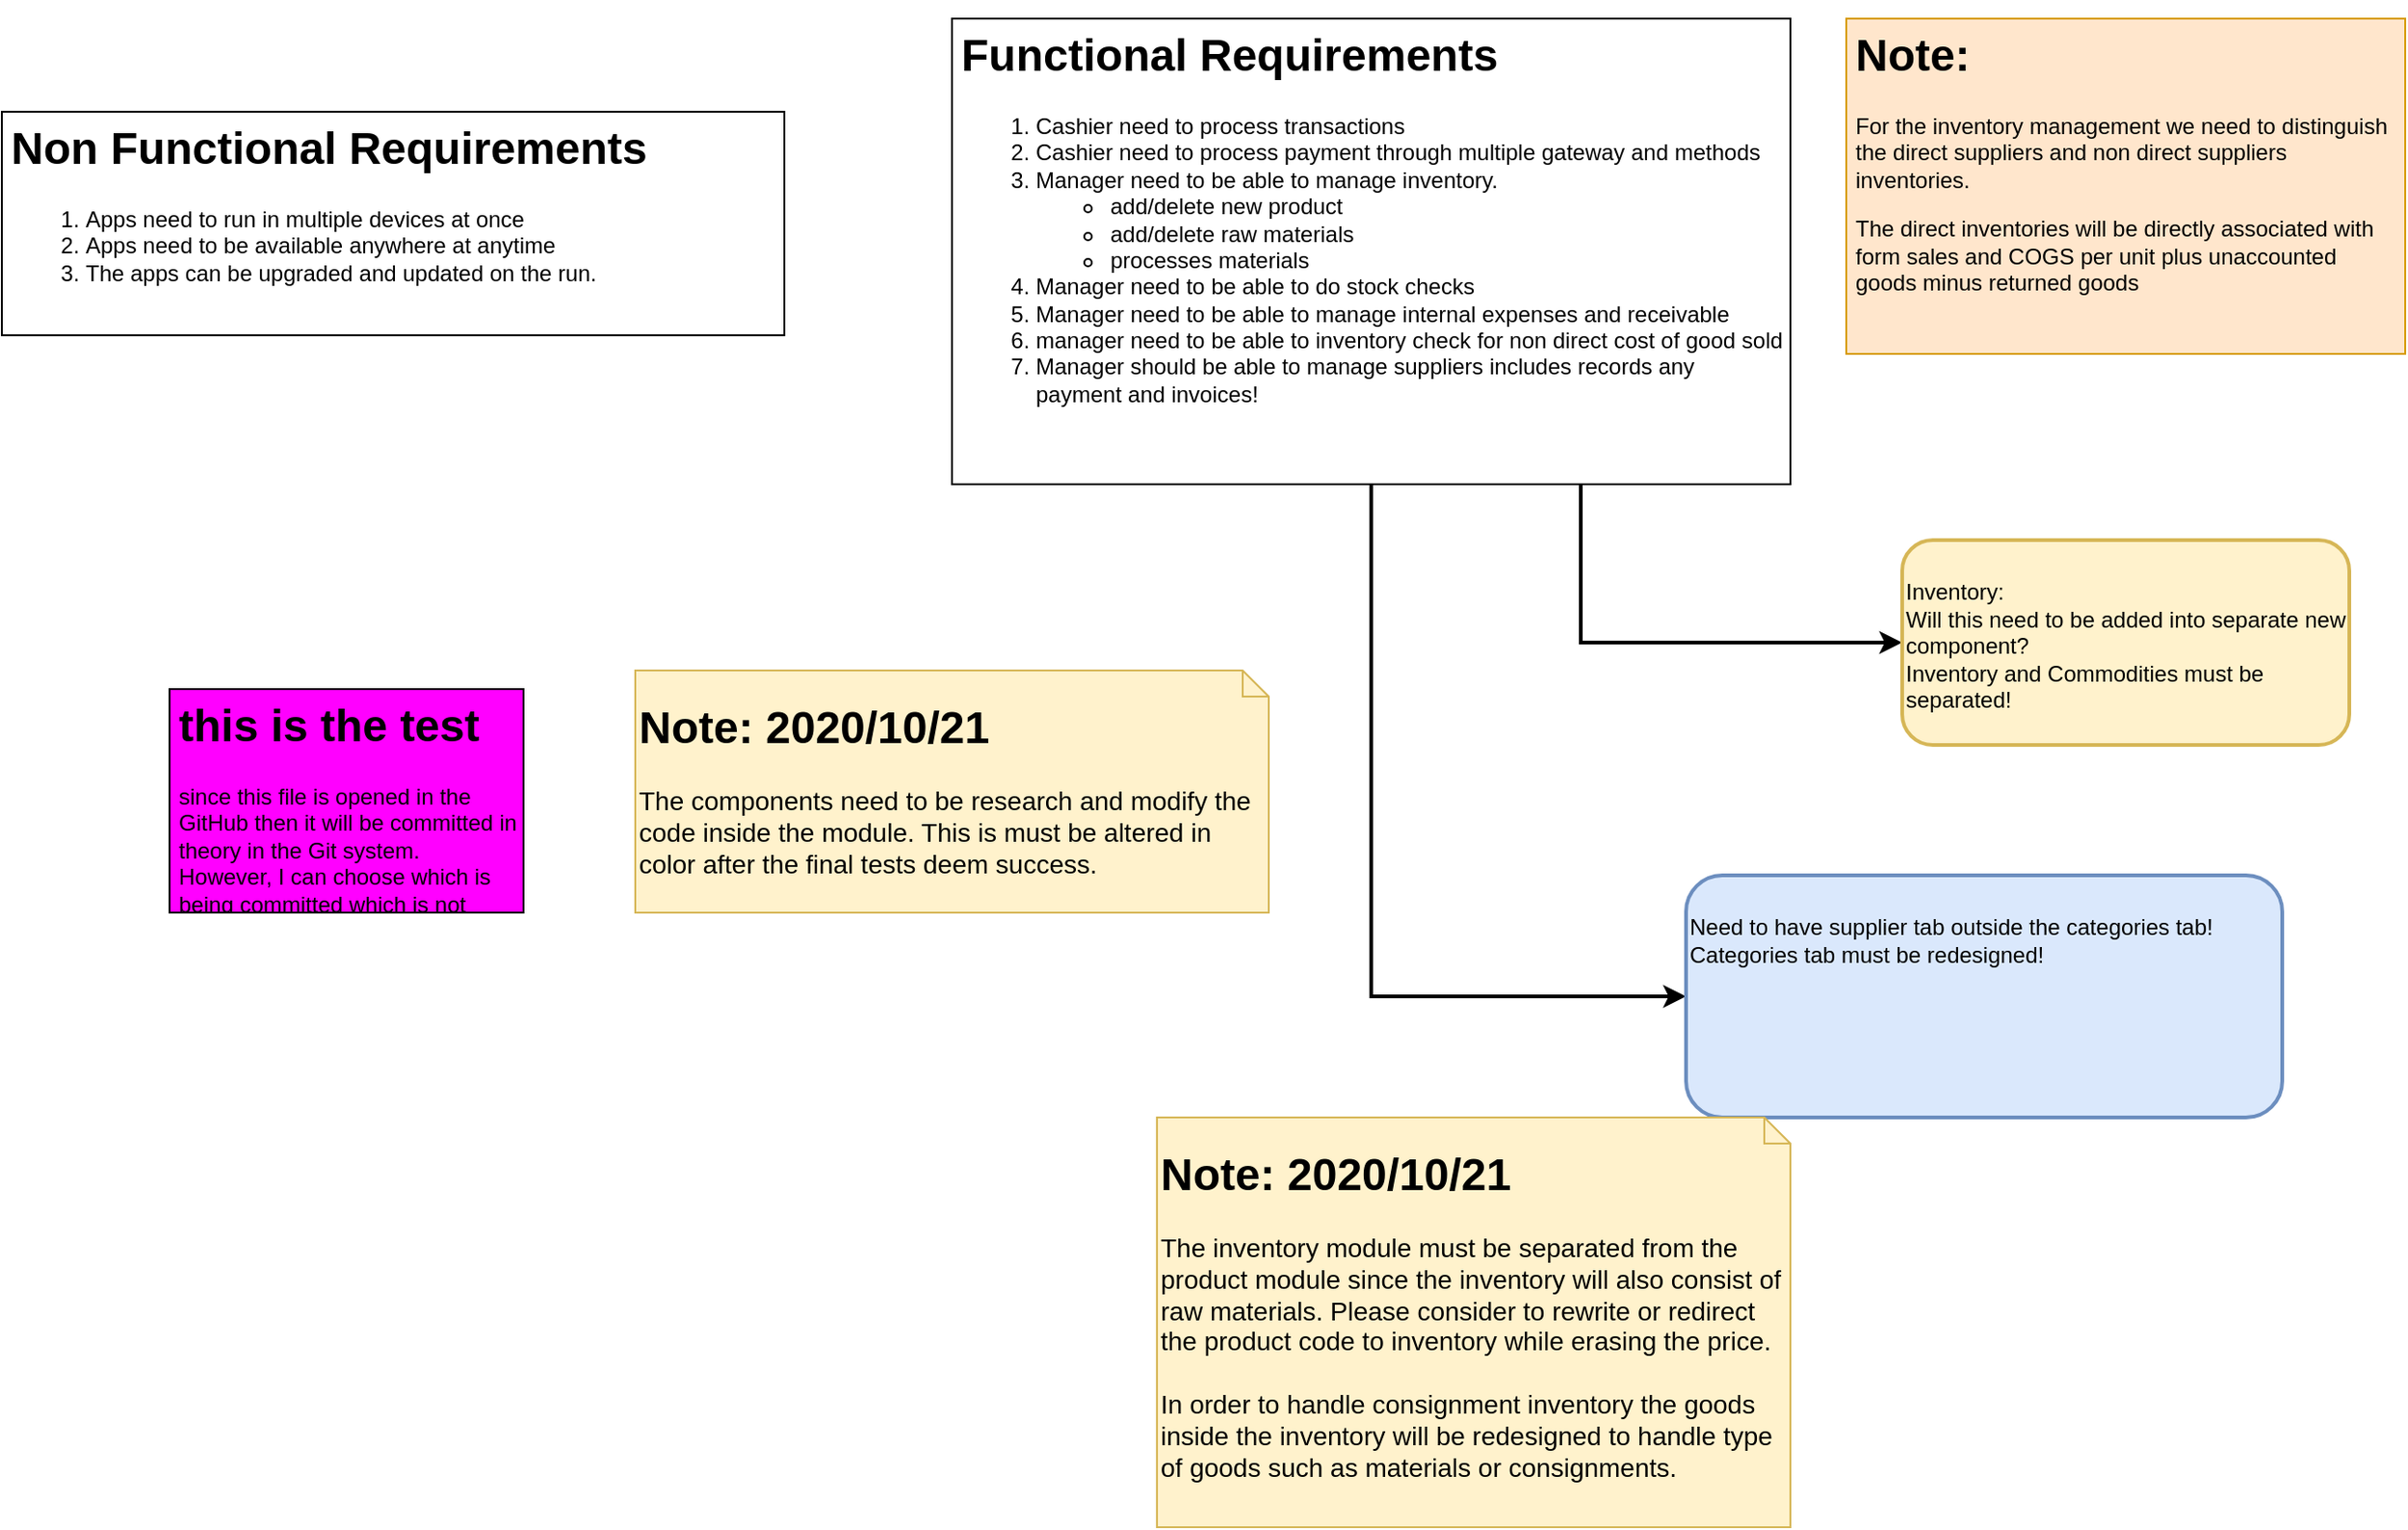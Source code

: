 <mxfile version="13.8.8" type="github" pages="7">
  <diagram id="WQ4rR12Q6JGx14b9znXs" name="1.Read First">
    <mxGraphModel dx="1609" dy="465" grid="1" gridSize="10" guides="1" tooltips="1" connect="1" arrows="1" fold="1" page="1" pageScale="1" pageWidth="827" pageHeight="1169" math="0" shadow="0">
      <root>
        <mxCell id="0" />
        <mxCell id="1" parent="0" />
        <mxCell id="_DfnemQ1QXUZ2kJd2Z0N-6" style="edgeStyle=orthogonalEdgeStyle;rounded=0;orthogonalLoop=1;jettySize=auto;html=1;exitX=0.75;exitY=1;exitDx=0;exitDy=0;entryX=0;entryY=0.5;entryDx=0;entryDy=0;strokeWidth=2;" parent="1" source="PH8VavmDdGO0bPXKByff-1" target="QBE0Qk3_wSBOeBFLX5dT-2" edge="1">
          <mxGeometry relative="1" as="geometry" />
        </mxCell>
        <mxCell id="_DfnemQ1QXUZ2kJd2Z0N-7" style="edgeStyle=orthogonalEdgeStyle;rounded=0;orthogonalLoop=1;jettySize=auto;html=1;exitX=0.5;exitY=1;exitDx=0;exitDy=0;entryX=0;entryY=0.5;entryDx=0;entryDy=0;strokeWidth=2;" parent="1" source="PH8VavmDdGO0bPXKByff-1" target="_DfnemQ1QXUZ2kJd2Z0N-2" edge="1">
          <mxGeometry relative="1" as="geometry" />
        </mxCell>
        <mxCell id="PH8VavmDdGO0bPXKByff-1" value="&lt;h1&gt;Functional Requirements&lt;/h1&gt;&lt;p&gt;&lt;/p&gt;&lt;ol&gt;&lt;li&gt;Cashier need to process transactions&lt;/li&gt;&lt;li&gt;Cashier need to process payment through multiple gateway and methods&lt;/li&gt;&lt;li&gt;Manager need to be able to manage inventory.&lt;/li&gt;&lt;ul&gt;&lt;li&gt;add/delete new product&lt;/li&gt;&lt;li&gt;add/delete raw materials&amp;nbsp;&lt;/li&gt;&lt;li&gt;processes materials&lt;/li&gt;&lt;/ul&gt;&lt;li&gt;Manager need to be able to do stock checks&lt;/li&gt;&lt;li&gt;Manager need to be able to manage internal expenses and receivable&lt;/li&gt;&lt;li&gt;manager need to be able to inventory check for non direct cost of good sold&lt;/li&gt;&lt;li&gt;Manager should be able to manage suppliers includes records any payment and invoices!&lt;/li&gt;&lt;/ol&gt;&lt;p&gt;&lt;/p&gt;" style="text;html=1;fillColor=none;spacing=5;spacingTop=-20;whiteSpace=wrap;overflow=hidden;rounded=0;strokeColor=#000000;" parent="1" vertex="1">
          <mxGeometry x="20" y="20" width="450" height="250" as="geometry" />
        </mxCell>
        <mxCell id="PH8VavmDdGO0bPXKByff-2" value="&lt;h1&gt;Non Functional Requirements&lt;/h1&gt;&lt;p&gt;&lt;/p&gt;&lt;ol&gt;&lt;li&gt;Apps need to run in multiple devices at once&lt;/li&gt;&lt;li&gt;Apps need to be available anywhere at anytime&lt;/li&gt;&lt;li&gt;The apps can be upgraded and updated on the run.&lt;/li&gt;&lt;/ol&gt;&lt;p&gt;&lt;/p&gt;" style="text;html=1;fillColor=none;spacing=5;spacingTop=-20;whiteSpace=wrap;overflow=hidden;rounded=0;strokeColor=#000000;" parent="1" vertex="1">
          <mxGeometry x="-490" y="70" width="420" height="120" as="geometry" />
        </mxCell>
        <mxCell id="PH8VavmDdGO0bPXKByff-3" value="&lt;h1&gt;Note:&lt;/h1&gt;&lt;p&gt;For the inventory management we need to distinguish the direct suppliers and non direct suppliers inventories.&amp;nbsp;&lt;/p&gt;&lt;p&gt;The direct inventories will be directly associated with form sales and COGS per unit plus unaccounted goods minus returned goods&lt;/p&gt;" style="text;html=1;strokeColor=#d79b00;fillColor=#ffe6cc;spacing=5;spacingTop=-20;whiteSpace=wrap;overflow=hidden;rounded=0;" parent="1" vertex="1">
          <mxGeometry x="500" y="20" width="300" height="180" as="geometry" />
        </mxCell>
        <mxCell id="QBE0Qk3_wSBOeBFLX5dT-2" value="&lt;br&gt;Inventory:&lt;br&gt;Will this need to be added into separate new component?&lt;br&gt;Inventory and Commodities must be separated!" style="rounded=1;whiteSpace=wrap;html=1;strokeColor=#d6b656;verticalAlign=top;align=left;strokeWidth=2;fillColor=#fff2cc;" parent="1" vertex="1">
          <mxGeometry x="530" y="300" width="240" height="110" as="geometry" />
        </mxCell>
        <mxCell id="_DfnemQ1QXUZ2kJd2Z0N-2" value="&lt;br&gt;Need to have supplier tab outside the categories tab!&amp;nbsp;&lt;br&gt;Categories tab must be redesigned!" style="rounded=1;whiteSpace=wrap;html=1;strokeWidth=2;verticalAlign=top;align=left;fillColor=#dae8fc;strokeColor=#6c8ebf;" parent="1" vertex="1">
          <mxGeometry x="414" y="480" width="320" height="130" as="geometry" />
        </mxCell>
        <mxCell id="w2Dcx7RIyK5S1EHnFmgK-1" value="&lt;h1&gt;Note: 2020/10/21&lt;/h1&gt;&lt;div&gt;&lt;font style=&quot;font-size: 14px&quot;&gt;The components need to be research and modify the code inside the module. This is must be altered in color after the final tests deem success.&lt;/font&gt;&lt;/div&gt;" style="shape=note;whiteSpace=wrap;html=1;size=14;verticalAlign=top;align=left;spacingTop=-6;strokeWidth=1;fillColor=#fff2cc;strokeColor=#d6b656;" parent="1" vertex="1">
          <mxGeometry x="-150" y="370" width="340" height="130" as="geometry" />
        </mxCell>
        <mxCell id="ApX65jt0temMIhz6kQ99-1" value="&lt;h1&gt;Note: 2020/10/21&lt;/h1&gt;&lt;div&gt;&lt;font style=&quot;font-size: 14px&quot;&gt;The inventory module must be separated from the product module since the inventory will also consist of raw materials. Please consider to rewrite or redirect the product code to inventory while erasing the price.&lt;/font&gt;&lt;/div&gt;&lt;div&gt;&lt;font style=&quot;font-size: 14px&quot;&gt;&lt;br&gt;&lt;/font&gt;&lt;/div&gt;&lt;div&gt;&lt;font style=&quot;font-size: 14px&quot;&gt;In order to handle consignment inventory the goods inside the inventory will be redesigned to handle type of goods such as materials or consignments.&lt;/font&gt;&lt;/div&gt;" style="shape=note;whiteSpace=wrap;html=1;size=14;verticalAlign=top;align=left;spacingTop=-6;strokeWidth=1;fillColor=#fff2cc;strokeColor=#d6b656;" parent="1" vertex="1">
          <mxGeometry x="130" y="610" width="340" height="220" as="geometry" />
        </mxCell>
        <mxCell id="FLYWtFCUHYGNhMJZwsyX-1" value="&lt;h1&gt;this is the test&lt;/h1&gt;&lt;div&gt;since this file is opened in the GitHub then it will be committed in theory in the Git system. However, I can choose which is being committed which is not&lt;/div&gt;" style="text;html=1;spacing=5;spacingTop=-20;whiteSpace=wrap;overflow=hidden;rounded=0;strokeColor=#000000;fillColor=#FF00FF;" vertex="1" parent="1">
          <mxGeometry x="-400" y="380" width="190" height="120" as="geometry" />
        </mxCell>
      </root>
    </mxGraphModel>
  </diagram>
  <diagram id="GwhkrxOd2AArik5ljpbe" name="class">
    <mxGraphModel dx="3169" dy="862" grid="1" gridSize="10" guides="1" tooltips="1" connect="1" arrows="1" fold="1" page="1" pageScale="1" pageWidth="1169" pageHeight="827" math="0" shadow="0">
      <root>
        <mxCell id="aTBRsrTIlhQ1sqJAwExJ-0" />
        <mxCell id="aTBRsrTIlhQ1sqJAwExJ-1" parent="aTBRsrTIlhQ1sqJAwExJ-0" />
        <mxCell id="CxcvIm04se2zOTErH186-15" style="edgeStyle=orthogonalEdgeStyle;rounded=0;jumpStyle=arc;jumpSize=10;orthogonalLoop=1;jettySize=auto;html=1;entryX=-0.004;entryY=0.043;entryDx=0;entryDy=0;entryPerimeter=0;endArrow=blockThin;endFill=1;endSize=10;strokeWidth=2;" parent="aTBRsrTIlhQ1sqJAwExJ-1" source="DwT29so31IR5hMtFLHm9-0" target="DwT29so31IR5hMtFLHm9-9" edge="1">
          <mxGeometry relative="1" as="geometry" />
        </mxCell>
        <mxCell id="DwT29so31IR5hMtFLHm9-0" value="&lt;span style=&quot;text-align: left ; white-space: nowrap&quot;&gt;controller/controluser.php&lt;/span&gt;" style="shape=umlFrame;whiteSpace=wrap;html=1;width=180;height=30;" parent="aTBRsrTIlhQ1sqJAwExJ-1" vertex="1">
          <mxGeometry x="980" y="267.5" width="240" height="272.5" as="geometry" />
        </mxCell>
        <mxCell id="aTBRsrTIlhQ1sqJAwExJ-14" value="controller/controltemp.php" style="shape=umlFrame;whiteSpace=wrap;html=1;width=180;height=30;" parent="aTBRsrTIlhQ1sqJAwExJ-1" vertex="1">
          <mxGeometry x="845" y="11" width="240" height="214" as="geometry" />
        </mxCell>
        <mxCell id="mS4CT0PubQFhD499-NCC-8" style="edgeStyle=none;rounded=0;orthogonalLoop=1;jettySize=auto;html=1;entryX=1.019;entryY=0.489;entryDx=0;entryDy=0;entryPerimeter=0;endArrow=blockThin;endFill=1;endSize=10;strokeWidth=2;" parent="aTBRsrTIlhQ1sqJAwExJ-1" source="aTBRsrTIlhQ1sqJAwExJ-2" target="aTBRsrTIlhQ1sqJAwExJ-15" edge="1">
          <mxGeometry relative="1" as="geometry" />
        </mxCell>
        <mxCell id="aTBRsrTIlhQ1sqJAwExJ-2" value="TempController" style="swimlane;fontStyle=1;align=center;verticalAlign=top;childLayout=stackLayout;horizontal=1;startSize=26;horizontalStack=0;resizeParent=1;resizeParentMax=0;resizeLast=0;collapsible=1;marginBottom=0;" parent="aTBRsrTIlhQ1sqJAwExJ-1" vertex="1">
          <mxGeometry x="885" y="51" width="160" height="100" as="geometry">
            <mxRectangle x="780" y="119" width="110" height="26" as="alternateBounds" />
          </mxGeometry>
        </mxCell>
        <mxCell id="aTBRsrTIlhQ1sqJAwExJ-3" value="+ " style="text;strokeColor=none;fillColor=none;align=left;verticalAlign=top;spacingLeft=4;spacingRight=4;overflow=hidden;rotatable=0;points=[[0,0.5],[1,0.5]];portConstraint=eastwest;" parent="aTBRsrTIlhQ1sqJAwExJ-2" vertex="1">
          <mxGeometry y="26" width="160" height="26" as="geometry" />
        </mxCell>
        <mxCell id="aTBRsrTIlhQ1sqJAwExJ-4" value="" style="line;strokeWidth=1;fillColor=none;align=left;verticalAlign=middle;spacingTop=-1;spacingLeft=3;spacingRight=3;rotatable=0;labelPosition=right;points=[];portConstraint=eastwest;" parent="aTBRsrTIlhQ1sqJAwExJ-2" vertex="1">
          <mxGeometry y="52" width="160" height="8" as="geometry" />
        </mxCell>
        <mxCell id="aTBRsrTIlhQ1sqJAwExJ-5" value="+ ctrTemplate" style="text;strokeColor=none;fillColor=none;align=left;verticalAlign=top;spacingLeft=4;spacingRight=4;overflow=hidden;rotatable=0;points=[[0,0.5],[1,0.5]];portConstraint=eastwest;fontStyle=4" parent="aTBRsrTIlhQ1sqJAwExJ-2" vertex="1">
          <mxGeometry y="60" width="160" height="40" as="geometry" />
        </mxCell>
        <mxCell id="aTBRsrTIlhQ1sqJAwExJ-12" style="edgeStyle=none;rounded=0;orthogonalLoop=1;jettySize=auto;html=1;entryX=0;entryY=0.5;entryDx=0;entryDy=0;endArrow=blockThin;endFill=1;endSize=11;strokeWidth=2;" parent="aTBRsrTIlhQ1sqJAwExJ-1" source="aTBRsrTIlhQ1sqJAwExJ-9" target="aTBRsrTIlhQ1sqJAwExJ-3" edge="1">
          <mxGeometry relative="1" as="geometry" />
        </mxCell>
        <mxCell id="aTBRsrTIlhQ1sqJAwExJ-9" value="&lt;p style=&quot;margin: 0px ; margin-top: 4px ; text-align: center ; text-decoration: underline&quot;&gt;&lt;b&gt;index.php:webpage&lt;/b&gt;&lt;/p&gt;&lt;hr&gt;&lt;p style=&quot;margin: 0px ; margin-left: 8px&quot;&gt;require &#39;&lt;/p&gt;" style="verticalAlign=top;align=left;overflow=fill;fontSize=12;fontFamily=Helvetica;html=1;fillColor=#f8cecc;strokeColor=#b85450;" parent="aTBRsrTIlhQ1sqJAwExJ-1" vertex="1">
          <mxGeometry x="235" y="45" width="160" height="90" as="geometry" />
        </mxCell>
        <mxCell id="mS4CT0PubQFhD499-NCC-3" style="edgeStyle=none;rounded=0;orthogonalLoop=1;jettySize=auto;html=1;endArrow=blockThin;endFill=1;endSize=10;exitX=0.002;exitY=0.543;exitDx=0;exitDy=0;exitPerimeter=0;" parent="aTBRsrTIlhQ1sqJAwExJ-1" source="aTBRsrTIlhQ1sqJAwExJ-15" target="mS4CT0PubQFhD499-NCC-0" edge="1">
          <mxGeometry relative="1" as="geometry">
            <mxPoint x="419" y="320" as="targetPoint" />
          </mxGeometry>
        </mxCell>
        <mxCell id="v16u2uyiphREz0iClJU--8" style="edgeStyle=orthogonalEdgeStyle;rounded=0;jumpStyle=arc;jumpSize=10;orthogonalLoop=1;jettySize=auto;html=1;entryX=0.611;entryY=0.012;entryDx=0;entryDy=0;endArrow=blockThin;endFill=1;endSize=10;strokeWidth=2;entryPerimeter=0;exitX=1;exitY=0.5;exitDx=0;exitDy=0;" parent="aTBRsrTIlhQ1sqJAwExJ-1" source="aTBRsrTIlhQ1sqJAwExJ-17" target="v16u2uyiphREz0iClJU--4" edge="1">
          <mxGeometry relative="1" as="geometry">
            <Array as="points">
              <mxPoint x="696" y="360" />
              <mxPoint x="845" y="360" />
            </Array>
          </mxGeometry>
        </mxCell>
        <mxCell id="CxcvIm04se2zOTErH186-17" style="edgeStyle=orthogonalEdgeStyle;rounded=0;jumpStyle=arc;jumpSize=10;orthogonalLoop=1;jettySize=auto;html=1;entryX=0.558;entryY=0.029;entryDx=0;entryDy=0;entryPerimeter=0;endArrow=blockThin;endFill=1;endSize=10;strokeWidth=2;" parent="aTBRsrTIlhQ1sqJAwExJ-1" source="aTBRsrTIlhQ1sqJAwExJ-15" target="aTBRsrTIlhQ1sqJAwExJ-21" edge="1">
          <mxGeometry relative="1" as="geometry" />
        </mxCell>
        <mxCell id="aTBRsrTIlhQ1sqJAwExJ-15" value="view/template.php" style="shape=umlFrame;whiteSpace=wrap;html=1;width=180;height=27;fillColor=#f8cecc;strokeColor=#b85450;" parent="aTBRsrTIlhQ1sqJAwExJ-1" vertex="1">
          <mxGeometry x="525.5" y="221.5" width="210" height="187" as="geometry" />
        </mxCell>
        <mxCell id="aTBRsrTIlhQ1sqJAwExJ-16" value="stylesheet" style="shape=component;align=left;spacingLeft=36;" parent="aTBRsrTIlhQ1sqJAwExJ-1" vertex="1">
          <mxGeometry x="575.5" y="258.5" width="120" height="60" as="geometry" />
        </mxCell>
        <mxCell id="aTBRsrTIlhQ1sqJAwExJ-17" value="script" style="shape=component;align=left;spacingLeft=36;" parent="aTBRsrTIlhQ1sqJAwExJ-1" vertex="1">
          <mxGeometry x="575.5" y="338.5" width="120" height="60" as="geometry" />
        </mxCell>
        <mxCell id="aTBRsrTIlhQ1sqJAwExJ-21" value="view/js/template.js" style="shape=umlFrame;whiteSpace=wrap;html=1;width=110;height=30;fillColor=#f8cecc;strokeColor=#b85450;" parent="aTBRsrTIlhQ1sqJAwExJ-1" vertex="1">
          <mxGeometry x="530" y="515" width="180" height="170" as="geometry" />
        </mxCell>
        <mxCell id="aTBRsrTIlhQ1sqJAwExJ-22" value="script (sidebar&#xa;menu.tree)&#xa;script &#xa;($(&quot;.tables&quot;).&#xa;DataTable()" style="shape=component;align=left;spacingLeft=36;" parent="aTBRsrTIlhQ1sqJAwExJ-1" vertex="1">
          <mxGeometry x="545" y="555" width="145" height="90" as="geometry" />
        </mxCell>
        <mxCell id="mS4CT0PubQFhD499-NCC-0" value="view/module/" style="shape=umlFrame;whiteSpace=wrap;html=1;width=90;height=30;" parent="aTBRsrTIlhQ1sqJAwExJ-1" vertex="1">
          <mxGeometry x="131" y="199" width="290" height="661" as="geometry" />
        </mxCell>
        <mxCell id="U7dLmg83gYI_k49F4mpR-3" style="edgeStyle=orthogonalEdgeStyle;rounded=0;orthogonalLoop=1;jettySize=auto;html=1;entryX=1;entryY=0.5;entryDx=0;entryDy=0;strokeWidth=2;jumpStyle=arc;jumpSize=10;" parent="aTBRsrTIlhQ1sqJAwExJ-1" source="mS4CT0PubQFhD499-NCC-1" target="U7dLmg83gYI_k49F4mpR-2" edge="1">
          <mxGeometry relative="1" as="geometry">
            <Array as="points">
              <mxPoint x="445" y="281" />
              <mxPoint x="445" y="745" />
            </Array>
          </mxGeometry>
        </mxCell>
        <mxCell id="mS4CT0PubQFhD499-NCC-1" value="header.php" style="shape=component;align=left;spacingLeft=36;" parent="aTBRsrTIlhQ1sqJAwExJ-1" vertex="1">
          <mxGeometry x="286" y="251" width="120" height="60" as="geometry" />
        </mxCell>
        <mxCell id="mS4CT0PubQFhD499-NCC-5" value="dashboard.php" style="shape=component;align=left;spacingLeft=36;" parent="aTBRsrTIlhQ1sqJAwExJ-1" vertex="1">
          <mxGeometry x="286" y="491" width="120" height="60" as="geometry" />
        </mxCell>
        <mxCell id="mS4CT0PubQFhD499-NCC-6" value="menu.php" style="shape=component;align=left;spacingLeft=36;" parent="aTBRsrTIlhQ1sqJAwExJ-1" vertex="1">
          <mxGeometry x="286" y="336.5" width="120" height="60" as="geometry" />
        </mxCell>
        <mxCell id="mS4CT0PubQFhD499-NCC-7" value="footer.php" style="shape=component;align=left;spacingLeft=36;" parent="aTBRsrTIlhQ1sqJAwExJ-1" vertex="1">
          <mxGeometry x="286" y="412.5" width="120" height="60" as="geometry" />
        </mxCell>
        <mxCell id="CxcvIm04se2zOTErH186-9" style="edgeStyle=orthogonalEdgeStyle;rounded=0;jumpStyle=arc;jumpSize=10;orthogonalLoop=1;jettySize=auto;html=1;entryX=0.006;entryY=0.027;entryDx=0;entryDy=0;entryPerimeter=0;endArrow=blockThin;endFill=1;endSize=10;strokeWidth=2;" parent="aTBRsrTIlhQ1sqJAwExJ-1" source="MlIhMjwXEsK9hEbjrtHI-0" target="v16u2uyiphREz0iClJU--4" edge="1">
          <mxGeometry relative="1" as="geometry">
            <Array as="points">
              <mxPoint x="500" y="599" />
              <mxPoint x="500" y="451" />
            </Array>
          </mxGeometry>
        </mxCell>
        <mxCell id="CxcvIm04se2zOTErH186-12" style="edgeStyle=orthogonalEdgeStyle;rounded=0;jumpStyle=arc;jumpSize=10;orthogonalLoop=1;jettySize=auto;html=1;endArrow=blockThin;endFill=1;endSize=10;strokeWidth=2;entryX=0.375;entryY=0.001;entryDx=0;entryDy=0;entryPerimeter=0;" parent="aTBRsrTIlhQ1sqJAwExJ-1" source="MlIhMjwXEsK9hEbjrtHI-0" target="DwT29so31IR5hMtFLHm9-0" edge="1">
          <mxGeometry relative="1" as="geometry">
            <mxPoint x="860" y="260" as="targetPoint" />
            <Array as="points">
              <mxPoint x="470" y="599" />
              <mxPoint x="470" y="420" />
              <mxPoint x="900" y="420" />
              <mxPoint x="900" y="268" />
            </Array>
          </mxGeometry>
        </mxCell>
        <mxCell id="CxcvIm04se2zOTErH186-16" style="edgeStyle=orthogonalEdgeStyle;rounded=0;jumpStyle=arc;jumpSize=10;orthogonalLoop=1;jettySize=auto;html=1;entryX=0.056;entryY=0.494;entryDx=0;entryDy=0;entryPerimeter=0;endArrow=blockThin;endFill=1;endSize=10;strokeWidth=2;" parent="aTBRsrTIlhQ1sqJAwExJ-1" source="MlIhMjwXEsK9hEbjrtHI-0" target="aTBRsrTIlhQ1sqJAwExJ-21" edge="1">
          <mxGeometry relative="1" as="geometry" />
        </mxCell>
        <mxCell id="MlIhMjwXEsK9hEbjrtHI-0" value="user.php" style="shape=component;align=left;spacingLeft=36;" parent="aTBRsrTIlhQ1sqJAwExJ-1" vertex="1">
          <mxGeometry x="286" y="569" width="120" height="60" as="geometry" />
        </mxCell>
        <mxCell id="MlIhMjwXEsK9hEbjrtHI-2" value="404.php" style="shape=component;align=left;spacingLeft=36;" parent="aTBRsrTIlhQ1sqJAwExJ-1" vertex="1">
          <mxGeometry x="143.5" y="715" width="120" height="60" as="geometry" />
        </mxCell>
        <mxCell id="CxcvIm04se2zOTErH186-20" style="edgeStyle=orthogonalEdgeStyle;rounded=0;jumpStyle=arc;jumpSize=10;orthogonalLoop=1;jettySize=auto;html=1;endArrow=blockThin;endFill=1;endSize=10;strokeWidth=2;fillColor=#d5e8d4;strokeColor=#82b366;" parent="aTBRsrTIlhQ1sqJAwExJ-1" source="MlIhMjwXEsK9hEbjrtHI-4" target="CxcvIm04se2zOTErH186-18" edge="1">
          <mxGeometry relative="1" as="geometry">
            <Array as="points">
              <mxPoint x="30" y="281" />
              <mxPoint x="30" y="1190" />
            </Array>
          </mxGeometry>
        </mxCell>
        <mxCell id="CxcvIm04se2zOTErH186-38" style="edgeStyle=orthogonalEdgeStyle;rounded=0;jumpStyle=arc;jumpSize=10;orthogonalLoop=1;jettySize=auto;html=1;endArrow=blockThin;endFill=1;endSize=10;strokeWidth=2;fillColor=#d5e8d4;strokeColor=#82b366;" parent="aTBRsrTIlhQ1sqJAwExJ-1" source="MlIhMjwXEsK9hEbjrtHI-4" target="CxcvIm04se2zOTErH186-27" edge="1">
          <mxGeometry relative="1" as="geometry">
            <Array as="points">
              <mxPoint x="30" y="281" />
              <mxPoint x="30" y="950" />
            </Array>
          </mxGeometry>
        </mxCell>
        <mxCell id="MlIhMjwXEsK9hEbjrtHI-4" value="supplier.php" style="shape=component;align=left;spacingLeft=36;fillColor=#fff2cc;strokeColor=#d6b656;" parent="aTBRsrTIlhQ1sqJAwExJ-1" vertex="1">
          <mxGeometry x="143.5" y="251" width="120" height="60" as="geometry" />
        </mxCell>
        <mxCell id="bUwnxpDnRkfwcrGRLuVh-5" style="edgeStyle=elbowEdgeStyle;rounded=0;orthogonalLoop=1;jettySize=auto;html=1;entryX=-0.003;entryY=0.56;entryDx=0;entryDy=0;entryPerimeter=0;strokeWidth=2;endArrow=blockThin;endFill=1;endSize=10;strokeColor=#FF3399;" parent="aTBRsrTIlhQ1sqJAwExJ-1" source="MlIhMjwXEsK9hEbjrtHI-5" target="bUwnxpDnRkfwcrGRLuVh-4" edge="1">
          <mxGeometry relative="1" as="geometry">
            <Array as="points">
              <mxPoint x="-60" y="1250" />
            </Array>
          </mxGeometry>
        </mxCell>
        <mxCell id="bUwnxpDnRkfwcrGRLuVh-22" style="edgeStyle=elbowEdgeStyle;rounded=0;jumpStyle=arc;jumpSize=8;orthogonalLoop=1;jettySize=auto;html=1;entryX=-0.007;entryY=0.88;entryDx=0;entryDy=0;entryPerimeter=0;endArrow=blockThin;endFill=1;endSize=10;strokeWidth=2;strokeColor=#FF3399;" parent="aTBRsrTIlhQ1sqJAwExJ-1" source="MlIhMjwXEsK9hEbjrtHI-5" target="bUwnxpDnRkfwcrGRLuVh-17" edge="1">
          <mxGeometry relative="1" as="geometry">
            <Array as="points">
              <mxPoint x="-20" y="860" />
              <mxPoint x="750" y="2000" />
              <mxPoint x="1030" y="2100" />
              <mxPoint x="-60" y="1240" />
            </Array>
          </mxGeometry>
        </mxCell>
        <mxCell id="MlIhMjwXEsK9hEbjrtHI-5" value="product.php" style="shape=component;align=left;spacingLeft=36;fillColor=#f8cecc;strokeColor=#b85450;" parent="aTBRsrTIlhQ1sqJAwExJ-1" vertex="1">
          <mxGeometry x="143.5" y="336.5" width="120" height="60" as="geometry" />
        </mxCell>
        <mxCell id="6B6MozqSWAtUC8IR81w7-3" style="edgeStyle=elbowEdgeStyle;rounded=0;orthogonalLoop=1;jettySize=auto;html=1;entryX=0;entryY=0.591;entryDx=0;entryDy=0;entryPerimeter=0;elbow=vertical;strokeWidth=2;endArrow=blockThin;endFill=1;endSize=10;jumpStyle=arc;jumpSize=9;" parent="aTBRsrTIlhQ1sqJAwExJ-1" source="MlIhMjwXEsK9hEbjrtHI-6" target="6B6MozqSWAtUC8IR81w7-0" edge="1">
          <mxGeometry relative="1" as="geometry">
            <Array as="points">
              <mxPoint x="-160" y="1770" />
            </Array>
          </mxGeometry>
        </mxCell>
        <mxCell id="MlIhMjwXEsK9hEbjrtHI-6" value="customer.php" style="shape=component;align=left;spacingLeft=36;" parent="aTBRsrTIlhQ1sqJAwExJ-1" vertex="1">
          <mxGeometry x="143.5" y="412.5" width="120" height="60" as="geometry" />
        </mxCell>
        <mxCell id="yzPbUKTzdJQX8jxe8DxY-6" style="edgeStyle=orthogonalEdgeStyle;rounded=0;orthogonalLoop=1;jettySize=auto;html=1;entryX=0.56;entryY=0;entryDx=0;entryDy=0;entryPerimeter=0;endSize=10;strokeColor=none;" parent="aTBRsrTIlhQ1sqJAwExJ-1" source="MlIhMjwXEsK9hEbjrtHI-7" target="XKd1hVEC9K84Pm83hoH3-0" edge="1">
          <mxGeometry relative="1" as="geometry" />
        </mxCell>
        <mxCell id="yzPbUKTzdJQX8jxe8DxY-7" style="rounded=0;orthogonalLoop=1;jettySize=auto;html=1;entryX=1.003;entryY=0.436;entryDx=0;entryDy=0;entryPerimeter=0;strokeWidth=2;endSize=10;edgeStyle=orthogonalEdgeStyle;" parent="aTBRsrTIlhQ1sqJAwExJ-1" source="MlIhMjwXEsK9hEbjrtHI-7" target="yzPbUKTzdJQX8jxe8DxY-4" edge="1">
          <mxGeometry relative="1" as="geometry" />
        </mxCell>
        <mxCell id="yzPbUKTzdJQX8jxe8DxY-8" style="edgeStyle=orthogonalEdgeStyle;rounded=0;orthogonalLoop=1;jettySize=auto;html=1;endSize=10;strokeWidth=2;jumpStyle=arc;" parent="aTBRsrTIlhQ1sqJAwExJ-1" source="MlIhMjwXEsK9hEbjrtHI-7" target="XKd1hVEC9K84Pm83hoH3-0" edge="1">
          <mxGeometry relative="1" as="geometry">
            <Array as="points">
              <mxPoint x="-380" y="521" />
            </Array>
          </mxGeometry>
        </mxCell>
        <mxCell id="MlIhMjwXEsK9hEbjrtHI-7" value="create-sales.php" style="shape=component;align=left;spacingLeft=36;" parent="aTBRsrTIlhQ1sqJAwExJ-1" vertex="1">
          <mxGeometry x="143.5" y="491" width="120" height="60" as="geometry" />
        </mxCell>
        <mxCell id="MlIhMjwXEsK9hEbjrtHI-8" value="manage-sales.php" style="shape=component;align=left;spacingLeft=36;" parent="aTBRsrTIlhQ1sqJAwExJ-1" vertex="1">
          <mxGeometry x="143.5" y="570.5" width="120" height="60" as="geometry" />
        </mxCell>
        <mxCell id="MlIhMjwXEsK9hEbjrtHI-9" value="sales-report.php" style="shape=component;align=left;spacingLeft=36;" parent="aTBRsrTIlhQ1sqJAwExJ-1" vertex="1">
          <mxGeometry x="143.5" y="640.5" width="120" height="60" as="geometry" />
        </mxCell>
        <mxCell id="CxcvIm04se2zOTErH186-11" style="edgeStyle=orthogonalEdgeStyle;rounded=0;jumpStyle=arc;jumpSize=10;orthogonalLoop=1;jettySize=auto;html=1;endArrow=blockThin;endFill=1;endSize=10;strokeWidth=2;entryX=0.283;entryY=1.007;entryDx=0;entryDy=0;entryPerimeter=0;" parent="aTBRsrTIlhQ1sqJAwExJ-1" source="MlIhMjwXEsK9hEbjrtHI-10" target="DwT29so31IR5hMtFLHm9-0" edge="1">
          <mxGeometry relative="1" as="geometry">
            <mxPoint x="1040" y="590" as="targetPoint" />
            <Array as="points">
              <mxPoint x="480" y="671" />
              <mxPoint x="480" y="890" />
              <mxPoint x="980" y="890" />
              <mxPoint x="980" y="580" />
              <mxPoint x="1048" y="580" />
            </Array>
          </mxGeometry>
        </mxCell>
        <mxCell id="MlIhMjwXEsK9hEbjrtHI-10" value="login.php" style="shape=component;align=left;spacingLeft=36;" parent="aTBRsrTIlhQ1sqJAwExJ-1" vertex="1">
          <mxGeometry x="286" y="640.5" width="120" height="60" as="geometry" />
        </mxCell>
        <mxCell id="CxcvIm04se2zOTErH186-10" style="edgeStyle=orthogonalEdgeStyle;rounded=0;jumpStyle=arc;jumpSize=10;orthogonalLoop=1;jettySize=auto;html=1;entryX=0.004;entryY=0.072;entryDx=0;entryDy=0;entryPerimeter=0;endArrow=blockThin;endFill=1;endSize=10;strokeWidth=2;" parent="aTBRsrTIlhQ1sqJAwExJ-1" source="DwT29so31IR5hMtFLHm9-9" target="DwT29so31IR5hMtFLHm9-17" edge="1">
          <mxGeometry relative="1" as="geometry" />
        </mxCell>
        <mxCell id="DwT29so31IR5hMtFLHm9-9" value="model/usermodel.php" style="shape=umlFrame;whiteSpace=wrap;html=1;width=180;height=30;" parent="aTBRsrTIlhQ1sqJAwExJ-1" vertex="1">
          <mxGeometry x="1315" y="15" width="240" height="345" as="geometry" />
        </mxCell>
        <mxCell id="DwT29so31IR5hMtFLHm9-10" value="ModelUser" style="swimlane;fontStyle=1;align=center;verticalAlign=top;childLayout=stackLayout;horizontal=1;startSize=26;horizontalStack=0;resizeParent=1;resizeParentMax=0;resizeLast=0;collapsible=1;marginBottom=0;" parent="aTBRsrTIlhQ1sqJAwExJ-1" vertex="1">
          <mxGeometry x="1342.5" y="67" width="190" height="250" as="geometry">
            <mxRectangle x="1227.5" y="62" width="90" height="26" as="alternateBounds" />
          </mxGeometry>
        </mxCell>
        <mxCell id="DwT29so31IR5hMtFLHm9-11" value="+ " style="text;strokeColor=none;fillColor=none;align=left;verticalAlign=top;spacingLeft=4;spacingRight=4;overflow=hidden;rotatable=0;points=[[0,0.5],[1,0.5]];portConstraint=eastwest;fontSize=13;" parent="DwT29so31IR5hMtFLHm9-10" vertex="1">
          <mxGeometry y="26" width="190" height="26" as="geometry" />
        </mxCell>
        <mxCell id="DwT29so31IR5hMtFLHm9-12" value="" style="line;strokeWidth=1;fillColor=none;align=left;verticalAlign=middle;spacingTop=-1;spacingLeft=3;spacingRight=3;rotatable=0;labelPosition=right;points=[];portConstraint=eastwest;" parent="DwT29so31IR5hMtFLHm9-10" vertex="1">
          <mxGeometry y="52" width="190" height="8" as="geometry" />
        </mxCell>
        <mxCell id="DwT29so31IR5hMtFLHm9-13" value="+ modViewUser($table, &#xa;$item, $value):array(String)" style="text;strokeColor=none;fillColor=none;align=left;verticalAlign=top;spacingLeft=4;spacingRight=4;overflow=hidden;rotatable=0;points=[[0,0.5],[1,0.5]];portConstraint=eastwest;fontStyle=4;strokeWidth=4;fontSize=13;" parent="DwT29so31IR5hMtFLHm9-10" vertex="1">
          <mxGeometry y="60" width="190" height="50" as="geometry" />
        </mxCell>
        <mxCell id="v16u2uyiphREz0iClJU--1" value="+ addNewUser($table:String, &#xa;$data:Array(String)): String" style="text;strokeColor=none;fillColor=none;align=left;verticalAlign=top;spacingLeft=4;spacingRight=4;overflow=hidden;rotatable=0;points=[[0,0.5],[1,0.5]];portConstraint=eastwest;fontStyle=4" parent="DwT29so31IR5hMtFLHm9-10" vertex="1">
          <mxGeometry y="110" width="190" height="50" as="geometry" />
        </mxCell>
        <mxCell id="CWBke_XYhqlwnJsxzwyq-8" value="+ editDataUser($table, $data): &#xa;String" style="text;strokeColor=none;fillColor=none;align=left;verticalAlign=top;spacingLeft=4;spacingRight=4;overflow=hidden;rotatable=0;points=[[0,0.5],[1,0.5]];portConstraint=eastwest;fontStyle=4" parent="DwT29so31IR5hMtFLHm9-10" vertex="1">
          <mxGeometry y="160" width="190" height="40" as="geometry" />
        </mxCell>
        <mxCell id="8pf5Gw3i-om-8AeUUOJ_-1" value="+ mdlActivateUser($table, $item1, &#xa;$value1, $item2, $value2): String" style="text;strokeColor=none;fillColor=none;align=left;verticalAlign=top;spacingLeft=4;spacingRight=4;overflow=hidden;rotatable=0;points=[[0,0.5],[1,0.5]];portConstraint=eastwest;fontStyle=4" parent="DwT29so31IR5hMtFLHm9-10" vertex="1">
          <mxGeometry y="200" width="190" height="50" as="geometry" />
        </mxCell>
        <mxCell id="U7dLmg83gYI_k49F4mpR-2" value="logout.php" style="shape=component;align=left;spacingLeft=36;" parent="aTBRsrTIlhQ1sqJAwExJ-1" vertex="1">
          <mxGeometry x="286" y="715" width="120" height="60" as="geometry" />
        </mxCell>
        <mxCell id="mnOJ7_YX1P8gXL8IliZq-1" style="edgeStyle=orthogonalEdgeStyle;rounded=0;orthogonalLoop=1;jettySize=auto;html=1;entryX=0.75;entryY=0;entryDx=0;entryDy=0;dashed=1;strokeColor=#00CC00;" parent="aTBRsrTIlhQ1sqJAwExJ-1" source="mnOJ7_YX1P8gXL8IliZq-0" target="mS4CT0PubQFhD499-NCC-1" edge="1">
          <mxGeometry relative="1" as="geometry" />
        </mxCell>
        <mxCell id="mnOJ7_YX1P8gXL8IliZq-0" value="this contains the top part of the template web page" style="shape=note;whiteSpace=wrap;html=1;size=14;verticalAlign=top;align=left;spacingTop=-6;strokeColor=#FF0000;fillColor=#FFFF33;" parent="aTBRsrTIlhQ1sqJAwExJ-1" vertex="1">
          <mxGeometry x="525.5" y="119" width="100" height="70" as="geometry" />
        </mxCell>
        <mxCell id="mnOJ7_YX1P8gXL8IliZq-3" style="edgeStyle=orthogonalEdgeStyle;rounded=0;orthogonalLoop=1;jettySize=auto;html=1;entryX=0;entryY=0.7;entryDx=0;entryDy=0;dashed=1;strokeColor=#00CC00;" parent="aTBRsrTIlhQ1sqJAwExJ-1" source="mnOJ7_YX1P8gXL8IliZq-2" target="mS4CT0PubQFhD499-NCC-6" edge="1">
          <mxGeometry relative="1" as="geometry">
            <Array as="points">
              <mxPoint x="275" y="379" />
            </Array>
          </mxGeometry>
        </mxCell>
        <mxCell id="mnOJ7_YX1P8gXL8IliZq-2" value="this contain of the side menu panel of the webpage template" style="shape=note;whiteSpace=wrap;html=1;size=14;verticalAlign=top;align=left;spacingTop=-6;strokeColor=#FF0000;fillColor=#FFFF33;" parent="aTBRsrTIlhQ1sqJAwExJ-1" vertex="1">
          <mxGeometry x="130" y="135" width="100" height="70" as="geometry" />
        </mxCell>
        <mxCell id="DwT29so31IR5hMtFLHm9-4" value="UserController" style="swimlane;fontStyle=1;align=center;verticalAlign=top;childLayout=stackLayout;horizontal=1;startSize=26;horizontalStack=0;resizeParent=1;resizeParentMax=0;resizeLast=0;collapsible=1;marginBottom=0;" parent="aTBRsrTIlhQ1sqJAwExJ-1" vertex="1">
          <mxGeometry x="1010" y="319.5" width="180" height="202" as="geometry" />
        </mxCell>
        <mxCell id="DwT29so31IR5hMtFLHm9-5" value="+ " style="text;strokeColor=none;fillColor=none;align=left;verticalAlign=top;spacingLeft=4;spacingRight=4;overflow=hidden;rotatable=0;points=[[0,0.5],[1,0.5]];portConstraint=eastwest;" parent="DwT29so31IR5hMtFLHm9-4" vertex="1">
          <mxGeometry y="26" width="180" height="26" as="geometry" />
        </mxCell>
        <mxCell id="DwT29so31IR5hMtFLHm9-6" value="" style="line;strokeWidth=1;fillColor=none;align=left;verticalAlign=middle;spacingTop=-1;spacingLeft=3;spacingRight=3;rotatable=0;labelPosition=right;points=[];portConstraint=eastwest;" parent="DwT29so31IR5hMtFLHm9-4" vertex="1">
          <mxGeometry y="52" width="180" height="8" as="geometry" />
        </mxCell>
        <mxCell id="DwT29so31IR5hMtFLHm9-7" value="+ ctrUserLogin()" style="text;strokeColor=none;fillColor=none;align=left;verticalAlign=top;spacingLeft=4;spacingRight=4;overflow=hidden;rotatable=0;points=[[0,0.5],[1,0.5]];portConstraint=eastwest;fontStyle=4" parent="DwT29so31IR5hMtFLHm9-4" vertex="1">
          <mxGeometry y="60" width="180" height="26" as="geometry" />
        </mxCell>
        <mxCell id="v16u2uyiphREz0iClJU--0" value="+ ctrCreateUser()" style="text;strokeColor=none;fillColor=none;align=left;verticalAlign=top;spacingLeft=4;spacingRight=4;overflow=hidden;rotatable=0;points=[[0,0.5],[1,0.5]];portConstraint=eastwest;fontStyle=4" parent="DwT29so31IR5hMtFLHm9-4" vertex="1">
          <mxGeometry y="86" width="180" height="26" as="geometry" />
        </mxCell>
        <mxCell id="uJOuMfkkUVRpNVaBhaKn-2" value="+ ctrDataUser($item:String, &#xa;$value: String): Array(String)" style="text;strokeColor=none;fillColor=none;align=left;verticalAlign=top;spacingLeft=4;spacingRight=4;overflow=hidden;rotatable=0;points=[[0,0.5],[1,0.5]];portConstraint=eastwest;fontStyle=4" parent="DwT29so31IR5hMtFLHm9-4" vertex="1">
          <mxGeometry y="112" width="180" height="38" as="geometry" />
        </mxCell>
        <mxCell id="CWBke_XYhqlwnJsxzwyq-10" value="+ ctrEditUser()" style="text;strokeColor=none;fillColor=none;align=left;verticalAlign=top;spacingLeft=4;spacingRight=4;overflow=hidden;rotatable=0;points=[[0,0.5],[1,0.5]];portConstraint=eastwest;fontStyle=4" parent="DwT29so31IR5hMtFLHm9-4" vertex="1">
          <mxGeometry y="150" width="180" height="26" as="geometry" />
        </mxCell>
        <mxCell id="CxcvIm04se2zOTErH186-13" value="+  ctrDeleteUser()" style="text;strokeColor=none;fillColor=none;align=left;verticalAlign=top;spacingLeft=4;spacingRight=4;overflow=hidden;rotatable=0;points=[[0,0.5],[1,0.5]];portConstraint=eastwest;fontStyle=4" parent="DwT29so31IR5hMtFLHm9-4" vertex="1">
          <mxGeometry y="176" width="180" height="26" as="geometry" />
        </mxCell>
        <mxCell id="CxcvIm04se2zOTErH186-14" style="edgeStyle=orthogonalEdgeStyle;rounded=0;jumpStyle=arc;jumpSize=10;orthogonalLoop=1;jettySize=auto;html=1;entryX=0.302;entryY=1;entryDx=0;entryDy=0;entryPerimeter=0;endArrow=blockThin;endFill=1;endSize=10;strokeWidth=2;" parent="aTBRsrTIlhQ1sqJAwExJ-1" source="CWBke_XYhqlwnJsxzwyq-0" target="DwT29so31IR5hMtFLHm9-9" edge="1">
          <mxGeometry relative="1" as="geometry" />
        </mxCell>
        <mxCell id="CWBke_XYhqlwnJsxzwyq-0" value="&lt;span style=&quot;text-align: left ; white-space: nowrap&quot;&gt;ajax\userajax5.php&lt;/span&gt;" style="shape=umlFrame;whiteSpace=wrap;html=1;width=120;height=27;" parent="aTBRsrTIlhQ1sqJAwExJ-1" vertex="1">
          <mxGeometry x="1242" y="638.5" width="290" height="203" as="geometry" />
        </mxCell>
        <mxCell id="CxcvIm04se2zOTErH186-3" style="edgeStyle=orthogonalEdgeStyle;rounded=0;orthogonalLoop=1;jettySize=auto;html=1;entryX=-0.007;entryY=0.058;entryDx=0;entryDy=0;entryPerimeter=0;strokeWidth=2;endArrow=blockThin;endFill=1;endSize=10;jumpStyle=arc;jumpSize=10;" parent="aTBRsrTIlhQ1sqJAwExJ-1" source="v16u2uyiphREz0iClJU--4" target="CWBke_XYhqlwnJsxzwyq-0" edge="1">
          <mxGeometry relative="1" as="geometry" />
        </mxCell>
        <mxCell id="v16u2uyiphREz0iClJU--4" value="view/js/user.js" style="shape=umlFrame;whiteSpace=wrap;html=1;width=110;height=30;" parent="aTBRsrTIlhQ1sqJAwExJ-1" vertex="1">
          <mxGeometry x="735" y="440" width="180" height="420" as="geometry" />
        </mxCell>
        <mxCell id="v16u2uyiphREz0iClJU--5" value="$(&quot;.newPict&quot;)&#xa;.change(function()&#xa;" style="shape=component;align=left;spacingLeft=36;" parent="aTBRsrTIlhQ1sqJAwExJ-1" vertex="1">
          <mxGeometry x="765" y="473.747" width="140" height="69.11" as="geometry" />
        </mxCell>
        <mxCell id="sBSS-fCa2I_Lc5UVontv-0" value="$(document).&#xa;on(&quot;click&quot;, &#xa;&quot;.btnEditUser&quot;,&#xa; function()" style="shape=module;align=left;spacingLeft=20;align=center;verticalAlign=top;" parent="aTBRsrTIlhQ1sqJAwExJ-1" vertex="1">
          <mxGeometry x="750" y="553.143" width="125" height="69.747" as="geometry" />
        </mxCell>
        <mxCell id="CxcvIm04se2zOTErH186-0" value="$(document).&#xa;on(&quot;click&quot;, &#xa;&quot;.btnActivate&quot;, &#xa;function()" style="shape=module;align=left;spacingLeft=20;align=center;verticalAlign=top;" parent="aTBRsrTIlhQ1sqJAwExJ-1" vertex="1">
          <mxGeometry x="750" y="635.43" width="120" height="64.57" as="geometry" />
        </mxCell>
        <mxCell id="CxcvIm04se2zOTErH186-4" value="$(&quot;#newUser&quot;)&#xa;.change&#xa;(function()" style="shape=module;align=left;spacingLeft=20;align=center;verticalAlign=top;" parent="aTBRsrTIlhQ1sqJAwExJ-1" vertex="1">
          <mxGeometry x="779.5" y="710" width="111" height="52.29" as="geometry" />
        </mxCell>
        <mxCell id="CxcvIm04se2zOTErH186-7" value="$(document)&#xa;.on(&quot;click&quot;, &#xa;&quot;.btnDeleteUser&quot;, &#xa;function()" style="shape=module;align=left;spacingLeft=20;align=center;verticalAlign=top;" parent="aTBRsrTIlhQ1sqJAwExJ-1" vertex="1">
          <mxGeometry x="754" y="775" width="121" height="70" as="geometry" />
        </mxCell>
        <mxCell id="DwT29so31IR5hMtFLHm9-17" value="&lt;font style=&quot;font-size: 13px&quot;&gt;model/connectdb.php&lt;/font&gt;" style="shape=umlFrame;whiteSpace=wrap;html=1;width=180;height=30;" parent="aTBRsrTIlhQ1sqJAwExJ-1" vertex="1">
          <mxGeometry x="1790" y="307" width="190" height="143" as="geometry" />
        </mxCell>
        <mxCell id="DwT29so31IR5hMtFLHm9-22" value="Connection" style="swimlane;fontStyle=1;align=center;verticalAlign=top;childLayout=stackLayout;horizontal=1;startSize=26;horizontalStack=0;resizeParent=1;resizeParentMax=0;resizeLast=0;collapsible=1;marginBottom=0;strokeWidth=1;fontSize=13;" parent="aTBRsrTIlhQ1sqJAwExJ-1" vertex="1">
          <mxGeometry x="1821.67" y="350.43" width="126.67" height="62.626" as="geometry">
            <mxRectangle x="1240" y="351.5" width="100" height="26" as="alternateBounds" />
          </mxGeometry>
        </mxCell>
        <mxCell id="DwT29so31IR5hMtFLHm9-24" value="" style="line;strokeWidth=1;fillColor=none;align=left;verticalAlign=middle;spacingTop=-1;spacingLeft=3;spacingRight=3;rotatable=0;labelPosition=right;points=[];portConstraint=eastwest;" parent="DwT29so31IR5hMtFLHm9-22" vertex="1">
          <mxGeometry y="26" width="126.67" height="5.346" as="geometry" />
        </mxCell>
        <mxCell id="DwT29so31IR5hMtFLHm9-25" value="+ connect() : PDO" style="text;strokeColor=none;fillColor=none;align=left;verticalAlign=top;spacingLeft=4;spacingRight=4;overflow=hidden;rotatable=0;points=[[0,0.5],[1,0.5]];portConstraint=eastwest;fontStyle=4" parent="DwT29so31IR5hMtFLHm9-22" vertex="1">
          <mxGeometry y="31.346" width="126.67" height="31.28" as="geometry" />
        </mxCell>
        <mxCell id="CxcvIm04se2zOTErH186-26" style="edgeStyle=orthogonalEdgeStyle;rounded=0;jumpStyle=arc;jumpSize=10;orthogonalLoop=1;jettySize=auto;html=1;endArrow=blockThin;endFill=1;endSize=10;strokeWidth=2;fillColor=#d5e8d4;strokeColor=#82b366;" parent="aTBRsrTIlhQ1sqJAwExJ-1" source="CxcvIm04se2zOTErH186-18" target="CxcvIm04se2zOTErH186-23" edge="1">
          <mxGeometry relative="1" as="geometry" />
        </mxCell>
        <mxCell id="CxcvIm04se2zOTErH186-18" value="view/js/supplier.js" style="shape=umlFrame;whiteSpace=wrap;html=1;width=120;height=28;" parent="aTBRsrTIlhQ1sqJAwExJ-1" vertex="1">
          <mxGeometry x="434.5" y="973.93" width="170" height="289.57" as="geometry" />
        </mxCell>
        <mxCell id="CxcvIm04se2zOTErH186-19" value="$(&quot;#newSupplier&quot;)&#xa;.change&#xa;(function()" style="shape=module;align=left;spacingLeft=20;align=center;verticalAlign=top;" parent="aTBRsrTIlhQ1sqJAwExJ-1" vertex="1">
          <mxGeometry x="434.5" y="1016" width="130" height="53" as="geometry" />
        </mxCell>
        <mxCell id="CxcvIm04se2zOTErH186-21" value="$(document)&#xa;.on(&quot;click&quot;, &#xa;&quot;.btnEditSupplier&quot;, &#xa;function()" style="shape=module;align=left;spacingLeft=20;align=center;verticalAlign=top;" parent="aTBRsrTIlhQ1sqJAwExJ-1" vertex="1">
          <mxGeometry x="434.5" y="1083.5" width="135" height="71" as="geometry" />
        </mxCell>
        <mxCell id="CxcvIm04se2zOTErH186-22" value="$(document)&#xa;.on(&quot;click&quot;, &#xa;&quot;.btnDeleteSupplier&quot;, &#xa;function()" style="shape=module;align=left;spacingLeft=20;align=center;verticalAlign=top;" parent="aTBRsrTIlhQ1sqJAwExJ-1" vertex="1">
          <mxGeometry x="434.5" y="1174.5" width="140" height="69" as="geometry" />
        </mxCell>
        <mxCell id="CxcvIm04se2zOTErH186-49" style="edgeStyle=orthogonalEdgeStyle;rounded=0;jumpStyle=arc;jumpSize=10;orthogonalLoop=1;jettySize=auto;html=1;endArrow=blockThin;endFill=1;endSize=10;strokeWidth=2;fillColor=#d5e8d4;strokeColor=#82b366;" parent="aTBRsrTIlhQ1sqJAwExJ-1" source="CxcvIm04se2zOTErH186-23" target="CxcvIm04se2zOTErH186-27" edge="1">
          <mxGeometry relative="1" as="geometry" />
        </mxCell>
        <mxCell id="CxcvIm04se2zOTErH186-23" value="ajax/supplierajax.php" style="shape=umlFrame;whiteSpace=wrap;html=1;width=150;height=30;" parent="aTBRsrTIlhQ1sqJAwExJ-1" vertex="1">
          <mxGeometry x="764.5" y="1005" width="180" height="228" as="geometry" />
        </mxCell>
        <mxCell id="CxcvIm04se2zOTErH186-24" value="ajaxValidateSupplier&#xa;($validateSup)&#xa;: echo json_encode&#xa;($response)" style="shape=module;align=left;spacingLeft=20;align=center;verticalAlign=top;" parent="aTBRsrTIlhQ1sqJAwExJ-1" vertex="1">
          <mxGeometry x="774.5" y="1043" width="150" height="70" as="geometry" />
        </mxCell>
        <mxCell id="CxcvIm04se2zOTErH186-25" value="ajaxEditSupplier&#xa;($idSupplier)&#xa;:echo json_encode&#xa;($response);" style="shape=module;align=left;spacingLeft=20;align=center;verticalAlign=top;" parent="aTBRsrTIlhQ1sqJAwExJ-1" vertex="1">
          <mxGeometry x="774.5" y="1123" width="150" height="70" as="geometry" />
        </mxCell>
        <mxCell id="CxcvIm04se2zOTErH186-48" style="edgeStyle=orthogonalEdgeStyle;rounded=0;jumpStyle=arc;jumpSize=10;orthogonalLoop=1;jettySize=auto;html=1;entryX=0.003;entryY=0.788;entryDx=0;entryDy=0;entryPerimeter=0;endArrow=blockThin;endFill=1;endSize=10;strokeWidth=2;fillColor=#d5e8d4;strokeColor=#82b366;" parent="aTBRsrTIlhQ1sqJAwExJ-1" source="CxcvIm04se2zOTErH186-27" target="CxcvIm04se2zOTErH186-44" edge="1">
          <mxGeometry relative="1" as="geometry" />
        </mxCell>
        <mxCell id="CxcvIm04se2zOTErH186-27" value="controller/controlsupplier.php" style="shape=umlFrame;whiteSpace=wrap;html=1;width=170;height=35;" parent="aTBRsrTIlhQ1sqJAwExJ-1" vertex="1">
          <mxGeometry x="1004.5" y="930" width="190" height="225" as="geometry" />
        </mxCell>
        <mxCell id="CWBke_XYhqlwnJsxzwyq-1" value="AjaxUser" style="swimlane;fontStyle=1;align=center;verticalAlign=top;childLayout=stackLayout;horizontal=1;startSize=26;horizontalStack=0;resizeParent=1;resizeParentMax=0;resizeLast=0;collapsible=1;marginBottom=0;" parent="aTBRsrTIlhQ1sqJAwExJ-1" vertex="1">
          <mxGeometry x="1282" y="671.5" width="210" height="152" as="geometry" />
        </mxCell>
        <mxCell id="8pf5Gw3i-om-8AeUUOJ_-4" value="+" style="text;strokeColor=none;fillColor=none;align=left;verticalAlign=top;spacingLeft=4;spacingRight=4;overflow=hidden;rotatable=0;points=[[0,0.5],[1,0.5]];portConstraint=eastwest;" parent="CWBke_XYhqlwnJsxzwyq-1" vertex="1">
          <mxGeometry y="26" width="210" height="26" as="geometry" />
        </mxCell>
        <mxCell id="CWBke_XYhqlwnJsxzwyq-3" value="" style="line;strokeWidth=1;fillColor=none;align=left;verticalAlign=middle;spacingTop=-1;spacingLeft=3;spacingRight=3;rotatable=0;labelPosition=right;points=[];portConstraint=eastwest;" parent="CWBke_XYhqlwnJsxzwyq-1" vertex="1">
          <mxGeometry y="52" width="210" height="8" as="geometry" />
        </mxCell>
        <mxCell id="CWBke_XYhqlwnJsxzwyq-5" value="+ ajaxEditUser($idUser) : echo JSON" style="text;strokeColor=none;fillColor=none;align=left;verticalAlign=top;spacingLeft=4;spacingRight=4;overflow=hidden;rotatable=0;points=[[0,0.5],[1,0.5]];portConstraint=eastwest;fontStyle=4" parent="CWBke_XYhqlwnJsxzwyq-1" vertex="1">
          <mxGeometry y="60" width="210" height="26" as="geometry" />
        </mxCell>
        <mxCell id="CxcvIm04se2zOTErH186-1" value="+ ajaxActivateUser&#xa;($activateUser, $activateId)" style="text;strokeColor=none;fillColor=none;align=left;verticalAlign=top;spacingLeft=4;spacingRight=4;overflow=hidden;rotatable=0;points=[[0,0.5],[1,0.5]];portConstraint=eastwest;fontStyle=4" parent="CWBke_XYhqlwnJsxzwyq-1" vertex="1">
          <mxGeometry y="86" width="210" height="40" as="geometry" />
        </mxCell>
        <mxCell id="CxcvIm04se2zOTErH186-6" value="+ ajaxValidateUser($validateUser)" style="text;strokeColor=none;fillColor=none;align=left;verticalAlign=top;spacingLeft=4;spacingRight=4;overflow=hidden;rotatable=0;points=[[0,0.5],[1,0.5]];portConstraint=eastwest;fontStyle=4" parent="CWBke_XYhqlwnJsxzwyq-1" vertex="1">
          <mxGeometry y="126" width="210" height="26" as="geometry" />
        </mxCell>
        <mxCell id="CxcvIm04se2zOTErH186-32" value="ControllerSupplier" style="swimlane;fontStyle=0;childLayout=stackLayout;horizontal=1;startSize=26;fillColor=none;horizontalStack=0;resizeParent=1;resizeParentMax=0;resizeLast=0;collapsible=1;marginBottom=0;" parent="aTBRsrTIlhQ1sqJAwExJ-1" vertex="1">
          <mxGeometry x="1014.5" y="975" width="150" height="152" as="geometry" />
        </mxCell>
        <mxCell id="CxcvIm04se2zOTErH186-33" value="+ ctrCreateSupplier()" style="text;strokeColor=none;fillColor=none;align=left;verticalAlign=top;spacingLeft=4;spacingRight=4;overflow=hidden;rotatable=0;points=[[0,0.5],[1,0.5]];portConstraint=eastwest;fontStyle=4" parent="CxcvIm04se2zOTErH186-32" vertex="1">
          <mxGeometry y="26" width="150" height="26" as="geometry" />
        </mxCell>
        <mxCell id="CxcvIm04se2zOTErH186-34" value="+ ctrDataSupplier&#xa;($item,$value) String" style="text;strokeColor=none;fillColor=none;align=left;verticalAlign=top;spacingLeft=4;spacingRight=4;overflow=hidden;rotatable=0;points=[[0,0.5],[1,0.5]];portConstraint=eastwest;fontStyle=4" parent="CxcvIm04se2zOTErH186-32" vertex="1">
          <mxGeometry y="52" width="150" height="48" as="geometry" />
        </mxCell>
        <mxCell id="CxcvIm04se2zOTErH186-36" value="+ ctrEditSupplier()" style="text;strokeColor=none;fillColor=none;align=left;verticalAlign=top;spacingLeft=4;spacingRight=4;overflow=hidden;rotatable=0;points=[[0,0.5],[1,0.5]];portConstraint=eastwest;fontStyle=4" parent="CxcvIm04se2zOTErH186-32" vertex="1">
          <mxGeometry y="100" width="150" height="26" as="geometry" />
        </mxCell>
        <mxCell id="CxcvIm04se2zOTErH186-37" value="+ ctrDeleteSupplier()" style="text;strokeColor=none;fillColor=none;align=left;verticalAlign=top;spacingLeft=4;spacingRight=4;overflow=hidden;rotatable=0;points=[[0,0.5],[1,0.5]];portConstraint=eastwest;fontStyle=4" parent="CxcvIm04se2zOTErH186-32" vertex="1">
          <mxGeometry y="126" width="150" height="26" as="geometry" />
        </mxCell>
        <mxCell id="CxcvIm04se2zOTErH186-47" style="edgeStyle=orthogonalEdgeStyle;rounded=0;jumpStyle=arc;jumpSize=10;orthogonalLoop=1;jettySize=auto;html=1;endArrow=blockThin;endFill=1;endSize=10;strokeWidth=2;entryX=0;entryY=0.797;entryDx=0;entryDy=0;entryPerimeter=0;fillColor=#d5e8d4;strokeColor=#82b366;" parent="aTBRsrTIlhQ1sqJAwExJ-1" source="CxcvIm04se2zOTErH186-39" target="DwT29so31IR5hMtFLHm9-17" edge="1">
          <mxGeometry relative="1" as="geometry">
            <mxPoint x="1760" y="510" as="targetPoint" />
            <Array as="points">
              <mxPoint x="1580" y="640" />
              <mxPoint x="1700" y="640" />
              <mxPoint x="1700" y="421" />
            </Array>
          </mxGeometry>
        </mxCell>
        <mxCell id="CxcvIm04se2zOTErH186-39" value="model/suppliermodel.php" style="shape=umlFrame;whiteSpace=wrap;html=1;width=150;height=30;" parent="aTBRsrTIlhQ1sqJAwExJ-1" vertex="1">
          <mxGeometry x="1384" y="930" width="370" height="200" as="geometry" />
        </mxCell>
        <mxCell id="CxcvIm04se2zOTErH186-40" value="ModelSupplier" style="swimlane;fontStyle=0;childLayout=stackLayout;horizontal=1;startSize=26;fillColor=none;horizontalStack=0;resizeParent=1;resizeParentMax=0;resizeLast=0;collapsible=1;marginBottom=0;" parent="aTBRsrTIlhQ1sqJAwExJ-1" vertex="1">
          <mxGeometry x="1389" y="970" width="335" height="130" as="geometry" />
        </mxCell>
        <mxCell id="CxcvIm04se2zOTErH186-41" value="+ mdlCreateSupplier($table, $data) : String" style="text;strokeColor=none;fillColor=none;align=left;verticalAlign=top;spacingLeft=4;spacingRight=4;overflow=hidden;rotatable=0;points=[[0,0.5],[1,0.5]];portConstraint=eastwest;fontStyle=4" parent="CxcvIm04se2zOTErH186-40" vertex="1">
          <mxGeometry y="26" width="335" height="26" as="geometry" />
        </mxCell>
        <mxCell id="CxcvIm04se2zOTErH186-44" value="+ modViewSupplier($table, $item, $value) : Array&lt;String&gt;" style="text;strokeColor=none;fillColor=none;align=left;verticalAlign=top;spacingLeft=4;spacingRight=4;overflow=hidden;rotatable=0;points=[[0,0.5],[1,0.5]];portConstraint=eastwest;fontStyle=4" parent="CxcvIm04se2zOTErH186-40" vertex="1">
          <mxGeometry y="52" width="335" height="26" as="geometry" />
        </mxCell>
        <mxCell id="CxcvIm04se2zOTErH186-45" value="+ modEditSupplier($table, $data) : String" style="text;strokeColor=none;fillColor=none;align=left;verticalAlign=top;spacingLeft=4;spacingRight=4;overflow=hidden;rotatable=0;points=[[0,0.5],[1,0.5]];portConstraint=eastwest;fontStyle=4" parent="CxcvIm04se2zOTErH186-40" vertex="1">
          <mxGeometry y="78" width="335" height="26" as="geometry" />
        </mxCell>
        <mxCell id="CxcvIm04se2zOTErH186-46" value="+  mdlDeleteSupplier($table, $data) : String" style="text;strokeColor=none;fillColor=none;align=left;verticalAlign=top;spacingLeft=4;spacingRight=4;overflow=hidden;rotatable=0;points=[[0,0.5],[1,0.5]];portConstraint=eastwest;fontStyle=4" parent="CxcvIm04se2zOTErH186-40" vertex="1">
          <mxGeometry y="104" width="335" height="26" as="geometry" />
        </mxCell>
        <mxCell id="bUwnxpDnRkfwcrGRLuVh-11" style="edgeStyle=elbowEdgeStyle;rounded=0;orthogonalLoop=1;jettySize=auto;html=1;endArrow=blockThin;endFill=1;endSize=10;strokeWidth=2;strokeColor=#FF0080;" parent="aTBRsrTIlhQ1sqJAwExJ-1" source="bUwnxpDnRkfwcrGRLuVh-4" target="bUwnxpDnRkfwcrGRLuVh-6" edge="1">
          <mxGeometry relative="1" as="geometry">
            <Array as="points">
              <mxPoint x="440" y="1580" />
            </Array>
          </mxGeometry>
        </mxCell>
        <mxCell id="bUwnxpDnRkfwcrGRLuVh-12" style="edgeStyle=elbowEdgeStyle;rounded=0;orthogonalLoop=1;jettySize=auto;html=1;entryX=-0.005;entryY=0.675;entryDx=0;entryDy=0;entryPerimeter=0;endArrow=blockThin;endFill=1;endSize=10;strokeWidth=2;jumpStyle=arc;jumpSize=10;strokeColor=#FF0080;" parent="aTBRsrTIlhQ1sqJAwExJ-1" source="bUwnxpDnRkfwcrGRLuVh-4" target="bUwnxpDnRkfwcrGRLuVh-8" edge="1">
          <mxGeometry relative="1" as="geometry">
            <Array as="points">
              <mxPoint x="440" y="1820" />
            </Array>
          </mxGeometry>
        </mxCell>
        <mxCell id="bUwnxpDnRkfwcrGRLuVh-4" value="view/js/product.js" style="shape=umlFrame;whiteSpace=wrap;html=1;width=120;height=30;" parent="aTBRsrTIlhQ1sqJAwExJ-1" vertex="1">
          <mxGeometry x="304.5" y="1300" width="300" height="330" as="geometry" />
        </mxCell>
        <mxCell id="bUwnxpDnRkfwcrGRLuVh-13" style="edgeStyle=elbowEdgeStyle;rounded=0;orthogonalLoop=1;jettySize=auto;html=1;entryX=0.418;entryY=1;entryDx=0;entryDy=0;entryPerimeter=0;endArrow=blockThin;endFill=1;endSize=10;strokeWidth=2;elbow=vertical;jumpStyle=arc;jumpSize=8;strokeColor=#FF0080;" parent="aTBRsrTIlhQ1sqJAwExJ-1" source="bUwnxpDnRkfwcrGRLuVh-6" target="CxcvIm04se2zOTErH186-27" edge="1">
          <mxGeometry relative="1" as="geometry">
            <Array as="points">
              <mxPoint x="1090" y="1370" />
              <mxPoint x="1040" y="1370" />
            </Array>
          </mxGeometry>
        </mxCell>
        <mxCell id="bUwnxpDnRkfwcrGRLuVh-19" style="edgeStyle=elbowEdgeStyle;rounded=0;jumpStyle=arc;jumpSize=8;orthogonalLoop=1;jettySize=auto;elbow=vertical;html=1;entryX=0;entryY=0.725;entryDx=0;entryDy=0;entryPerimeter=0;endArrow=blockThin;endFill=1;endSize=10;strokeWidth=2;strokeColor=#FF0080;" parent="aTBRsrTIlhQ1sqJAwExJ-1" source="bUwnxpDnRkfwcrGRLuVh-6" target="bUwnxpDnRkfwcrGRLuVh-17" edge="1">
          <mxGeometry relative="1" as="geometry" />
        </mxCell>
        <mxCell id="XKd1hVEC9K84Pm83hoH3-3" value="ProductTableForSale" style="swimlane;fontStyle=0;childLayout=stackLayout;horizontal=1;startSize=26;fillColor=none;horizontalStack=0;resizeParent=1;resizeParentMax=0;resizeLast=0;collapsible=1;marginBottom=0;" parent="aTBRsrTIlhQ1sqJAwExJ-1" vertex="1">
          <mxGeometry x="-690" y="760" width="240" height="52" as="geometry" />
        </mxCell>
        <mxCell id="XKd1hVEC9K84Pm83hoH3-4" value="+ showProductTableForSale()" style="text;strokeColor=none;fillColor=none;align=left;verticalAlign=top;spacingLeft=4;spacingRight=4;overflow=hidden;rotatable=0;points=[[0,0.5],[1,0.5]];portConstraint=eastwest;fontStyle=4" parent="XKd1hVEC9K84Pm83hoH3-3" vertex="1">
          <mxGeometry y="26" width="240" height="26" as="geometry" />
        </mxCell>
        <mxCell id="bUwnxpDnRkfwcrGRLuVh-6" value="&lt;p&gt;ajax/datatableproduct.php&lt;/p&gt;" style="shape=umlFrame;whiteSpace=wrap;html=1;width=165;height=30;" parent="aTBRsrTIlhQ1sqJAwExJ-1" vertex="1">
          <mxGeometry x="685" y="1600" width="300" height="120" as="geometry" />
        </mxCell>
        <mxCell id="bUwnxpDnRkfwcrGRLuVh-15" style="edgeStyle=elbowEdgeStyle;rounded=0;jumpStyle=arc;jumpSize=8;orthogonalLoop=1;jettySize=auto;elbow=vertical;html=1;entryX=0.618;entryY=1.018;entryDx=0;entryDy=0;entryPerimeter=0;endArrow=blockThin;endFill=1;endSize=10;strokeWidth=2;" parent="aTBRsrTIlhQ1sqJAwExJ-1" source="bUwnxpDnRkfwcrGRLuVh-8" target="CxcvIm04se2zOTErH186-27" edge="1">
          <mxGeometry relative="1" as="geometry">
            <Array as="points">
              <mxPoint x="1030" y="1770" />
              <mxPoint x="990" y="1790" />
              <mxPoint x="990" y="1820" />
              <mxPoint x="830" y="1820" />
            </Array>
          </mxGeometry>
        </mxCell>
        <mxCell id="bUwnxpDnRkfwcrGRLuVh-20" style="edgeStyle=elbowEdgeStyle;rounded=0;jumpStyle=arc;jumpSize=8;orthogonalLoop=1;jettySize=auto;elbow=vertical;html=1;endArrow=blockThin;endFill=1;endSize=10;strokeColor=#000000;strokeWidth=2;" parent="aTBRsrTIlhQ1sqJAwExJ-1" source="bUwnxpDnRkfwcrGRLuVh-8" target="bUwnxpDnRkfwcrGRLuVh-17" edge="1">
          <mxGeometry relative="1" as="geometry">
            <Array as="points">
              <mxPoint x="1090" y="1910" />
              <mxPoint x="1030" y="1940" />
            </Array>
          </mxGeometry>
        </mxCell>
        <mxCell id="XKd1hVEC9K84Pm83hoH3-8" value="ControllerSales" style="swimlane;fontStyle=0;childLayout=stackLayout;horizontal=1;startSize=26;fillColor=none;horizontalStack=0;resizeParent=1;resizeParentMax=0;resizeLast=0;collapsible=1;marginBottom=0;" parent="aTBRsrTIlhQ1sqJAwExJ-1" vertex="1">
          <mxGeometry x="-1060" y="901" width="264" height="78" as="geometry" />
        </mxCell>
        <mxCell id="XKd1hVEC9K84Pm83hoH3-9" value="+ ctrDataSales($item,$value,$order=&quot;ASC&quot;)" style="text;strokeColor=none;fillColor=none;align=left;verticalAlign=top;spacingLeft=4;spacingRight=4;overflow=hidden;rotatable=0;points=[[0,0.5],[1,0.5]];portConstraint=eastwest;fontStyle=4" parent="XKd1hVEC9K84Pm83hoH3-8" vertex="1">
          <mxGeometry y="26" width="264" height="26" as="geometry" />
        </mxCell>
        <mxCell id="XKd1hVEC9K84Pm83hoH3-11" value="+ ctrCreateSales()" style="text;strokeColor=none;fillColor=none;align=left;verticalAlign=top;spacingLeft=4;spacingRight=4;overflow=hidden;rotatable=0;points=[[0,0.5],[1,0.5]];portConstraint=eastwest;fontStyle=4" parent="XKd1hVEC9K84Pm83hoH3-8" vertex="1">
          <mxGeometry y="52" width="264" height="26" as="geometry" />
        </mxCell>
        <mxCell id="bUwnxpDnRkfwcrGRLuVh-8" value="ajax/productajax.php" style="shape=umlFrame;whiteSpace=wrap;html=1;width=130;height=30;" parent="aTBRsrTIlhQ1sqJAwExJ-1" vertex="1">
          <mxGeometry x="625.5" y="1810" width="354.5" height="150" as="geometry" />
        </mxCell>
        <mxCell id="bUwnxpDnRkfwcrGRLuVh-21" style="edgeStyle=elbowEdgeStyle;rounded=0;jumpStyle=arc;jumpSize=8;orthogonalLoop=1;jettySize=auto;elbow=vertical;html=1;endArrow=blockThin;endFill=1;endSize=10;strokeWidth=2;strokeColor=#FF3399;" parent="aTBRsrTIlhQ1sqJAwExJ-1" source="bUwnxpDnRkfwcrGRLuVh-17" target="bUwnxpDnRkfwcrGRLuVh-18" edge="1">
          <mxGeometry relative="1" as="geometry" />
        </mxCell>
        <mxCell id="bUwnxpDnRkfwcrGRLuVh-17" value="&lt;p&gt;controller/controlproduct.php&lt;/p&gt;" style="shape=umlFrame;whiteSpace=wrap;html=1;width=165;height=30;" parent="aTBRsrTIlhQ1sqJAwExJ-1" vertex="1">
          <mxGeometry x="1220" y="1560" width="300" height="200" as="geometry" />
        </mxCell>
        <mxCell id="bUwnxpDnRkfwcrGRLuVh-23" style="edgeStyle=elbowEdgeStyle;rounded=0;jumpStyle=arc;jumpSize=8;orthogonalLoop=1;jettySize=auto;html=1;entryX=0.489;entryY=1.021;entryDx=0;entryDy=0;entryPerimeter=0;endArrow=blockThin;endFill=1;endSize=10;strokeWidth=2;strokeColor=#FF0080;" parent="aTBRsrTIlhQ1sqJAwExJ-1" source="bUwnxpDnRkfwcrGRLuVh-18" target="DwT29so31IR5hMtFLHm9-17" edge="1">
          <mxGeometry relative="1" as="geometry" />
        </mxCell>
        <mxCell id="tKBap0s0_7IUvr0aPdaD-5" value="ControllerProduct" style="swimlane;fontStyle=0;childLayout=stackLayout;horizontal=1;startSize=26;fillColor=none;horizontalStack=0;resizeParent=1;resizeParentMax=0;resizeLast=0;collapsible=1;marginBottom=0;" parent="aTBRsrTIlhQ1sqJAwExJ-1" vertex="1">
          <mxGeometry x="1249" y="1605" width="261" height="142" as="geometry" />
        </mxCell>
        <mxCell id="tKBap0s0_7IUvr0aPdaD-6" value="+ ctrCreateProduct(): " style="text;strokeColor=none;fillColor=none;align=left;verticalAlign=top;spacingLeft=4;spacingRight=4;overflow=hidden;rotatable=0;points=[[0,0.5],[1,0.5]];portConstraint=eastwest;fontStyle=4" parent="tKBap0s0_7IUvr0aPdaD-5" vertex="1">
          <mxGeometry y="26" width="261" height="26" as="geometry" />
        </mxCell>
        <mxCell id="tKBap0s0_7IUvr0aPdaD-7" value="+ ctrDataProduct($item: String, $value:String)&#xa;: array&lt;String&gt;" style="text;strokeColor=none;fillColor=none;align=left;verticalAlign=top;spacingLeft=4;spacingRight=4;overflow=hidden;rotatable=0;points=[[0,0.5],[1,0.5]];portConstraint=eastwest;fontStyle=4" parent="tKBap0s0_7IUvr0aPdaD-5" vertex="1">
          <mxGeometry y="52" width="261" height="38" as="geometry" />
        </mxCell>
        <mxCell id="tKBap0s0_7IUvr0aPdaD-8" value="+ ctrEditProduct()" style="text;strokeColor=none;fillColor=none;align=left;verticalAlign=top;spacingLeft=4;spacingRight=4;overflow=hidden;rotatable=0;points=[[0,0.5],[1,0.5]];portConstraint=eastwest;" parent="tKBap0s0_7IUvr0aPdaD-5" vertex="1">
          <mxGeometry y="90" width="261" height="26" as="geometry" />
        </mxCell>
        <mxCell id="tKBap0s0_7IUvr0aPdaD-9" value="+ ctrDeleteProduct()" style="text;strokeColor=none;fillColor=none;align=left;verticalAlign=top;spacingLeft=4;spacingRight=4;overflow=hidden;rotatable=0;points=[[0,0.5],[1,0.5]];portConstraint=eastwest;fontStyle=4" parent="tKBap0s0_7IUvr0aPdaD-5" vertex="1">
          <mxGeometry y="116" width="261" height="26" as="geometry" />
        </mxCell>
        <mxCell id="tKBap0s0_7IUvr0aPdaD-10" value="ModelProduct" style="swimlane;fontStyle=0;childLayout=stackLayout;horizontal=1;startSize=26;fillColor=none;horizontalStack=0;resizeParent=1;resizeParentMax=0;resizeLast=0;collapsible=1;marginBottom=0;" parent="aTBRsrTIlhQ1sqJAwExJ-1" vertex="1">
          <mxGeometry x="1730" y="1611" width="280" height="200" as="geometry" />
        </mxCell>
        <mxCell id="tKBap0s0_7IUvr0aPdaD-11" value="+ modViewProduct($table:String, $item: String, &#xa;$value:String) : array&lt;String&gt;&#xa;" style="text;strokeColor=none;fillColor=none;align=left;verticalAlign=top;spacingLeft=4;spacingRight=4;overflow=hidden;rotatable=0;points=[[0,0.5],[1,0.5]];portConstraint=eastwest;fontStyle=4" parent="tKBap0s0_7IUvr0aPdaD-10" vertex="1">
          <mxGeometry y="26" width="280" height="44" as="geometry" />
        </mxCell>
        <mxCell id="tKBap0s0_7IUvr0aPdaD-12" value="+ modAddProduct($table: String, &#xa;$data: Arraty&lt;String&gt;) : String" style="text;strokeColor=none;fillColor=none;align=left;verticalAlign=top;spacingLeft=4;spacingRight=4;overflow=hidden;rotatable=0;points=[[0,0.5],[1,0.5]];portConstraint=eastwest;fontStyle=4" parent="tKBap0s0_7IUvr0aPdaD-10" vertex="1">
          <mxGeometry y="70" width="280" height="40" as="geometry" />
        </mxCell>
        <mxCell id="tKBap0s0_7IUvr0aPdaD-13" value="+ modEditDataProduct($table:String, &#xa;$data: Array&lt;String,Int&gt;): String" style="text;strokeColor=none;fillColor=none;align=left;verticalAlign=top;spacingLeft=4;spacingRight=4;overflow=hidden;rotatable=0;points=[[0,0.5],[1,0.5]];portConstraint=eastwest;fontStyle=4" parent="tKBap0s0_7IUvr0aPdaD-10" vertex="1">
          <mxGeometry y="110" width="280" height="50" as="geometry" />
        </mxCell>
        <mxCell id="tKBap0s0_7IUvr0aPdaD-14" value="+ modDeleteProduct($table: String,&#xa;  $data: String): String" style="text;strokeColor=none;fillColor=none;align=left;verticalAlign=top;spacingLeft=4;spacingRight=4;overflow=hidden;rotatable=0;points=[[0,0.5],[1,0.5]];portConstraint=eastwest;fontStyle=4" parent="tKBap0s0_7IUvr0aPdaD-10" vertex="1">
          <mxGeometry y="160" width="280" height="40" as="geometry" />
        </mxCell>
        <mxCell id="tKBap0s0_7IUvr0aPdaD-19" value="AjaxProduct" style="swimlane;fontStyle=0;childLayout=stackLayout;horizontal=1;startSize=26;fillColor=none;horizontalStack=0;resizeParent=1;resizeParentMax=0;resizeLast=0;collapsible=1;marginBottom=0;" parent="aTBRsrTIlhQ1sqJAwExJ-1" vertex="1">
          <mxGeometry x="635" y="1850" width="335" height="78" as="geometry" />
        </mxCell>
        <mxCell id="tKBap0s0_7IUvr0aPdaD-20" value="+ ajaxReadProductCode($idSupplier: int): JSON" style="text;strokeColor=none;fillColor=none;align=left;verticalAlign=top;spacingLeft=4;spacingRight=4;overflow=hidden;rotatable=0;points=[[0,0.5],[1,0.5]];portConstraint=eastwest;fontStyle=4" parent="tKBap0s0_7IUvr0aPdaD-19" vertex="1">
          <mxGeometry y="26" width="335" height="26" as="geometry" />
        </mxCell>
        <mxCell id="tKBap0s0_7IUvr0aPdaD-21" value="+ ajaxEditProduct($idProduct:int): JSON" style="text;strokeColor=none;fillColor=none;align=left;verticalAlign=top;spacingLeft=4;spacingRight=4;overflow=hidden;rotatable=0;points=[[0,0.5],[1,0.5]];portConstraint=eastwest;fontStyle=4" parent="tKBap0s0_7IUvr0aPdaD-19" vertex="1">
          <mxGeometry y="52" width="335" height="26" as="geometry" />
        </mxCell>
        <mxCell id="tKBap0s0_7IUvr0aPdaD-23" value="&lt;p style=&quot;margin: 0px ; margin-top: 6px ; text-align: center&quot;&gt;&lt;span&gt;JQuery&lt;/span&gt;&lt;br&gt;&lt;/p&gt;&lt;hr&gt;&lt;p style=&quot;margin: 0px ; margin-left: 8px&quot;&gt;&lt;span class=&quot;pl-en&quot; style=&quot;box-sizing: border-box ; color: rgb(111 , 66 , 193) ; font-family: , &amp;#34;consolas&amp;#34; , &amp;#34;liberation mono&amp;#34; , &amp;#34;menlo&amp;#34; , monospace ; background-color: rgb(255 , 255 , 255)&quot;&gt;+ $&lt;/span&gt;&lt;span class=&quot;pl-kos&quot; style=&quot;box-sizing: border-box ; color: rgb(36 , 41 , 46) ; font-family: , &amp;#34;consolas&amp;#34; , &amp;#34;liberation mono&amp;#34; , &amp;#34;menlo&amp;#34; , monospace ; background-color: rgb(255 , 255 , 255)&quot;&gt;(&lt;/span&gt;&lt;span class=&quot;pl-s&quot; style=&quot;box-sizing: border-box ; color: rgb(3 , 47 , 98) ; font-family: , &amp;#34;consolas&amp;#34; , &amp;#34;liberation mono&amp;#34; , &amp;#34;menlo&amp;#34; , monospace ; background-color: rgb(255 , 255 , 255)&quot;&gt;&#39;#productTable&#39;&lt;/span&gt;&lt;span class=&quot;pl-kos&quot; style=&quot;box-sizing: border-box ; color: rgb(36 , 41 , 46) ; font-family: , &amp;#34;consolas&amp;#34; , &amp;#34;liberation mono&amp;#34; , &amp;#34;menlo&amp;#34; , monospace ; background-color: rgb(255 , 255 , 255)&quot;&gt;)&lt;/span&gt;&lt;span class=&quot;pl-kos&quot; style=&quot;box-sizing: border-box ; color: rgb(36 , 41 , 46) ; font-family: , &amp;#34;consolas&amp;#34; , &amp;#34;liberation mono&amp;#34; , &amp;#34;menlo&amp;#34; , monospace ; background-color: rgb(255 , 255 , 255)&quot;&gt;.&lt;/span&gt;&lt;span class=&quot;pl-en&quot; style=&quot;box-sizing: border-box ; color: rgb(111 , 66 , 193) ; font-family: , &amp;#34;consolas&amp;#34; , &amp;#34;liberation mono&amp;#34; , &amp;#34;menlo&amp;#34; , monospace ; background-color: rgb(255 , 255 , 255)&quot;&gt;DataTable&lt;/span&gt;&lt;br&gt;&lt;/p&gt;&lt;p style=&quot;margin: 0px ; margin-left: 8px&quot;&gt;&lt;span class=&quot;pl-en&quot; style=&quot;color: rgb(111 , 66 , 193) ; box-sizing: border-box&quot;&gt;+ $&lt;/span&gt;&lt;span class=&quot;pl-kos&quot; style=&quot;box-sizing: border-box ; color: rgb(36 , 41 , 46)&quot;&gt;(&lt;/span&gt;&lt;span class=&quot;pl-s&quot; style=&quot;box-sizing: border-box ; color: rgb(3 , 47 , 98)&quot;&gt;&quot;.newSupplier&quot;&lt;/span&gt;&lt;span class=&quot;pl-kos&quot; style=&quot;box-sizing: border-box ; color: rgb(36 , 41 , 46)&quot;&gt;)&lt;/span&gt;&lt;span class=&quot;pl-kos&quot; style=&quot;box-sizing: border-box ; color: rgb(36 , 41 , 46)&quot;&gt;.&lt;/span&gt;&lt;span class=&quot;pl-en&quot; style=&quot;color: rgb(111 , 66 , 193) ; box-sizing: border-box&quot;&gt;change&lt;/span&gt;&lt;span class=&quot;pl-kos&quot; style=&quot;box-sizing: border-box ; color: rgb(36 , 41 , 46)&quot;&gt;(&lt;/span&gt;&lt;span class=&quot;pl-k&quot; style=&quot;box-sizing: border-box ; color: rgb(215 , 58 , 73)&quot;&gt;function&lt;/span&gt;&lt;span class=&quot;pl-kos&quot; style=&quot;box-sizing: border-box ; color: rgb(36 , 41 , 46)&quot;&gt;(&lt;/span&gt;&lt;span class=&quot;pl-kos&quot; style=&quot;box-sizing: border-box ; color: rgb(36 , 41 , 46)&quot;&gt;)&lt;/span&gt;&lt;br&gt;&lt;/p&gt;&lt;p style=&quot;margin: 0px ; margin-left: 8px&quot;&gt;&lt;span class=&quot;pl-en&quot; style=&quot;background-color: rgb(255 , 255 , 255) ; box-sizing: border-box ; color: rgb(111 , 66 , 193)&quot;&gt;+ $&lt;/span&gt;&lt;span class=&quot;pl-kos&quot; style=&quot;color: rgb(36 , 41 , 46) ; background-color: rgb(255 , 255 , 255) ; box-sizing: border-box&quot;&gt;(&lt;/span&gt;&lt;span class=&quot;pl-s&quot; style=&quot;background-color: rgb(255 , 255 , 255) ; box-sizing: border-box ; color: rgb(3 , 47 , 98)&quot;&gt;&quot;.percentage&quot;&lt;/span&gt;&lt;span class=&quot;pl-kos&quot; style=&quot;color: rgb(36 , 41 , 46) ; background-color: rgb(255 , 255 , 255) ; box-sizing: border-box&quot;&gt;)&lt;/span&gt;&lt;span class=&quot;pl-kos&quot; style=&quot;color: rgb(36 , 41 , 46) ; background-color: rgb(255 , 255 , 255) ; box-sizing: border-box&quot;&gt;.&lt;/span&gt;&lt;span class=&quot;pl-en&quot; style=&quot;background-color: rgb(255 , 255 , 255) ; box-sizing: border-box ; color: rgb(111 , 66 , 193)&quot;&gt;click&lt;/span&gt;&lt;span class=&quot;pl-kos&quot; style=&quot;color: rgb(36 , 41 , 46) ; background-color: rgb(255 , 255 , 255) ; box-sizing: border-box&quot;&gt;(&lt;/span&gt;&lt;span class=&quot;pl-k&quot; style=&quot;background-color: rgb(255 , 255 , 255) ; box-sizing: border-box ; color: rgb(215 , 58 , 73)&quot;&gt;function&lt;/span&gt;&lt;span class=&quot;pl-kos&quot; style=&quot;color: rgb(36 , 41 , 46) ; background-color: rgb(255 , 255 , 255) ; box-sizing: border-box&quot;&gt;(&lt;/span&gt;&lt;span class=&quot;pl-kos&quot; style=&quot;color: rgb(36 , 41 , 46) ; background-color: rgb(255 , 255 , 255) ; box-sizing: border-box&quot;&gt;)&lt;/span&gt;&lt;br&gt;&lt;/p&gt;&lt;p style=&quot;margin: 0px ; margin-left: 8px&quot;&gt;&lt;span class=&quot;pl-en&quot; style=&quot;background-color: rgb(255 , 255 , 255) ; box-sizing: border-box ; color: rgb(111 , 66 , 193)&quot;&gt;+ $&lt;/span&gt;&lt;span class=&quot;pl-kos&quot; style=&quot;color: rgb(36 , 41 , 46) ; background-color: rgb(255 , 255 , 255) ; box-sizing: border-box&quot;&gt;(&lt;/span&gt;&lt;span class=&quot;pl-s&quot; style=&quot;background-color: rgb(255 , 255 , 255) ; box-sizing: border-box ; color: rgb(3 , 47 , 98)&quot;&gt;&quot;.newBuyingPrice&quot;&lt;/span&gt;&lt;span class=&quot;pl-kos&quot; style=&quot;color: rgb(36 , 41 , 46) ; background-color: rgb(255 , 255 , 255) ; box-sizing: border-box&quot;&gt;)&lt;/span&gt;&lt;span class=&quot;pl-kos&quot; style=&quot;color: rgb(36 , 41 , 46) ; background-color: rgb(255 , 255 , 255) ; box-sizing: border-box&quot;&gt;.&lt;/span&gt;&lt;span class=&quot;pl-en&quot; style=&quot;background-color: rgb(255 , 255 , 255) ; box-sizing: border-box ; color: rgb(111 , 66 , 193)&quot;&gt;change&lt;/span&gt;&lt;span class=&quot;pl-kos&quot; style=&quot;color: rgb(36 , 41 , 46) ; background-color: rgb(255 , 255 , 255) ; box-sizing: border-box&quot;&gt;(&lt;/span&gt;&lt;span class=&quot;pl-k&quot; style=&quot;background-color: rgb(255 , 255 , 255) ; box-sizing: border-box ; color: rgb(215 , 58 , 73)&quot;&gt;function&lt;/span&gt;&lt;span class=&quot;pl-kos&quot; style=&quot;color: rgb(36 , 41 , 46) ; background-color: rgb(255 , 255 , 255) ; box-sizing: border-box&quot;&gt;(&lt;/span&gt;&lt;span class=&quot;pl-kos&quot; style=&quot;color: rgb(36 , 41 , 46) ; background-color: rgb(255 , 255 , 255) ; box-sizing: border-box&quot;&gt;)&lt;/span&gt;&lt;br&gt;&lt;/p&gt;&lt;p style=&quot;margin: 0px ; margin-left: 8px&quot;&gt;&lt;span class=&quot;pl-en&quot; style=&quot;background-color: rgb(255 , 255 , 255) ; box-sizing: border-box ; color: rgb(111 , 66 , 193) ; font-family: , &amp;#34;consolas&amp;#34; , &amp;#34;liberation mono&amp;#34; , &amp;#34;menlo&amp;#34; , monospace&quot;&gt;+ $&lt;/span&gt;&lt;span class=&quot;pl-kos&quot; style=&quot;color: rgb(36 , 41 , 46) ; background-color: rgb(255 , 255 , 255) ; box-sizing: border-box ; font-family: , &amp;#34;consolas&amp;#34; , &amp;#34;liberation mono&amp;#34; , &amp;#34;menlo&amp;#34; , monospace&quot;&gt;(&lt;/span&gt;&lt;span class=&quot;pl-s&quot; style=&quot;background-color: rgb(255 , 255 , 255) ; box-sizing: border-box ; color: rgb(3 , 47 , 98) ; font-family: , &amp;#34;consolas&amp;#34; , &amp;#34;liberation mono&amp;#34; , &amp;#34;menlo&amp;#34; , monospace&quot;&gt;&quot;.newPercentage&quot;&lt;/span&gt;&lt;span class=&quot;pl-kos&quot; style=&quot;color: rgb(36 , 41 , 46) ; background-color: rgb(255 , 255 , 255) ; box-sizing: border-box ; font-family: , &amp;#34;consolas&amp;#34; , &amp;#34;liberation mono&amp;#34; , &amp;#34;menlo&amp;#34; , monospace&quot;&gt;)&lt;/span&gt;&lt;span class=&quot;pl-kos&quot; style=&quot;color: rgb(36 , 41 , 46) ; background-color: rgb(255 , 255 , 255) ; box-sizing: border-box ; font-family: , &amp;#34;consolas&amp;#34; , &amp;#34;liberation mono&amp;#34; , &amp;#34;menlo&amp;#34; , monospace&quot;&gt;.&lt;/span&gt;&lt;span class=&quot;pl-en&quot; style=&quot;background-color: rgb(255 , 255 , 255) ; box-sizing: border-box ; color: rgb(111 , 66 , 193) ; font-family: , &amp;#34;consolas&amp;#34; , &amp;#34;liberation mono&amp;#34; , &amp;#34;menlo&amp;#34; , monospace&quot;&gt;change&lt;/span&gt;&lt;span class=&quot;pl-kos&quot; style=&quot;color: rgb(36 , 41 , 46) ; background-color: rgb(255 , 255 , 255) ; box-sizing: border-box ; font-family: , &amp;#34;consolas&amp;#34; , &amp;#34;liberation mono&amp;#34; , &amp;#34;menlo&amp;#34; , monospace&quot;&gt;(&lt;/span&gt;&lt;span class=&quot;pl-k&quot; style=&quot;background-color: rgb(255 , 255 , 255) ; box-sizing: border-box ; color: rgb(215 , 58 , 73) ; font-family: , &amp;#34;consolas&amp;#34; , &amp;#34;liberation mono&amp;#34; , &amp;#34;menlo&amp;#34; , monospace&quot;&gt;function&lt;/span&gt;&lt;span class=&quot;pl-kos&quot; style=&quot;color: rgb(36 , 41 , 46) ; background-color: rgb(255 , 255 , 255) ; box-sizing: border-box ; font-family: , &amp;#34;consolas&amp;#34; , &amp;#34;liberation mono&amp;#34; , &amp;#34;menlo&amp;#34; , monospace&quot;&gt;(&lt;/span&gt;&lt;span class=&quot;pl-kos&quot; style=&quot;color: rgb(36 , 41 , 46) ; background-color: rgb(255 , 255 , 255) ; box-sizing: border-box ; font-family: , &amp;#34;consolas&amp;#34; , &amp;#34;liberation mono&amp;#34; , &amp;#34;menlo&amp;#34; , monospace&quot;&gt;)&lt;/span&gt;&lt;br&gt;&lt;/p&gt;&lt;p style=&quot;margin: 0px ; margin-left: 8px&quot;&gt;&lt;span class=&quot;pl-en&quot; style=&quot;box-sizing: border-box ; color: rgb(111 , 66 , 193) ; font-family: , &amp;#34;consolas&amp;#34; , &amp;#34;liberation mono&amp;#34; , &amp;#34;menlo&amp;#34; , monospace ; background-color: rgb(255 , 255 , 255)&quot;&gt;&lt;span class=&quot;pl-kos&quot; style=&quot;box-sizing: border-box ; color: rgb(36 , 41 , 46) ; font-family: , &amp;#34;consolas&amp;#34; , &amp;#34;liberation mono&amp;#34; , &amp;#34;menlo&amp;#34; , monospace&quot;&gt;&lt;span class=&quot;pl-kos&quot; style=&quot;box-sizing: border-box&quot;&gt;&lt;span class=&quot;pl-kos&quot; style=&quot;box-sizing: border-box&quot;&gt;&lt;span class=&quot;pl-kos&quot; style=&quot;box-sizing: border-box ; font-family: , &amp;#34;consolas&amp;#34; , &amp;#34;liberation mono&amp;#34; , &amp;#34;menlo&amp;#34; , monospace&quot;&gt;&lt;span class=&quot;pl-en&quot; style=&quot;box-sizing: border-box ; color: rgb(111 , 66 , 193)&quot;&gt;+ $&lt;/span&gt;&lt;span class=&quot;pl-kos&quot; style=&quot;box-sizing: border-box&quot;&gt;(&lt;/span&gt;&lt;span class=&quot;pl-s&quot; style=&quot;box-sizing: border-box ; color: rgb(3 , 47 , 98)&quot;&gt;&quot;.newSellingPrice&quot;&lt;/span&gt;&lt;span class=&quot;pl-kos&quot; style=&quot;box-sizing: border-box&quot;&gt;)&lt;/span&gt;&lt;span class=&quot;pl-kos&quot; style=&quot;box-sizing: border-box&quot;&gt;.&lt;/span&gt;&lt;span class=&quot;pl-en&quot; style=&quot;box-sizing: border-box ; color: rgb(111 , 66 , 193)&quot;&gt;change&lt;/span&gt;&lt;span class=&quot;pl-kos&quot; style=&quot;box-sizing: border-box&quot;&gt;(&lt;/span&gt;&lt;span class=&quot;pl-k&quot; style=&quot;box-sizing: border-box ; color: rgb(215 , 58 , 73)&quot;&gt;function&lt;/span&gt;&lt;span class=&quot;pl-kos&quot; style=&quot;box-sizing: border-box&quot;&gt;(&lt;/span&gt;&lt;span class=&quot;pl-kos&quot; style=&quot;box-sizing: border-box&quot;&gt;)&lt;/span&gt;&lt;br&gt;&lt;/span&gt;&lt;/span&gt;&lt;/span&gt;&lt;/span&gt;&lt;/span&gt;&lt;/p&gt;&lt;p style=&quot;margin: 0px ; margin-left: 8px&quot;&gt;&lt;span class=&quot;pl-en&quot; style=&quot;box-sizing: border-box ; color: rgb(111 , 66 , 193) ; font-family: , &amp;#34;consolas&amp;#34; , &amp;#34;liberation mono&amp;#34; , &amp;#34;menlo&amp;#34; , monospace ; background-color: rgb(255 , 255 , 255)&quot;&gt;&lt;span class=&quot;pl-kos&quot; style=&quot;box-sizing: border-box ; color: rgb(36 , 41 , 46) ; font-family: , &amp;#34;consolas&amp;#34; , &amp;#34;liberation mono&amp;#34; , &amp;#34;menlo&amp;#34; , monospace&quot;&gt;&lt;span class=&quot;pl-kos&quot; style=&quot;box-sizing: border-box&quot;&gt;&lt;span class=&quot;pl-kos&quot; style=&quot;box-sizing: border-box&quot;&gt;&lt;span class=&quot;pl-kos&quot; style=&quot;box-sizing: border-box ; font-family: , &amp;#34;consolas&amp;#34; , &amp;#34;liberation mono&amp;#34; , &amp;#34;menlo&amp;#34; , monospace&quot;&gt;&lt;span class=&quot;pl-kos&quot; style=&quot;box-sizing: border-box&quot;&gt;&lt;span class=&quot;pl-en&quot; style=&quot;box-sizing: border-box ; color: rgb(111 , 66 , 193)&quot;&gt;+ $&lt;/span&gt;&lt;span class=&quot;pl-kos&quot; style=&quot;box-sizing: border-box&quot;&gt;(&lt;/span&gt;&lt;span class=&quot;pl-s&quot; style=&quot;box-sizing: border-box ; color: rgb(3 , 47 , 98)&quot;&gt;&quot;.newPictProduct&quot;&lt;/span&gt;&lt;span class=&quot;pl-kos&quot; style=&quot;box-sizing: border-box&quot;&gt;)&lt;/span&gt;&lt;span class=&quot;pl-kos&quot; style=&quot;box-sizing: border-box&quot;&gt;.&lt;/span&gt;&lt;span class=&quot;pl-en&quot; style=&quot;box-sizing: border-box ; color: rgb(111 , 66 , 193)&quot;&gt;change&lt;/span&gt;&lt;span class=&quot;pl-kos&quot; style=&quot;box-sizing: border-box&quot;&gt;(&lt;/span&gt;&lt;span class=&quot;pl-k&quot; style=&quot;box-sizing: border-box ; color: rgb(215 , 58 , 73)&quot;&gt;function&lt;/span&gt;&lt;span class=&quot;pl-kos&quot; style=&quot;box-sizing: border-box&quot;&gt;(&lt;/span&gt;&lt;span class=&quot;pl-kos&quot; style=&quot;box-sizing: border-box&quot;&gt;)&lt;/span&gt;&lt;br&gt;&lt;/span&gt;&lt;/span&gt;&lt;/span&gt;&lt;/span&gt;&lt;/span&gt;&lt;/span&gt;&lt;/p&gt;&lt;p style=&quot;margin: 0px ; margin-left: 8px&quot;&gt;&lt;span class=&quot;pl-en&quot; style=&quot;box-sizing: border-box ; color: rgb(111 , 66 , 193) ; font-family: , &amp;#34;consolas&amp;#34; , &amp;#34;liberation mono&amp;#34; , &amp;#34;menlo&amp;#34; , monospace ; background-color: rgb(255 , 255 , 255)&quot;&gt;&lt;span class=&quot;pl-kos&quot; style=&quot;box-sizing: border-box ; color: rgb(36 , 41 , 46) ; font-family: , &amp;#34;consolas&amp;#34; , &amp;#34;liberation mono&amp;#34; , &amp;#34;menlo&amp;#34; , monospace&quot;&gt;&lt;span class=&quot;pl-kos&quot; style=&quot;box-sizing: border-box&quot;&gt;&lt;span class=&quot;pl-kos&quot; style=&quot;box-sizing: border-box&quot;&gt;&lt;span class=&quot;pl-kos&quot; style=&quot;box-sizing: border-box ; font-family: , &amp;#34;consolas&amp;#34; , &amp;#34;liberation mono&amp;#34; , &amp;#34;menlo&amp;#34; , monospace&quot;&gt;&lt;span class=&quot;pl-kos&quot; style=&quot;box-sizing: border-box&quot;&gt;&lt;span class=&quot;pl-kos&quot; style=&quot;box-sizing: border-box&quot;&gt;&lt;span class=&quot;pl-en&quot; style=&quot;box-sizing: border-box ; color: rgb(111 , 66 , 193)&quot;&gt;+ $&lt;/span&gt;&lt;span class=&quot;pl-kos&quot; style=&quot;box-sizing: border-box&quot;&gt;(&lt;/span&gt;&lt;span class=&quot;pl-smi&quot; style=&quot;box-sizing: border-box&quot;&gt;document&lt;/span&gt;&lt;span class=&quot;pl-kos&quot; style=&quot;box-sizing: border-box&quot;&gt;)&lt;/span&gt;&lt;span class=&quot;pl-kos&quot; style=&quot;box-sizing: border-box&quot;&gt;.&lt;/span&gt;&lt;span class=&quot;pl-en&quot; style=&quot;box-sizing: border-box ; color: rgb(111 , 66 , 193)&quot;&gt;on&lt;/span&gt;&lt;span class=&quot;pl-kos&quot; style=&quot;box-sizing: border-box&quot;&gt;(&lt;/span&gt;&lt;span class=&quot;pl-s&quot; style=&quot;box-sizing: border-box ; color: rgb(3 , 47 , 98)&quot;&gt;&quot;click&quot;&lt;/span&gt;&lt;span class=&quot;pl-kos&quot; style=&quot;box-sizing: border-box&quot;&gt;,&lt;/span&gt;&lt;span&gt;&amp;nbsp;&lt;/span&gt;&lt;/span&gt;&lt;/span&gt;&lt;/span&gt;&lt;/span&gt;&lt;/span&gt;&lt;/span&gt;&lt;/span&gt;&lt;/p&gt;&lt;p style=&quot;margin: 0px ; margin-left: 8px&quot;&gt;&lt;span class=&quot;pl-en&quot; style=&quot;box-sizing: border-box ; color: rgb(111 , 66 , 193) ; font-family: , &amp;#34;consolas&amp;#34; , &amp;#34;liberation mono&amp;#34; , &amp;#34;menlo&amp;#34; , monospace ; background-color: rgb(255 , 255 , 255)&quot;&gt;&lt;span class=&quot;pl-kos&quot; style=&quot;box-sizing: border-box ; color: rgb(36 , 41 , 46) ; font-family: , &amp;#34;consolas&amp;#34; , &amp;#34;liberation mono&amp;#34; , &amp;#34;menlo&amp;#34; , monospace&quot;&gt;&lt;span class=&quot;pl-kos&quot; style=&quot;box-sizing: border-box&quot;&gt;&lt;span class=&quot;pl-kos&quot; style=&quot;box-sizing: border-box&quot;&gt;&lt;span class=&quot;pl-kos&quot; style=&quot;box-sizing: border-box ; font-family: , &amp;#34;consolas&amp;#34; , &amp;#34;liberation mono&amp;#34; , &amp;#34;menlo&amp;#34; , monospace&quot;&gt;&lt;span class=&quot;pl-kos&quot; style=&quot;box-sizing: border-box&quot;&gt;&lt;span class=&quot;pl-kos&quot; style=&quot;box-sizing: border-box&quot;&gt;&lt;span class=&quot;pl-s&quot; style=&quot;box-sizing: border-box ; color: rgb(3 , 47 , 98)&quot;&gt;&amp;nbsp; &quot;.btnEditProduct&quot;&lt;/span&gt;&lt;span class=&quot;pl-kos&quot; style=&quot;box-sizing: border-box&quot;&gt;,&lt;/span&gt;&lt;span&gt; &lt;/span&gt;&lt;span class=&quot;pl-k&quot; style=&quot;box-sizing: border-box ; color: rgb(215 , 58 , 73)&quot;&gt;function&lt;/span&gt;&lt;span class=&quot;pl-kos&quot; style=&quot;box-sizing: border-box&quot;&gt;(&lt;/span&gt;&lt;span class=&quot;pl-kos&quot; style=&quot;box-sizing: border-box&quot;&gt;)&lt;/span&gt;&lt;/span&gt;&lt;/span&gt;&lt;/span&gt;&lt;/span&gt;&lt;/span&gt;&lt;/span&gt;&lt;/span&gt;&lt;/p&gt;&lt;span class=&quot;pl-en&quot; style=&quot;box-sizing: border-box ; color: rgb(111 , 66 , 193) ; font-family: , &amp;#34;consolas&amp;#34; , &amp;#34;liberation mono&amp;#34; , &amp;#34;menlo&amp;#34; , monospace ; background-color: rgb(255 , 255 , 255)&quot;&gt;+ $&lt;/span&gt;&lt;span class=&quot;pl-kos&quot; style=&quot;box-sizing: border-box ; color: rgb(36 , 41 , 46) ; font-family: , &amp;#34;consolas&amp;#34; , &amp;#34;liberation mono&amp;#34; , &amp;#34;menlo&amp;#34; , monospace ; background-color: rgb(255 , 255 , 255)&quot;&gt;(&lt;/span&gt;&lt;span class=&quot;pl-s&quot; style=&quot;box-sizing: border-box ; color: rgb(3 , 47 , 98) ; font-family: , &amp;#34;consolas&amp;#34; , &amp;#34;liberation mono&amp;#34; , &amp;#34;menlo&amp;#34; , monospace ; background-color: rgb(255 , 255 , 255)&quot;&gt;&quot;#editCheckPercent&quot;&lt;/span&gt;&lt;span class=&quot;pl-kos&quot; style=&quot;box-sizing: border-box ; color: rgb(36 , 41 , 46) ; font-family: , &amp;#34;consolas&amp;#34; , &amp;#34;liberation mono&amp;#34; , &amp;#34;menlo&amp;#34; , monospace ; background-color: rgb(255 , 255 , 255)&quot;&gt;)&lt;/span&gt;&lt;span class=&quot;pl-kos&quot; style=&quot;box-sizing: border-box ; color: rgb(36 , 41 , 46) ; font-family: , &amp;#34;consolas&amp;#34; , &amp;#34;liberation mono&amp;#34; , &amp;#34;menlo&amp;#34; , monospace ; background-color: rgb(255 , 255 , 255)&quot;&gt;.&lt;/span&gt;&lt;span class=&quot;pl-en&quot; style=&quot;box-sizing: border-box ; color: rgb(111 , 66 , 193) ; font-family: , &amp;#34;consolas&amp;#34; , &amp;#34;liberation mono&amp;#34; , &amp;#34;menlo&amp;#34; , monospace ; background-color: rgb(255 , 255 , 255)&quot;&gt;click&lt;/span&gt;&lt;span class=&quot;pl-kos&quot; style=&quot;box-sizing: border-box ; color: rgb(36 , 41 , 46) ; font-family: , &amp;#34;consolas&amp;#34; , &amp;#34;liberation mono&amp;#34; , &amp;#34;menlo&amp;#34; , monospace ; background-color: rgb(255 , 255 , 255)&quot;&gt;(&lt;/span&gt;&lt;span class=&quot;pl-k&quot; style=&quot;box-sizing: border-box ; color: rgb(215 , 58 , 73) ; font-family: , &amp;#34;consolas&amp;#34; , &amp;#34;liberation mono&amp;#34; , &amp;#34;menlo&amp;#34; , monospace ; background-color: rgb(255 , 255 , 255)&quot;&gt;function&lt;/span&gt;&lt;span class=&quot;pl-kos&quot; style=&quot;box-sizing: border-box ; color: rgb(36 , 41 , 46) ; font-family: , &amp;#34;consolas&amp;#34; , &amp;#34;liberation mono&amp;#34; , &amp;#34;menlo&amp;#34; , monospace ; background-color: rgb(255 , 255 , 255)&quot;&gt;(&lt;/span&gt;&lt;span class=&quot;pl-kos&quot; style=&quot;box-sizing: border-box ; color: rgb(36 , 41 , 46) ; font-family: , &amp;#34;consolas&amp;#34; , &amp;#34;liberation mono&amp;#34; , &amp;#34;menlo&amp;#34; , monospace ; background-color: rgb(255 , 255 , 255)&quot;&gt;)&lt;br&gt;&lt;span class=&quot;pl-en&quot; style=&quot;box-sizing: border-box ; color: rgb(111 , 66 , 193) ; font-family: , &amp;#34;consolas&amp;#34; , &amp;#34;liberation mono&amp;#34; , &amp;#34;menlo&amp;#34; , monospace&quot;&gt;+ $&lt;/span&gt;&lt;span class=&quot;pl-kos&quot; style=&quot;box-sizing: border-box ; font-family: , &amp;#34;consolas&amp;#34; , &amp;#34;liberation mono&amp;#34; , &amp;#34;menlo&amp;#34; , monospace&quot;&gt;(&lt;/span&gt;&lt;span class=&quot;pl-s&quot; style=&quot;box-sizing: border-box ; color: rgb(3 , 47 , 98) ; font-family: , &amp;#34;consolas&amp;#34; , &amp;#34;liberation mono&amp;#34; , &amp;#34;menlo&amp;#34; , monospace&quot;&gt;&quot;#editBuyingPrice&quot;&lt;/span&gt;&lt;span class=&quot;pl-kos&quot; style=&quot;box-sizing: border-box ; font-family: , &amp;#34;consolas&amp;#34; , &amp;#34;liberation mono&amp;#34; , &amp;#34;menlo&amp;#34; , monospace&quot;&gt;)&lt;/span&gt;&lt;span class=&quot;pl-kos&quot; style=&quot;box-sizing: border-box ; font-family: , &amp;#34;consolas&amp;#34; , &amp;#34;liberation mono&amp;#34; , &amp;#34;menlo&amp;#34; , monospace&quot;&gt;.&lt;/span&gt;&lt;span class=&quot;pl-en&quot; style=&quot;box-sizing: border-box ; color: rgb(111 , 66 , 193) ; font-family: , &amp;#34;consolas&amp;#34; , &amp;#34;liberation mono&amp;#34; , &amp;#34;menlo&amp;#34; , monospace&quot;&gt;change&lt;/span&gt;&lt;span class=&quot;pl-kos&quot; style=&quot;box-sizing: border-box ; font-family: , &amp;#34;consolas&amp;#34; , &amp;#34;liberation mono&amp;#34; , &amp;#34;menlo&amp;#34; , monospace&quot;&gt;(&lt;/span&gt;&lt;span class=&quot;pl-k&quot; style=&quot;box-sizing: border-box ; color: rgb(215 , 58 , 73) ; font-family: , &amp;#34;consolas&amp;#34; , &amp;#34;liberation mono&amp;#34; , &amp;#34;menlo&amp;#34; , monospace&quot;&gt;function&lt;/span&gt;&lt;span class=&quot;pl-kos&quot; style=&quot;box-sizing: border-box ; font-family: , &amp;#34;consolas&amp;#34; , &amp;#34;liberation mono&amp;#34; , &amp;#34;menlo&amp;#34; , monospace&quot;&gt;(&lt;/span&gt;&lt;span class=&quot;pl-kos&quot; style=&quot;box-sizing: border-box ; font-family: , &amp;#34;consolas&amp;#34; , &amp;#34;liberation mono&amp;#34; , &amp;#34;menlo&amp;#34; , monospace&quot;&gt;)&lt;br&gt;&lt;/span&gt;+&amp;nbsp;&lt;span class=&quot;pl-en&quot; style=&quot;box-sizing: border-box ; color: rgb(111 , 66 , 193) ; font-family: , &amp;#34;consolas&amp;#34; , &amp;#34;liberation mono&amp;#34; , &amp;#34;menlo&amp;#34; , monospace&quot;&gt;$&lt;/span&gt;&lt;span class=&quot;pl-kos&quot; style=&quot;box-sizing: border-box ; font-family: , &amp;#34;consolas&amp;#34; , &amp;#34;liberation mono&amp;#34; , &amp;#34;menlo&amp;#34; , monospace&quot;&gt;(&lt;/span&gt;&lt;span class=&quot;pl-s&quot; style=&quot;box-sizing: border-box ; color: rgb(3 , 47 , 98) ; font-family: , &amp;#34;consolas&amp;#34; , &amp;#34;liberation mono&amp;#34; , &amp;#34;menlo&amp;#34; , monospace&quot;&gt;&quot;#editPercentage&quot;&lt;/span&gt;&lt;span class=&quot;pl-kos&quot; style=&quot;box-sizing: border-box ; font-family: , &amp;#34;consolas&amp;#34; , &amp;#34;liberation mono&amp;#34; , &amp;#34;menlo&amp;#34; , monospace&quot;&gt;)&lt;/span&gt;&lt;span class=&quot;pl-kos&quot; style=&quot;box-sizing: border-box ; font-family: , &amp;#34;consolas&amp;#34; , &amp;#34;liberation mono&amp;#34; , &amp;#34;menlo&amp;#34; , monospace&quot;&gt;.&lt;/span&gt;&lt;span class=&quot;pl-en&quot; style=&quot;box-sizing: border-box ; color: rgb(111 , 66 , 193) ; font-family: , &amp;#34;consolas&amp;#34; , &amp;#34;liberation mono&amp;#34; , &amp;#34;menlo&amp;#34; , monospace&quot;&gt;change&lt;/span&gt;&lt;span class=&quot;pl-kos&quot; style=&quot;box-sizing: border-box ; font-family: , &amp;#34;consolas&amp;#34; , &amp;#34;liberation mono&amp;#34; , &amp;#34;menlo&amp;#34; , monospace&quot;&gt;(&lt;/span&gt;&lt;span class=&quot;pl-k&quot; style=&quot;box-sizing: border-box ; color: rgb(215 , 58 , 73) ; font-family: , &amp;#34;consolas&amp;#34; , &amp;#34;liberation mono&amp;#34; , &amp;#34;menlo&amp;#34; , monospace&quot;&gt;function&lt;/span&gt;&lt;span class=&quot;pl-kos&quot; style=&quot;box-sizing: border-box ; font-family: , &amp;#34;consolas&amp;#34; , &amp;#34;liberation mono&amp;#34; , &amp;#34;menlo&amp;#34; , monospace&quot;&gt;(&lt;/span&gt;&lt;span class=&quot;pl-kos&quot; style=&quot;box-sizing: border-box ; font-family: , &amp;#34;consolas&amp;#34; , &amp;#34;liberation mono&amp;#34; , &amp;#34;menlo&amp;#34; , monospace&quot;&gt;)&lt;br&gt;&lt;/span&gt;+&amp;nbsp;&lt;span class=&quot;pl-en&quot; style=&quot;box-sizing: border-box ; color: rgb(111 , 66 , 193) ; font-family: , &amp;#34;consolas&amp;#34; , &amp;#34;liberation mono&amp;#34; , &amp;#34;menlo&amp;#34; , monospace&quot;&gt;$&lt;/span&gt;&lt;span class=&quot;pl-kos&quot; style=&quot;box-sizing: border-box ; font-family: , &amp;#34;consolas&amp;#34; , &amp;#34;liberation mono&amp;#34; , &amp;#34;menlo&amp;#34; , monospace&quot;&gt;(&lt;/span&gt;&lt;span class=&quot;pl-s&quot; style=&quot;box-sizing: border-box ; color: rgb(3 , 47 , 98) ; font-family: , &amp;#34;consolas&amp;#34; , &amp;#34;liberation mono&amp;#34; , &amp;#34;menlo&amp;#34; , monospace&quot;&gt;&quot;#editSellingPrice&quot;&lt;/span&gt;&lt;span class=&quot;pl-kos&quot; style=&quot;box-sizing: border-box ; font-family: , &amp;#34;consolas&amp;#34; , &amp;#34;liberation mono&amp;#34; , &amp;#34;menlo&amp;#34; , monospace&quot;&gt;)&lt;/span&gt;&lt;span class=&quot;pl-kos&quot; style=&quot;box-sizing: border-box ; font-family: , &amp;#34;consolas&amp;#34; , &amp;#34;liberation mono&amp;#34; , &amp;#34;menlo&amp;#34; , monospace&quot;&gt;.&lt;/span&gt;&lt;span class=&quot;pl-en&quot; style=&quot;box-sizing: border-box ; color: rgb(111 , 66 , 193) ; font-family: , &amp;#34;consolas&amp;#34; , &amp;#34;liberation mono&amp;#34; , &amp;#34;menlo&amp;#34; , monospace&quot;&gt;change&lt;/span&gt;&lt;span class=&quot;pl-kos&quot; style=&quot;box-sizing: border-box ; font-family: , &amp;#34;consolas&amp;#34; , &amp;#34;liberation mono&amp;#34; , &amp;#34;menlo&amp;#34; , monospace&quot;&gt;(&lt;/span&gt;&lt;span class=&quot;pl-k&quot; style=&quot;box-sizing: border-box ; color: rgb(215 , 58 , 73) ; font-family: , &amp;#34;consolas&amp;#34; , &amp;#34;liberation mono&amp;#34; , &amp;#34;menlo&amp;#34; , monospace&quot;&gt;function&lt;/span&gt;&lt;span class=&quot;pl-kos&quot; style=&quot;box-sizing: border-box ; font-family: , &amp;#34;consolas&amp;#34; , &amp;#34;liberation mono&amp;#34; , &amp;#34;menlo&amp;#34; , monospace&quot;&gt;(&lt;/span&gt;&lt;span class=&quot;pl-kos&quot; style=&quot;box-sizing: border-box ; font-family: , &amp;#34;consolas&amp;#34; , &amp;#34;liberation mono&amp;#34; , &amp;#34;menlo&amp;#34; , monospace&quot;&gt;)&lt;br&gt;&lt;/span&gt;+&amp;nbsp;&lt;span class=&quot;pl-en&quot; style=&quot;box-sizing: border-box ; color: rgb(111 , 66 , 193) ; font-family: , &amp;#34;consolas&amp;#34; , &amp;#34;liberation mono&amp;#34; , &amp;#34;menlo&amp;#34; , monospace&quot;&gt;$&lt;/span&gt;&lt;span class=&quot;pl-kos&quot; style=&quot;box-sizing: border-box ; font-family: , &amp;#34;consolas&amp;#34; , &amp;#34;liberation mono&amp;#34; , &amp;#34;menlo&amp;#34; , monospace&quot;&gt;(&lt;/span&gt;&lt;span class=&quot;pl-smi&quot; style=&quot;box-sizing: border-box ; font-family: , &amp;#34;consolas&amp;#34; , &amp;#34;liberation mono&amp;#34; , &amp;#34;menlo&amp;#34; , monospace&quot;&gt;document&lt;/span&gt;&lt;span class=&quot;pl-kos&quot; style=&quot;box-sizing: border-box ; font-family: , &amp;#34;consolas&amp;#34; , &amp;#34;liberation mono&amp;#34; , &amp;#34;menlo&amp;#34; , monospace&quot;&gt;)&lt;/span&gt;&lt;span class=&quot;pl-kos&quot; style=&quot;box-sizing: border-box ; font-family: , &amp;#34;consolas&amp;#34; , &amp;#34;liberation mono&amp;#34; , &amp;#34;menlo&amp;#34; , monospace&quot;&gt;.&lt;/span&gt;&lt;span class=&quot;pl-en&quot; style=&quot;box-sizing: border-box ; color: rgb(111 , 66 , 193) ; font-family: , &amp;#34;consolas&amp;#34; , &amp;#34;liberation mono&amp;#34; , &amp;#34;menlo&amp;#34; , monospace&quot;&gt;on&lt;/span&gt;&lt;span class=&quot;pl-kos&quot; style=&quot;box-sizing: border-box ; font-family: , &amp;#34;consolas&amp;#34; , &amp;#34;liberation mono&amp;#34; , &amp;#34;menlo&amp;#34; , monospace&quot;&gt;(&lt;/span&gt;&lt;span class=&quot;pl-s&quot; style=&quot;box-sizing: border-box ; color: rgb(3 , 47 , 98) ; font-family: , &amp;#34;consolas&amp;#34; , &amp;#34;liberation mono&amp;#34; , &amp;#34;menlo&amp;#34; , monospace&quot;&gt;&quot;click&quot;&lt;/span&gt;&lt;span class=&quot;pl-kos&quot; style=&quot;box-sizing: border-box ; font-family: , &amp;#34;consolas&amp;#34; , &amp;#34;liberation mono&amp;#34; , &amp;#34;menlo&amp;#34; , monospace&quot;&gt;,&lt;/span&gt;&lt;span style=&quot;font-family: , &amp;#34;consolas&amp;#34; , &amp;#34;liberation mono&amp;#34; , &amp;#34;menlo&amp;#34; , monospace&quot;&gt; &lt;/span&gt;&lt;span class=&quot;pl-s&quot; style=&quot;box-sizing: border-box ; color: rgb(3 , 47 , 98) ; font-family: , &amp;#34;consolas&amp;#34; , &amp;#34;liberation mono&amp;#34; , &amp;#34;menlo&amp;#34; , monospace&quot;&gt;&quot;.btnDeleteProduct&quot;&lt;/span&gt;&lt;span class=&quot;pl-kos&quot; style=&quot;box-sizing: border-box ; font-family: , &amp;#34;consolas&amp;#34; , &amp;#34;liberation mono&amp;#34; , &amp;#34;menlo&amp;#34; , monospace&quot;&gt;,&lt;/span&gt;&lt;span style=&quot;font-family: , &amp;#34;consolas&amp;#34; , &amp;#34;liberation mono&amp;#34; , &amp;#34;menlo&amp;#34; , monospace&quot;&gt; &lt;br&gt;&lt;/span&gt;&lt;span class=&quot;pl-k&quot; style=&quot;box-sizing: border-box ; color: rgb(215 , 58 , 73) ; font-family: , &amp;#34;consolas&amp;#34; , &amp;#34;liberation mono&amp;#34; , &amp;#34;menlo&amp;#34; , monospace&quot;&gt;&amp;nbsp; &amp;nbsp;function&lt;/span&gt;&lt;span class=&quot;pl-kos&quot; style=&quot;box-sizing: border-box ; font-family: , &amp;#34;consolas&amp;#34; , &amp;#34;liberation mono&amp;#34; , &amp;#34;menlo&amp;#34; , monospace&quot;&gt;(&lt;/span&gt;&lt;span class=&quot;pl-kos&quot; style=&quot;box-sizing: border-box ; font-family: , &amp;#34;consolas&amp;#34; , &amp;#34;liberation mono&amp;#34; , &amp;#34;menlo&amp;#34; , monospace&quot;&gt;)&lt;/span&gt;&lt;br&gt;&lt;/span&gt;" style="align=left;overflow=fill;html=1;dropTarget=0;" parent="aTBRsrTIlhQ1sqJAwExJ-1" vertex="1">
          <mxGeometry x="314.5" y="1340" width="280" height="270" as="geometry" />
        </mxCell>
        <mxCell id="tKBap0s0_7IUvr0aPdaD-24" value="" style="shape=component;jettyWidth=8;jettyHeight=4;" parent="tKBap0s0_7IUvr0aPdaD-23" vertex="1">
          <mxGeometry x="1" width="20" height="20" relative="1" as="geometry">
            <mxPoint x="-24" y="4" as="offset" />
          </mxGeometry>
        </mxCell>
        <mxCell id="6B6MozqSWAtUC8IR81w7-13" style="edgeStyle=orthogonalEdgeStyle;rounded=0;jumpStyle=arc;jumpSize=9;orthogonalLoop=1;jettySize=auto;html=1;entryX=0;entryY=0.638;entryDx=0;entryDy=0;entryPerimeter=0;endArrow=blockThin;endFill=1;endSize=10;strokeWidth=2;" parent="aTBRsrTIlhQ1sqJAwExJ-1" source="6B6MozqSWAtUC8IR81w7-0" target="6B6MozqSWAtUC8IR81w7-8" edge="1">
          <mxGeometry relative="1" as="geometry" />
        </mxCell>
        <mxCell id="XKd1hVEC9K84Pm83hoH3-12" value="ModelSales" style="swimlane;fontStyle=0;childLayout=stackLayout;horizontal=1;startSize=26;fillColor=none;horizontalStack=0;resizeParent=1;resizeParentMax=0;resizeLast=0;collapsible=1;marginBottom=0;" parent="aTBRsrTIlhQ1sqJAwExJ-1" vertex="1">
          <mxGeometry x="-1060" y="1171" width="264" height="52" as="geometry" />
        </mxCell>
        <mxCell id="XKd1hVEC9K84Pm83hoH3-13" value="+ modViewSales($table, $item, $value, $order)" style="text;strokeColor=none;fillColor=none;align=left;verticalAlign=top;spacingLeft=4;spacingRight=4;overflow=hidden;rotatable=0;points=[[0,0.5],[1,0.5]];portConstraint=eastwest;fontStyle=4" parent="XKd1hVEC9K84Pm83hoH3-12" vertex="1">
          <mxGeometry y="26" width="264" height="26" as="geometry" />
        </mxCell>
        <mxCell id="6B6MozqSWAtUC8IR81w7-0" value="view/js/customer.js" style="shape=umlFrame;whiteSpace=wrap;html=1;width=120;height=30;" parent="aTBRsrTIlhQ1sqJAwExJ-1" vertex="1">
          <mxGeometry x="310" y="2060" width="340" height="220" as="geometry" />
        </mxCell>
        <mxCell id="6B6MozqSWAtUC8IR81w7-1" value="&lt;p style=&quot;margin: 0px ; margin-top: 6px ; text-align: center&quot;&gt;&lt;span&gt;JQuery&lt;/span&gt;&lt;br&gt;&lt;/p&gt;&lt;hr&gt;&lt;p style=&quot;margin: 0px ; margin-left: 8px&quot;&gt;&lt;/p&gt;&lt;span class=&quot;pl-kos&quot; style=&quot;box-sizing: border-box ; background-color: rgb(255 , 255 , 255)&quot;&gt;&lt;font color=&quot;#6f42c1&quot;&gt;&amp;nbsp;+&amp;nbsp;&lt;/font&gt;&lt;span class=&quot;pl-en&quot; style=&quot;box-sizing: border-box ; color: rgb(111 , 66 , 193) ; font-family: , &amp;#34;consolas&amp;#34; , &amp;#34;liberation mono&amp;#34; , &amp;#34;menlo&amp;#34; , monospace&quot;&gt;$&lt;/span&gt;&lt;span class=&quot;pl-kos&quot; style=&quot;box-sizing: border-box ; color: rgb(36 , 41 , 46) ; font-family: , &amp;#34;consolas&amp;#34; , &amp;#34;liberation mono&amp;#34; , &amp;#34;menlo&amp;#34; , monospace&quot;&gt;(&lt;/span&gt;&lt;span class=&quot;pl-s&quot; style=&quot;box-sizing: border-box ; color: rgb(3 , 47 , 98) ; font-family: , &amp;#34;consolas&amp;#34; , &amp;#34;liberation mono&amp;#34; , &amp;#34;menlo&amp;#34; , monospace&quot;&gt;&#39;#newCustomerName&#39;&lt;/span&gt;&lt;span class=&quot;pl-kos&quot; style=&quot;box-sizing: border-box ; color: rgb(36 , 41 , 46) ; font-family: , &amp;#34;consolas&amp;#34; , &amp;#34;liberation mono&amp;#34; , &amp;#34;menlo&amp;#34; , monospace&quot;&gt;)&lt;/span&gt;&lt;span class=&quot;pl-kos&quot; style=&quot;box-sizing: border-box ; color: rgb(36 , 41 , 46) ; font-family: , &amp;#34;consolas&amp;#34; , &amp;#34;liberation mono&amp;#34; , &amp;#34;menlo&amp;#34; , monospace&quot;&gt;.&lt;/span&gt;&lt;span class=&quot;pl-en&quot; style=&quot;box-sizing: border-box ; color: rgb(111 , 66 , 193) ; font-family: , &amp;#34;consolas&amp;#34; , &amp;#34;liberation mono&amp;#34; , &amp;#34;menlo&amp;#34; , monospace&quot;&gt;change&lt;/span&gt;&lt;span class=&quot;pl-kos&quot; style=&quot;box-sizing: border-box ; color: rgb(36 , 41 , 46) ; font-family: , &amp;#34;consolas&amp;#34; , &amp;#34;liberation mono&amp;#34; , &amp;#34;menlo&amp;#34; , monospace&quot;&gt;(&lt;/span&gt;&lt;span class=&quot;pl-k&quot; style=&quot;box-sizing: border-box ; color: rgb(215 , 58 , 73) ; font-family: , &amp;#34;consolas&amp;#34; , &amp;#34;liberation mono&amp;#34; , &amp;#34;menlo&amp;#34; , monospace&quot;&gt;function&lt;/span&gt;&lt;span class=&quot;pl-kos&quot; style=&quot;box-sizing: border-box ; color: rgb(36 , 41 , 46) ; font-family: , &amp;#34;consolas&amp;#34; , &amp;#34;liberation mono&amp;#34; , &amp;#34;menlo&amp;#34; , monospace&quot;&gt;(&lt;/span&gt;&lt;span class=&quot;pl-kos&quot; style=&quot;box-sizing: border-box ; color: rgb(36 , 41 , 46) ; font-family: , &amp;#34;consolas&amp;#34; , &amp;#34;liberation mono&amp;#34; , &amp;#34;menlo&amp;#34; , monospace&quot;&gt;)&lt;br&gt;&lt;/span&gt;&amp;nbsp;+&amp;nbsp;&lt;span class=&quot;pl-en&quot; style=&quot;box-sizing: border-box ; color: rgb(111 , 66 , 193) ; font-family: , &amp;#34;consolas&amp;#34; , &amp;#34;liberation mono&amp;#34; , &amp;#34;menlo&amp;#34; , monospace&quot;&gt;$&lt;/span&gt;&lt;span class=&quot;pl-kos&quot; style=&quot;box-sizing: border-box ; color: rgb(36 , 41 , 46) ; font-family: , &amp;#34;consolas&amp;#34; , &amp;#34;liberation mono&amp;#34; , &amp;#34;menlo&amp;#34; , monospace&quot;&gt;(&lt;/span&gt;&lt;span class=&quot;pl-smi&quot; style=&quot;box-sizing: border-box ; color: rgb(36 , 41 , 46) ; font-family: , &amp;#34;consolas&amp;#34; , &amp;#34;liberation mono&amp;#34; , &amp;#34;menlo&amp;#34; , monospace&quot;&gt;document&lt;/span&gt;&lt;span class=&quot;pl-kos&quot; style=&quot;box-sizing: border-box ; color: rgb(36 , 41 , 46) ; font-family: , &amp;#34;consolas&amp;#34; , &amp;#34;liberation mono&amp;#34; , &amp;#34;menlo&amp;#34; , monospace&quot;&gt;)&lt;/span&gt;&lt;span class=&quot;pl-kos&quot; style=&quot;box-sizing: border-box ; color: rgb(36 , 41 , 46) ; font-family: , &amp;#34;consolas&amp;#34; , &amp;#34;liberation mono&amp;#34; , &amp;#34;menlo&amp;#34; , monospace&quot;&gt;.&lt;/span&gt;&lt;span class=&quot;pl-en&quot; style=&quot;box-sizing: border-box ; color: rgb(111 , 66 , 193) ; font-family: , &amp;#34;consolas&amp;#34; , &amp;#34;liberation mono&amp;#34; , &amp;#34;menlo&amp;#34; , monospace&quot;&gt;on&lt;/span&gt;&lt;span class=&quot;pl-kos&quot; style=&quot;box-sizing: border-box ; color: rgb(36 , 41 , 46) ; font-family: , &amp;#34;consolas&amp;#34; , &amp;#34;liberation mono&amp;#34; , &amp;#34;menlo&amp;#34; , monospace&quot;&gt;(&lt;/span&gt;&lt;span class=&quot;pl-s&quot; style=&quot;box-sizing: border-box ; color: rgb(3 , 47 , 98) ; font-family: , &amp;#34;consolas&amp;#34; , &amp;#34;liberation mono&amp;#34; , &amp;#34;menlo&amp;#34; , monospace&quot;&gt;&quot;click&quot;&lt;/span&gt;&lt;span class=&quot;pl-kos&quot; style=&quot;box-sizing: border-box ; color: rgb(36 , 41 , 46) ; font-family: , &amp;#34;consolas&amp;#34; , &amp;#34;liberation mono&amp;#34; , &amp;#34;menlo&amp;#34; , monospace&quot;&gt;,&lt;/span&gt;&lt;span style=&quot;color: rgb(36 , 41 , 46) ; font-family: , &amp;#34;consolas&amp;#34; , &amp;#34;liberation mono&amp;#34; , &amp;#34;menlo&amp;#34; , monospace&quot;&gt; &lt;/span&gt;&lt;span class=&quot;pl-s&quot; style=&quot;box-sizing: border-box ; color: rgb(3 , 47 , 98) ; font-family: , &amp;#34;consolas&amp;#34; , &amp;#34;liberation mono&amp;#34; , &amp;#34;menlo&amp;#34; , monospace&quot;&gt;&quot;.btnEditCustomer&quot;&lt;/span&gt;&lt;span class=&quot;pl-kos&quot; style=&quot;box-sizing: border-box ; color: rgb(36 , 41 , 46) ; font-family: , &amp;#34;consolas&amp;#34; , &amp;#34;liberation mono&amp;#34; , &amp;#34;menlo&amp;#34; , monospace&quot;&gt;,&lt;/span&gt;&lt;span style=&quot;color: rgb(36 , 41 , 46) ; font-family: , &amp;#34;consolas&amp;#34; , &amp;#34;liberation mono&amp;#34; , &amp;#34;menlo&amp;#34; , monospace&quot;&gt; &lt;br&gt;&lt;/span&gt;&lt;span class=&quot;pl-k&quot; style=&quot;box-sizing: border-box ; color: rgb(215 , 58 , 73) ; font-family: , &amp;#34;consolas&amp;#34; , &amp;#34;liberation mono&amp;#34; , &amp;#34;menlo&amp;#34; , monospace&quot;&gt;&amp;nbsp; function&lt;/span&gt;&lt;span class=&quot;pl-kos&quot; style=&quot;box-sizing: border-box ; color: rgb(36 , 41 , 46) ; font-family: , &amp;#34;consolas&amp;#34; , &amp;#34;liberation mono&amp;#34; , &amp;#34;menlo&amp;#34; , monospace&quot;&gt;(&lt;/span&gt;&lt;span class=&quot;pl-kos&quot; style=&quot;box-sizing: border-box ; color: rgb(36 , 41 , 46) ; font-family: , &amp;#34;consolas&amp;#34; , &amp;#34;liberation mono&amp;#34; , &amp;#34;menlo&amp;#34; , monospace&quot;&gt;)&lt;br&gt;&lt;/span&gt;&amp;nbsp;+&amp;nbsp;&lt;span class=&quot;pl-en&quot; style=&quot;box-sizing: border-box ; color: rgb(111 , 66 , 193) ; font-family: , &amp;#34;consolas&amp;#34; , &amp;#34;liberation mono&amp;#34; , &amp;#34;menlo&amp;#34; , monospace&quot;&gt;$&lt;/span&gt;&lt;span class=&quot;pl-kos&quot; style=&quot;box-sizing: border-box ; color: rgb(36 , 41 , 46) ; font-family: , &amp;#34;consolas&amp;#34; , &amp;#34;liberation mono&amp;#34; , &amp;#34;menlo&amp;#34; , monospace&quot;&gt;(&lt;/span&gt;&lt;span class=&quot;pl-smi&quot; style=&quot;box-sizing: border-box ; color: rgb(36 , 41 , 46) ; font-family: , &amp;#34;consolas&amp;#34; , &amp;#34;liberation mono&amp;#34; , &amp;#34;menlo&amp;#34; , monospace&quot;&gt;document&lt;/span&gt;&lt;span class=&quot;pl-kos&quot; style=&quot;box-sizing: border-box ; color: rgb(36 , 41 , 46) ; font-family: , &amp;#34;consolas&amp;#34; , &amp;#34;liberation mono&amp;#34; , &amp;#34;menlo&amp;#34; , monospace&quot;&gt;)&lt;/span&gt;&lt;span class=&quot;pl-kos&quot; style=&quot;box-sizing: border-box ; color: rgb(36 , 41 , 46) ; font-family: , &amp;#34;consolas&amp;#34; , &amp;#34;liberation mono&amp;#34; , &amp;#34;menlo&amp;#34; , monospace&quot;&gt;.&lt;/span&gt;&lt;span class=&quot;pl-en&quot; style=&quot;box-sizing: border-box ; color: rgb(111 , 66 , 193) ; font-family: , &amp;#34;consolas&amp;#34; , &amp;#34;liberation mono&amp;#34; , &amp;#34;menlo&amp;#34; , monospace&quot;&gt;on&lt;/span&gt;&lt;span class=&quot;pl-kos&quot; style=&quot;box-sizing: border-box ; color: rgb(36 , 41 , 46) ; font-family: , &amp;#34;consolas&amp;#34; , &amp;#34;liberation mono&amp;#34; , &amp;#34;menlo&amp;#34; , monospace&quot;&gt;(&lt;/span&gt;&lt;span class=&quot;pl-s&quot; style=&quot;box-sizing: border-box ; color: rgb(3 , 47 , 98) ; font-family: , &amp;#34;consolas&amp;#34; , &amp;#34;liberation mono&amp;#34; , &amp;#34;menlo&amp;#34; , monospace&quot;&gt;&quot;click&quot;&lt;/span&gt;&lt;span class=&quot;pl-kos&quot; style=&quot;box-sizing: border-box ; color: rgb(36 , 41 , 46) ; font-family: , &amp;#34;consolas&amp;#34; , &amp;#34;liberation mono&amp;#34; , &amp;#34;menlo&amp;#34; , monospace&quot;&gt;,&lt;/span&gt;&lt;span style=&quot;color: rgb(36 , 41 , 46) ; font-family: , &amp;#34;consolas&amp;#34; , &amp;#34;liberation mono&amp;#34; , &amp;#34;menlo&amp;#34; , monospace&quot;&gt; &lt;br&gt;&lt;/span&gt;&lt;span class=&quot;pl-s&quot; style=&quot;box-sizing: border-box ; color: rgb(3 , 47 , 98) ; font-family: , &amp;#34;consolas&amp;#34; , &amp;#34;liberation mono&amp;#34; , &amp;#34;menlo&amp;#34; , monospace&quot;&gt;&amp;nbsp; &quot;.btnDeleteCustomer&quot;&lt;/span&gt;&lt;span class=&quot;pl-kos&quot; style=&quot;box-sizing: border-box ; color: rgb(36 , 41 , 46) ; font-family: , &amp;#34;consolas&amp;#34; , &amp;#34;liberation mono&amp;#34; , &amp;#34;menlo&amp;#34; , monospace&quot;&gt;,&lt;/span&gt;&lt;span style=&quot;color: rgb(36 , 41 , 46) ; font-family: , &amp;#34;consolas&amp;#34; , &amp;#34;liberation mono&amp;#34; , &amp;#34;menlo&amp;#34; , monospace&quot;&gt; &lt;/span&gt;&lt;span class=&quot;pl-k&quot; style=&quot;box-sizing: border-box ; color: rgb(215 , 58 , 73) ; font-family: , &amp;#34;consolas&amp;#34; , &amp;#34;liberation mono&amp;#34; , &amp;#34;menlo&amp;#34; , monospace&quot;&gt;function&lt;/span&gt;&lt;span class=&quot;pl-kos&quot; style=&quot;box-sizing: border-box ; color: rgb(36 , 41 , 46) ; font-family: , &amp;#34;consolas&amp;#34; , &amp;#34;liberation mono&amp;#34; , &amp;#34;menlo&amp;#34; , monospace&quot;&gt;(&lt;/span&gt;&lt;span class=&quot;pl-kos&quot; style=&quot;box-sizing: border-box ; color: rgb(36 , 41 , 46) ; font-family: , &amp;#34;consolas&amp;#34; , &amp;#34;liberation mono&amp;#34; , &amp;#34;menlo&amp;#34; , monospace&quot;&gt;)&lt;/span&gt;&lt;br&gt;&lt;/span&gt;" style="align=left;overflow=fill;html=1;dropTarget=0;" parent="aTBRsrTIlhQ1sqJAwExJ-1" vertex="1">
          <mxGeometry x="330" y="2110" width="300" height="120" as="geometry" />
        </mxCell>
        <mxCell id="6B6MozqSWAtUC8IR81w7-2" value="" style="shape=component;jettyWidth=8;jettyHeight=4;" parent="6B6MozqSWAtUC8IR81w7-1" vertex="1">
          <mxGeometry x="1" width="20" height="20" relative="1" as="geometry">
            <mxPoint x="-24" y="4" as="offset" />
          </mxGeometry>
        </mxCell>
        <mxCell id="6B6MozqSWAtUC8IR81w7-20" style="edgeStyle=orthogonalEdgeStyle;rounded=0;jumpStyle=arc;jumpSize=9;orthogonalLoop=1;jettySize=auto;html=1;entryX=-0.006;entryY=0.6;entryDx=0;entryDy=0;entryPerimeter=0;endArrow=blockThin;endFill=1;endSize=10;strokeWidth=2;" parent="aTBRsrTIlhQ1sqJAwExJ-1" source="6B6MozqSWAtUC8IR81w7-8" target="6B6MozqSWAtUC8IR81w7-14" edge="1">
          <mxGeometry relative="1" as="geometry" />
        </mxCell>
        <mxCell id="6B6MozqSWAtUC8IR81w7-8" value="ajax/customerajax.php" style="shape=umlFrame;whiteSpace=wrap;html=1;width=145;height=30;" parent="aTBRsrTIlhQ1sqJAwExJ-1" vertex="1">
          <mxGeometry x="880" y="2140" width="340" height="160" as="geometry" />
        </mxCell>
        <mxCell id="6B6MozqSWAtUC8IR81w7-27" style="edgeStyle=orthogonalEdgeStyle;rounded=0;jumpStyle=arc;jumpSize=9;orthogonalLoop=1;jettySize=auto;html=1;endArrow=blockThin;endFill=1;endSize=10;strokeWidth=2;entryX=-0.005;entryY=0.499;entryDx=0;entryDy=0;entryPerimeter=0;" parent="aTBRsrTIlhQ1sqJAwExJ-1" source="6B6MozqSWAtUC8IR81w7-14" target="6B6MozqSWAtUC8IR81w7-21" edge="1">
          <mxGeometry relative="1" as="geometry">
            <mxPoint x="2120" y="2340" as="targetPoint" />
          </mxGeometry>
        </mxCell>
        <mxCell id="6B6MozqSWAtUC8IR81w7-14" value="controller/controlcustomer.php" style="shape=umlFrame;whiteSpace=wrap;html=1;width=180;height=30;" parent="aTBRsrTIlhQ1sqJAwExJ-1" vertex="1">
          <mxGeometry x="1480" y="2140" width="410" height="230" as="geometry" />
        </mxCell>
        <mxCell id="6B6MozqSWAtUC8IR81w7-28" style="edgeStyle=orthogonalEdgeStyle;rounded=0;jumpStyle=arc;jumpSize=9;orthogonalLoop=1;jettySize=auto;html=1;entryX=1.005;entryY=0.59;entryDx=0;entryDy=0;entryPerimeter=0;endArrow=blockThin;endFill=1;endSize=10;strokeWidth=2;" parent="aTBRsrTIlhQ1sqJAwExJ-1" source="6B6MozqSWAtUC8IR81w7-21" target="DwT29so31IR5hMtFLHm9-17" edge="1">
          <mxGeometry relative="1" as="geometry">
            <Array as="points">
              <mxPoint x="2340" y="391" />
            </Array>
          </mxGeometry>
        </mxCell>
        <mxCell id="6B6MozqSWAtUC8IR81w7-21" value="model/customermodel.php" style="shape=umlFrame;whiteSpace=wrap;html=1;width=180;height=30;" parent="aTBRsrTIlhQ1sqJAwExJ-1" vertex="1">
          <mxGeometry x="2140" y="1950" width="470" height="260" as="geometry" />
        </mxCell>
        <mxCell id="6B6MozqSWAtUC8IR81w7-22" value="ModelCustomer" style="swimlane;fontStyle=0;childLayout=stackLayout;horizontal=1;startSize=26;fillColor=none;horizontalStack=0;resizeParent=1;resizeParentMax=0;resizeLast=0;collapsible=1;marginBottom=0;" parent="aTBRsrTIlhQ1sqJAwExJ-1" vertex="1">
          <mxGeometry x="2157" y="2010" width="430" height="156" as="geometry" />
        </mxCell>
        <mxCell id="6B6MozqSWAtUC8IR81w7-23" value="+ modDataCustomer($table : String, $item: String, $value:String, &#xa;$order=&quot;ASC&quot;) : Array&lt;String&gt;" style="text;strokeColor=none;fillColor=none;align=left;verticalAlign=top;spacingLeft=4;spacingRight=4;overflow=hidden;rotatable=0;points=[[0,0.5],[1,0.5]];portConstraint=eastwest;fontStyle=4" parent="6B6MozqSWAtUC8IR81w7-22" vertex="1">
          <mxGeometry y="26" width="430" height="44" as="geometry" />
        </mxCell>
        <mxCell id="6B6MozqSWAtUC8IR81w7-24" value="+ modCreateCustomer($table : String, $data : String) : String" style="text;strokeColor=none;fillColor=none;align=left;verticalAlign=top;spacingLeft=4;spacingRight=4;overflow=hidden;rotatable=0;points=[[0,0.5],[1,0.5]];portConstraint=eastwest;fontStyle=4" parent="6B6MozqSWAtUC8IR81w7-22" vertex="1">
          <mxGeometry y="70" width="430" height="26" as="geometry" />
        </mxCell>
        <mxCell id="6B6MozqSWAtUC8IR81w7-25" value="+ modEditCustomer($table:String, $data:String) : String" style="text;strokeColor=none;fillColor=none;align=left;verticalAlign=top;spacingLeft=4;spacingRight=4;overflow=hidden;rotatable=0;points=[[0,0.5],[1,0.5]];portConstraint=eastwest;fontStyle=4" parent="6B6MozqSWAtUC8IR81w7-22" vertex="1">
          <mxGeometry y="96" width="430" height="34" as="geometry" />
        </mxCell>
        <mxCell id="6B6MozqSWAtUC8IR81w7-26" value="+ modDeleteCustomer($table : String, $data : String) : String" style="text;strokeColor=none;fillColor=none;align=left;verticalAlign=top;spacingLeft=4;spacingRight=4;overflow=hidden;rotatable=0;points=[[0,0.5],[1,0.5]];portConstraint=eastwest;fontStyle=4" parent="6B6MozqSWAtUC8IR81w7-22" vertex="1">
          <mxGeometry y="130" width="430" height="26" as="geometry" />
        </mxCell>
        <mxCell id="6B6MozqSWAtUC8IR81w7-9" value="AjaxCustomer" style="swimlane;fontStyle=0;childLayout=stackLayout;horizontal=1;startSize=26;fillColor=none;horizontalStack=0;resizeParent=1;resizeParentMax=0;resizeLast=0;collapsible=1;marginBottom=0;" parent="aTBRsrTIlhQ1sqJAwExJ-1" vertex="1">
          <mxGeometry x="895" y="2180" width="310" height="78" as="geometry" />
        </mxCell>
        <mxCell id="6B6MozqSWAtUC8IR81w7-10" value="+ ajaxReadDocId($customerName:String): JSON" style="text;strokeColor=none;fillColor=none;align=left;verticalAlign=top;spacingLeft=4;spacingRight=4;overflow=hidden;rotatable=0;points=[[0,0.5],[1,0.5]];portConstraint=eastwest;fontStyle=4" parent="6B6MozqSWAtUC8IR81w7-9" vertex="1">
          <mxGeometry y="26" width="310" height="26" as="geometry" />
        </mxCell>
        <mxCell id="6B6MozqSWAtUC8IR81w7-11" value="+ ajaxPrepareEdit($idCustomer:int): JSON" style="text;strokeColor=none;fillColor=none;align=left;verticalAlign=top;spacingLeft=4;spacingRight=4;overflow=hidden;rotatable=0;points=[[0,0.5],[1,0.5]];portConstraint=eastwest;fontStyle=4" parent="6B6MozqSWAtUC8IR81w7-9" vertex="1">
          <mxGeometry y="52" width="310" height="26" as="geometry" />
        </mxCell>
        <mxCell id="6B6MozqSWAtUC8IR81w7-15" value="ControllerCustomer" style="swimlane;fontStyle=0;childLayout=stackLayout;horizontal=1;startSize=26;fillColor=none;horizontalStack=0;resizeParent=1;resizeParentMax=0;resizeLast=0;collapsible=1;marginBottom=0;" parent="aTBRsrTIlhQ1sqJAwExJ-1" vertex="1">
          <mxGeometry x="1490" y="2190" width="385.5" height="148" as="geometry" />
        </mxCell>
        <mxCell id="6B6MozqSWAtUC8IR81w7-16" value="+ ctrDataCustomer($item: String, $value: String, $order=&quot;ASC&quot;) &#xa;: Array&lt;String&gt;" style="text;strokeColor=none;fillColor=none;align=left;verticalAlign=top;spacingLeft=4;spacingRight=4;overflow=hidden;rotatable=0;points=[[0,0.5],[1,0.5]];portConstraint=eastwest;fontStyle=4" parent="6B6MozqSWAtUC8IR81w7-15" vertex="1">
          <mxGeometry y="26" width="385.5" height="44" as="geometry" />
        </mxCell>
        <mxCell id="6B6MozqSWAtUC8IR81w7-17" value="+ ctrAddCustomer()" style="text;strokeColor=none;fillColor=none;align=left;verticalAlign=top;spacingLeft=4;spacingRight=4;overflow=hidden;rotatable=0;points=[[0,0.5],[1,0.5]];portConstraint=eastwest;fontStyle=4" parent="6B6MozqSWAtUC8IR81w7-15" vertex="1">
          <mxGeometry y="70" width="385.5" height="26" as="geometry" />
        </mxCell>
        <mxCell id="6B6MozqSWAtUC8IR81w7-18" value="+ ctrEditCustomer()" style="text;strokeColor=none;fillColor=none;align=left;verticalAlign=top;spacingLeft=4;spacingRight=4;overflow=hidden;rotatable=0;points=[[0,0.5],[1,0.5]];portConstraint=eastwest;fontStyle=4" parent="6B6MozqSWAtUC8IR81w7-15" vertex="1">
          <mxGeometry y="96" width="385.5" height="26" as="geometry" />
        </mxCell>
        <mxCell id="6B6MozqSWAtUC8IR81w7-19" value="+ ctrDeleteCustomer()" style="text;strokeColor=none;fillColor=none;align=left;verticalAlign=top;spacingLeft=4;spacingRight=4;overflow=hidden;rotatable=0;points=[[0,0.5],[1,0.5]];portConstraint=eastwest;fontStyle=4" parent="6B6MozqSWAtUC8IR81w7-15" vertex="1">
          <mxGeometry y="122" width="385.5" height="26" as="geometry" />
        </mxCell>
        <mxCell id="tKBap0s0_7IUvr0aPdaD-15" value="ProductTable" style="swimlane;fontStyle=0;childLayout=stackLayout;horizontal=1;startSize=26;fillColor=none;horizontalStack=0;resizeParent=1;resizeParentMax=0;resizeLast=0;collapsible=1;marginBottom=0;" parent="aTBRsrTIlhQ1sqJAwExJ-1" vertex="1">
          <mxGeometry x="697.5" y="1639" width="275" height="52" as="geometry" />
        </mxCell>
        <mxCell id="tKBap0s0_7IUvr0aPdaD-16" value="+ showProductTable(): JSON&lt;String&gt;" style="text;strokeColor=none;fillColor=none;align=left;verticalAlign=top;spacingLeft=4;spacingRight=4;overflow=hidden;rotatable=0;points=[[0,0.5],[1,0.5]];portConstraint=eastwest;fontStyle=4" parent="tKBap0s0_7IUvr0aPdaD-15" vertex="1">
          <mxGeometry y="26" width="275" height="26" as="geometry" />
        </mxCell>
        <mxCell id="XKd1hVEC9K84Pm83hoH3-1" value="&lt;p style=&quot;margin: 0px ; margin-top: 6px ; text-align: center&quot;&gt;&lt;span&gt;JQuery&lt;/span&gt;&lt;br&gt;&lt;/p&gt;&lt;hr&gt;&lt;p style=&quot;margin: 0px ; margin-left: 8px&quot;&gt;&lt;/p&gt;&lt;span class=&quot;pl-kos&quot; style=&quot;box-sizing: border-box ; background-color: rgb(255 , 255 , 255)&quot;&gt;&lt;font color=&quot;#6f42c1&quot;&gt;&amp;nbsp;+&amp;nbsp;&lt;/font&gt;&lt;span class=&quot;pl-en&quot; style=&quot;box-sizing: border-box ; color: rgb(111 , 66 , 193) ; font-family: , &amp;#34;consolas&amp;#34; , &amp;#34;liberation mono&amp;#34; , &amp;#34;menlo&amp;#34; , monospace&quot;&gt;$&lt;/span&gt;&lt;span class=&quot;pl-kos&quot; style=&quot;box-sizing: border-box ; color: rgb(36 , 41 , 46) ; font-family: , &amp;#34;consolas&amp;#34; , &amp;#34;liberation mono&amp;#34; , &amp;#34;menlo&amp;#34; , monospace&quot;&gt;(&lt;/span&gt;&lt;span class=&quot;pl-s&quot; style=&quot;box-sizing: border-box ; color: rgb(3 , 47 , 98) ; font-family: , &amp;#34;consolas&amp;#34; , &amp;#34;liberation mono&amp;#34; , &amp;#34;menlo&amp;#34; , monospace&quot;&gt;&quot;.tableProducts&quot;&lt;/span&gt;&lt;span class=&quot;pl-kos&quot; style=&quot;box-sizing: border-box ; color: rgb(36 , 41 , 46) ; font-family: , &amp;#34;consolas&amp;#34; , &amp;#34;liberation mono&amp;#34; , &amp;#34;menlo&amp;#34; , monospace&quot;&gt;)&lt;/span&gt;&lt;span class=&quot;pl-kos&quot; style=&quot;box-sizing: border-box ; color: rgb(36 , 41 , 46) ; font-family: , &amp;#34;consolas&amp;#34; , &amp;#34;liberation mono&amp;#34; , &amp;#34;menlo&amp;#34; , monospace&quot;&gt;.&lt;/span&gt;&lt;span class=&quot;pl-en&quot; style=&quot;box-sizing: border-box ; color: rgb(111 , 66 , 193) ; font-family: , &amp;#34;consolas&amp;#34; , &amp;#34;liberation mono&amp;#34; , &amp;#34;menlo&amp;#34; , monospace&quot;&gt;DataTable()&lt;br&gt;&lt;/span&gt;&amp;nbsp;+&amp;nbsp;&lt;span class=&quot;pl-en&quot; style=&quot;box-sizing: border-box ; color: rgb(111 , 66 , 193) ; font-family: , &amp;#34;consolas&amp;#34; , &amp;#34;liberation mono&amp;#34; , &amp;#34;menlo&amp;#34; , monospace&quot;&gt;$&lt;/span&gt;&lt;span class=&quot;pl-kos&quot; style=&quot;box-sizing: border-box ; color: rgb(36 , 41 , 46) ; font-family: , &amp;#34;consolas&amp;#34; , &amp;#34;liberation mono&amp;#34; , &amp;#34;menlo&amp;#34; , monospace&quot;&gt;(&lt;/span&gt;&lt;span class=&quot;pl-s&quot; style=&quot;box-sizing: border-box ; color: rgb(3 , 47 , 98) ; font-family: , &amp;#34;consolas&amp;#34; , &amp;#34;liberation mono&amp;#34; , &amp;#34;menlo&amp;#34; , monospace&quot;&gt;&quot;.tableProducts tbody&quot;&lt;/span&gt;&lt;span class=&quot;pl-kos&quot; style=&quot;box-sizing: border-box ; color: rgb(36 , 41 , 46) ; font-family: , &amp;#34;consolas&amp;#34; , &amp;#34;liberation mono&amp;#34; , &amp;#34;menlo&amp;#34; , monospace&quot;&gt;)&lt;br&gt;&lt;/span&gt;&lt;span class=&quot;pl-kos&quot; style=&quot;box-sizing: border-box ; color: rgb(36 , 41 , 46) ; font-family: , &amp;#34;consolas&amp;#34; , &amp;#34;liberation mono&amp;#34; , &amp;#34;menlo&amp;#34; , monospace&quot;&gt;&amp;nbsp; &amp;nbsp; &amp;nbsp; .&lt;/span&gt;&lt;span class=&quot;pl-en&quot; style=&quot;box-sizing: border-box ; color: rgb(111 , 66 , 193) ; font-family: , &amp;#34;consolas&amp;#34; , &amp;#34;liberation mono&amp;#34; , &amp;#34;menlo&amp;#34; , monospace&quot;&gt;on&lt;/span&gt;&lt;span class=&quot;pl-kos&quot; style=&quot;box-sizing: border-box ; color: rgb(36 , 41 , 46) ; font-family: , &amp;#34;consolas&amp;#34; , &amp;#34;liberation mono&amp;#34; , &amp;#34;menlo&amp;#34; , monospace&quot;&gt;(&lt;/span&gt;&lt;span class=&quot;pl-s&quot; style=&quot;box-sizing: border-box ; color: rgb(3 , 47 , 98) ; font-family: , &amp;#34;consolas&amp;#34; , &amp;#34;liberation mono&amp;#34; , &amp;#34;menlo&amp;#34; , monospace&quot;&gt;&quot;click&quot;&lt;/span&gt;&lt;span class=&quot;pl-kos&quot; style=&quot;box-sizing: border-box ; color: rgb(36 , 41 , 46) ; font-family: , &amp;#34;consolas&amp;#34; , &amp;#34;liberation mono&amp;#34; , &amp;#34;menlo&amp;#34; , monospace&quot;&gt;,&lt;/span&gt;&lt;span style=&quot;color: rgb(36 , 41 , 46) ; font-family: , &amp;#34;consolas&amp;#34; , &amp;#34;liberation mono&amp;#34; , &amp;#34;menlo&amp;#34; , monospace&quot;&gt; &lt;/span&gt;&lt;span class=&quot;pl-s&quot; style=&quot;box-sizing: border-box ; color: rgb(3 , 47 , 98) ; font-family: , &amp;#34;consolas&amp;#34; , &amp;#34;liberation mono&amp;#34; , &amp;#34;menlo&amp;#34; , monospace&quot;&gt;&quot;button.addProduct&quot;&lt;/span&gt;&lt;span class=&quot;pl-kos&quot; style=&quot;box-sizing: border-box ; color: rgb(36 , 41 , 46) ; font-family: , &amp;#34;consolas&amp;#34; , &amp;#34;liberation mono&amp;#34; , &amp;#34;menlo&amp;#34; , monospace&quot;&gt;,&lt;/span&gt;&lt;span style=&quot;color: rgb(36 , 41 , 46) ; font-family: , &amp;#34;consolas&amp;#34; , &amp;#34;liberation mono&amp;#34; , &amp;#34;menlo&amp;#34; , monospace&quot;&gt; &lt;/span&gt;&lt;span class=&quot;pl-k&quot; style=&quot;box-sizing: border-box ; color: rgb(215 , 58 , 73) ; font-family: , &amp;#34;consolas&amp;#34; , &amp;#34;liberation mono&amp;#34; , &amp;#34;menlo&amp;#34; , monospace&quot;&gt;function&lt;/span&gt;&lt;span class=&quot;pl-kos&quot; style=&quot;box-sizing: border-box ; color: rgb(36 , 41 , 46) ; font-family: , &amp;#34;consolas&amp;#34; , &amp;#34;liberation mono&amp;#34; , &amp;#34;menlo&amp;#34; , monospace&quot;&gt;(&lt;/span&gt;&lt;span class=&quot;pl-kos&quot; style=&quot;box-sizing: border-box ; color: rgb(36 , 41 , 46) ; font-family: , &amp;#34;consolas&amp;#34; , &amp;#34;liberation mono&amp;#34; , &amp;#34;menlo&amp;#34; , monospace&quot;&gt;){})&lt;br&gt;&lt;/span&gt;&amp;nbsp;+&amp;nbsp;&lt;span class=&quot;pl-en&quot; style=&quot;box-sizing: border-box ; color: rgb(111 , 66 , 193) ; font-family: , &amp;#34;consolas&amp;#34; , &amp;#34;liberation mono&amp;#34; , &amp;#34;menlo&amp;#34; , monospace&quot;&gt;$&lt;/span&gt;&lt;span class=&quot;pl-kos&quot; style=&quot;box-sizing: border-box ; color: rgb(36 , 41 , 46) ; font-family: , &amp;#34;consolas&amp;#34; , &amp;#34;liberation mono&amp;#34; , &amp;#34;menlo&amp;#34; , monospace&quot;&gt;(&lt;/span&gt;&lt;span class=&quot;pl-s&quot; style=&quot;box-sizing: border-box ; color: rgb(3 , 47 , 98) ; font-family: , &amp;#34;consolas&amp;#34; , &amp;#34;liberation mono&amp;#34; , &amp;#34;menlo&amp;#34; , monospace&quot;&gt;&quot;.salesForm&quot;&lt;/span&gt;&lt;span class=&quot;pl-kos&quot; style=&quot;box-sizing: border-box ; color: rgb(36 , 41 , 46) ; font-family: , &amp;#34;consolas&amp;#34; , &amp;#34;liberation mono&amp;#34; , &amp;#34;menlo&amp;#34; , monospace&quot;&gt;)&lt;br&gt;&lt;/span&gt;&lt;span class=&quot;pl-kos&quot; style=&quot;box-sizing: border-box ; color: rgb(36 , 41 , 46) ; font-family: , &amp;#34;consolas&amp;#34; , &amp;#34;liberation mono&amp;#34; , &amp;#34;menlo&amp;#34; , monospace&quot;&gt;&amp;nbsp; &amp;nbsp; &amp;nbsp;.&lt;/span&gt;&lt;span class=&quot;pl-en&quot; style=&quot;box-sizing: border-box ; color: rgb(111 , 66 , 193) ; font-family: , &amp;#34;consolas&amp;#34; , &amp;#34;liberation mono&amp;#34; , &amp;#34;menlo&amp;#34; , monospace&quot;&gt;on&lt;/span&gt;&lt;span class=&quot;pl-kos&quot; style=&quot;box-sizing: border-box ; color: rgb(36 , 41 , 46) ; font-family: , &amp;#34;consolas&amp;#34; , &amp;#34;liberation mono&amp;#34; , &amp;#34;menlo&amp;#34; , monospace&quot;&gt;(&lt;/span&gt;&lt;span class=&quot;pl-s&quot; style=&quot;box-sizing: border-box ; color: rgb(3 , 47 , 98) ; font-family: , &amp;#34;consolas&amp;#34; , &amp;#34;liberation mono&amp;#34; , &amp;#34;menlo&amp;#34; , monospace&quot;&gt;&quot;click&quot;&lt;/span&gt;&lt;span class=&quot;pl-kos&quot; style=&quot;box-sizing: border-box ; color: rgb(36 , 41 , 46) ; font-family: , &amp;#34;consolas&amp;#34; , &amp;#34;liberation mono&amp;#34; , &amp;#34;menlo&amp;#34; , monospace&quot;&gt;,&lt;/span&gt;&lt;span style=&quot;color: rgb(36 , 41 , 46) ; font-family: , &amp;#34;consolas&amp;#34; , &amp;#34;liberation mono&amp;#34; , &amp;#34;menlo&amp;#34; , monospace&quot;&gt; &lt;/span&gt;&lt;span class=&quot;pl-s&quot; style=&quot;box-sizing: border-box ; color: rgb(3 , 47 , 98) ; font-family: , &amp;#34;consolas&amp;#34; , &amp;#34;liberation mono&amp;#34; , &amp;#34;menlo&amp;#34; , monospace&quot;&gt;&quot;button.removeProduct&quot;&lt;/span&gt;&lt;span class=&quot;pl-kos&quot; style=&quot;box-sizing: border-box ; color: rgb(36 , 41 , 46) ; font-family: , &amp;#34;consolas&amp;#34; , &amp;#34;liberation mono&amp;#34; , &amp;#34;menlo&amp;#34; , monospace&quot;&gt;,&lt;/span&gt;&lt;span style=&quot;color: rgb(36 , 41 , 46) ; font-family: , &amp;#34;consolas&amp;#34; , &amp;#34;liberation mono&amp;#34; , &amp;#34;menlo&amp;#34; , monospace&quot;&gt; &lt;/span&gt;&lt;span class=&quot;pl-k&quot; style=&quot;box-sizing: border-box ; color: rgb(215 , 58 , 73) ; font-family: , &amp;#34;consolas&amp;#34; , &amp;#34;liberation mono&amp;#34; , &amp;#34;menlo&amp;#34; , monospace&quot;&gt;function&lt;/span&gt;&lt;span class=&quot;pl-kos&quot; style=&quot;box-sizing: border-box ; color: rgb(36 , 41 , 46) ; font-family: , &amp;#34;consolas&amp;#34; , &amp;#34;liberation mono&amp;#34; , &amp;#34;menlo&amp;#34; , monospace&quot;&gt;(&lt;/span&gt;&lt;span class=&quot;pl-kos&quot; style=&quot;box-sizing: border-box ; color: rgb(36 , 41 , 46) ; font-family: , &amp;#34;consolas&amp;#34; , &amp;#34;liberation mono&amp;#34; , &amp;#34;menlo&amp;#34; , monospace&quot;&gt;){})&lt;br&gt;&lt;/span&gt;&amp;nbsp;+&amp;nbsp;&lt;span class=&quot;pl-en&quot; style=&quot;box-sizing: border-box ; color: rgb(111 , 66 , 193) ; font-family: , &amp;#34;consolas&amp;#34; , &amp;#34;liberation mono&amp;#34; , &amp;#34;menlo&amp;#34; , monospace&quot;&gt;$&lt;/span&gt;&lt;span class=&quot;pl-kos&quot; style=&quot;box-sizing: border-box ; color: rgb(36 , 41 , 46) ; font-family: , &amp;#34;consolas&amp;#34; , &amp;#34;liberation mono&amp;#34; , &amp;#34;menlo&amp;#34; , monospace&quot;&gt;(&lt;/span&gt;&lt;span class=&quot;pl-s&quot; style=&quot;box-sizing: border-box ; color: rgb(3 , 47 , 98) ; font-family: , &amp;#34;consolas&amp;#34; , &amp;#34;liberation mono&amp;#34; , &amp;#34;menlo&amp;#34; , monospace&quot;&gt;&quot;.tableProducts&quot;&lt;/span&gt;&lt;span class=&quot;pl-kos&quot; style=&quot;box-sizing: border-box ; color: rgb(36 , 41 , 46) ; font-family: , &amp;#34;consolas&amp;#34; , &amp;#34;liberation mono&amp;#34; , &amp;#34;menlo&amp;#34; , monospace&quot;&gt;)&lt;/span&gt;&lt;span class=&quot;pl-kos&quot; style=&quot;box-sizing: border-box ; color: rgb(36 , 41 , 46) ; font-family: , &amp;#34;consolas&amp;#34; , &amp;#34;liberation mono&amp;#34; , &amp;#34;menlo&amp;#34; , monospace&quot;&gt;.&lt;/span&gt;&lt;span class=&quot;pl-en&quot; style=&quot;box-sizing: border-box ; color: rgb(111 , 66 , 193) ; font-family: , &amp;#34;consolas&amp;#34; , &amp;#34;liberation mono&amp;#34; , &amp;#34;menlo&amp;#34; , monospace&quot;&gt;on&lt;/span&gt;&lt;span class=&quot;pl-kos&quot; style=&quot;box-sizing: border-box ; color: rgb(36 , 41 , 46) ; font-family: , &amp;#34;consolas&amp;#34; , &amp;#34;liberation mono&amp;#34; , &amp;#34;menlo&amp;#34; , monospace&quot;&gt;(&lt;/span&gt;&lt;span class=&quot;pl-s&quot; style=&quot;box-sizing: border-box ; color: rgb(3 , 47 , 98) ; font-family: , &amp;#34;consolas&amp;#34; , &amp;#34;liberation mono&amp;#34; , &amp;#34;menlo&amp;#34; , monospace&quot;&gt;&quot;draw.dt&quot;&lt;/span&gt;&lt;span class=&quot;pl-kos&quot; style=&quot;box-sizing: border-box ; color: rgb(36 , 41 , 46) ; font-family: , &amp;#34;consolas&amp;#34; , &amp;#34;liberation mono&amp;#34; , &amp;#34;menlo&amp;#34; , monospace&quot;&gt;,&lt;/span&gt;&lt;span style=&quot;color: rgb(36 , 41 , 46) ; font-family: , &amp;#34;consolas&amp;#34; , &amp;#34;liberation mono&amp;#34; , &amp;#34;menlo&amp;#34; , monospace&quot;&gt; &lt;/span&gt;&lt;span class=&quot;pl-k&quot; style=&quot;box-sizing: border-box ; color: rgb(215 , 58 , 73) ; font-family: , &amp;#34;consolas&amp;#34; , &amp;#34;liberation mono&amp;#34; , &amp;#34;menlo&amp;#34; , monospace&quot;&gt;function&lt;/span&gt;&lt;span class=&quot;pl-kos&quot; style=&quot;box-sizing: border-box ; color: rgb(36 , 41 , 46) ; font-family: , &amp;#34;consolas&amp;#34; , &amp;#34;liberation mono&amp;#34; , &amp;#34;menlo&amp;#34; , monospace&quot;&gt;(&lt;/span&gt;&lt;span class=&quot;pl-kos&quot; style=&quot;box-sizing: border-box ; color: rgb(36 , 41 , 46) ; font-family: , &amp;#34;consolas&amp;#34; , &amp;#34;liberation mono&amp;#34; , &amp;#34;menlo&amp;#34; , monospace&quot;&gt;)&lt;br&gt;&lt;/span&gt;&amp;nbsp;+&amp;nbsp;&lt;span class=&quot;pl-en&quot; style=&quot;box-sizing: border-box ; color: rgb(111 , 66 , 193) ; font-family: , &amp;#34;consolas&amp;#34; , &amp;#34;liberation mono&amp;#34; , &amp;#34;menlo&amp;#34; , monospace&quot;&gt;$&lt;/span&gt;&lt;span class=&quot;pl-kos&quot; style=&quot;box-sizing: border-box ; color: rgb(36 , 41 , 46) ; font-family: , &amp;#34;consolas&amp;#34; , &amp;#34;liberation mono&amp;#34; , &amp;#34;menlo&amp;#34; , monospace&quot;&gt;(&lt;/span&gt;&lt;span class=&quot;pl-s&quot; style=&quot;box-sizing: border-box ; color: rgb(3 , 47 , 98) ; font-family: , &amp;#34;consolas&amp;#34; , &amp;#34;liberation mono&amp;#34; , &amp;#34;menlo&amp;#34; , monospace&quot;&gt;&quot;.salesForm&quot;&lt;/span&gt;&lt;span class=&quot;pl-kos&quot; style=&quot;box-sizing: border-box ; color: rgb(36 , 41 , 46) ; font-family: , &amp;#34;consolas&amp;#34; , &amp;#34;liberation mono&amp;#34; , &amp;#34;menlo&amp;#34; , monospace&quot;&gt;)&lt;br&gt;&lt;/span&gt;&lt;span class=&quot;pl-kos&quot; style=&quot;box-sizing: border-box ; color: rgb(36 , 41 , 46) ; font-family: , &amp;#34;consolas&amp;#34; , &amp;#34;liberation mono&amp;#34; , &amp;#34;menlo&amp;#34; , monospace&quot;&gt;&amp;nbsp; &amp;nbsp; .&lt;/span&gt;&lt;span class=&quot;pl-en&quot; style=&quot;box-sizing: border-box ; color: rgb(111 , 66 , 193) ; font-family: , &amp;#34;consolas&amp;#34; , &amp;#34;liberation mono&amp;#34; , &amp;#34;menlo&amp;#34; , monospace&quot;&gt;on&lt;/span&gt;&lt;span class=&quot;pl-kos&quot; style=&quot;box-sizing: border-box ; color: rgb(36 , 41 , 46) ; font-family: , &amp;#34;consolas&amp;#34; , &amp;#34;liberation mono&amp;#34; , &amp;#34;menlo&amp;#34; , monospace&quot;&gt;(&lt;/span&gt;&lt;span class=&quot;pl-s&quot; style=&quot;box-sizing: border-box ; color: rgb(3 , 47 , 98) ; font-family: , &amp;#34;consolas&amp;#34; , &amp;#34;liberation mono&amp;#34; , &amp;#34;menlo&amp;#34; , monospace&quot;&gt;&quot;change&quot;&lt;/span&gt;&lt;span class=&quot;pl-kos&quot; style=&quot;box-sizing: border-box ; color: rgb(36 , 41 , 46) ; font-family: , &amp;#34;consolas&amp;#34; , &amp;#34;liberation mono&amp;#34; , &amp;#34;menlo&amp;#34; , monospace&quot;&gt;,&lt;/span&gt;&lt;span style=&quot;color: rgb(36 , 41 , 46) ; font-family: , &amp;#34;consolas&amp;#34; , &amp;#34;liberation mono&amp;#34; , &amp;#34;menlo&amp;#34; , monospace&quot;&gt; &lt;/span&gt;&lt;span class=&quot;pl-s&quot; style=&quot;box-sizing: border-box ; color: rgb(3 , 47 , 98) ; font-family: , &amp;#34;consolas&amp;#34; , &amp;#34;liberation mono&amp;#34; , &amp;#34;menlo&amp;#34; , monospace&quot;&gt;&quot;input.newProductQuantity&quot;&lt;/span&gt;&lt;span class=&quot;pl-kos&quot; style=&quot;box-sizing: border-box ; color: rgb(36 , 41 , 46) ; font-family: , &amp;#34;consolas&amp;#34; , &amp;#34;liberation mono&amp;#34; , &amp;#34;menlo&amp;#34; , monospace&quot;&gt;,&lt;/span&gt;&lt;span style=&quot;color: rgb(36 , 41 , 46) ; font-family: , &amp;#34;consolas&amp;#34; , &amp;#34;liberation mono&amp;#34; , &amp;#34;menlo&amp;#34; , monospace&quot;&gt; &lt;/span&gt;&lt;span class=&quot;pl-k&quot; style=&quot;box-sizing: border-box ; color: rgb(215 , 58 , 73) ; font-family: , &amp;#34;consolas&amp;#34; , &amp;#34;liberation mono&amp;#34; , &amp;#34;menlo&amp;#34; , monospace&quot;&gt;function&lt;/span&gt;&lt;span class=&quot;pl-kos&quot; style=&quot;box-sizing: border-box ; color: rgb(36 , 41 , 46) ; font-family: , &amp;#34;consolas&amp;#34; , &amp;#34;liberation mono&amp;#34; , &amp;#34;menlo&amp;#34; , monospace&quot;&gt;(&lt;/span&gt;&lt;span class=&quot;pl-kos&quot; style=&quot;box-sizing: border-box ; color: rgb(36 , 41 , 46) ; font-family: , &amp;#34;consolas&amp;#34; , &amp;#34;liberation mono&amp;#34; , &amp;#34;menlo&amp;#34; , monospace&quot;&gt;)&lt;br&gt;&lt;/span&gt;&amp;nbsp;+&amp;nbsp;&lt;span class=&quot;pl-k&quot; style=&quot;box-sizing: border-box ; color: rgb(215 , 58 , 73) ; font-family: , &amp;#34;consolas&amp;#34; , &amp;#34;liberation mono&amp;#34; , &amp;#34;menlo&amp;#34; , monospace&quot;&gt;function&lt;/span&gt;&lt;span style=&quot;color: rgb(36 , 41 , 46) ; font-family: , &amp;#34;consolas&amp;#34; , &amp;#34;liberation mono&amp;#34; , &amp;#34;menlo&amp;#34; , monospace&quot;&gt; &lt;/span&gt;&lt;span class=&quot;pl-en&quot; style=&quot;box-sizing: border-box ; color: rgb(111 , 66 , 193) ; font-family: , &amp;#34;consolas&amp;#34; , &amp;#34;liberation mono&amp;#34; , &amp;#34;menlo&amp;#34; , monospace&quot;&gt;totalPrice&lt;/span&gt;&lt;span class=&quot;pl-kos&quot; style=&quot;box-sizing: border-box ; color: rgb(36 , 41 , 46) ; font-family: , &amp;#34;consolas&amp;#34; , &amp;#34;liberation mono&amp;#34; , &amp;#34;menlo&amp;#34; , monospace&quot;&gt;(&lt;/span&gt;&lt;span class=&quot;pl-kos&quot; style=&quot;box-sizing: border-box ; color: rgb(36 , 41 , 46) ; font-family: , &amp;#34;consolas&amp;#34; , &amp;#34;liberation mono&amp;#34; , &amp;#34;menlo&amp;#34; , monospace&quot;&gt;)&lt;br&gt;&lt;/span&gt;&amp;nbsp;+&amp;nbsp;&lt;span class=&quot;pl-en&quot; style=&quot;box-sizing: border-box ; color: rgb(111 , 66 , 193) ; font-family: , &amp;#34;consolas&amp;#34; , &amp;#34;liberation mono&amp;#34; , &amp;#34;menlo&amp;#34; , monospace&quot;&gt;$&lt;/span&gt;&lt;span class=&quot;pl-kos&quot; style=&quot;box-sizing: border-box ; color: rgb(36 , 41 , 46) ; font-family: , &amp;#34;consolas&amp;#34; , &amp;#34;liberation mono&amp;#34; , &amp;#34;menlo&amp;#34; , monospace&quot;&gt;(&lt;/span&gt;&lt;span class=&quot;pl-s&quot; style=&quot;box-sizing: border-box ; color: rgb(3 , 47 , 98) ; font-family: , &amp;#34;consolas&amp;#34; , &amp;#34;liberation mono&amp;#34; , &amp;#34;menlo&amp;#34; , monospace&quot;&gt;&quot;.salesForm&quot;&lt;/span&gt;&lt;span class=&quot;pl-kos&quot; style=&quot;box-sizing: border-box ; color: rgb(36 , 41 , 46) ; font-family: , &amp;#34;consolas&amp;#34; , &amp;#34;liberation mono&amp;#34; , &amp;#34;menlo&amp;#34; , monospace&quot;&gt;)&lt;br&gt;&lt;/span&gt;&lt;span class=&quot;pl-kos&quot; style=&quot;box-sizing: border-box ; color: rgb(36 , 41 , 46) ; font-family: , &amp;#34;consolas&amp;#34; , &amp;#34;liberation mono&amp;#34; , &amp;#34;menlo&amp;#34; , monospace&quot;&gt;&amp;nbsp; &amp;nbsp; .&lt;/span&gt;&lt;span class=&quot;pl-en&quot; style=&quot;box-sizing: border-box ; color: rgb(111 , 66 , 193) ; font-family: , &amp;#34;consolas&amp;#34; , &amp;#34;liberation mono&amp;#34; , &amp;#34;menlo&amp;#34; , monospace&quot;&gt;on&lt;/span&gt;&lt;span class=&quot;pl-kos&quot; style=&quot;box-sizing: border-box ; color: rgb(36 , 41 , 46) ; font-family: , &amp;#34;consolas&amp;#34; , &amp;#34;liberation mono&amp;#34; , &amp;#34;menlo&amp;#34; , monospace&quot;&gt;(&lt;/span&gt;&lt;span class=&quot;pl-s&quot; style=&quot;box-sizing: border-box ; color: rgb(3 , 47 , 98) ; font-family: , &amp;#34;consolas&amp;#34; , &amp;#34;liberation mono&amp;#34; , &amp;#34;menlo&amp;#34; , monospace&quot;&gt;&quot;change&quot;&lt;/span&gt;&lt;span class=&quot;pl-kos&quot; style=&quot;box-sizing: border-box ; color: rgb(36 , 41 , 46) ; font-family: , &amp;#34;consolas&amp;#34; , &amp;#34;liberation mono&amp;#34; , &amp;#34;menlo&amp;#34; , monospace&quot;&gt;,&lt;/span&gt;&lt;span style=&quot;color: rgb(36 , 41 , 46) ; font-family: , &amp;#34;consolas&amp;#34; , &amp;#34;liberation mono&amp;#34; , &amp;#34;menlo&amp;#34; , monospace&quot;&gt; &lt;/span&gt;&lt;span class=&quot;pl-s&quot; style=&quot;box-sizing: border-box ; color: rgb(3 , 47 , 98) ; font-family: , &amp;#34;consolas&amp;#34; , &amp;#34;liberation mono&amp;#34; , &amp;#34;menlo&amp;#34; , monospace&quot;&gt;&quot;input#newSalesTax&quot;&lt;/span&gt;&lt;span class=&quot;pl-kos&quot; style=&quot;box-sizing: border-box ; color: rgb(36 , 41 , 46) ; font-family: , &amp;#34;consolas&amp;#34; , &amp;#34;liberation mono&amp;#34; , &amp;#34;menlo&amp;#34; , monospace&quot;&gt;,&lt;/span&gt;&lt;span style=&quot;color: rgb(36 , 41 , 46) ; font-family: , &amp;#34;consolas&amp;#34; , &amp;#34;liberation mono&amp;#34; , &amp;#34;menlo&amp;#34; , monospace&quot;&gt; &lt;/span&gt;&lt;span class=&quot;pl-k&quot; style=&quot;box-sizing: border-box ; color: rgb(215 , 58 , 73) ; font-family: , &amp;#34;consolas&amp;#34; , &amp;#34;liberation mono&amp;#34; , &amp;#34;menlo&amp;#34; , monospace&quot;&gt;function&lt;/span&gt;&lt;span class=&quot;pl-kos&quot; style=&quot;box-sizing: border-box ; color: rgb(36 , 41 , 46) ; font-family: , &amp;#34;consolas&amp;#34; , &amp;#34;liberation mono&amp;#34; , &amp;#34;menlo&amp;#34; , monospace&quot;&gt;(&lt;/span&gt;&lt;span class=&quot;pl-kos&quot; style=&quot;box-sizing: border-box ; color: rgb(36 , 41 , 46) ; font-family: , &amp;#34;consolas&amp;#34; , &amp;#34;liberation mono&amp;#34; , &amp;#34;menlo&amp;#34; , monospace&quot;&gt;)&lt;br&gt;&lt;/span&gt;&amp;nbsp;+&amp;nbsp;&lt;span class=&quot;pl-en&quot; style=&quot;box-sizing: border-box ; color: rgb(111 , 66 , 193) ; font-family: , &amp;#34;consolas&amp;#34; , &amp;#34;liberation mono&amp;#34; , &amp;#34;menlo&amp;#34; , monospace&quot;&gt;$&lt;/span&gt;&lt;span class=&quot;pl-kos&quot; style=&quot;box-sizing: border-box ; color: rgb(36 , 41 , 46) ; font-family: , &amp;#34;consolas&amp;#34; , &amp;#34;liberation mono&amp;#34; , &amp;#34;menlo&amp;#34; , monospace&quot;&gt;(&lt;/span&gt;&lt;span class=&quot;pl-s&quot; style=&quot;box-sizing: border-box ; color: rgb(3 , 47 , 98) ; font-family: , &amp;#34;consolas&amp;#34; , &amp;#34;liberation mono&amp;#34; , &amp;#34;menlo&amp;#34; , monospace&quot;&gt;&quot;.salesForm&quot;&lt;/span&gt;&lt;span class=&quot;pl-kos&quot; style=&quot;box-sizing: border-box ; color: rgb(36 , 41 , 46) ; font-family: , &amp;#34;consolas&amp;#34; , &amp;#34;liberation mono&amp;#34; , &amp;#34;menlo&amp;#34; , monospace&quot;&gt;)&lt;br&gt;&lt;/span&gt;&lt;span class=&quot;pl-kos&quot; style=&quot;box-sizing: border-box ; color: rgb(36 , 41 , 46) ; font-family: , &amp;#34;consolas&amp;#34; , &amp;#34;liberation mono&amp;#34; , &amp;#34;menlo&amp;#34; , monospace&quot;&gt;&amp;nbsp; &amp;nbsp; .&lt;/span&gt;&lt;span class=&quot;pl-en&quot; style=&quot;box-sizing: border-box ; color: rgb(111 , 66 , 193) ; font-family: , &amp;#34;consolas&amp;#34; , &amp;#34;liberation mono&amp;#34; , &amp;#34;menlo&amp;#34; , monospace&quot;&gt;on&lt;/span&gt;&lt;span class=&quot;pl-kos&quot; style=&quot;box-sizing: border-box ; color: rgb(36 , 41 , 46) ; font-family: , &amp;#34;consolas&amp;#34; , &amp;#34;liberation mono&amp;#34; , &amp;#34;menlo&amp;#34; , monospace&quot;&gt;(&lt;/span&gt;&lt;span class=&quot;pl-s&quot; style=&quot;box-sizing: border-box ; color: rgb(3 , 47 , 98) ; font-family: , &amp;#34;consolas&amp;#34; , &amp;#34;liberation mono&amp;#34; , &amp;#34;menlo&amp;#34; , monospace&quot;&gt;&quot;change&quot;&lt;/span&gt;&lt;span class=&quot;pl-kos&quot; style=&quot;box-sizing: border-box ; color: rgb(36 , 41 , 46) ; font-family: , &amp;#34;consolas&amp;#34; , &amp;#34;liberation mono&amp;#34; , &amp;#34;menlo&amp;#34; , monospace&quot;&gt;,&lt;/span&gt;&lt;span style=&quot;color: rgb(36 , 41 , 46) ; font-family: , &amp;#34;consolas&amp;#34; , &amp;#34;liberation mono&amp;#34; , &amp;#34;menlo&amp;#34; , monospace&quot;&gt; &lt;/span&gt;&lt;span class=&quot;pl-s&quot; style=&quot;box-sizing: border-box ; color: rgb(3 , 47 , 98) ; font-family: , &amp;#34;consolas&amp;#34; , &amp;#34;liberation mono&amp;#34; , &amp;#34;menlo&amp;#34; , monospace&quot;&gt;&quot;select#newPaymentMethod&quot;&lt;/span&gt;&lt;span class=&quot;pl-kos&quot; style=&quot;box-sizing: border-box ; color: rgb(36 , 41 , 46) ; font-family: , &amp;#34;consolas&amp;#34; , &amp;#34;liberation mono&amp;#34; , &amp;#34;menlo&amp;#34; , monospace&quot;&gt;,&lt;/span&gt;&lt;span style=&quot;color: rgb(36 , 41 , 46) ; font-family: , &amp;#34;consolas&amp;#34; , &amp;#34;liberation mono&amp;#34; , &amp;#34;menlo&amp;#34; , monospace&quot;&gt; &lt;/span&gt;&lt;span class=&quot;pl-k&quot; style=&quot;box-sizing: border-box ; color: rgb(215 , 58 , 73) ; font-family: , &amp;#34;consolas&amp;#34; , &amp;#34;liberation mono&amp;#34; , &amp;#34;menlo&amp;#34; , monospace&quot;&gt;function&lt;/span&gt;&lt;span class=&quot;pl-kos&quot; style=&quot;box-sizing: border-box ; color: rgb(36 , 41 , 46) ; font-family: , &amp;#34;consolas&amp;#34; , &amp;#34;liberation mono&amp;#34; , &amp;#34;menlo&amp;#34; , monospace&quot;&gt;(&lt;/span&gt;&lt;span class=&quot;pl-kos&quot; style=&quot;box-sizing: border-box ; color: rgb(36 , 41 , 46) ; font-family: , &amp;#34;consolas&amp;#34; , &amp;#34;liberation mono&amp;#34; , &amp;#34;menlo&amp;#34; , monospace&quot;&gt;)&lt;br&gt;&lt;/span&gt;&amp;nbsp;+&amp;nbsp;&lt;span class=&quot;pl-en&quot; style=&quot;box-sizing: border-box ; color: rgb(111 , 66 , 193) ; font-family: , &amp;#34;consolas&amp;#34; , &amp;#34;liberation mono&amp;#34; , &amp;#34;menlo&amp;#34; , monospace&quot;&gt;$&lt;/span&gt;&lt;span class=&quot;pl-kos&quot; style=&quot;box-sizing: border-box ; color: rgb(36 , 41 , 46) ; font-family: , &amp;#34;consolas&amp;#34; , &amp;#34;liberation mono&amp;#34; , &amp;#34;menlo&amp;#34; , monospace&quot;&gt;(&lt;/span&gt;&lt;span class=&quot;pl-s&quot; style=&quot;box-sizing: border-box ; color: rgb(3 , 47 , 98) ; font-family: , &amp;#34;consolas&amp;#34; , &amp;#34;liberation mono&amp;#34; , &amp;#34;menlo&amp;#34; , monospace&quot;&gt;&quot;.salesForm&quot;&lt;/span&gt;&lt;span class=&quot;pl-kos&quot; style=&quot;box-sizing: border-box ; color: rgb(36 , 41 , 46) ; font-family: , &amp;#34;consolas&amp;#34; , &amp;#34;liberation mono&amp;#34; , &amp;#34;menlo&amp;#34; , monospace&quot;&gt;)&lt;br&gt;&lt;/span&gt;&lt;span class=&quot;pl-kos&quot; style=&quot;box-sizing: border-box ; color: rgb(36 , 41 , 46) ; font-family: , &amp;#34;consolas&amp;#34; , &amp;#34;liberation mono&amp;#34; , &amp;#34;menlo&amp;#34; , monospace&quot;&gt;&amp;nbsp; &amp;nbsp; .&lt;/span&gt;&lt;span class=&quot;pl-en&quot; style=&quot;box-sizing: border-box ; color: rgb(111 , 66 , 193) ; font-family: , &amp;#34;consolas&amp;#34; , &amp;#34;liberation mono&amp;#34; , &amp;#34;menlo&amp;#34; , monospace&quot;&gt;on&lt;/span&gt;&lt;span class=&quot;pl-kos&quot; style=&quot;box-sizing: border-box ; color: rgb(36 , 41 , 46) ; font-family: , &amp;#34;consolas&amp;#34; , &amp;#34;liberation mono&amp;#34; , &amp;#34;menlo&amp;#34; , monospace&quot;&gt;(&lt;/span&gt;&lt;span class=&quot;pl-s&quot; style=&quot;box-sizing: border-box ; color: rgb(3 , 47 , 98) ; font-family: , &amp;#34;consolas&amp;#34; , &amp;#34;liberation mono&amp;#34; , &amp;#34;menlo&amp;#34; , monospace&quot;&gt;&quot;change&quot;&lt;/span&gt;&lt;span class=&quot;pl-kos&quot; style=&quot;box-sizing: border-box ; color: rgb(36 , 41 , 46) ; font-family: , &amp;#34;consolas&amp;#34; , &amp;#34;liberation mono&amp;#34; , &amp;#34;menlo&amp;#34; , monospace&quot;&gt;,&lt;/span&gt;&lt;span style=&quot;color: rgb(36 , 41 , 46) ; font-family: , &amp;#34;consolas&amp;#34; , &amp;#34;liberation mono&amp;#34; , &amp;#34;menlo&amp;#34; , monospace&quot;&gt; &lt;/span&gt;&lt;span class=&quot;pl-s&quot; style=&quot;box-sizing: border-box ; color: rgb(3 , 47 , 98) ; font-family: , &amp;#34;consolas&amp;#34; , &amp;#34;liberation mono&amp;#34; , &amp;#34;menlo&amp;#34; , monospace&quot;&gt;&quot;input#newCashPayment&quot;&lt;/span&gt;&lt;span class=&quot;pl-kos&quot; style=&quot;box-sizing: border-box ; color: rgb(36 , 41 , 46) ; font-family: , &amp;#34;consolas&amp;#34; , &amp;#34;liberation mono&amp;#34; , &amp;#34;menlo&amp;#34; , monospace&quot;&gt;,&lt;/span&gt;&lt;span style=&quot;color: rgb(36 , 41 , 46) ; font-family: , &amp;#34;consolas&amp;#34; , &amp;#34;liberation mono&amp;#34; , &amp;#34;menlo&amp;#34; , monospace&quot;&gt; &lt;/span&gt;&lt;span class=&quot;pl-k&quot; style=&quot;box-sizing: border-box ; color: rgb(215 , 58 , 73) ; font-family: , &amp;#34;consolas&amp;#34; , &amp;#34;liberation mono&amp;#34; , &amp;#34;menlo&amp;#34; , monospace&quot;&gt;function&lt;/span&gt;&lt;span class=&quot;pl-kos&quot; style=&quot;box-sizing: border-box ; color: rgb(36 , 41 , 46) ; font-family: , &amp;#34;consolas&amp;#34; , &amp;#34;liberation mono&amp;#34; , &amp;#34;menlo&amp;#34; , monospace&quot;&gt;(&lt;/span&gt;&lt;span class=&quot;pl-kos&quot; style=&quot;box-sizing: border-box ; color: rgb(36 , 41 , 46) ; font-family: , &amp;#34;consolas&amp;#34; , &amp;#34;liberation mono&amp;#34; , &amp;#34;menlo&amp;#34; , monospace&quot;&gt;)&lt;br&gt;&lt;/span&gt;&amp;nbsp;+&amp;nbsp;&lt;span class=&quot;pl-k&quot; style=&quot;box-sizing: border-box ; color: rgb(215 , 58 , 73) ; font-family: , &amp;#34;consolas&amp;#34; , &amp;#34;liberation mono&amp;#34; , &amp;#34;menlo&amp;#34; , monospace&quot;&gt;function&lt;/span&gt;&lt;span style=&quot;color: rgb(36 , 41 , 46) ; font-family: , &amp;#34;consolas&amp;#34; , &amp;#34;liberation mono&amp;#34; , &amp;#34;menlo&amp;#34; , monospace&quot;&gt; &lt;/span&gt;&lt;span class=&quot;pl-en&quot; style=&quot;box-sizing: border-box ; color: rgb(111 , 66 , 193) ; font-family: , &amp;#34;consolas&amp;#34; , &amp;#34;liberation mono&amp;#34; , &amp;#34;menlo&amp;#34; , monospace&quot;&gt;cashChanges&lt;/span&gt;&lt;span class=&quot;pl-kos&quot; style=&quot;box-sizing: border-box ; color: rgb(36 , 41 , 46) ; font-family: , &amp;#34;consolas&amp;#34; , &amp;#34;liberation mono&amp;#34; , &amp;#34;menlo&amp;#34; , monospace&quot;&gt;(&lt;/span&gt;&lt;span class=&quot;pl-kos&quot; style=&quot;box-sizing: border-box ; color: rgb(36 , 41 , 46) ; font-family: , &amp;#34;consolas&amp;#34; , &amp;#34;liberation mono&amp;#34; , &amp;#34;menlo&amp;#34; , monospace&quot;&gt;)&lt;br&gt;&lt;/span&gt;&amp;nbsp;+&amp;nbsp;&lt;span class=&quot;pl-k&quot; style=&quot;box-sizing: border-box ; color: rgb(215 , 58 , 73) ; font-family: , &amp;#34;consolas&amp;#34; , &amp;#34;liberation mono&amp;#34; , &amp;#34;menlo&amp;#34; , monospace&quot;&gt;function&lt;/span&gt;&lt;span style=&quot;color: rgb(36 , 41 , 46) ; font-family: , &amp;#34;consolas&amp;#34; , &amp;#34;liberation mono&amp;#34; , &amp;#34;menlo&amp;#34; , monospace&quot;&gt; &lt;/span&gt;&lt;span class=&quot;pl-en&quot; style=&quot;box-sizing: border-box ; color: rgb(111 , 66 , 193) ; font-family: , &amp;#34;consolas&amp;#34; , &amp;#34;liberation mono&amp;#34; , &amp;#34;menlo&amp;#34; , monospace&quot;&gt;jsonTransaction&lt;/span&gt;&lt;span class=&quot;pl-kos&quot; style=&quot;box-sizing: border-box ; color: rgb(36 , 41 , 46) ; font-family: , &amp;#34;consolas&amp;#34; , &amp;#34;liberation mono&amp;#34; , &amp;#34;menlo&amp;#34; , monospace&quot;&gt;(&lt;/span&gt;&lt;span class=&quot;pl-kos&quot; style=&quot;box-sizing: border-box ; color: rgb(36 , 41 , 46) ; font-family: , &amp;#34;consolas&amp;#34; , &amp;#34;liberation mono&amp;#34; , &amp;#34;menlo&amp;#34; , monospace&quot;&gt;)&lt;br&gt;&amp;nbsp;+&amp;nbsp;&lt;/span&gt;&lt;span class=&quot;pl-kos&quot; style=&quot;box-sizing: border-box&quot;&gt;&lt;font color=&quot;#ff0000&quot;&gt;function &lt;/font&gt;&lt;/span&gt;&lt;span class=&quot;pl-kos&quot; style=&quot;box-sizing: border-box&quot;&gt;&lt;font color=&quot;#6666ff&quot;&gt;transactionCodeRecorder&lt;/font&gt;&lt;/span&gt;&lt;span class=&quot;pl-kos&quot; style=&quot;box-sizing: border-box ; color: rgb(36 , 41 , 46) ; font-family: , &amp;#34;consolas&amp;#34; , &amp;#34;liberation mono&amp;#34; , &amp;#34;menlo&amp;#34; , monospace&quot;&gt;()&lt;br&gt;&lt;/span&gt;&amp;nbsp;+&amp;nbsp;&lt;span class=&quot;pl-en&quot; style=&quot;box-sizing: border-box ; color: rgb(111 , 66 , 193) ; font-family: , &amp;#34;consolas&amp;#34; , &amp;#34;liberation mono&amp;#34; , &amp;#34;menlo&amp;#34; , monospace ; background-color: rgb(230 , 255 , 237)&quot;&gt;$&lt;/span&gt;&lt;span class=&quot;pl-kos&quot; style=&quot;box-sizing: border-box ; color: rgb(36 , 41 , 46) ; font-family: , &amp;#34;consolas&amp;#34; , &amp;#34;liberation mono&amp;#34; , &amp;#34;menlo&amp;#34; , monospace ; background-color: rgb(230 , 255 , 237)&quot;&gt;(&lt;/span&gt;&lt;span class=&quot;pl-s&quot; style=&quot;box-sizing: border-box ; color: rgb(3 , 47 , 98) ; font-family: , &amp;#34;consolas&amp;#34; , &amp;#34;liberation mono&amp;#34; , &amp;#34;menlo&amp;#34; , monospace ; background-color: rgb(230 , 255 , 237)&quot;&gt;&quot;.salesForm&quot;&lt;/span&gt;&lt;span class=&quot;pl-kos&quot; style=&quot;box-sizing: border-box ; color: rgb(36 , 41 , 46) ; font-family: , &amp;#34;consolas&amp;#34; , &amp;#34;liberation mono&amp;#34; , &amp;#34;menlo&amp;#34; , monospace ; background-color: rgb(230 , 255 , 237)&quot;&gt;)&lt;br&gt;&lt;/span&gt;&lt;span class=&quot;pl-kos&quot; style=&quot;box-sizing: border-box ; color: rgb(36 , 41 , 46) ; font-family: , &amp;#34;consolas&amp;#34; , &amp;#34;liberation mono&amp;#34; , &amp;#34;menlo&amp;#34; , monospace ; background-color: rgb(230 , 255 , 237)&quot;&gt;&amp;nbsp; &amp;nbsp; &amp;nbsp;.&lt;/span&gt;&lt;span class=&quot;pl-en&quot; style=&quot;box-sizing: border-box ; color: rgb(111 , 66 , 193) ; font-family: , &amp;#34;consolas&amp;#34; , &amp;#34;liberation mono&amp;#34; , &amp;#34;menlo&amp;#34; , monospace ; background-color: rgb(230 , 255 , 237)&quot;&gt;on&lt;/span&gt;&lt;span class=&quot;pl-kos&quot; style=&quot;box-sizing: border-box ; color: rgb(36 , 41 , 46) ; font-family: , &amp;#34;consolas&amp;#34; , &amp;#34;liberation mono&amp;#34; , &amp;#34;menlo&amp;#34; , monospace ; background-color: rgb(230 , 255 , 237)&quot;&gt;(&lt;/span&gt;&lt;span class=&quot;pl-s&quot; style=&quot;box-sizing: border-box ; color: rgb(3 , 47 , 98) ; font-family: , &amp;#34;consolas&amp;#34; , &amp;#34;liberation mono&amp;#34; , &amp;#34;menlo&amp;#34; , monospace ; background-color: rgb(230 , 255 , 237)&quot;&gt;&quot;change&quot;&lt;/span&gt;&lt;span class=&quot;pl-kos&quot; style=&quot;box-sizing: border-box ; color: rgb(36 , 41 , 46) ; font-family: , &amp;#34;consolas&amp;#34; , &amp;#34;liberation mono&amp;#34; , &amp;#34;menlo&amp;#34; , monospace ; background-color: rgb(230 , 255 , 237)&quot;&gt;,&lt;/span&gt;&lt;span style=&quot;color: rgb(36 , 41 , 46) ; font-family: , &amp;#34;consolas&amp;#34; , &amp;#34;liberation mono&amp;#34; , &amp;#34;menlo&amp;#34; , monospace ; background-color: rgb(230 , 255 , 237)&quot;&gt; &lt;/span&gt;&lt;span class=&quot;pl-s&quot; style=&quot;box-sizing: border-box ; color: rgb(3 , 47 , 98) ; font-family: , &amp;#34;consolas&amp;#34; , &amp;#34;liberation mono&amp;#34; , &amp;#34;menlo&amp;#34; , monospace ; background-color: rgb(230 , 255 , 237)&quot;&gt;&quot;.selectPayTool&quot;&lt;/span&gt;&lt;span class=&quot;pl-kos&quot; style=&quot;box-sizing: border-box ; color: rgb(36 , 41 , 46) ; font-family: , &amp;#34;consolas&amp;#34; , &amp;#34;liberation mono&amp;#34; , &amp;#34;menlo&amp;#34; , monospace ; background-color: rgb(230 , 255 , 237)&quot;&gt;,&lt;/span&gt;&lt;span style=&quot;color: rgb(36 , 41 , 46) ; font-family: , &amp;#34;consolas&amp;#34; , &amp;#34;liberation mono&amp;#34; , &amp;#34;menlo&amp;#34; , monospace ; background-color: rgb(230 , 255 , 237)&quot;&gt; &lt;/span&gt;&lt;span class=&quot;pl-k&quot; style=&quot;box-sizing: border-box ; color: rgb(215 , 58 , 73) ; font-family: , &amp;#34;consolas&amp;#34; , &amp;#34;liberation mono&amp;#34; , &amp;#34;menlo&amp;#34; , monospace ; background-color: rgb(230 , 255 , 237)&quot;&gt;function&lt;/span&gt;&lt;span class=&quot;pl-kos&quot; style=&quot;box-sizing: border-box ; color: rgb(36 , 41 , 46) ; font-family: , &amp;#34;consolas&amp;#34; , &amp;#34;liberation mono&amp;#34; , &amp;#34;menlo&amp;#34; , monospace ; background-color: rgb(230 , 255 , 237)&quot;&gt;(&lt;/span&gt;&lt;span class=&quot;pl-kos&quot; style=&quot;box-sizing: border-box ; color: rgb(36 , 41 , 46) ; font-family: , &amp;#34;consolas&amp;#34; , &amp;#34;liberation mono&amp;#34; , &amp;#34;menlo&amp;#34; , monospace ; background-color: rgb(230 , 255 , 237)&quot;&gt;)&lt;br&gt;&lt;/span&gt;&amp;nbsp;+&amp;nbsp;&lt;span class=&quot;pl-en&quot; style=&quot;box-sizing: border-box ; color: rgb(111 , 66 , 193) ; font-family: , &amp;#34;consolas&amp;#34; , &amp;#34;liberation mono&amp;#34; , &amp;#34;menlo&amp;#34; , monospace ; background-color: rgb(230 , 255 , 237)&quot;&gt;$&lt;/span&gt;&lt;span class=&quot;pl-kos&quot; style=&quot;box-sizing: border-box ; color: rgb(36 , 41 , 46) ; font-family: , &amp;#34;consolas&amp;#34; , &amp;#34;liberation mono&amp;#34; , &amp;#34;menlo&amp;#34; , monospace ; background-color: rgb(230 , 255 , 237)&quot;&gt;(&lt;/span&gt;&lt;span class=&quot;pl-s&quot; style=&quot;box-sizing: border-box ; color: rgb(3 , 47 , 98) ; font-family: , &amp;#34;consolas&amp;#34; , &amp;#34;liberation mono&amp;#34; , &amp;#34;menlo&amp;#34; , monospace ; background-color: rgb(230 , 255 , 237)&quot;&gt;&quot;.salesForm&quot;&lt;/span&gt;&lt;span class=&quot;pl-kos&quot; style=&quot;box-sizing: border-box ; color: rgb(36 , 41 , 46) ; font-family: , &amp;#34;consolas&amp;#34; , &amp;#34;liberation mono&amp;#34; , &amp;#34;menlo&amp;#34; , monospace ; background-color: rgb(230 , 255 , 237)&quot;&gt;)&lt;br&gt;&lt;/span&gt;&lt;span class=&quot;pl-kos&quot; style=&quot;box-sizing: border-box ; color: rgb(36 , 41 , 46) ; font-family: , &amp;#34;consolas&amp;#34; , &amp;#34;liberation mono&amp;#34; , &amp;#34;menlo&amp;#34; , monospace ; background-color: rgb(230 , 255 , 237)&quot;&gt;&amp;nbsp; &amp;nbsp; &amp;nbsp;.&lt;/span&gt;&lt;span class=&quot;pl-en&quot; style=&quot;box-sizing: border-box ; color: rgb(111 , 66 , 193) ; font-family: , &amp;#34;consolas&amp;#34; , &amp;#34;liberation mono&amp;#34; , &amp;#34;menlo&amp;#34; , monospace ; background-color: rgb(230 , 255 , 237)&quot;&gt;on&lt;/span&gt;&lt;span class=&quot;pl-kos&quot; style=&quot;box-sizing: border-box ; color: rgb(36 , 41 , 46) ; font-family: , &amp;#34;consolas&amp;#34; , &amp;#34;liberation mono&amp;#34; , &amp;#34;menlo&amp;#34; , monospace ; background-color: rgb(230 , 255 , 237)&quot;&gt;(&lt;/span&gt;&lt;span class=&quot;pl-s&quot; style=&quot;box-sizing: border-box ; color: rgb(3 , 47 , 98) ; font-family: , &amp;#34;consolas&amp;#34; , &amp;#34;liberation mono&amp;#34; , &amp;#34;menlo&amp;#34; , monospace ; background-color: rgb(230 , 255 , 237)&quot;&gt;&quot;change&quot;&lt;/span&gt;&lt;span class=&quot;pl-kos&quot; style=&quot;box-sizing: border-box ; color: rgb(36 , 41 , 46) ; font-family: , &amp;#34;consolas&amp;#34; , &amp;#34;liberation mono&amp;#34; , &amp;#34;menlo&amp;#34; , monospace ; background-color: rgb(230 , 255 , 237)&quot;&gt;,&lt;/span&gt;&lt;span style=&quot;color: rgb(36 , 41 , 46) ; font-family: , &amp;#34;consolas&amp;#34; , &amp;#34;liberation mono&amp;#34; , &amp;#34;menlo&amp;#34; , monospace ; background-color: rgb(230 , 255 , 237)&quot;&gt; &lt;/span&gt;&lt;span class=&quot;pl-s&quot; style=&quot;box-sizing: border-box ; color: rgb(3 , 47 , 98) ; font-family: , &amp;#34;consolas&amp;#34; , &amp;#34;liberation mono&amp;#34; , &amp;#34;menlo&amp;#34; , monospace ; background-color: rgb(230 , 255 , 237)&quot;&gt;&quot;.idPayTool&quot;&lt;/span&gt;&lt;span class=&quot;pl-kos&quot; style=&quot;box-sizing: border-box ; color: rgb(36 , 41 , 46) ; font-family: , &amp;#34;consolas&amp;#34; , &amp;#34;liberation mono&amp;#34; , &amp;#34;menlo&amp;#34; , monospace ; background-color: rgb(230 , 255 , 237)&quot;&gt;,&lt;/span&gt;&lt;span style=&quot;color: rgb(36 , 41 , 46) ; font-family: , &amp;#34;consolas&amp;#34; , &amp;#34;liberation mono&amp;#34; , &amp;#34;menlo&amp;#34; , monospace ; background-color: rgb(230 , 255 , 237)&quot;&gt; &lt;/span&gt;&lt;span class=&quot;pl-k&quot; style=&quot;box-sizing: border-box ; color: rgb(215 , 58 , 73) ; font-family: , &amp;#34;consolas&amp;#34; , &amp;#34;liberation mono&amp;#34; , &amp;#34;menlo&amp;#34; , monospace ; background-color: rgb(230 , 255 , 237)&quot;&gt;function&lt;/span&gt;&lt;span class=&quot;pl-kos&quot; style=&quot;box-sizing: border-box ; color: rgb(36 , 41 , 46) ; font-family: , &amp;#34;consolas&amp;#34; , &amp;#34;liberation mono&amp;#34; , &amp;#34;menlo&amp;#34; , monospace ; background-color: rgb(230 , 255 , 237)&quot;&gt;(&lt;/span&gt;&lt;span class=&quot;pl-kos&quot; style=&quot;box-sizing: border-box ; color: rgb(36 , 41 , 46) ; font-family: , &amp;#34;consolas&amp;#34; , &amp;#34;liberation mono&amp;#34; , &amp;#34;menlo&amp;#34; , monospace ; background-color: rgb(230 , 255 , 237)&quot;&gt;)&lt;br&gt;&lt;/span&gt;&amp;nbsp;+&amp;nbsp;&lt;span class=&quot;pl-en&quot; style=&quot;box-sizing: border-box ; color: rgb(111 , 66 , 193) ; font-family: , &amp;#34;consolas&amp;#34; , &amp;#34;liberation mono&amp;#34; , &amp;#34;menlo&amp;#34; , monospace ; background-color: rgb(230 , 255 , 237)&quot;&gt;$&lt;/span&gt;&lt;span class=&quot;pl-kos&quot; style=&quot;box-sizing: border-box ; color: rgb(36 , 41 , 46) ; font-family: , &amp;#34;consolas&amp;#34; , &amp;#34;liberation mono&amp;#34; , &amp;#34;menlo&amp;#34; , monospace ; background-color: rgb(230 , 255 , 237)&quot;&gt;(&lt;/span&gt;&lt;span class=&quot;pl-s&quot; style=&quot;box-sizing: border-box ; color: rgb(3 , 47 , 98) ; font-family: , &amp;#34;consolas&amp;#34; , &amp;#34;liberation mono&amp;#34; , &amp;#34;menlo&amp;#34; , monospace ; background-color: rgb(230 , 255 , 237)&quot;&gt;&quot;.salesForm&quot;&lt;/span&gt;&lt;span class=&quot;pl-kos&quot; style=&quot;box-sizing: border-box ; color: rgb(36 , 41 , 46) ; font-family: , &amp;#34;consolas&amp;#34; , &amp;#34;liberation mono&amp;#34; , &amp;#34;menlo&amp;#34; , monospace ; background-color: rgb(230 , 255 , 237)&quot;&gt;)&lt;br&gt;&lt;/span&gt;&lt;span class=&quot;pl-kos&quot; style=&quot;box-sizing: border-box ; color: rgb(36 , 41 , 46) ; font-family: , &amp;#34;consolas&amp;#34; , &amp;#34;liberation mono&amp;#34; , &amp;#34;menlo&amp;#34; , monospace ; background-color: rgb(230 , 255 , 237)&quot;&gt;&amp;nbsp; &amp;nbsp; .&lt;/span&gt;&lt;span class=&quot;pl-en&quot; style=&quot;box-sizing: border-box ; color: rgb(111 , 66 , 193) ; font-family: , &amp;#34;consolas&amp;#34; , &amp;#34;liberation mono&amp;#34; , &amp;#34;menlo&amp;#34; , monospace ; background-color: rgb(230 , 255 , 237)&quot;&gt;on&lt;/span&gt;&lt;span class=&quot;pl-kos&quot; style=&quot;box-sizing: border-box ; color: rgb(36 , 41 , 46) ; font-family: , &amp;#34;consolas&amp;#34; , &amp;#34;liberation mono&amp;#34; , &amp;#34;menlo&amp;#34; , monospace ; background-color: rgb(230 , 255 , 237)&quot;&gt;(&lt;/span&gt;&lt;span class=&quot;pl-s&quot; style=&quot;box-sizing: border-box ; color: rgb(3 , 47 , 98) ; font-family: , &amp;#34;consolas&amp;#34; , &amp;#34;liberation mono&amp;#34; , &amp;#34;menlo&amp;#34; , monospace ; background-color: rgb(230 , 255 , 237)&quot;&gt;&quot;change&quot;&lt;/span&gt;&lt;span class=&quot;pl-kos&quot; style=&quot;box-sizing: border-box ; color: rgb(36 , 41 , 46) ; font-family: , &amp;#34;consolas&amp;#34; , &amp;#34;liberation mono&amp;#34; , &amp;#34;menlo&amp;#34; , monospace ; background-color: rgb(230 , 255 , 237)&quot;&gt;,&lt;/span&gt;&lt;span style=&quot;color: rgb(36 , 41 , 46) ; font-family: , &amp;#34;consolas&amp;#34; , &amp;#34;liberation mono&amp;#34; , &amp;#34;menlo&amp;#34; , monospace ; background-color: rgb(230 , 255 , 237)&quot;&gt; &lt;/span&gt;&lt;span class=&quot;pl-s&quot; style=&quot;box-sizing: border-box ; color: rgb(3 , 47 , 98) ; font-family: , &amp;#34;consolas&amp;#34; , &amp;#34;liberation mono&amp;#34; , &amp;#34;menlo&amp;#34; , monospace ; background-color: rgb(230 , 255 , 237)&quot;&gt;&quot;.transactionPayTool&quot;&lt;/span&gt;&lt;span class=&quot;pl-kos&quot; style=&quot;box-sizing: border-box ; color: rgb(36 , 41 , 46) ; font-family: , &amp;#34;consolas&amp;#34; , &amp;#34;liberation mono&amp;#34; , &amp;#34;menlo&amp;#34; , monospace ; background-color: rgb(230 , 255 , 237)&quot;&gt;,&lt;/span&gt;&lt;span style=&quot;color: rgb(36 , 41 , 46) ; font-family: , &amp;#34;consolas&amp;#34; , &amp;#34;liberation mono&amp;#34; , &amp;#34;menlo&amp;#34; , monospace ; background-color: rgb(230 , 255 , 237)&quot;&gt; &lt;/span&gt;&lt;span class=&quot;pl-k&quot; style=&quot;box-sizing: border-box ; color: rgb(215 , 58 , 73) ; font-family: , &amp;#34;consolas&amp;#34; , &amp;#34;liberation mono&amp;#34; , &amp;#34;menlo&amp;#34; , monospace ; background-color: rgb(230 , 255 , 237)&quot;&gt;function&lt;/span&gt;&lt;span class=&quot;pl-kos&quot; style=&quot;box-sizing: border-box ; color: rgb(36 , 41 , 46) ; font-family: , &amp;#34;consolas&amp;#34; , &amp;#34;liberation mono&amp;#34; , &amp;#34;menlo&amp;#34; , monospace ; background-color: rgb(230 , 255 , 237)&quot;&gt;(&lt;/span&gt;&lt;span class=&quot;pl-kos&quot; style=&quot;box-sizing: border-box ; color: rgb(36 , 41 , 46) ; font-family: , &amp;#34;consolas&amp;#34; , &amp;#34;liberation mono&amp;#34; , &amp;#34;menlo&amp;#34; , monospace ; background-color: rgb(230 , 255 , 237)&quot;&gt;)&lt;/span&gt;&lt;br&gt;&lt;/span&gt;" style="align=left;overflow=fill;html=1;dropTarget=0;" parent="aTBRsrTIlhQ1sqJAwExJ-1" vertex="1">
          <mxGeometry x="-660" y="1101" width="310" height="390" as="geometry" />
        </mxCell>
        <mxCell id="XKd1hVEC9K84Pm83hoH3-2" value="" style="shape=component;jettyWidth=8;jettyHeight=4;" parent="XKd1hVEC9K84Pm83hoH3-1" vertex="1">
          <mxGeometry x="1" width="20" height="20" relative="1" as="geometry">
            <mxPoint x="-24" y="4" as="offset" />
          </mxGeometry>
        </mxCell>
        <mxCell id="yzPbUKTzdJQX8jxe8DxY-10" style="edgeStyle=orthogonalEdgeStyle;rounded=0;orthogonalLoop=1;jettySize=auto;html=1;endSize=10;strokeWidth=2;jumpStyle=arc;" parent="aTBRsrTIlhQ1sqJAwExJ-1" source="XKd1hVEC9K84Pm83hoH3-0" target="yzPbUKTzdJQX8jxe8DxY-0" edge="1">
          <mxGeometry relative="1" as="geometry">
            <Array as="points">
              <mxPoint x="-530" y="943" />
              <mxPoint x="-570" y="943" />
            </Array>
          </mxGeometry>
        </mxCell>
        <mxCell id="yzPbUKTzdJQX8jxe8DxY-29" style="edgeStyle=orthogonalEdgeStyle;rounded=0;jumpStyle=arc;orthogonalLoop=1;jettySize=auto;html=1;entryX=-0.001;entryY=0.573;entryDx=0;entryDy=0;entryPerimeter=0;endSize=10;strokeWidth=2;" parent="aTBRsrTIlhQ1sqJAwExJ-1" source="XKd1hVEC9K84Pm83hoH3-0" target="bUwnxpDnRkfwcrGRLuVh-8" edge="1">
          <mxGeometry relative="1" as="geometry" />
        </mxCell>
        <mxCell id="XKd1hVEC9K84Pm83hoH3-0" value="view/js/sales.js" style="shape=umlFrame;whiteSpace=wrap;html=1;width=120;height=30;" parent="aTBRsrTIlhQ1sqJAwExJ-1" vertex="1">
          <mxGeometry x="-670" y="1056" width="336" height="455" as="geometry" />
        </mxCell>
        <mxCell id="A1q8oH5S-AbRGZUK-bmA-4" style="edgeStyle=orthogonalEdgeStyle;rounded=0;orthogonalLoop=1;jettySize=auto;html=1;fillColor=#d5e8d4;strokeColor=#82b366;dashed=1;entryX=1;entryY=0.189;entryDx=0;entryDy=0;entryPerimeter=0;" parent="aTBRsrTIlhQ1sqJAwExJ-1" source="XKd1hVEC9K84Pm83hoH3-6" target="XKd1hVEC9K84Pm83hoH3-0" edge="1">
          <mxGeometry relative="1" as="geometry" />
        </mxCell>
        <mxCell id="XKd1hVEC9K84Pm83hoH3-6" value="this file must be included to &amp;lt;script&amp;gt; reference in template.php" style="shape=note;whiteSpace=wrap;html=1;size=14;verticalAlign=top;align=left;spacingTop=-6;fillColor=#fff2cc;strokeColor=#d6b656;" parent="aTBRsrTIlhQ1sqJAwExJ-1" vertex="1">
          <mxGeometry x="-350" y="971" width="166" height="60" as="geometry" />
        </mxCell>
        <mxCell id="bUwnxpDnRkfwcrGRLuVh-18" value="&lt;p&gt;model/productmodel.php&lt;/p&gt;" style="shape=umlFrame;whiteSpace=wrap;html=1;width=165;height=30;" parent="aTBRsrTIlhQ1sqJAwExJ-1" vertex="1">
          <mxGeometry x="1720" y="1570" width="300" height="270" as="geometry" />
        </mxCell>
        <mxCell id="A1q8oH5S-AbRGZUK-bmA-5" style="edgeStyle=orthogonalEdgeStyle;rounded=0;orthogonalLoop=1;jettySize=auto;html=1;entryX=1.003;entryY=0.589;entryDx=0;entryDy=0;entryPerimeter=0;strokeColor=#00CC00;" parent="aTBRsrTIlhQ1sqJAwExJ-1" source="A1q8oH5S-AbRGZUK-bmA-0" target="bUwnxpDnRkfwcrGRLuVh-18" edge="1">
          <mxGeometry relative="1" as="geometry" />
        </mxCell>
        <mxCell id="A1q8oH5S-AbRGZUK-bmA-0" value="the modEditDataProduct method is too broad but does not includes the sales updates on the database relation on product&amp;nbsp;" style="shape=note;whiteSpace=wrap;html=1;size=14;verticalAlign=top;align=left;spacingTop=-6;fillColor=#fff2cc;strokeColor=#d6b656;" parent="aTBRsrTIlhQ1sqJAwExJ-1" vertex="1">
          <mxGeometry x="2060" y="1590" width="180" height="85" as="geometry" />
        </mxCell>
        <mxCell id="yzPbUKTzdJQX8jxe8DxY-11" style="edgeStyle=orthogonalEdgeStyle;rounded=0;jumpStyle=arc;orthogonalLoop=1;jettySize=auto;html=1;entryX=0.997;entryY=0.164;entryDx=0;entryDy=0;entryPerimeter=0;endSize=10;strokeWidth=2;" parent="aTBRsrTIlhQ1sqJAwExJ-1" source="yzPbUKTzdJQX8jxe8DxY-0" target="yzPbUKTzdJQX8jxe8DxY-4" edge="1">
          <mxGeometry relative="1" as="geometry" />
        </mxCell>
        <mxCell id="yzPbUKTzdJQX8jxe8DxY-31" style="edgeStyle=orthogonalEdgeStyle;rounded=0;jumpStyle=arc;orthogonalLoop=1;jettySize=auto;html=1;endSize=10;strokeWidth=2;" parent="aTBRsrTIlhQ1sqJAwExJ-1" source="yzPbUKTzdJQX8jxe8DxY-0" target="yzPbUKTzdJQX8jxe8DxY-30" edge="1">
          <mxGeometry relative="1" as="geometry">
            <Array as="points">
              <mxPoint x="-790" y="775" />
            </Array>
          </mxGeometry>
        </mxCell>
        <mxCell id="yzPbUKTzdJQX8jxe8DxY-0" value="ajax\datatablesalesajax.php" style="shape=umlFrame;whiteSpace=wrap;html=1;width=170;height=30;" parent="aTBRsrTIlhQ1sqJAwExJ-1" vertex="1">
          <mxGeometry x="-700" y="720" width="260" height="110" as="geometry" />
        </mxCell>
        <mxCell id="yzPbUKTzdJQX8jxe8DxY-12" style="edgeStyle=none;rounded=0;jumpStyle=arc;orthogonalLoop=1;jettySize=auto;html=1;endSize=10;strokeWidth=2;" parent="aTBRsrTIlhQ1sqJAwExJ-1" source="yzPbUKTzdJQX8jxe8DxY-4" target="yzPbUKTzdJQX8jxe8DxY-5" edge="1">
          <mxGeometry relative="1" as="geometry" />
        </mxCell>
        <mxCell id="yzPbUKTzdJQX8jxe8DxY-27" style="edgeStyle=orthogonalEdgeStyle;rounded=0;jumpStyle=arc;orthogonalLoop=1;jettySize=auto;html=1;entryX=0;entryY=0;entryDx=120;entryDy=95;entryPerimeter=0;endSize=10;strokeWidth=2;" parent="aTBRsrTIlhQ1sqJAwExJ-1" source="yzPbUKTzdJQX8jxe8DxY-4" target="yzPbUKTzdJQX8jxe8DxY-30" edge="1">
          <mxGeometry relative="1" as="geometry">
            <mxPoint x="-780" y="616.5" as="targetPoint" />
          </mxGeometry>
        </mxCell>
        <mxCell id="yzPbUKTzdJQX8jxe8DxY-34" style="edgeStyle=orthogonalEdgeStyle;rounded=0;jumpStyle=arc;orthogonalLoop=1;jettySize=auto;html=1;endSize=10;strokeWidth=2;" parent="aTBRsrTIlhQ1sqJAwExJ-1" source="yzPbUKTzdJQX8jxe8DxY-4" target="yzPbUKTzdJQX8jxe8DxY-32" edge="1">
          <mxGeometry relative="1" as="geometry">
            <Array as="points">
              <mxPoint x="-925" y="650" />
              <mxPoint x="-570" y="650" />
            </Array>
          </mxGeometry>
        </mxCell>
        <mxCell id="yzPbUKTzdJQX8jxe8DxY-4" value="controller/controlsales.php" style="shape=umlFrame;whiteSpace=wrap;html=1;width=170;height=30;" parent="aTBRsrTIlhQ1sqJAwExJ-1" vertex="1">
          <mxGeometry x="-1070" y="860" width="290" height="140" as="geometry" />
        </mxCell>
        <mxCell id="yzPbUKTzdJQX8jxe8DxY-5" value="model\salesmodel.php" style="shape=umlFrame;whiteSpace=wrap;html=1;width=170;height=30;" parent="aTBRsrTIlhQ1sqJAwExJ-1" vertex="1">
          <mxGeometry x="-1073" y="1127" width="290" height="114" as="geometry" />
        </mxCell>
        <mxCell id="yzPbUKTzdJQX8jxe8DxY-30" value="Block: User" style="verticalAlign=top;align=left;spacingTop=8;spacingLeft=2;spacingRight=12;shape=cube;size=10;direction=south;fontStyle=4;html=1;" parent="aTBRsrTIlhQ1sqJAwExJ-1" vertex="1">
          <mxGeometry x="-910" y="423" width="180" height="120" as="geometry" />
        </mxCell>
        <mxCell id="yzPbUKTzdJQX8jxe8DxY-32" value="Block: Customer" style="verticalAlign=top;align=left;spacingTop=8;spacingLeft=2;spacingRight=12;shape=cube;size=10;direction=south;fontStyle=4;html=1;" parent="aTBRsrTIlhQ1sqJAwExJ-1" vertex="1">
          <mxGeometry x="-660" y="423" width="180" height="120" as="geometry" />
        </mxCell>
        <mxCell id="0eLEHLIXDtypaFZTKe9U-0" value="category.php" style="shape=component;align=left;spacingLeft=36;strokeWidth=1;fillColor=#f8cecc;strokeColor=#b85450;" parent="aTBRsrTIlhQ1sqJAwExJ-1" vertex="1">
          <mxGeometry x="143.5" y="785" width="120" height="60" as="geometry" />
        </mxCell>
        <mxCell id="0eLEHLIXDtypaFZTKe9U-1" value="inventory.php" style="shape=component;align=left;spacingLeft=36;fillColor=#f8cecc;strokeColor=#b85450;" parent="aTBRsrTIlhQ1sqJAwExJ-1" vertex="1">
          <mxGeometry x="286" y="785" width="120" height="60" as="geometry" />
        </mxCell>
      </root>
    </mxGraphModel>
  </diagram>
  <diagram id="TFZ-Kqac9JPvAbYJHaKg" name="2. Use case">
    <mxGraphModel dx="2000" dy="862" grid="1" gridSize="10" guides="1" tooltips="1" connect="1" arrows="1" fold="1" page="1" pageScale="1" pageWidth="1169" pageHeight="827" math="0" shadow="0">
      <root>
        <mxCell id="Sa1fdiaaAQOY8hVd-cwt-0" />
        <mxCell id="Sa1fdiaaAQOY8hVd-cwt-1" parent="Sa1fdiaaAQOY8hVd-cwt-0" />
        <mxCell id="Sa1fdiaaAQOY8hVd-cwt-6" style="rounded=0;orthogonalLoop=1;jettySize=auto;html=1;entryX=0;entryY=0.5;entryDx=0;entryDy=0;strokeWidth=2;endArrow=blockThin;endFill=1;endSize=10;" parent="Sa1fdiaaAQOY8hVd-cwt-1" source="Sa1fdiaaAQOY8hVd-cwt-2" target="Sa1fdiaaAQOY8hVd-cwt-5" edge="1">
          <mxGeometry relative="1" as="geometry" />
        </mxCell>
        <mxCell id="Sa1fdiaaAQOY8hVd-cwt-12" style="edgeStyle=none;rounded=0;orthogonalLoop=1;jettySize=auto;html=1;entryX=0;entryY=0.5;entryDx=0;entryDy=0;endArrow=blockThin;endFill=1;endSize=10;strokeWidth=2;jumpStyle=arc;jumpSize=10;" parent="Sa1fdiaaAQOY8hVd-cwt-1" source="Sa1fdiaaAQOY8hVd-cwt-2" target="Sa1fdiaaAQOY8hVd-cwt-11" edge="1">
          <mxGeometry relative="1" as="geometry" />
        </mxCell>
        <mxCell id="Sa1fdiaaAQOY8hVd-cwt-2" value="kasir" style="shape=umlActor;verticalLabelPosition=bottom;labelBackgroundColor=#ffffff;verticalAlign=top;html=1;direction=east;" parent="Sa1fdiaaAQOY8hVd-cwt-1" vertex="1">
          <mxGeometry x="130" y="90" width="30" height="60" as="geometry" />
        </mxCell>
        <mxCell id="Sa1fdiaaAQOY8hVd-cwt-9" style="edgeStyle=none;rounded=0;orthogonalLoop=1;jettySize=auto;html=1;strokeWidth=2;endArrow=block;endFill=0;endSize=10;" parent="Sa1fdiaaAQOY8hVd-cwt-1" source="Sa1fdiaaAQOY8hVd-cwt-3" edge="1">
          <mxGeometry relative="1" as="geometry">
            <mxPoint x="145" y="190" as="targetPoint" />
          </mxGeometry>
        </mxCell>
        <mxCell id="Sa1fdiaaAQOY8hVd-cwt-10" style="edgeStyle=none;rounded=0;orthogonalLoop=1;jettySize=auto;html=1;entryX=0.057;entryY=0.786;entryDx=0;entryDy=0;entryPerimeter=0;endArrow=blockThin;endFill=1;endSize=10;strokeWidth=2;jumpStyle=arc;jumpSize=10;" parent="Sa1fdiaaAQOY8hVd-cwt-1" source="Sa1fdiaaAQOY8hVd-cwt-3" target="Sa1fdiaaAQOY8hVd-cwt-5" edge="1">
          <mxGeometry relative="1" as="geometry" />
        </mxCell>
        <mxCell id="Sa1fdiaaAQOY8hVd-cwt-13" style="edgeStyle=none;rounded=0;jumpStyle=arc;jumpSize=10;orthogonalLoop=1;jettySize=auto;html=1;entryX=0;entryY=0.629;entryDx=0;entryDy=0;entryPerimeter=0;endArrow=blockThin;endFill=1;endSize=10;strokeWidth=2;" parent="Sa1fdiaaAQOY8hVd-cwt-1" source="Sa1fdiaaAQOY8hVd-cwt-3" target="Sa1fdiaaAQOY8hVd-cwt-11" edge="1">
          <mxGeometry relative="1" as="geometry" />
        </mxCell>
        <mxCell id="Sa1fdiaaAQOY8hVd-cwt-17" style="edgeStyle=none;rounded=0;jumpStyle=arc;jumpSize=10;orthogonalLoop=1;jettySize=auto;html=1;entryX=0;entryY=0.5;entryDx=0;entryDy=0;endArrow=blockThin;endFill=1;endSize=10;strokeWidth=2;" parent="Sa1fdiaaAQOY8hVd-cwt-1" source="Sa1fdiaaAQOY8hVd-cwt-3" target="Sa1fdiaaAQOY8hVd-cwt-16" edge="1">
          <mxGeometry relative="1" as="geometry" />
        </mxCell>
        <mxCell id="UwNTrM97Ikh-Zu5O5NmN-2" style="edgeStyle=none;rounded=0;jumpStyle=arc;jumpSize=10;orthogonalLoop=1;jettySize=auto;html=1;entryX=0;entryY=0.5;entryDx=0;entryDy=0;endArrow=blockThin;endFill=1;endSize=10;strokeWidth=2;" parent="Sa1fdiaaAQOY8hVd-cwt-1" source="Sa1fdiaaAQOY8hVd-cwt-3" target="UwNTrM97Ikh-Zu5O5NmN-0" edge="1">
          <mxGeometry relative="1" as="geometry" />
        </mxCell>
        <mxCell id="Sa1fdiaaAQOY8hVd-cwt-3" value="manager" style="shape=umlActor;verticalLabelPosition=bottom;labelBackgroundColor=#ffffff;verticalAlign=top;html=1;" parent="Sa1fdiaaAQOY8hVd-cwt-1" vertex="1">
          <mxGeometry x="130" y="420" width="30" height="60" as="geometry" />
        </mxCell>
        <mxCell id="Sa1fdiaaAQOY8hVd-cwt-18" style="edgeStyle=none;rounded=0;jumpStyle=arc;jumpSize=10;orthogonalLoop=1;jettySize=auto;html=1;entryX=0;entryY=0.5;entryDx=0;entryDy=0;endArrow=blockThin;endFill=1;endSize=10;strokeWidth=2;" parent="Sa1fdiaaAQOY8hVd-cwt-1" source="Sa1fdiaaAQOY8hVd-cwt-4" target="Sa1fdiaaAQOY8hVd-cwt-16" edge="1">
          <mxGeometry relative="1" as="geometry" />
        </mxCell>
        <mxCell id="UwNTrM97Ikh-Zu5O5NmN-3" style="edgeStyle=none;rounded=0;jumpStyle=arc;jumpSize=10;orthogonalLoop=1;jettySize=auto;html=1;entryX=0.5;entryY=1.333;entryDx=0;entryDy=0;entryPerimeter=0;endArrow=block;endFill=0;endSize=10;strokeWidth=2;" parent="Sa1fdiaaAQOY8hVd-cwt-1" source="Sa1fdiaaAQOY8hVd-cwt-4" target="Sa1fdiaaAQOY8hVd-cwt-3" edge="1">
          <mxGeometry relative="1" as="geometry" />
        </mxCell>
        <mxCell id="UwNTrM97Ikh-Zu5O5NmN-7" style="edgeStyle=none;rounded=0;jumpStyle=arc;jumpSize=10;orthogonalLoop=1;jettySize=auto;html=1;entryX=0;entryY=0.5;entryDx=0;entryDy=0;endArrow=blockThin;endFill=1;endSize=10;strokeWidth=2;" parent="Sa1fdiaaAQOY8hVd-cwt-1" source="Sa1fdiaaAQOY8hVd-cwt-4" target="UwNTrM97Ikh-Zu5O5NmN-5" edge="1">
          <mxGeometry relative="1" as="geometry" />
        </mxCell>
        <mxCell id="qKlGoU6j3RwK8WlsyvLO-1" style="edgeStyle=none;rounded=0;jumpStyle=arc;jumpSize=10;orthogonalLoop=1;jettySize=auto;html=1;entryX=0.107;entryY=0.814;entryDx=0;entryDy=0;entryPerimeter=0;endArrow=blockThin;endFill=1;endSize=10;strokeWidth=2;" parent="Sa1fdiaaAQOY8hVd-cwt-1" source="Sa1fdiaaAQOY8hVd-cwt-4" target="qKlGoU6j3RwK8WlsyvLO-0" edge="1">
          <mxGeometry relative="1" as="geometry" />
        </mxCell>
        <mxCell id="yuPJHjnYnrCDPgcwgra_-0" style="rounded=0;orthogonalLoop=1;jettySize=auto;html=1;entryX=0.45;entryY=1.029;entryDx=0;entryDy=0;entryPerimeter=0;" parent="Sa1fdiaaAQOY8hVd-cwt-1" source="Sa1fdiaaAQOY8hVd-cwt-4" target="Sa1fdiaaAQOY8hVd-cwt-5" edge="1">
          <mxGeometry relative="1" as="geometry" />
        </mxCell>
        <mxCell id="Sa1fdiaaAQOY8hVd-cwt-4" value="admin" style="shape=umlActor;verticalLabelPosition=bottom;labelBackgroundColor=#ffffff;verticalAlign=top;html=1;" parent="Sa1fdiaaAQOY8hVd-cwt-1" vertex="1">
          <mxGeometry x="130" y="660" width="30" height="60" as="geometry" />
        </mxCell>
        <mxCell id="Sa1fdiaaAQOY8hVd-cwt-21" value="include" style="edgeStyle=none;rounded=0;jumpStyle=arc;jumpSize=10;orthogonalLoop=1;jettySize=auto;html=1;exitX=1;exitY=0.5;exitDx=0;exitDy=0;entryX=0.021;entryY=0.643;entryDx=0;entryDy=0;entryPerimeter=0;dashed=1;endArrow=blockThin;endFill=1;endSize=10;strokeWidth=2;" parent="Sa1fdiaaAQOY8hVd-cwt-1" source="Sa1fdiaaAQOY8hVd-cwt-5" target="Sa1fdiaaAQOY8hVd-cwt-20" edge="1">
          <mxGeometry relative="1" as="geometry" />
        </mxCell>
        <mxCell id="Sa1fdiaaAQOY8hVd-cwt-5" value="transaksi&amp;nbsp;&lt;br&gt;penjualan" style="ellipse;whiteSpace=wrap;html=1;" parent="Sa1fdiaaAQOY8hVd-cwt-1" vertex="1">
          <mxGeometry x="300" y="100" width="140" height="70" as="geometry" />
        </mxCell>
        <mxCell id="UwNTrM97Ikh-Zu5O5NmN-4" value="include" style="edgeStyle=none;rounded=0;jumpStyle=arc;jumpSize=10;orthogonalLoop=1;jettySize=auto;html=1;endArrow=blockThin;endFill=1;endSize=10;strokeWidth=2;dashed=1;" parent="Sa1fdiaaAQOY8hVd-cwt-1" source="Sa1fdiaaAQOY8hVd-cwt-11" target="Sa1fdiaaAQOY8hVd-cwt-14" edge="1">
          <mxGeometry x="-0.733" relative="1" as="geometry">
            <mxPoint as="offset" />
          </mxGeometry>
        </mxCell>
        <mxCell id="Sa1fdiaaAQOY8hVd-cwt-11" value="terima barang" style="ellipse;whiteSpace=wrap;html=1;" parent="Sa1fdiaaAQOY8hVd-cwt-1" vertex="1">
          <mxGeometry x="320" y="240" width="140" height="70" as="geometry" />
        </mxCell>
        <mxCell id="Sa1fdiaaAQOY8hVd-cwt-14" value="retur&lt;br&gt;barang" style="ellipse;whiteSpace=wrap;html=1;" parent="Sa1fdiaaAQOY8hVd-cwt-1" vertex="1">
          <mxGeometry x="320" y="385" width="140" height="70" as="geometry" />
        </mxCell>
        <mxCell id="Sa1fdiaaAQOY8hVd-cwt-19" value="include" style="edgeStyle=none;rounded=0;jumpStyle=arc;jumpSize=10;orthogonalLoop=1;jettySize=auto;html=1;entryX=0.5;entryY=1;entryDx=0;entryDy=0;endArrow=blockThin;endFill=1;endSize=10;strokeWidth=2;dashed=1;" parent="Sa1fdiaaAQOY8hVd-cwt-1" source="Sa1fdiaaAQOY8hVd-cwt-16" target="Sa1fdiaaAQOY8hVd-cwt-14" edge="1">
          <mxGeometry relative="1" as="geometry" />
        </mxCell>
        <mxCell id="Sa1fdiaaAQOY8hVd-cwt-16" value="stock&lt;br&gt;opname" style="ellipse;whiteSpace=wrap;html=1;" parent="Sa1fdiaaAQOY8hVd-cwt-1" vertex="1">
          <mxGeometry x="320" y="530" width="140" height="70" as="geometry" />
        </mxCell>
        <mxCell id="Sa1fdiaaAQOY8hVd-cwt-20" value="cancel&amp;nbsp;&lt;br&gt;transaction" style="ellipse;whiteSpace=wrap;html=1;" parent="Sa1fdiaaAQOY8hVd-cwt-1" vertex="1">
          <mxGeometry x="500" y="50" width="140" height="70" as="geometry" />
        </mxCell>
        <mxCell id="UwNTrM97Ikh-Zu5O5NmN-9" value="include" style="edgeStyle=none;rounded=0;jumpStyle=arc;jumpSize=10;orthogonalLoop=1;jettySize=auto;html=1;dashed=1;endArrow=blockThin;endFill=1;endSize=10;strokeWidth=2;" parent="Sa1fdiaaAQOY8hVd-cwt-1" source="UwNTrM97Ikh-Zu5O5NmN-0" target="Sa1fdiaaAQOY8hVd-cwt-20" edge="1">
          <mxGeometry relative="1" as="geometry" />
        </mxCell>
        <mxCell id="UwNTrM97Ikh-Zu5O5NmN-0" value="transaksi&lt;br&gt;expenses" style="ellipse;whiteSpace=wrap;html=1;" parent="Sa1fdiaaAQOY8hVd-cwt-1" vertex="1">
          <mxGeometry x="500" y="275" width="140" height="70" as="geometry" />
        </mxCell>
        <mxCell id="UwNTrM97Ikh-Zu5O5NmN-8" value="include" style="edgeStyle=none;rounded=0;jumpStyle=arc;jumpSize=10;orthogonalLoop=1;jettySize=auto;html=1;exitX=1;exitY=0.5;exitDx=0;exitDy=0;endArrow=blockThin;endFill=1;endSize=10;strokeWidth=2;dashed=1;" parent="Sa1fdiaaAQOY8hVd-cwt-1" source="UwNTrM97Ikh-Zu5O5NmN-5" target="UwNTrM97Ikh-Zu5O5NmN-6" edge="1">
          <mxGeometry relative="1" as="geometry" />
        </mxCell>
        <mxCell id="UwNTrM97Ikh-Zu5O5NmN-5" value="performa&lt;br&gt;karyawan" style="ellipse;whiteSpace=wrap;html=1;" parent="Sa1fdiaaAQOY8hVd-cwt-1" vertex="1">
          <mxGeometry x="320" y="670" width="140" height="70" as="geometry" />
        </mxCell>
        <mxCell id="UwNTrM97Ikh-Zu5O5NmN-6" value="kasbon&lt;br&gt;karyawan" style="ellipse;whiteSpace=wrap;html=1;" parent="Sa1fdiaaAQOY8hVd-cwt-1" vertex="1">
          <mxGeometry x="514" y="600" width="140" height="70" as="geometry" />
        </mxCell>
        <mxCell id="qKlGoU6j3RwK8WlsyvLO-0" value="akses&amp;nbsp;&lt;br&gt;karyawan" style="ellipse;whiteSpace=wrap;html=1;" parent="Sa1fdiaaAQOY8hVd-cwt-1" vertex="1">
          <mxGeometry x="514" y="520" width="140" height="70" as="geometry" />
        </mxCell>
      </root>
    </mxGraphModel>
  </diagram>
  <diagram id="HrPMVUowBtSKpoBiQ4mE" name="php:components">
    <mxGraphModel dx="2000" dy="862" grid="1" gridSize="10" guides="1" tooltips="1" connect="1" arrows="1" fold="1" page="1" pageScale="1" pageWidth="1169" pageHeight="827" math="0" shadow="0">
      <root>
        <mxCell id="G6bOUSPy3MA2tC3KYQP_-0" />
        <mxCell id="G6bOUSPy3MA2tC3KYQP_-1" parent="G6bOUSPy3MA2tC3KYQP_-0" />
        <mxCell id="PbthvR08JH2DJuRvWWs2-2" value="&lt;p style=&quot;margin: 0px ; margin-top: 6px ; text-align: center&quot;&gt;&lt;b&gt;dbconnect.php&lt;/b&gt;&lt;/p&gt;&lt;hr&gt;&lt;p style=&quot;margin: 0px ; margin-left: 8px&quot;&gt;+ $conn: pdo&lt;br&gt;+ $_SESSION:Map&amp;lt;String:String&amp;gt;&lt;/p&gt;" style="align=left;overflow=fill;html=1;" parent="G6bOUSPy3MA2tC3KYQP_-1" vertex="1">
          <mxGeometry x="40" y="80" width="200" height="90" as="geometry" />
        </mxCell>
        <mxCell id="PbthvR08JH2DJuRvWWs2-3" value="" style="shape=component;jettyWidth=8;jettyHeight=4;" parent="PbthvR08JH2DJuRvWWs2-2" vertex="1">
          <mxGeometry x="1" width="20" height="20" relative="1" as="geometry">
            <mxPoint x="-24" y="4" as="offset" />
          </mxGeometry>
        </mxCell>
        <mxCell id="PbthvR08JH2DJuRvWWs2-9" style="rounded=0;orthogonalLoop=1;jettySize=auto;html=1;entryX=0.5;entryY=1;entryDx=0;entryDy=0;endArrow=blockThin;endFill=1;endSize=10;" parent="G6bOUSPy3MA2tC3KYQP_-1" source="PbthvR08JH2DJuRvWWs2-7" target="PbthvR08JH2DJuRvWWs2-2" edge="1">
          <mxGeometry relative="1" as="geometry" />
        </mxCell>
        <mxCell id="PbthvR08JH2DJuRvWWs2-7" value="&lt;p style=&quot;margin: 0px ; margin-top: 6px ; text-align: center&quot;&gt;&lt;b&gt;index.php&lt;/b&gt;&lt;/p&gt;&lt;hr&gt;&lt;p style=&quot;margin: 0px ; margin-left: 8px&quot;&gt;+ username:String&lt;br&gt;+ password:String&lt;/p&gt;" style="align=left;overflow=fill;html=1;" parent="G6bOUSPy3MA2tC3KYQP_-1" vertex="1">
          <mxGeometry x="50" y="270" width="180" height="90" as="geometry" />
        </mxCell>
        <mxCell id="PbthvR08JH2DJuRvWWs2-8" value="" style="shape=component;jettyWidth=8;jettyHeight=4;" parent="PbthvR08JH2DJuRvWWs2-7" vertex="1">
          <mxGeometry x="1" width="20" height="20" relative="1" as="geometry">
            <mxPoint x="-24" y="4" as="offset" />
          </mxGeometry>
        </mxCell>
        <mxCell id="PbthvR08JH2DJuRvWWs2-22" style="edgeStyle=none;rounded=0;orthogonalLoop=1;jettySize=auto;html=1;entryX=0.444;entryY=1.011;entryDx=0;entryDy=0;entryPerimeter=0;endArrow=diamondThin;endFill=1;endSize=10;startArrow=none;startFill=0;startSize=10;" parent="G6bOUSPy3MA2tC3KYQP_-1" source="PbthvR08JH2DJuRvWWs2-10" target="PbthvR08JH2DJuRvWWs2-14" edge="1">
          <mxGeometry relative="1" as="geometry" />
        </mxCell>
        <mxCell id="oiFiTSH7ZJb4QYVfyaWP-0" style="rounded=0;orthogonalLoop=1;jettySize=auto;html=1;entryX=1.005;entryY=0.589;entryDx=0;entryDy=0;entryPerimeter=0;startArrow=none;startFill=0;startSize=10;endArrow=diamondThin;endFill=1;" parent="G6bOUSPy3MA2tC3KYQP_-1" source="PbthvR08JH2DJuRvWWs2-10" target="PbthvR08JH2DJuRvWWs2-2" edge="1">
          <mxGeometry relative="1" as="geometry" />
        </mxCell>
        <mxCell id="WOgAu_O993l76BE5H6iA-0" style="edgeStyle=none;rounded=0;orthogonalLoop=1;jettySize=auto;html=1;entryX=0;entryY=0.433;entryDx=0;entryDy=0;entryPerimeter=0;" parent="G6bOUSPy3MA2tC3KYQP_-1" source="PbthvR08JH2DJuRvWWs2-10" target="PbthvR08JH2DJuRvWWs2-18" edge="1">
          <mxGeometry relative="1" as="geometry" />
        </mxCell>
        <mxCell id="PbthvR08JH2DJuRvWWs2-10" value="&lt;p style=&quot;margin: 0px ; margin-top: 6px ; text-align: center&quot;&gt;&lt;b&gt;dashboard.php&lt;/b&gt;&lt;/p&gt;&lt;hr&gt;&lt;p style=&quot;margin: 0px ; margin-left: 8px&quot;&gt;+ Attribute1: Type&lt;br&gt;+ Attribute2: Type&lt;/p&gt;" style="align=left;overflow=fill;html=1;" parent="G6bOUSPy3MA2tC3KYQP_-1" vertex="1">
          <mxGeometry x="310" y="270" width="180" height="90" as="geometry" />
        </mxCell>
        <mxCell id="PbthvR08JH2DJuRvWWs2-11" value="" style="shape=component;jettyWidth=8;jettyHeight=4;" parent="PbthvR08JH2DJuRvWWs2-10" vertex="1">
          <mxGeometry x="1" width="20" height="20" relative="1" as="geometry">
            <mxPoint x="-24" y="4" as="offset" />
          </mxGeometry>
        </mxCell>
        <mxCell id="PbthvR08JH2DJuRvWWs2-23" style="edgeStyle=none;rounded=0;orthogonalLoop=1;jettySize=auto;html=1;entryX=0.5;entryY=1;entryDx=0;entryDy=0;endArrow=none;endFill=0;endSize=10;startArrow=diamondThin;startFill=1;startSize=10;" parent="G6bOUSPy3MA2tC3KYQP_-1" source="PbthvR08JH2DJuRvWWs2-12" target="PbthvR08JH2DJuRvWWs2-10" edge="1">
          <mxGeometry relative="1" as="geometry" />
        </mxCell>
        <mxCell id="PbthvR08JH2DJuRvWWs2-24" style="edgeStyle=none;rounded=0;orthogonalLoop=1;jettySize=auto;html=1;entryX=0.5;entryY=1;entryDx=0;entryDy=0;endArrow=none;endFill=0;endSize=10;startArrow=diamond;startFill=1;startSize=10;" parent="G6bOUSPy3MA2tC3KYQP_-1" source="PbthvR08JH2DJuRvWWs2-12" target="PbthvR08JH2DJuRvWWs2-18" edge="1">
          <mxGeometry relative="1" as="geometry" />
        </mxCell>
        <mxCell id="PbthvR08JH2DJuRvWWs2-12" value="&lt;p style=&quot;margin: 0px ; margin-top: 6px ; text-align: center&quot;&gt;&lt;b&gt;footer.php&lt;/b&gt;&lt;/p&gt;&lt;hr&gt;&lt;p style=&quot;margin: 0px ; margin-left: 8px&quot;&gt;+ Attribute1: Type&lt;br&gt;+ Attribute2: Type&lt;/p&gt;" style="align=left;overflow=fill;html=1;" parent="G6bOUSPy3MA2tC3KYQP_-1" vertex="1">
          <mxGeometry x="450" y="460" width="180" height="90" as="geometry" />
        </mxCell>
        <mxCell id="PbthvR08JH2DJuRvWWs2-13" value="" style="shape=component;jettyWidth=8;jettyHeight=4;" parent="PbthvR08JH2DJuRvWWs2-12" vertex="1">
          <mxGeometry x="1" width="20" height="20" relative="1" as="geometry">
            <mxPoint x="-24" y="4" as="offset" />
          </mxGeometry>
        </mxCell>
        <mxCell id="PbthvR08JH2DJuRvWWs2-14" value="&lt;p style=&quot;margin: 0px ; margin-top: 6px ; text-align: center&quot;&gt;&lt;b&gt;header.php&lt;/b&gt;&lt;/p&gt;&lt;hr&gt;&lt;p style=&quot;margin: 0px ; margin-left: 8px&quot;&gt;+ Attribute1: Type&lt;br&gt;+ Attribute2: Type&lt;/p&gt;" style="align=left;overflow=fill;html=1;" parent="G6bOUSPy3MA2tC3KYQP_-1" vertex="1">
          <mxGeometry x="320" y="40" width="180" height="90" as="geometry" />
        </mxCell>
        <mxCell id="PbthvR08JH2DJuRvWWs2-15" value="" style="shape=component;jettyWidth=8;jettyHeight=4;" parent="PbthvR08JH2DJuRvWWs2-14" vertex="1">
          <mxGeometry x="1" width="20" height="20" relative="1" as="geometry">
            <mxPoint x="-24" y="4" as="offset" />
          </mxGeometry>
        </mxCell>
        <mxCell id="PbthvR08JH2DJuRvWWs2-20" style="edgeStyle=none;rounded=0;orthogonalLoop=1;jettySize=auto;html=1;entryX=1;entryY=0.5;entryDx=0;entryDy=0;endArrow=block;endFill=0;endSize=10;" parent="G6bOUSPy3MA2tC3KYQP_-1" source="PbthvR08JH2DJuRvWWs2-16" target="PbthvR08JH2DJuRvWWs2-14" edge="1">
          <mxGeometry relative="1" as="geometry" />
        </mxCell>
        <mxCell id="PbthvR08JH2DJuRvWWs2-16" value="&lt;p style=&quot;margin: 0px ; margin-top: 6px ; text-align: center&quot;&gt;&lt;b&gt;userheader.php&lt;/b&gt;&lt;/p&gt;&lt;hr&gt;&lt;p style=&quot;margin: 0px ; margin-left: 8px&quot;&gt;+ Attribute1: Type&lt;br&gt;+ Attribute2: Type&lt;/p&gt;" style="align=left;overflow=fill;html=1;" parent="G6bOUSPy3MA2tC3KYQP_-1" vertex="1">
          <mxGeometry x="585" y="40" width="174" height="90" as="geometry" />
        </mxCell>
        <mxCell id="PbthvR08JH2DJuRvWWs2-17" value="" style="shape=component;jettyWidth=8;jettyHeight=4;" parent="PbthvR08JH2DJuRvWWs2-16" vertex="1">
          <mxGeometry x="1" width="20" height="20" relative="1" as="geometry">
            <mxPoint x="-24" y="4" as="offset" />
          </mxGeometry>
        </mxCell>
        <mxCell id="PbthvR08JH2DJuRvWWs2-21" style="edgeStyle=none;rounded=0;orthogonalLoop=1;jettySize=auto;html=1;entryX=0.546;entryY=1.033;entryDx=0;entryDy=0;entryPerimeter=0;endArrow=diamondThin;endFill=1;endSize=10;" parent="G6bOUSPy3MA2tC3KYQP_-1" source="PbthvR08JH2DJuRvWWs2-18" target="PbthvR08JH2DJuRvWWs2-16" edge="1">
          <mxGeometry relative="1" as="geometry" />
        </mxCell>
        <mxCell id="oiFiTSH7ZJb4QYVfyaWP-1" style="edgeStyle=none;rounded=0;orthogonalLoop=1;jettySize=auto;html=1;exitX=0.25;exitY=0;exitDx=0;exitDy=0;entryX=1;entryY=0.5;entryDx=0;entryDy=0;startArrow=none;startFill=0;startSize=10;endArrow=diamondThin;endFill=1;jumpStyle=arc;jumpSize=10;" parent="G6bOUSPy3MA2tC3KYQP_-1" source="PbthvR08JH2DJuRvWWs2-18" target="PbthvR08JH2DJuRvWWs2-2" edge="1">
          <mxGeometry relative="1" as="geometry" />
        </mxCell>
        <mxCell id="PbthvR08JH2DJuRvWWs2-18" value="&lt;p style=&quot;margin: 0px ; margin-top: 6px ; text-align: center&quot;&gt;&lt;b&gt;user.php&lt;/b&gt;&lt;/p&gt;&lt;hr&gt;&lt;p style=&quot;margin: 0px ; margin-left: 8px&quot;&gt;+ Attribute1: Type&lt;br&gt;+ Attribute2: Type&lt;/p&gt;" style="align=left;overflow=fill;html=1;" parent="G6bOUSPy3MA2tC3KYQP_-1" vertex="1">
          <mxGeometry x="590" y="280" width="180" height="90" as="geometry" />
        </mxCell>
        <mxCell id="PbthvR08JH2DJuRvWWs2-19" value="" style="shape=component;jettyWidth=8;jettyHeight=4;" parent="PbthvR08JH2DJuRvWWs2-18" vertex="1">
          <mxGeometry x="1" width="20" height="20" relative="1" as="geometry">
            <mxPoint x="-24" y="4" as="offset" />
          </mxGeometry>
        </mxCell>
      </root>
    </mxGraphModel>
  </diagram>
  <diagram id="UeQQVH3cIh44Nbw7AX1u" name="activity">
    <mxGraphModel dx="2062" dy="832" grid="1" gridSize="10" guides="1" tooltips="1" connect="1" arrows="1" fold="1" page="1" pageScale="1" pageWidth="827" pageHeight="1169" math="0" shadow="0">
      <root>
        <mxCell id="d1UQdCvK_j45j9r7S_ge-0" />
        <mxCell id="d1UQdCvK_j45j9r7S_ge-1" parent="d1UQdCvK_j45j9r7S_ge-0" />
        <mxCell id="d1UQdCvK_j45j9r7S_ge-5" value="cancel sell product" style="rounded=1;whiteSpace=wrap;html=1;arcSize=40;fontColor=#000000;fillColor=#ffffc0;strokeColor=#ff0000;" parent="d1UQdCvK_j45j9r7S_ge-1" vertex="1">
          <mxGeometry x="290" y="180" width="120" height="40" as="geometry" />
        </mxCell>
        <mxCell id="d1UQdCvK_j45j9r7S_ge-6" value="" style="edgeStyle=orthogonalEdgeStyle;html=1;verticalAlign=bottom;endArrow=open;endSize=8;strokeColor=#ff0000;entryX=0.5;entryY=0;entryDx=0;entryDy=0;" parent="d1UQdCvK_j45j9r7S_ge-1" source="d1UQdCvK_j45j9r7S_ge-5" target="d1UQdCvK_j45j9r7S_ge-7" edge="1">
          <mxGeometry relative="1" as="geometry">
            <mxPoint x="350" y="200" as="targetPoint" />
          </mxGeometry>
        </mxCell>
        <mxCell id="d1UQdCvK_j45j9r7S_ge-7" value="trigger array idRemove" style="rounded=1;whiteSpace=wrap;html=1;arcSize=40;fontColor=#000000;fillColor=#ffffc0;strokeColor=#ff0000;" parent="d1UQdCvK_j45j9r7S_ge-1" vertex="1">
          <mxGeometry x="290" y="290" width="120" height="40" as="geometry" />
        </mxCell>
        <mxCell id="d1UQdCvK_j45j9r7S_ge-8" value="" style="edgeStyle=orthogonalEdgeStyle;html=1;verticalAlign=bottom;endArrow=open;endSize=8;strokeColor=#ff0000;entryX=0.5;entryY=0;entryDx=0;entryDy=0;" parent="d1UQdCvK_j45j9r7S_ge-1" source="d1UQdCvK_j45j9r7S_ge-7" target="d1UQdCvK_j45j9r7S_ge-12" edge="1">
          <mxGeometry relative="1" as="geometry">
            <mxPoint x="350" y="360" as="targetPoint" />
          </mxGeometry>
        </mxCell>
        <mxCell id="d1UQdCvK_j45j9r7S_ge-12" value="check local Storage" style="rhombus;whiteSpace=wrap;html=1;fillColor=#ffffc0;strokeColor=#ff0000;" parent="d1UQdCvK_j45j9r7S_ge-1" vertex="1">
          <mxGeometry x="310" y="380" width="80" height="70" as="geometry" />
        </mxCell>
        <mxCell id="d1UQdCvK_j45j9r7S_ge-13" value="empty" style="edgeStyle=orthogonalEdgeStyle;html=1;align=left;verticalAlign=bottom;endArrow=open;endSize=8;strokeColor=#ff0000;entryX=0.5;entryY=0;entryDx=0;entryDy=0;" parent="d1UQdCvK_j45j9r7S_ge-1" source="d1UQdCvK_j45j9r7S_ge-12" target="d1UQdCvK_j45j9r7S_ge-15" edge="1">
          <mxGeometry x="-1" relative="1" as="geometry">
            <mxPoint x="490" y="500" as="targetPoint" />
          </mxGeometry>
        </mxCell>
        <mxCell id="d1UQdCvK_j45j9r7S_ge-14" value="persist" style="edgeStyle=orthogonalEdgeStyle;html=1;align=left;verticalAlign=top;endArrow=open;endSize=8;strokeColor=#ff0000;entryX=0.5;entryY=0;entryDx=0;entryDy=0;" parent="d1UQdCvK_j45j9r7S_ge-1" source="d1UQdCvK_j45j9r7S_ge-12" target="d1UQdCvK_j45j9r7S_ge-17" edge="1">
          <mxGeometry x="-1" relative="1" as="geometry">
            <mxPoint x="350" y="510" as="targetPoint" />
          </mxGeometry>
        </mxCell>
        <mxCell id="d1UQdCvK_j45j9r7S_ge-15" value="create empty local array for remove id" style="rounded=1;whiteSpace=wrap;html=1;arcSize=40;fontColor=#000000;fillColor=#ffffc0;strokeColor=#ff0000;" parent="d1UQdCvK_j45j9r7S_ge-1" vertex="1">
          <mxGeometry x="430" y="510" width="120" height="40" as="geometry" />
        </mxCell>
        <mxCell id="d1UQdCvK_j45j9r7S_ge-16" value="" style="edgeStyle=orthogonalEdgeStyle;html=1;verticalAlign=bottom;endArrow=open;endSize=8;strokeColor=#ff0000;entryX=0.5;entryY=0;entryDx=0;entryDy=0;" parent="d1UQdCvK_j45j9r7S_ge-1" source="d1UQdCvK_j45j9r7S_ge-15" target="d1UQdCvK_j45j9r7S_ge-19" edge="1">
          <mxGeometry relative="1" as="geometry">
            <mxPoint x="490" y="610" as="targetPoint" />
            <Array as="points">
              <mxPoint x="490" y="630" />
              <mxPoint x="375" y="630" />
            </Array>
          </mxGeometry>
        </mxCell>
        <mxCell id="d1UQdCvK_j45j9r7S_ge-17" value="out the local storage remove id to local array" style="rounded=1;whiteSpace=wrap;html=1;arcSize=40;fontColor=#000000;fillColor=#ffffc0;strokeColor=#ff0000;" parent="d1UQdCvK_j45j9r7S_ge-1" vertex="1">
          <mxGeometry x="290" y="530" width="120" height="40" as="geometry" />
        </mxCell>
        <mxCell id="d1UQdCvK_j45j9r7S_ge-18" value="" style="edgeStyle=orthogonalEdgeStyle;html=1;verticalAlign=bottom;endArrow=open;endSize=8;strokeColor=#ff0000;entryX=0;entryY=0.5;entryDx=0;entryDy=0;" parent="d1UQdCvK_j45j9r7S_ge-1" source="d1UQdCvK_j45j9r7S_ge-17" target="d1UQdCvK_j45j9r7S_ge-19" edge="1">
          <mxGeometry relative="1" as="geometry">
            <mxPoint x="300" y="660" as="targetPoint" />
            <Array as="points">
              <mxPoint x="230" y="550" />
              <mxPoint x="230" y="705" />
            </Array>
          </mxGeometry>
        </mxCell>
        <mxCell id="d1UQdCvK_j45j9r7S_ge-19" value="if the button with remove id visible in data table view" style="rhombus;whiteSpace=wrap;html=1;fillColor=#ffffc0;strokeColor=#ff0000;" parent="d1UQdCvK_j45j9r7S_ge-1" vertex="1">
          <mxGeometry x="310" y="670" width="130" height="70" as="geometry" />
        </mxCell>
        <mxCell id="d1UQdCvK_j45j9r7S_ge-20" value="no" style="edgeStyle=orthogonalEdgeStyle;html=1;align=left;verticalAlign=bottom;endArrow=open;endSize=8;strokeColor=#ff0000;" parent="d1UQdCvK_j45j9r7S_ge-1" source="d1UQdCvK_j45j9r7S_ge-19" target="d1UQdCvK_j45j9r7S_ge-29" edge="1">
          <mxGeometry x="-1" relative="1" as="geometry">
            <mxPoint x="490" y="690" as="targetPoint" />
          </mxGeometry>
        </mxCell>
        <mxCell id="d1UQdCvK_j45j9r7S_ge-21" value="yes" style="edgeStyle=orthogonalEdgeStyle;html=1;align=left;verticalAlign=top;endArrow=open;endSize=8;strokeColor=#ff0000;" parent="d1UQdCvK_j45j9r7S_ge-1" source="d1UQdCvK_j45j9r7S_ge-19" target="d1UQdCvK_j45j9r7S_ge-25" edge="1">
          <mxGeometry x="-1" relative="1" as="geometry">
            <mxPoint x="350" y="770" as="targetPoint" />
          </mxGeometry>
        </mxCell>
        <mxCell id="d1UQdCvK_j45j9r7S_ge-22" value="" style="ellipse;html=1;shape=startState;fillColor=#000000;strokeColor=#ff0000;" parent="d1UQdCvK_j45j9r7S_ge-1" vertex="1">
          <mxGeometry x="335" y="80" width="30" height="30" as="geometry" />
        </mxCell>
        <mxCell id="d1UQdCvK_j45j9r7S_ge-23" value="" style="edgeStyle=orthogonalEdgeStyle;html=1;verticalAlign=bottom;endArrow=open;endSize=8;strokeColor=#ff0000;entryX=0.5;entryY=0;entryDx=0;entryDy=0;" parent="d1UQdCvK_j45j9r7S_ge-1" source="d1UQdCvK_j45j9r7S_ge-22" target="d1UQdCvK_j45j9r7S_ge-5" edge="1">
          <mxGeometry relative="1" as="geometry">
            <mxPoint x="350" y="60" as="targetPoint" />
          </mxGeometry>
        </mxCell>
        <mxCell id="d1UQdCvK_j45j9r7S_ge-24" value="" style="ellipse;html=1;shape=endState;fillColor=#000000;strokeColor=#ff0000;" parent="d1UQdCvK_j45j9r7S_ge-1" vertex="1">
          <mxGeometry x="360" y="885" width="30" height="30" as="geometry" />
        </mxCell>
        <mxCell id="d1UQdCvK_j45j9r7S_ge-26" style="edgeStyle=orthogonalEdgeStyle;rounded=0;orthogonalLoop=1;jettySize=auto;html=1;entryX=0.5;entryY=0;entryDx=0;entryDy=0;" parent="d1UQdCvK_j45j9r7S_ge-1" source="d1UQdCvK_j45j9r7S_ge-25" target="d1UQdCvK_j45j9r7S_ge-24" edge="1">
          <mxGeometry relative="1" as="geometry" />
        </mxCell>
        <mxCell id="d1UQdCvK_j45j9r7S_ge-25" value="remove class btn-reg&lt;br&gt;add class btn-add" style="rounded=1;whiteSpace=wrap;html=1;arcSize=40;fontColor=#000000;fillColor=#ffffc0;strokeColor=#ff0000;" parent="d1UQdCvK_j45j9r7S_ge-1" vertex="1">
          <mxGeometry x="315" y="810" width="120" height="40" as="geometry" />
        </mxCell>
        <mxCell id="d1UQdCvK_j45j9r7S_ge-32" style="edgeStyle=orthogonalEdgeStyle;rounded=0;orthogonalLoop=1;jettySize=auto;html=1;entryX=0.5;entryY=0;entryDx=0;entryDy=0;" parent="d1UQdCvK_j45j9r7S_ge-1" source="d1UQdCvK_j45j9r7S_ge-29" target="d1UQdCvK_j45j9r7S_ge-30" edge="1">
          <mxGeometry relative="1" as="geometry" />
        </mxCell>
        <mxCell id="d1UQdCvK_j45j9r7S_ge-29" value="put the remove id to local array" style="rounded=1;whiteSpace=wrap;html=1;arcSize=40;fontColor=#000000;fillColor=#ffffc0;strokeColor=#ff0000;" parent="d1UQdCvK_j45j9r7S_ge-1" vertex="1">
          <mxGeometry x="520" y="790" width="120" height="40" as="geometry" />
        </mxCell>
        <mxCell id="d1UQdCvK_j45j9r7S_ge-30" value="update local storage" style="rounded=1;whiteSpace=wrap;html=1;arcSize=40;fontColor=#000000;fillColor=#ffffc0;strokeColor=#ff0000;" parent="d1UQdCvK_j45j9r7S_ge-1" vertex="1">
          <mxGeometry x="520" y="880" width="120" height="40" as="geometry" />
        </mxCell>
        <mxCell id="d1UQdCvK_j45j9r7S_ge-31" value="" style="edgeStyle=orthogonalEdgeStyle;html=1;verticalAlign=bottom;endArrow=open;endSize=8;strokeColor=#ff0000;entryX=1;entryY=0.5;entryDx=0;entryDy=0;" parent="d1UQdCvK_j45j9r7S_ge-1" source="d1UQdCvK_j45j9r7S_ge-30" target="d1UQdCvK_j45j9r7S_ge-24" edge="1">
          <mxGeometry relative="1" as="geometry">
            <mxPoint x="580" y="980" as="targetPoint" />
          </mxGeometry>
        </mxCell>
        <mxCell id="d1UQdCvK_j45j9r7S_ge-33" value="start" style="text;html=1;strokeColor=none;fillColor=none;align=center;verticalAlign=middle;whiteSpace=wrap;rounded=0;" parent="d1UQdCvK_j45j9r7S_ge-1" vertex="1">
          <mxGeometry x="374" y="85" width="40" height="20" as="geometry" />
        </mxCell>
        <mxCell id="d1UQdCvK_j45j9r7S_ge-34" value="end" style="text;html=1;strokeColor=none;fillColor=none;align=center;verticalAlign=middle;whiteSpace=wrap;rounded=0;" parent="d1UQdCvK_j45j9r7S_ge-1" vertex="1">
          <mxGeometry x="295" y="890" width="40" height="20" as="geometry" />
        </mxCell>
        <mxCell id="d1UQdCvK_j45j9r7S_ge-37" style="edgeStyle=orthogonalEdgeStyle;rounded=0;orthogonalLoop=1;jettySize=auto;html=1;entryX=0;entryY=0.5;entryDx=0;entryDy=0;" parent="d1UQdCvK_j45j9r7S_ge-1" source="d1UQdCvK_j45j9r7S_ge-35" target="d1UQdCvK_j45j9r7S_ge-36" edge="1">
          <mxGeometry relative="1" as="geometry" />
        </mxCell>
        <mxCell id="d1UQdCvK_j45j9r7S_ge-35" value="&lt;h1&gt;Remove product from sell list&lt;/h1&gt;" style="text;html=1;strokeColor=none;fillColor=none;spacing=5;spacingTop=-20;whiteSpace=wrap;overflow=hidden;rounded=0;" parent="d1UQdCvK_j45j9r7S_ge-1" vertex="1">
          <mxGeometry x="470" y="110" width="190" height="120" as="geometry" />
        </mxCell>
        <mxCell id="d1UQdCvK_j45j9r7S_ge-36" value="&lt;h1&gt;update the button status during refresh view data table&lt;/h1&gt;" style="text;html=1;strokeColor=none;fillColor=none;spacing=5;spacingTop=-20;whiteSpace=wrap;overflow=hidden;rounded=0;" parent="d1UQdCvK_j45j9r7S_ge-1" vertex="1">
          <mxGeometry x="860" y="110" width="190" height="120" as="geometry" />
        </mxCell>
        <mxCell id="d1UQdCvK_j45j9r7S_ge-38" value="" style="ellipse;html=1;shape=startState;fillColor=#000000;strokeColor=#ff0000;" parent="d1UQdCvK_j45j9r7S_ge-1" vertex="1">
          <mxGeometry x="1270" y="120" width="40" height="40" as="geometry" />
        </mxCell>
        <mxCell id="d1UQdCvK_j45j9r7S_ge-39" value="" style="edgeStyle=orthogonalEdgeStyle;html=1;verticalAlign=bottom;endArrow=open;endSize=8;strokeColor=#ff0000;entryX=0.5;entryY=0;entryDx=0;entryDy=0;" parent="d1UQdCvK_j45j9r7S_ge-1" source="d1UQdCvK_j45j9r7S_ge-38" target="d1UQdCvK_j45j9r7S_ge-40" edge="1">
          <mxGeometry relative="1" as="geometry">
            <mxPoint x="1290" y="215" as="targetPoint" />
          </mxGeometry>
        </mxCell>
        <mxCell id="d1UQdCvK_j45j9r7S_ge-40" value="user update the view of datatble" style="rounded=1;whiteSpace=wrap;html=1;arcSize=40;fontColor=#000000;fillColor=#ffffc0;strokeColor=#ff0000;" parent="d1UQdCvK_j45j9r7S_ge-1" vertex="1">
          <mxGeometry x="1230" y="236" width="120" height="40" as="geometry" />
        </mxCell>
        <mxCell id="d1UQdCvK_j45j9r7S_ge-41" value="" style="edgeStyle=orthogonalEdgeStyle;html=1;verticalAlign=bottom;endArrow=open;endSize=8;strokeColor=#ff0000;entryX=0.5;entryY=0;entryDx=0;entryDy=0;" parent="d1UQdCvK_j45j9r7S_ge-1" source="d1UQdCvK_j45j9r7S_ge-40" target="d1UQdCvK_j45j9r7S_ge-43" edge="1">
          <mxGeometry relative="1" as="geometry">
            <mxPoint x="1290" y="380" as="targetPoint" />
          </mxGeometry>
        </mxCell>
        <mxCell id="d1UQdCvK_j45j9r7S_ge-57" value="Yes" style="edgeStyle=orthogonalEdgeStyle;rounded=0;orthogonalLoop=1;jettySize=auto;html=1;" parent="d1UQdCvK_j45j9r7S_ge-1" source="d1UQdCvK_j45j9r7S_ge-42" target="d1UQdCvK_j45j9r7S_ge-47" edge="1">
          <mxGeometry relative="1" as="geometry" />
        </mxCell>
        <mxCell id="d1UQdCvK_j45j9r7S_ge-59" style="edgeStyle=orthogonalEdgeStyle;rounded=0;orthogonalLoop=1;jettySize=auto;html=1;entryX=1;entryY=0.5;entryDx=0;entryDy=0;endSize=9;" parent="d1UQdCvK_j45j9r7S_ge-1" source="d1UQdCvK_j45j9r7S_ge-42" target="d1UQdCvK_j45j9r7S_ge-50" edge="1">
          <mxGeometry relative="1" as="geometry">
            <Array as="points">
              <mxPoint x="1460" y="495" />
              <mxPoint x="1460" y="860" />
            </Array>
          </mxGeometry>
        </mxCell>
        <mxCell id="d1UQdCvK_j45j9r7S_ge-60" value="No" style="edgeLabel;html=1;align=center;verticalAlign=middle;resizable=0;points=[];" parent="d1UQdCvK_j45j9r7S_ge-59" vertex="1" connectable="0">
          <mxGeometry x="-0.21" y="-2" relative="1" as="geometry">
            <mxPoint x="-88" y="-120.71" as="offset" />
          </mxGeometry>
        </mxCell>
        <mxCell id="d1UQdCvK_j45j9r7S_ge-42" value="if the button with remove id visible in data table view" style="rhombus;whiteSpace=wrap;html=1;fillColor=#ffffc0;strokeColor=#ff0000;" parent="d1UQdCvK_j45j9r7S_ge-1" vertex="1">
          <mxGeometry x="1225" y="460" width="130" height="70" as="geometry" />
        </mxCell>
        <mxCell id="d1UQdCvK_j45j9r7S_ge-43" value="var local array = local storage" style="rounded=1;whiteSpace=wrap;html=1;arcSize=40;fontColor=#000000;fillColor=#ffffc0;strokeColor=#ff0000;" parent="d1UQdCvK_j45j9r7S_ge-1" vertex="1">
          <mxGeometry x="1230" y="340" width="120" height="40" as="geometry" />
        </mxCell>
        <mxCell id="d1UQdCvK_j45j9r7S_ge-44" value="" style="edgeStyle=orthogonalEdgeStyle;html=1;verticalAlign=bottom;endArrow=open;endSize=8;strokeColor=#ff0000;entryX=0.5;entryY=0;entryDx=0;entryDy=0;" parent="d1UQdCvK_j45j9r7S_ge-1" source="d1UQdCvK_j45j9r7S_ge-43" target="d1UQdCvK_j45j9r7S_ge-42" edge="1">
          <mxGeometry relative="1" as="geometry">
            <mxPoint x="1295" y="510" as="targetPoint" />
          </mxGeometry>
        </mxCell>
        <mxCell id="d1UQdCvK_j45j9r7S_ge-58" style="edgeStyle=orthogonalEdgeStyle;rounded=0;orthogonalLoop=1;jettySize=auto;html=1;entryX=0.5;entryY=0;entryDx=0;entryDy=0;" parent="d1UQdCvK_j45j9r7S_ge-1" source="d1UQdCvK_j45j9r7S_ge-47" target="d1UQdCvK_j45j9r7S_ge-48" edge="1">
          <mxGeometry relative="1" as="geometry" />
        </mxCell>
        <mxCell id="d1UQdCvK_j45j9r7S_ge-47" value="remove class btn-reg&lt;br&gt;add class btn-add" style="rounded=1;whiteSpace=wrap;html=1;arcSize=40;fontColor=#000000;fillColor=#ffffc0;strokeColor=#ff0000;" parent="d1UQdCvK_j45j9r7S_ge-1" vertex="1">
          <mxGeometry x="1230" y="610" width="120" height="40" as="geometry" />
        </mxCell>
        <mxCell id="d1UQdCvK_j45j9r7S_ge-48" value="remove the removeId from the local array" style="rounded=1;whiteSpace=wrap;html=1;arcSize=40;fontColor=#000000;fillColor=#ffffc0;strokeColor=#ff0000;" parent="d1UQdCvK_j45j9r7S_ge-1" vertex="1">
          <mxGeometry x="1230" y="720" width="120" height="40" as="geometry" />
        </mxCell>
        <mxCell id="d1UQdCvK_j45j9r7S_ge-49" value="" style="edgeStyle=orthogonalEdgeStyle;html=1;verticalAlign=bottom;endArrow=open;endSize=8;strokeColor=#ff0000;entryX=0.5;entryY=0;entryDx=0;entryDy=0;" parent="d1UQdCvK_j45j9r7S_ge-1" source="d1UQdCvK_j45j9r7S_ge-48" target="d1UQdCvK_j45j9r7S_ge-50" edge="1">
          <mxGeometry relative="1" as="geometry">
            <mxPoint x="1290" y="950" as="targetPoint" />
          </mxGeometry>
        </mxCell>
        <mxCell id="d1UQdCvK_j45j9r7S_ge-63" style="edgeStyle=orthogonalEdgeStyle;rounded=0;orthogonalLoop=1;jettySize=auto;html=1;entryX=0;entryY=0.5;entryDx=0;entryDy=0;" parent="d1UQdCvK_j45j9r7S_ge-1" source="d1UQdCvK_j45j9r7S_ge-50" target="d1UQdCvK_j45j9r7S_ge-42" edge="1">
          <mxGeometry relative="1" as="geometry">
            <Array as="points">
              <mxPoint x="1110" y="860" />
              <mxPoint x="1110" y="495" />
            </Array>
          </mxGeometry>
        </mxCell>
        <mxCell id="d1UQdCvK_j45j9r7S_ge-64" value="Yes" style="edgeLabel;html=1;align=center;verticalAlign=middle;resizable=0;points=[];fontSize=12;" parent="d1UQdCvK_j45j9r7S_ge-63" vertex="1" connectable="0">
          <mxGeometry x="-0.041" y="-1" relative="1" as="geometry">
            <mxPoint x="89" y="161.12" as="offset" />
          </mxGeometry>
        </mxCell>
        <mxCell id="d1UQdCvK_j45j9r7S_ge-50" value="i &amp;lt; local list&amp;nbsp; length" style="rhombus;whiteSpace=wrap;html=1;fillColor=#ffffc0;strokeColor=#ff0000;" parent="d1UQdCvK_j45j9r7S_ge-1" vertex="1">
          <mxGeometry x="1243" y="830" width="94" height="60" as="geometry" />
        </mxCell>
        <mxCell id="d1UQdCvK_j45j9r7S_ge-51" value="no" style="edgeStyle=orthogonalEdgeStyle;html=1;align=left;verticalAlign=bottom;endArrow=open;endSize=8;strokeColor=#ff0000;entryX=0.5;entryY=0;entryDx=0;entryDy=0;exitX=0.5;exitY=1;exitDx=0;exitDy=0;" parent="d1UQdCvK_j45j9r7S_ge-1" source="d1UQdCvK_j45j9r7S_ge-50" target="d1UQdCvK_j45j9r7S_ge-54" edge="1">
          <mxGeometry x="-0.143" y="15" relative="1" as="geometry">
            <mxPoint x="1290" y="1080" as="targetPoint" />
            <mxPoint x="1320" y="1050" as="sourcePoint" />
            <mxPoint y="1" as="offset" />
          </mxGeometry>
        </mxCell>
        <mxCell id="d1UQdCvK_j45j9r7S_ge-54" value="update local storage = local aarray" style="rounded=1;whiteSpace=wrap;html=1;arcSize=40;fontColor=#000000;fillColor=#ffffc0;strokeColor=#ff0000;" parent="d1UQdCvK_j45j9r7S_ge-1" vertex="1">
          <mxGeometry x="1230" y="950" width="120" height="40" as="geometry" />
        </mxCell>
        <mxCell id="d1UQdCvK_j45j9r7S_ge-55" value="" style="edgeStyle=orthogonalEdgeStyle;html=1;verticalAlign=bottom;endArrow=open;endSize=8;strokeColor=#ff0000;entryX=0.5;entryY=0;entryDx=0;entryDy=0;" parent="d1UQdCvK_j45j9r7S_ge-1" source="d1UQdCvK_j45j9r7S_ge-54" target="d1UQdCvK_j45j9r7S_ge-56" edge="1">
          <mxGeometry relative="1" as="geometry">
            <mxPoint x="1295" y="1210" as="targetPoint" />
          </mxGeometry>
        </mxCell>
        <mxCell id="d1UQdCvK_j45j9r7S_ge-56" value="" style="ellipse;html=1;shape=endState;fillColor=#000000;strokeColor=#ff0000;" parent="d1UQdCvK_j45j9r7S_ge-1" vertex="1">
          <mxGeometry x="1275" y="1050" width="30" height="30" as="geometry" />
        </mxCell>
        <mxCell id="d1UQdCvK_j45j9r7S_ge-61" value="start" style="text;html=1;strokeColor=none;fillColor=none;align=center;verticalAlign=middle;whiteSpace=wrap;rounded=0;" parent="d1UQdCvK_j45j9r7S_ge-1" vertex="1">
          <mxGeometry x="1325" y="130" width="40" height="20" as="geometry" />
        </mxCell>
        <mxCell id="d1UQdCvK_j45j9r7S_ge-65" value="end" style="text;html=1;strokeColor=none;fillColor=none;align=center;verticalAlign=middle;whiteSpace=wrap;rounded=0;" parent="d1UQdCvK_j45j9r7S_ge-1" vertex="1">
          <mxGeometry x="1325" y="1050" width="40" height="20" as="geometry" />
        </mxCell>
        <mxCell id="B0gdunbcAN8vuHr7eDWH-17" style="edgeStyle=orthogonalEdgeStyle;rounded=0;orthogonalLoop=1;jettySize=auto;html=1;entryX=0.5;entryY=0;entryDx=0;entryDy=0;endArrow=blockThin;endFill=1;endSize=9;strokeWidth=2;fontSize=13;" parent="d1UQdCvK_j45j9r7S_ge-1" source="B0gdunbcAN8vuHr7eDWH-0" target="B0gdunbcAN8vuHr7eDWH-3" edge="1">
          <mxGeometry relative="1" as="geometry" />
        </mxCell>
        <mxCell id="B0gdunbcAN8vuHr7eDWH-0" value="" style="ellipse;html=1;shape=startState;fillColor=#000000;strokeColor=#ff0000;" parent="d1UQdCvK_j45j9r7S_ge-1" vertex="1">
          <mxGeometry x="554" y="1240" width="30" height="30" as="geometry" />
        </mxCell>
        <mxCell id="B0gdunbcAN8vuHr7eDWH-2" value="start" style="text;align=center;fontStyle=1;verticalAlign=middle;spacingLeft=3;spacingRight=3;strokeColor=none;rotatable=0;points=[[0,0.5],[1,0.5]];portConstraint=eastwest;" parent="d1UQdCvK_j45j9r7S_ge-1" vertex="1">
          <mxGeometry x="530" y="1210" width="80" height="26" as="geometry" />
        </mxCell>
        <mxCell id="B0gdunbcAN8vuHr7eDWH-9" style="edgeStyle=orthogonalEdgeStyle;rounded=0;orthogonalLoop=1;jettySize=auto;html=1;entryX=0.5;entryY=0;entryDx=0;entryDy=0;strokeWidth=2;endArrow=blockThin;endFill=1;endSize=9;" parent="d1UQdCvK_j45j9r7S_ge-1" source="B0gdunbcAN8vuHr7eDWH-3" target="B0gdunbcAN8vuHr7eDWH-7" edge="1">
          <mxGeometry relative="1" as="geometry" />
        </mxCell>
        <mxCell id="B0gdunbcAN8vuHr7eDWH-10" value="Yes" style="edgeLabel;html=1;align=center;verticalAlign=middle;resizable=0;points=[];fontSize=13;" parent="B0gdunbcAN8vuHr7eDWH-9" vertex="1" connectable="0">
          <mxGeometry x="-0.034" y="1" relative="1" as="geometry">
            <mxPoint x="-59" y="-14" as="offset" />
          </mxGeometry>
        </mxCell>
        <mxCell id="B0gdunbcAN8vuHr7eDWH-13" value="No" style="edgeStyle=orthogonalEdgeStyle;rounded=0;orthogonalLoop=1;jettySize=auto;html=1;endArrow=blockThin;endFill=1;endSize=9;strokeWidth=2;fontSize=13;" parent="d1UQdCvK_j45j9r7S_ge-1" source="B0gdunbcAN8vuHr7eDWH-3" target="B0gdunbcAN8vuHr7eDWH-11" edge="1">
          <mxGeometry relative="1" as="geometry" />
        </mxCell>
        <mxCell id="B0gdunbcAN8vuHr7eDWH-3" value="&lt;br&gt;&lt;br&gt;&lt;span class=&quot;pl-k&quot; style=&quot;box-sizing: border-box ; color: rgb(215 , 58 , 73) ; font-size: 12px ; font-style: normal ; font-weight: 400 ; letter-spacing: normal ; text-indent: 0px ; text-transform: none ; word-spacing: 0px ; background-color: rgb(255 , 255 , 255)&quot;&gt;if&lt;/span&gt;&lt;span style=&quot;color: rgb(36 , 41 , 46) ; font-size: 12px ; font-style: normal ; font-weight: 400 ; letter-spacing: normal ; text-indent: 0px ; text-transform: none ; word-spacing: 0px ; background-color: rgb(255 , 255 , 255) ; display: inline ; float: none&quot;&gt; &lt;/span&gt;&lt;span class=&quot;pl-kos&quot; style=&quot;box-sizing: border-box ; color: rgb(36 , 41 , 46) ; font-size: 12px ; font-style: normal ; font-weight: 400 ; letter-spacing: normal ; text-indent: 0px ; text-transform: none ; word-spacing: 0px ; background-color: rgb(255 , 255 , 255)&quot;&gt;(&lt;/span&gt;&lt;span class=&quot;pl-s1&quot; style=&quot;box-sizing: border-box ; color: rgb(36 , 41 , 46) ; font-size: 12px ; font-style: normal ; font-weight: 400 ; letter-spacing: normal ; text-indent: 0px ; text-transform: none ; word-spacing: 0px ; background-color: rgb(255 , 255 , 255)&quot;&gt;localStorage&lt;/span&gt;&lt;span class=&quot;pl-kos&quot; style=&quot;box-sizing: border-box ; color: rgb(36 , 41 , 46) ; font-size: 12px ; font-style: normal ; font-weight: 400 ; letter-spacing: normal ; text-indent: 0px ; text-transform: none ; word-spacing: 0px ; background-color: rgb(255 , 255 , 255)&quot;&gt;.&lt;br&gt;&lt;/span&gt;&lt;span class=&quot;pl-en&quot; style=&quot;box-sizing: border-box ; color: rgb(111 , 66 , 193) ; font-size: 12px ; font-style: normal ; font-weight: 400 ; letter-spacing: normal ; text-indent: 0px ; text-transform: none ; word-spacing: 0px ; background-color: rgb(255 , 255 , 255)&quot;&gt;getItem&lt;/span&gt;&lt;span class=&quot;pl-kos&quot; style=&quot;box-sizing: border-box ; color: rgb(36 , 41 , 46) ; font-size: 12px ; font-style: normal ; font-weight: 400 ; letter-spacing: normal ; text-indent: 0px ; text-transform: none ; word-spacing: 0px ; background-color: rgb(255 , 255 , 255)&quot;&gt;(&lt;/span&gt;&lt;span class=&quot;pl-s&quot; style=&quot;box-sizing: border-box ; color: rgb(3 , 47 , 98) ; font-size: 12px ; font-style: normal ; font-weight: 400 ; letter-spacing: normal ; text-indent: 0px ; text-transform: none ; word-spacing: 0px ; background-color: rgb(255 , 255 , 255)&quot;&gt;&quot;updateProduct&quot;&lt;/span&gt;&lt;span class=&quot;pl-kos&quot; style=&quot;box-sizing: border-box ; color: rgb(36 , 41 , 46) ; font-size: 12px ; font-style: normal ; font-weight: 400 ; letter-spacing: normal ; text-indent: 0px ; text-transform: none ; word-spacing: 0px ; background-color: rgb(255 , 255 , 255)&quot;&gt;)&lt;/span&gt;&lt;span style=&quot;color: rgb(36 , 41 , 46) ; font-size: 12px ; font-style: normal ; font-weight: 400 ; letter-spacing: normal ; text-indent: 0px ; text-transform: none ; word-spacing: 0px ; background-color: rgb(255 , 255 , 255) ; display: inline ; float: none&quot;&gt; &lt;/span&gt;&lt;span class=&quot;pl-c1&quot; style=&quot;box-sizing: border-box ; color: rgb(0 , 92 , 197) ; font-size: 12px ; font-style: normal ; font-weight: 400 ; letter-spacing: normal ; text-indent: 0px ; text-transform: none ; word-spacing: 0px ; background-color: rgb(255 , 255 , 255)&quot;&gt;==&lt;/span&gt;&lt;span style=&quot;color: rgb(36 , 41 , 46) ; font-size: 12px ; font-style: normal ; font-weight: 400 ; letter-spacing: normal ; text-indent: 0px ; text-transform: none ; word-spacing: 0px ; background-color: rgb(255 , 255 , 255) ; display: inline ; float: none&quot;&gt; &lt;/span&gt;&lt;span class=&quot;pl-c1&quot; style=&quot;box-sizing: border-box ; color: rgb(0 , 92 , 197) ; font-size: 12px ; font-style: normal ; font-weight: 400 ; letter-spacing: normal ; text-indent: 0px ; text-transform: none ; word-spacing: 0px ; background-color: rgb(255 , 255 , 255)&quot;&gt;null&lt;/span&gt;&lt;span class=&quot;pl-kos&quot; style=&quot;box-sizing: border-box ; color: rgb(36 , 41 , 46) ; font-size: 12px ; font-style: normal ; font-weight: 400 ; letter-spacing: normal ; text-indent: 0px ; text-transform: none ; word-spacing: 0px ; background-color: rgb(255 , 255 , 255)&quot;&gt;)&lt;/span&gt;&lt;br&gt;" style="rhombus;whiteSpace=wrap;html=1;fillColor=#ffffc0;strokeColor=#ff0000;" parent="d1UQdCvK_j45j9r7S_ge-1" vertex="1">
          <mxGeometry x="489" y="1330" width="160" height="130" as="geometry" />
        </mxCell>
        <mxCell id="B0gdunbcAN8vuHr7eDWH-16" style="edgeStyle=orthogonalEdgeStyle;rounded=0;orthogonalLoop=1;jettySize=auto;html=1;entryX=1;entryY=0.5;entryDx=0;entryDy=0;endArrow=blockThin;endFill=1;endSize=9;strokeWidth=2;fontSize=13;exitX=0.5;exitY=1;exitDx=0;exitDy=0;" parent="d1UQdCvK_j45j9r7S_ge-1" source="B0gdunbcAN8vuHr7eDWH-7" target="B0gdunbcAN8vuHr7eDWH-14" edge="1">
          <mxGeometry relative="1" as="geometry" />
        </mxCell>
        <mxCell id="B0gdunbcAN8vuHr7eDWH-7" value="var idUpdateProduct = new Array();" style="rounded=1;whiteSpace=wrap;html=1;arcSize=40;fontColor=#000000;fillColor=#ffffc0;strokeColor=#ff0000;" parent="d1UQdCvK_j45j9r7S_ge-1" vertex="1">
          <mxGeometry x="695" y="1540" width="120" height="60" as="geometry" />
        </mxCell>
        <mxCell id="B0gdunbcAN8vuHr7eDWH-15" style="edgeStyle=orthogonalEdgeStyle;rounded=0;orthogonalLoop=1;jettySize=auto;html=1;entryX=0.5;entryY=0;entryDx=0;entryDy=0;endArrow=blockThin;endFill=1;endSize=9;strokeWidth=2;fontSize=13;" parent="d1UQdCvK_j45j9r7S_ge-1" source="B0gdunbcAN8vuHr7eDWH-11" target="B0gdunbcAN8vuHr7eDWH-14" edge="1">
          <mxGeometry relative="1" as="geometry" />
        </mxCell>
        <mxCell id="B0gdunbcAN8vuHr7eDWH-11" value="idUpdateProducts&lt;br&gt;= localStorage (updateProduct)" style="rounded=1;whiteSpace=wrap;html=1;arcSize=40;fontColor=#000000;fillColor=#ffffc0;strokeColor=#ff0000;" parent="d1UQdCvK_j45j9r7S_ge-1" vertex="1">
          <mxGeometry x="505" y="1540" width="130" height="60" as="geometry" />
        </mxCell>
        <mxCell id="B0gdunbcAN8vuHr7eDWH-23" style="edgeStyle=orthogonalEdgeStyle;rounded=0;orthogonalLoop=1;jettySize=auto;html=1;entryX=0.5;entryY=0;entryDx=0;entryDy=0;endArrow=blockThin;endFill=1;endSize=9;strokeWidth=2;fontSize=13;" parent="d1UQdCvK_j45j9r7S_ge-1" source="B0gdunbcAN8vuHr7eDWH-14" target="B0gdunbcAN8vuHr7eDWH-20" edge="1">
          <mxGeometry relative="1" as="geometry" />
        </mxCell>
        <mxCell id="B0gdunbcAN8vuHr7eDWH-14" value="remove the add button in the $(this) table button" style="rounded=1;whiteSpace=wrap;html=1;arcSize=40;fontColor=#000000;fillColor=#ffffc0;strokeColor=#ff0000;" parent="d1UQdCvK_j45j9r7S_ge-1" vertex="1">
          <mxGeometry x="505" y="1680" width="130" height="60" as="geometry" />
        </mxCell>
        <mxCell id="B0gdunbcAN8vuHr7eDWH-25" style="edgeStyle=orthogonalEdgeStyle;rounded=0;orthogonalLoop=1;jettySize=auto;html=1;entryX=0.5;entryY=0;entryDx=0;entryDy=0;endArrow=blockThin;endFill=1;endSize=9;strokeWidth=2;fontSize=13;" parent="d1UQdCvK_j45j9r7S_ge-1" source="B0gdunbcAN8vuHr7eDWH-20" target="B0gdunbcAN8vuHr7eDWH-24" edge="1">
          <mxGeometry relative="1" as="geometry" />
        </mxCell>
        <mxCell id="B0gdunbcAN8vuHr7eDWH-26" value="Yes" style="edgeLabel;html=1;align=center;verticalAlign=middle;resizable=0;points=[];fontSize=15;" parent="B0gdunbcAN8vuHr7eDWH-25" vertex="1" connectable="0">
          <mxGeometry x="-0.717" y="-2" relative="1" as="geometry">
            <mxPoint as="offset" />
          </mxGeometry>
        </mxCell>
        <mxCell id="B0gdunbcAN8vuHr7eDWH-28" value="No" style="edgeStyle=orthogonalEdgeStyle;rounded=0;orthogonalLoop=1;jettySize=auto;html=1;entryX=0.5;entryY=0;entryDx=0;entryDy=0;endArrow=blockThin;endFill=1;endSize=9;strokeWidth=2;fontSize=15;" parent="d1UQdCvK_j45j9r7S_ge-1" source="B0gdunbcAN8vuHr7eDWH-20" target="B0gdunbcAN8vuHr7eDWH-27" edge="1">
          <mxGeometry relative="1" as="geometry" />
        </mxCell>
        <mxCell id="B0gdunbcAN8vuHr7eDWH-20" value="If &lt;br&gt;other Table button&amp;nbsp;&lt;br&gt;[idProduct]&amp;nbsp;&lt;br&gt;is in the view" style="rhombus;whiteSpace=wrap;html=1;fillColor=#ffffc0;strokeColor=#ff0000;fontSize=13;" parent="d1UQdCvK_j45j9r7S_ge-1" vertex="1">
          <mxGeometry x="485" y="1790" width="170" height="100" as="geometry" />
        </mxCell>
        <mxCell id="B0gdunbcAN8vuHr7eDWH-35" style="edgeStyle=orthogonalEdgeStyle;rounded=0;orthogonalLoop=1;jettySize=auto;html=1;entryX=1;entryY=0.5;entryDx=0;entryDy=0;entryPerimeter=0;endArrow=blockThin;endFill=1;endSize=9;strokeWidth=2;fontSize=15;exitX=0.5;exitY=1;exitDx=0;exitDy=0;" parent="d1UQdCvK_j45j9r7S_ge-1" source="B0gdunbcAN8vuHr7eDWH-24" target="B0gdunbcAN8vuHr7eDWH-32" edge="1">
          <mxGeometry relative="1" as="geometry" />
        </mxCell>
        <mxCell id="B0gdunbcAN8vuHr7eDWH-24" value="update the other table button (add)" style="rounded=1;whiteSpace=wrap;html=1;arcSize=40;fontColor=#000000;fillColor=#ffffc0;strokeColor=#ff0000;" parent="d1UQdCvK_j45j9r7S_ge-1" vertex="1">
          <mxGeometry x="695" y="1970" width="120" height="60" as="geometry" />
        </mxCell>
        <mxCell id="B0gdunbcAN8vuHr7eDWH-30" style="edgeStyle=orthogonalEdgeStyle;rounded=0;orthogonalLoop=1;jettySize=auto;html=1;entryX=0.5;entryY=0;entryDx=0;entryDy=0;endArrow=blockThin;endFill=1;endSize=9;strokeWidth=2;fontSize=15;" parent="d1UQdCvK_j45j9r7S_ge-1" source="B0gdunbcAN8vuHr7eDWH-27" target="B0gdunbcAN8vuHr7eDWH-29" edge="1">
          <mxGeometry relative="1" as="geometry" />
        </mxCell>
        <mxCell id="B0gdunbcAN8vuHr7eDWH-27" value="update idUpdateProduct&lt;br&gt;(otherTable, add, idProduct)" style="rounded=1;whiteSpace=wrap;html=1;arcSize=40;fontColor=#000000;fillColor=#ffffc0;strokeColor=#ff0000;" parent="d1UQdCvK_j45j9r7S_ge-1" vertex="1">
          <mxGeometry x="505" y="1970" width="130" height="60" as="geometry" />
        </mxCell>
        <mxCell id="B0gdunbcAN8vuHr7eDWH-34" style="edgeStyle=orthogonalEdgeStyle;rounded=0;orthogonalLoop=1;jettySize=auto;html=1;endArrow=blockThin;endFill=1;endSize=9;strokeWidth=2;fontSize=15;" parent="d1UQdCvK_j45j9r7S_ge-1" source="B0gdunbcAN8vuHr7eDWH-29" target="B0gdunbcAN8vuHr7eDWH-32" edge="1">
          <mxGeometry relative="1" as="geometry" />
        </mxCell>
        <mxCell id="B0gdunbcAN8vuHr7eDWH-29" value="update localStorage (&quot;updateProduct)" style="rounded=1;whiteSpace=wrap;html=1;arcSize=40;fontColor=#000000;fillColor=#ffffc0;strokeColor=#ff0000;" parent="d1UQdCvK_j45j9r7S_ge-1" vertex="1">
          <mxGeometry x="505" y="2100" width="130" height="60" as="geometry" />
        </mxCell>
        <mxCell id="B0gdunbcAN8vuHr7eDWH-44" style="edgeStyle=orthogonalEdgeStyle;rounded=0;orthogonalLoop=1;jettySize=auto;html=1;entryX=0.5;entryY=1;entryDx=0;entryDy=0;endArrow=blockThin;endFill=1;endSize=9;strokeWidth=2;fontSize=15;" parent="d1UQdCvK_j45j9r7S_ge-1" source="B0gdunbcAN8vuHr7eDWH-32" target="B0gdunbcAN8vuHr7eDWH-42" edge="1">
          <mxGeometry relative="1" as="geometry" />
        </mxCell>
        <mxCell id="B0gdunbcAN8vuHr7eDWH-32" value="" style="shape=line;html=1;strokeWidth=6;strokeColor=#ff0000;fontSize=15;" parent="d1UQdCvK_j45j9r7S_ge-1" vertex="1">
          <mxGeometry x="470" y="2203" width="200" height="10" as="geometry" />
        </mxCell>
        <mxCell id="B0gdunbcAN8vuHr7eDWH-39" style="edgeStyle=orthogonalEdgeStyle;rounded=0;orthogonalLoop=1;jettySize=auto;html=1;entryX=0.5;entryY=1;entryDx=0;entryDy=0;endArrow=blockThin;endFill=1;endSize=9;strokeWidth=2;fontSize=15;" parent="d1UQdCvK_j45j9r7S_ge-1" source="B0gdunbcAN8vuHr7eDWH-36" target="B0gdunbcAN8vuHr7eDWH-37" edge="1">
          <mxGeometry relative="1" as="geometry" />
        </mxCell>
        <mxCell id="B0gdunbcAN8vuHr7eDWH-40" value="No" style="edgeLabel;html=1;align=center;verticalAlign=middle;resizable=0;points=[];fontSize=15;" parent="B0gdunbcAN8vuHr7eDWH-39" vertex="1" connectable="0">
          <mxGeometry x="-0.308" relative="1" as="geometry">
            <mxPoint as="offset" />
          </mxGeometry>
        </mxCell>
        <mxCell id="B0gdunbcAN8vuHr7eDWH-46" value="Yes" style="edgeStyle=orthogonalEdgeStyle;rounded=0;orthogonalLoop=1;jettySize=auto;html=1;entryX=0.5;entryY=1;entryDx=0;entryDy=0;endArrow=blockThin;endFill=1;endSize=9;strokeWidth=2;fontSize=15;" parent="d1UQdCvK_j45j9r7S_ge-1" source="B0gdunbcAN8vuHr7eDWH-36" target="B0gdunbcAN8vuHr7eDWH-45" edge="1">
          <mxGeometry x="-0.524" relative="1" as="geometry">
            <Array as="points">
              <mxPoint x="244" y="1980" />
            </Array>
            <mxPoint as="offset" />
          </mxGeometry>
        </mxCell>
        <mxCell id="B0gdunbcAN8vuHr7eDWH-36" value="IF&lt;br&gt;Stock == 0" style="rhombus;whiteSpace=wrap;html=1;fillColor=#ffffc0;strokeColor=#ff0000;fontSize=13;" parent="d1UQdCvK_j45j9r7S_ge-1" vertex="1">
          <mxGeometry x="309" y="1930" width="170" height="100" as="geometry" />
        </mxCell>
        <mxCell id="B0gdunbcAN8vuHr7eDWH-59" style="edgeStyle=orthogonalEdgeStyle;rounded=0;orthogonalLoop=1;jettySize=auto;html=1;entryX=0.5;entryY=1;entryDx=0;entryDy=0;endArrow=blockThin;endFill=1;endSize=9;strokeWidth=2;fontSize=15;" parent="d1UQdCvK_j45j9r7S_ge-1" source="B0gdunbcAN8vuHr7eDWH-37" target="B0gdunbcAN8vuHr7eDWH-58" edge="1">
          <mxGeometry relative="1" as="geometry" />
        </mxCell>
        <mxCell id="B0gdunbcAN8vuHr7eDWH-37" value="new sales form input:&lt;br&gt;description;&lt;br&gt;quantitiy min 1;&lt;br&gt;price min 1;" style="rounded=1;whiteSpace=wrap;html=1;arcSize=40;fontColor=#000000;fillColor=#ffffc0;strokeColor=#ff0000;" parent="d1UQdCvK_j45j9r7S_ge-1" vertex="1">
          <mxGeometry x="329" y="1460" width="130" height="60" as="geometry" />
        </mxCell>
        <mxCell id="B0gdunbcAN8vuHr7eDWH-43" style="edgeStyle=orthogonalEdgeStyle;rounded=0;orthogonalLoop=1;jettySize=auto;html=1;entryX=0.5;entryY=1;entryDx=0;entryDy=0;endArrow=blockThin;endFill=1;endSize=9;strokeWidth=2;fontSize=15;" parent="d1UQdCvK_j45j9r7S_ge-1" source="B0gdunbcAN8vuHr7eDWH-42" target="B0gdunbcAN8vuHr7eDWH-36" edge="1">
          <mxGeometry relative="1" as="geometry" />
        </mxCell>
        <mxCell id="B0gdunbcAN8vuHr7eDWH-42" value="Ajax:&lt;br&gt;cek product stock&amp;nbsp;&lt;br&gt;ajax/product.php" style="rounded=1;whiteSpace=wrap;html=1;arcSize=40;fontColor=#000000;fillColor=#ffffc0;strokeColor=#ff0000;" parent="d1UQdCvK_j45j9r7S_ge-1" vertex="1">
          <mxGeometry x="329" y="2090" width="130" height="60" as="geometry" />
        </mxCell>
        <mxCell id="B0gdunbcAN8vuHr7eDWH-49" style="edgeStyle=orthogonalEdgeStyle;rounded=0;orthogonalLoop=1;jettySize=auto;html=1;entryX=0.5;entryY=1;entryDx=0;entryDy=0;endArrow=blockThin;endFill=1;endSize=9;strokeWidth=2;fontSize=15;" parent="d1UQdCvK_j45j9r7S_ge-1" source="B0gdunbcAN8vuHr7eDWH-45" target="B0gdunbcAN8vuHr7eDWH-48" edge="1">
          <mxGeometry relative="1" as="geometry" />
        </mxCell>
        <mxCell id="B0gdunbcAN8vuHr7eDWH-45" value="update:&lt;br&gt;local table button back&amp;nbsp;&lt;br&gt;to add class" style="rounded=1;whiteSpace=wrap;html=1;arcSize=40;fontColor=#000000;fillColor=#ffffc0;strokeColor=#ff0000;" parent="d1UQdCvK_j45j9r7S_ge-1" vertex="1">
          <mxGeometry x="179" y="1850" width="130" height="60" as="geometry" />
        </mxCell>
        <mxCell id="B0gdunbcAN8vuHr7eDWH-51" value="No" style="edgeStyle=orthogonalEdgeStyle;rounded=0;orthogonalLoop=1;jettySize=auto;html=1;entryX=0.5;entryY=1;entryDx=0;entryDy=0;endArrow=blockThin;endFill=1;endSize=9;strokeWidth=2;fontSize=15;exitX=0;exitY=0.5;exitDx=0;exitDy=0;" parent="d1UQdCvK_j45j9r7S_ge-1" source="B0gdunbcAN8vuHr7eDWH-48" target="B0gdunbcAN8vuHr7eDWH-50" edge="1">
          <mxGeometry relative="1" as="geometry" />
        </mxCell>
        <mxCell id="B0gdunbcAN8vuHr7eDWH-52" value="Yes" style="edgeStyle=orthogonalEdgeStyle;rounded=0;orthogonalLoop=1;jettySize=auto;html=1;entryX=0.5;entryY=1;entryDx=0;entryDy=0;endArrow=blockThin;endFill=1;endSize=9;strokeWidth=2;fontSize=15;exitX=0.5;exitY=0;exitDx=0;exitDy=0;" parent="d1UQdCvK_j45j9r7S_ge-1" source="B0gdunbcAN8vuHr7eDWH-48" target="B0gdunbcAN8vuHr7eDWH-53" edge="1">
          <mxGeometry x="-0.754" relative="1" as="geometry">
            <mxPoint as="offset" />
          </mxGeometry>
        </mxCell>
        <mxCell id="B0gdunbcAN8vuHr7eDWH-48" value="IF&lt;br&gt;other table button&amp;nbsp;&lt;br&gt;in the view" style="rhombus;whiteSpace=wrap;html=1;fillColor=#ffffc0;strokeColor=#ff0000;fontSize=13;" parent="d1UQdCvK_j45j9r7S_ge-1" vertex="1">
          <mxGeometry x="159" y="1710" width="170" height="100" as="geometry" />
        </mxCell>
        <mxCell id="B0gdunbcAN8vuHr7eDWH-56" style="edgeStyle=orthogonalEdgeStyle;rounded=0;orthogonalLoop=1;jettySize=auto;html=1;entryX=0;entryY=0.5;entryDx=0;entryDy=0;entryPerimeter=0;endArrow=blockThin;endFill=1;endSize=9;strokeWidth=2;fontSize=15;exitX=0.5;exitY=0;exitDx=0;exitDy=0;" parent="d1UQdCvK_j45j9r7S_ge-1" source="B0gdunbcAN8vuHr7eDWH-50" target="B0gdunbcAN8vuHr7eDWH-54" edge="1">
          <mxGeometry relative="1" as="geometry">
            <Array as="points">
              <mxPoint x="94" y="1490" />
            </Array>
          </mxGeometry>
        </mxCell>
        <mxCell id="B0gdunbcAN8vuHr7eDWH-50" value="update idUpdateProduct&lt;br&gt;(otherTable, remove, idProduct)" style="rounded=1;whiteSpace=wrap;html=1;arcSize=40;fontColor=#000000;fillColor=#ffffc0;strokeColor=#ff0000;" parent="d1UQdCvK_j45j9r7S_ge-1" vertex="1">
          <mxGeometry x="29" y="1560" width="130" height="60" as="geometry" />
        </mxCell>
        <mxCell id="B0gdunbcAN8vuHr7eDWH-55" style="edgeStyle=orthogonalEdgeStyle;rounded=0;orthogonalLoop=1;jettySize=auto;html=1;endArrow=blockThin;endFill=1;endSize=9;strokeWidth=2;fontSize=15;" parent="d1UQdCvK_j45j9r7S_ge-1" source="B0gdunbcAN8vuHr7eDWH-53" target="B0gdunbcAN8vuHr7eDWH-54" edge="1">
          <mxGeometry relative="1" as="geometry" />
        </mxCell>
        <mxCell id="B0gdunbcAN8vuHr7eDWH-53" value="update:&lt;br&gt;other table button back&amp;nbsp;&lt;br&gt;to add class" style="rounded=1;whiteSpace=wrap;html=1;arcSize=40;fontColor=#000000;fillColor=#ffffc0;strokeColor=#ff0000;" parent="d1UQdCvK_j45j9r7S_ge-1" vertex="1">
          <mxGeometry x="179" y="1560" width="130" height="60" as="geometry" />
        </mxCell>
        <mxCell id="B0gdunbcAN8vuHr7eDWH-57" style="edgeStyle=orthogonalEdgeStyle;rounded=0;orthogonalLoop=1;jettySize=auto;html=1;entryX=0;entryY=0.5;entryDx=0;entryDy=0;endArrow=blockThin;endFill=1;endSize=9;strokeWidth=2;fontSize=15;" parent="d1UQdCvK_j45j9r7S_ge-1" source="B0gdunbcAN8vuHr7eDWH-54" target="B0gdunbcAN8vuHr7eDWH-37" edge="1">
          <mxGeometry relative="1" as="geometry" />
        </mxCell>
        <mxCell id="B0gdunbcAN8vuHr7eDWH-54" value="" style="shape=line;html=1;strokeWidth=6;strokeColor=#ff0000;fontSize=15;" parent="d1UQdCvK_j45j9r7S_ge-1" vertex="1">
          <mxGeometry x="189" y="1485" width="110" height="10" as="geometry" />
        </mxCell>
        <mxCell id="B0gdunbcAN8vuHr7eDWH-58" value="" style="ellipse;html=1;shape=endState;fillColor=#000000;strokeColor=#ff0000;fontSize=15;" parent="d1UQdCvK_j45j9r7S_ge-1" vertex="1">
          <mxGeometry x="379" y="1350" width="30" height="30" as="geometry" />
        </mxCell>
        <mxCell id="B0gdunbcAN8vuHr7eDWH-60" value="End" style="text;align=center;fontStyle=1;verticalAlign=middle;spacingLeft=3;spacingRight=3;strokeColor=none;rotatable=0;points=[[0,0.5],[1,0.5]];portConstraint=eastwest;" parent="d1UQdCvK_j45j9r7S_ge-1" vertex="1">
          <mxGeometry x="355" y="1324" width="80" height="26" as="geometry" />
        </mxCell>
      </root>
    </mxGraphModel>
  </diagram>
  <diagram id="eLvZBo1coNEy8OiYnt_N" name="mockups">
    <mxGraphModel dx="2000" dy="862" grid="1" gridSize="10" guides="1" tooltips="1" connect="1" arrows="1" fold="1" page="1" pageScale="1" pageWidth="1169" pageHeight="827" math="0" shadow="0">
      <root>
        <mxCell id="1GDMxpPxFC6t0daIQDWi-0" />
        <mxCell id="1GDMxpPxFC6t0daIQDWi-1" parent="1GDMxpPxFC6t0daIQDWi-0" />
        <mxCell id="1GDMxpPxFC6t0daIQDWi-2" value="" style="strokeWidth=2;shadow=0;dashed=0;align=center;html=1;shape=mxgraph.mockup.containers.browserWindow;rSize=0;strokeColor=#666666;strokeColor2=#008cff;strokeColor3=#c4c4c4;mainText=,;recursiveResize=0;" parent="1GDMxpPxFC6t0daIQDWi-1" vertex="1">
          <mxGeometry x="40" y="40" width="1030" height="730" as="geometry" />
        </mxCell>
        <mxCell id="1GDMxpPxFC6t0daIQDWi-3" value="main page" style="strokeWidth=1;shadow=0;dashed=0;align=center;html=1;shape=mxgraph.mockup.containers.anchor;fontSize=17;fontColor=#666666;align=left;" parent="1GDMxpPxFC6t0daIQDWi-2" vertex="1">
          <mxGeometry x="60" y="12" width="110" height="26" as="geometry" />
        </mxCell>
        <mxCell id="1GDMxpPxFC6t0daIQDWi-4" value="trialpos" style="strokeWidth=1;shadow=0;dashed=0;align=center;html=1;shape=mxgraph.mockup.containers.anchor;rSize=0;fontSize=17;fontColor=#666666;align=left;" parent="1GDMxpPxFC6t0daIQDWi-2" vertex="1">
          <mxGeometry x="130" y="60" width="250" height="26" as="geometry" />
        </mxCell>
        <mxCell id="1GDMxpPxFC6t0daIQDWi-13" value="CONTENT" style="rounded=0;whiteSpace=wrap;html=1;" parent="1GDMxpPxFC6t0daIQDWi-2" vertex="1">
          <mxGeometry x="120" y="110" width="910" height="580" as="geometry" />
        </mxCell>
        <mxCell id="1GDMxpPxFC6t0daIQDWi-15" value="footer" style="rounded=0;whiteSpace=wrap;html=1;align=right;" parent="1GDMxpPxFC6t0daIQDWi-2" vertex="1">
          <mxGeometry y="690" width="1030" height="40" as="geometry" />
        </mxCell>
        <mxCell id="1GDMxpPxFC6t0daIQDWi-26" value="Header" style="rounded=0;whiteSpace=wrap;html=1;align=right;" parent="1GDMxpPxFC6t0daIQDWi-2" vertex="1">
          <mxGeometry y="110" width="1030" height="30" as="geometry" />
        </mxCell>
        <mxCell id="1GDMxpPxFC6t0daIQDWi-27" value="Sign out / user menu" style="rounded=1;whiteSpace=wrap;html=1;" parent="1GDMxpPxFC6t0daIQDWi-2" vertex="1">
          <mxGeometry x="860" y="110" width="120" height="80" as="geometry" />
        </mxCell>
        <mxCell id="1GDMxpPxFC6t0daIQDWi-5" value="" style="strokeWidth=1;shadow=0;dashed=0;align=center;html=1;shape=mxgraph.mockup.rrect;rSize=10;strokeColor=#666666;" parent="1GDMxpPxFC6t0daIQDWi-2" vertex="1">
          <mxGeometry y="150" width="120" height="540" as="geometry" />
        </mxCell>
        <mxCell id="1GDMxpPxFC6t0daIQDWi-6" value="users" style="strokeColor=#d6b656;fillColor=#fff2cc;strokeWidth=1;shadow=0;dashed=0;align=center;html=1;shape=mxgraph.mockup.rrect;rSize=0;fontSize=17;fontStyle=1;resizeWidth=1;" parent="1GDMxpPxFC6t0daIQDWi-5" vertex="1">
          <mxGeometry width="120" height="40" relative="1" as="geometry">
            <mxPoint y="40" as="offset" />
          </mxGeometry>
        </mxCell>
        <mxCell id="1GDMxpPxFC6t0daIQDWi-7" value="category" style="strokeColor=#b85450;fillColor=#f8cecc;strokeWidth=1;shadow=0;dashed=0;align=center;html=1;shape=mxgraph.mockup.rrect;rSize=0;fontSize=17;fontStyle=1;resizeWidth=1;" parent="1GDMxpPxFC6t0daIQDWi-5" vertex="1">
          <mxGeometry width="120" height="40" relative="1" as="geometry">
            <mxPoint y="80" as="offset" />
          </mxGeometry>
        </mxCell>
        <mxCell id="1GDMxpPxFC6t0daIQDWi-8" value="product" style="strokeColor=#d6b656;fillColor=#fff2cc;strokeWidth=1;shadow=0;dashed=0;align=center;html=1;shape=mxgraph.mockup.bottomButton;rSize=10;fontSize=17;fontStyle=1;resizeWidth=1;" parent="1GDMxpPxFC6t0daIQDWi-5" vertex="1">
          <mxGeometry y="1" width="120" height="39" relative="1" as="geometry">
            <mxPoint y="-420" as="offset" />
          </mxGeometry>
        </mxCell>
        <mxCell id="1GDMxpPxFC6t0daIQDWi-9" value="dashboard" style="strokeWidth=1;shadow=0;dashed=0;align=center;html=1;shape=mxgraph.mockup.topButton;rSize=10;fontSize=17;fontColor=#ffffff;fontStyle=1;fillColor=#008cff;strokeColor=#008cff;resizeWidth=1;" parent="1GDMxpPxFC6t0daIQDWi-5" vertex="1">
          <mxGeometry width="120" height="40" relative="1" as="geometry" />
        </mxCell>
        <mxCell id="1GDMxpPxFC6t0daIQDWi-10" value="inventory" style="strokeWidth=1;shadow=0;dashed=0;align=center;html=1;shape=mxgraph.mockup.buttons.button;mainText=;buttonStyle=round;fontSize=17;fontStyle=1;whiteSpace=wrap;fillColor=#f8cecc;strokeColor=#b85450;" parent="1GDMxpPxFC6t0daIQDWi-5" vertex="1">
          <mxGeometry y="200" width="120" height="32" as="geometry" />
        </mxCell>
        <mxCell id="1GDMxpPxFC6t0daIQDWi-28" value="Sales Menu" style="strokeWidth=1;shadow=0;dashed=0;align=center;html=1;shape=mxgraph.mockup.buttons.button;strokeColor=#82b366;mainText=;buttonStyle=round;fontSize=17;fontStyle=1;fillColor=#d5e8d4;whiteSpace=wrap;" parent="1GDMxpPxFC6t0daIQDWi-5" vertex="1">
          <mxGeometry y="300" width="120" height="30" as="geometry" />
        </mxCell>
        <mxCell id="1GDMxpPxFC6t0daIQDWi-29" value="Kasir" style="strokeWidth=1;shadow=0;dashed=0;align=center;html=1;shape=mxgraph.mockup.buttons.button;strokeColor=#d6b656;mainText=;buttonStyle=round;fontSize=17;fontStyle=1;fillColor=#fff2cc;whiteSpace=wrap;" parent="1GDMxpPxFC6t0daIQDWi-5" vertex="1">
          <mxGeometry y="268" width="120" height="32" as="geometry" />
        </mxCell>
        <mxCell id="1GDMxpPxFC6t0daIQDWi-32" value="suppliers" style="strokeColor=#d6b656;fillColor=#fff2cc;strokeWidth=1;shadow=0;dashed=0;align=center;html=1;shape=mxgraph.mockup.bottomButton;rSize=10;fontSize=17;fontStyle=1;resizeWidth=1;" parent="1GDMxpPxFC6t0daIQDWi-5" vertex="1">
          <mxGeometry y="160" width="120" height="40" as="geometry" />
        </mxCell>
        <mxCell id="1GDMxpPxFC6t0daIQDWi-33" value="customer" style="strokeColor=#d6b656;fillColor=#fff2cc;strokeWidth=1;shadow=0;dashed=0;align=center;html=1;shape=mxgraph.mockup.bottomButton;rSize=10;fontSize=17;fontStyle=1;resizeWidth=1;" parent="1GDMxpPxFC6t0daIQDWi-5" vertex="1">
          <mxGeometry y="232" width="120" height="36" as="geometry" />
        </mxCell>
        <mxCell id="1GDMxpPxFC6t0daIQDWi-30" value="Sales Management" style="strokeWidth=1;shadow=0;dashed=0;align=center;html=1;shape=mxgraph.mockup.buttons.button;strokeColor=#82b366;mainText=;buttonStyle=round;fontSize=17;fontStyle=1;fillColor=#d5e8d4;whiteSpace=wrap;" parent="1GDMxpPxFC6t0daIQDWi-2" vertex="1">
          <mxGeometry x="120" y="450" width="120" height="50" as="geometry" />
        </mxCell>
        <mxCell id="1GDMxpPxFC6t0daIQDWi-31" value="Sales Report" style="strokeWidth=1;shadow=0;dashed=0;align=center;html=1;shape=mxgraph.mockup.buttons.button;strokeColor=#82b366;mainText=;buttonStyle=round;fontSize=17;fontStyle=1;fillColor=#d5e8d4;whiteSpace=wrap;" parent="1GDMxpPxFC6t0daIQDWi-2" vertex="1">
          <mxGeometry x="120" y="500" width="120" height="30" as="geometry" />
        </mxCell>
        <mxCell id="1GDMxpPxFC6t0daIQDWi-34" value="" style="labelPosition=right;align=left;strokeWidth=1;shape=mxgraph.mockup.markup.curlyBrace;html=1;shadow=0;dashed=0;strokeColor=#999999;direction=north;rotation=-180;" parent="1GDMxpPxFC6t0daIQDWi-2" vertex="1">
          <mxGeometry x="245" y="440" width="30" height="100" as="geometry" />
        </mxCell>
        <mxCell id="1GDMxpPxFC6t0daIQDWi-37" style="edgeStyle=orthogonalEdgeStyle;rounded=0;orthogonalLoop=1;jettySize=auto;html=1;exitX=0;exitY=0.25;exitDx=0;exitDy=0;strokeWidth=2;" parent="1GDMxpPxFC6t0daIQDWi-2" source="1GDMxpPxFC6t0daIQDWi-36" target="1GDMxpPxFC6t0daIQDWi-7" edge="1">
          <mxGeometry relative="1" as="geometry" />
        </mxCell>
        <mxCell id="1GDMxpPxFC6t0daIQDWi-38" style="edgeStyle=orthogonalEdgeStyle;rounded=0;orthogonalLoop=1;jettySize=auto;html=1;exitX=0;exitY=0.75;exitDx=0;exitDy=0;strokeWidth=2;" parent="1GDMxpPxFC6t0daIQDWi-2" source="1GDMxpPxFC6t0daIQDWi-36" target="1GDMxpPxFC6t0daIQDWi-10" edge="1">
          <mxGeometry relative="1" as="geometry" />
        </mxCell>
        <mxCell id="1GDMxpPxFC6t0daIQDWi-36" value="&lt;h1&gt;Note:&lt;/h1&gt;&lt;div&gt;These still in development!&amp;nbsp;&lt;/div&gt;&lt;div&gt;The both links still in mock up stage the code still need to be modified to handle proper functions!&lt;/div&gt;" style="text;html=1;fillColor=#fff2cc;align=left;verticalAlign=top;whiteSpace=wrap;rounded=0;strokeColor=#d6b656;" parent="1GDMxpPxFC6t0daIQDWi-2" vertex="1">
          <mxGeometry x="340" y="230" width="250" height="140" as="geometry" />
        </mxCell>
        <mxCell id="SBfozDhxAB0H_MX-6jgG-0" value="" style="strokeWidth=2;shadow=0;dashed=0;align=center;html=1;shape=mxgraph.mockup.containers.browserWindow;rSize=0;strokeColor=#666666;strokeColor2=#008cff;strokeColor3=#c4c4c4;mainText=,;recursiveResize=0;" vertex="1" parent="1GDMxpPxFC6t0daIQDWi-1">
          <mxGeometry x="1200" y="40" width="1030" height="730" as="geometry" />
        </mxCell>
        <mxCell id="SBfozDhxAB0H_MX-6jgG-1" value="Inventory" style="strokeWidth=1;shadow=0;dashed=0;align=center;html=1;shape=mxgraph.mockup.containers.anchor;fontSize=17;fontColor=#666666;align=left;" vertex="1" parent="SBfozDhxAB0H_MX-6jgG-0">
          <mxGeometry x="60" y="12" width="110" height="26" as="geometry" />
        </mxCell>
        <mxCell id="SBfozDhxAB0H_MX-6jgG-2" value="trialpos" style="strokeWidth=1;shadow=0;dashed=0;align=center;html=1;shape=mxgraph.mockup.containers.anchor;rSize=0;fontSize=17;fontColor=#666666;align=left;" vertex="1" parent="SBfozDhxAB0H_MX-6jgG-0">
          <mxGeometry x="130" y="60" width="250" height="26" as="geometry" />
        </mxCell>
        <mxCell id="SBfozDhxAB0H_MX-6jgG-3" value="" style="rounded=0;whiteSpace=wrap;html=1;" vertex="1" parent="SBfozDhxAB0H_MX-6jgG-0">
          <mxGeometry x="120" y="110" width="910" height="580" as="geometry" />
        </mxCell>
        <mxCell id="SBfozDhxAB0H_MX-6jgG-4" value="footer" style="rounded=0;whiteSpace=wrap;html=1;align=right;" vertex="1" parent="SBfozDhxAB0H_MX-6jgG-0">
          <mxGeometry y="690" width="1030" height="40" as="geometry" />
        </mxCell>
        <mxCell id="SBfozDhxAB0H_MX-6jgG-5" value="Header" style="rounded=0;whiteSpace=wrap;html=1;align=right;" vertex="1" parent="SBfozDhxAB0H_MX-6jgG-0">
          <mxGeometry y="110" width="1030" height="30" as="geometry" />
        </mxCell>
        <mxCell id="SBfozDhxAB0H_MX-6jgG-6" value="Sign out / user menu" style="rounded=1;whiteSpace=wrap;html=1;" vertex="1" parent="SBfozDhxAB0H_MX-6jgG-0">
          <mxGeometry x="860" y="110" width="120" height="80" as="geometry" />
        </mxCell>
        <mxCell id="SBfozDhxAB0H_MX-6jgG-7" value="" style="strokeWidth=1;shadow=0;dashed=0;align=center;html=1;shape=mxgraph.mockup.rrect;rSize=10;strokeColor=#666666;" vertex="1" parent="SBfozDhxAB0H_MX-6jgG-0">
          <mxGeometry y="150" width="120" height="540" as="geometry" />
        </mxCell>
        <mxCell id="SBfozDhxAB0H_MX-6jgG-8" value="users" style="strokeColor=#d6b656;fillColor=#fff2cc;strokeWidth=1;shadow=0;dashed=0;align=center;html=1;shape=mxgraph.mockup.rrect;rSize=0;fontSize=17;fontStyle=1;resizeWidth=1;" vertex="1" parent="SBfozDhxAB0H_MX-6jgG-7">
          <mxGeometry width="120" height="40" relative="1" as="geometry">
            <mxPoint y="40" as="offset" />
          </mxGeometry>
        </mxCell>
        <mxCell id="SBfozDhxAB0H_MX-6jgG-9" value="category" style="strokeColor=#b85450;fillColor=#f8cecc;strokeWidth=1;shadow=0;dashed=0;align=center;html=1;shape=mxgraph.mockup.rrect;rSize=0;fontSize=17;fontStyle=1;resizeWidth=1;" vertex="1" parent="SBfozDhxAB0H_MX-6jgG-7">
          <mxGeometry width="120" height="40" relative="1" as="geometry">
            <mxPoint y="80" as="offset" />
          </mxGeometry>
        </mxCell>
        <mxCell id="SBfozDhxAB0H_MX-6jgG-10" value="product" style="strokeColor=#d6b656;fillColor=#fff2cc;strokeWidth=1;shadow=0;dashed=0;align=center;html=1;shape=mxgraph.mockup.bottomButton;rSize=10;fontSize=17;fontStyle=1;resizeWidth=1;" vertex="1" parent="SBfozDhxAB0H_MX-6jgG-7">
          <mxGeometry y="1" width="120" height="39" relative="1" as="geometry">
            <mxPoint y="-420" as="offset" />
          </mxGeometry>
        </mxCell>
        <mxCell id="SBfozDhxAB0H_MX-6jgG-11" value="dashboard" style="strokeWidth=1;shadow=0;dashed=0;align=center;html=1;shape=mxgraph.mockup.topButton;rSize=10;fontSize=17;fontColor=#ffffff;fontStyle=1;fillColor=#008cff;strokeColor=#008cff;resizeWidth=1;" vertex="1" parent="SBfozDhxAB0H_MX-6jgG-7">
          <mxGeometry width="120" height="40" relative="1" as="geometry" />
        </mxCell>
        <mxCell id="SBfozDhxAB0H_MX-6jgG-12" value="inventory" style="strokeWidth=1;shadow=0;dashed=0;align=center;html=1;shape=mxgraph.mockup.buttons.button;mainText=;buttonStyle=round;fontSize=17;fontStyle=1;whiteSpace=wrap;fillColor=#f8cecc;strokeColor=#b85450;" vertex="1" parent="SBfozDhxAB0H_MX-6jgG-7">
          <mxGeometry y="200" width="120" height="32" as="geometry" />
        </mxCell>
        <mxCell id="SBfozDhxAB0H_MX-6jgG-13" value="Sales Menu" style="strokeWidth=1;shadow=0;dashed=0;align=center;html=1;shape=mxgraph.mockup.buttons.button;strokeColor=#82b366;mainText=;buttonStyle=round;fontSize=17;fontStyle=1;fillColor=#d5e8d4;whiteSpace=wrap;" vertex="1" parent="SBfozDhxAB0H_MX-6jgG-7">
          <mxGeometry y="300" width="120" height="30" as="geometry" />
        </mxCell>
        <mxCell id="SBfozDhxAB0H_MX-6jgG-14" value="Kasir" style="strokeWidth=1;shadow=0;dashed=0;align=center;html=1;shape=mxgraph.mockup.buttons.button;strokeColor=#d6b656;mainText=;buttonStyle=round;fontSize=17;fontStyle=1;fillColor=#fff2cc;whiteSpace=wrap;" vertex="1" parent="SBfozDhxAB0H_MX-6jgG-7">
          <mxGeometry y="268" width="120" height="32" as="geometry" />
        </mxCell>
        <mxCell id="SBfozDhxAB0H_MX-6jgG-15" value="suppliers" style="strokeColor=#d6b656;fillColor=#fff2cc;strokeWidth=1;shadow=0;dashed=0;align=center;html=1;shape=mxgraph.mockup.bottomButton;rSize=10;fontSize=17;fontStyle=1;resizeWidth=1;" vertex="1" parent="SBfozDhxAB0H_MX-6jgG-7">
          <mxGeometry y="160" width="120" height="40" as="geometry" />
        </mxCell>
        <mxCell id="SBfozDhxAB0H_MX-6jgG-16" value="customer" style="strokeColor=#d6b656;fillColor=#fff2cc;strokeWidth=1;shadow=0;dashed=0;align=center;html=1;shape=mxgraph.mockup.bottomButton;rSize=10;fontSize=17;fontStyle=1;resizeWidth=1;" vertex="1" parent="SBfozDhxAB0H_MX-6jgG-7">
          <mxGeometry y="232" width="120" height="36" as="geometry" />
        </mxCell>
        <mxCell id="SBfozDhxAB0H_MX-6jgG-35" value="ID" style="strokeWidth=1;shadow=0;dashed=0;align=center;html=1;shape=mxgraph.mockup.text.textBox;fontColor=#666666;align=left;fontSize=17;spacingLeft=4;spacingTop=-3;strokeColor=#666666;mainText=" vertex="1" parent="1GDMxpPxFC6t0daIQDWi-1">
          <mxGeometry x="1244" y="880" width="60" height="30" as="geometry" />
        </mxCell>
        <mxCell id="SBfozDhxAB0H_MX-6jgG-36" value="CODE" style="strokeWidth=1;shadow=0;dashed=0;align=center;html=1;shape=mxgraph.mockup.text.textBox;fontColor=#666666;align=left;fontSize=17;spacingLeft=4;spacingTop=-3;strokeColor=#666666;mainText=" vertex="1" parent="1GDMxpPxFC6t0daIQDWi-1">
          <mxGeometry x="1304" y="880" width="150" height="30" as="geometry" />
        </mxCell>
        <mxCell id="SBfozDhxAB0H_MX-6jgG-37" value="GAMBAR" style="strokeWidth=1;shadow=0;dashed=0;align=center;html=1;shape=mxgraph.mockup.text.textBox;fontColor=#666666;align=left;fontSize=17;spacingLeft=4;spacingTop=-3;strokeColor=#666666;mainText=" vertex="1" parent="1GDMxpPxFC6t0daIQDWi-1">
          <mxGeometry x="1454" y="880" width="150" height="30" as="geometry" />
        </mxCell>
        <mxCell id="SBfozDhxAB0H_MX-6jgG-38" value="NAMA" style="strokeWidth=1;shadow=0;dashed=0;align=center;html=1;shape=mxgraph.mockup.text.textBox;fontColor=#666666;align=left;fontSize=17;spacingLeft=4;spacingTop=-3;strokeColor=#666666;mainText=" vertex="1" parent="1GDMxpPxFC6t0daIQDWi-1">
          <mxGeometry x="1604" y="880" width="150" height="30" as="geometry" />
        </mxCell>
        <mxCell id="SBfozDhxAB0H_MX-6jgG-39" value="STOCK" style="strokeWidth=1;shadow=0;dashed=0;align=center;html=1;shape=mxgraph.mockup.text.textBox;fontColor=#666666;align=left;fontSize=17;spacingLeft=4;spacingTop=-3;strokeColor=#666666;mainText=" vertex="1" parent="1GDMxpPxFC6t0daIQDWi-1">
          <mxGeometry x="1754" y="880" width="150" height="30" as="geometry" />
        </mxCell>
        <mxCell id="X1aXd0pkCOgxiXDe9v_J-0" value="PRICE" style="strokeWidth=1;shadow=0;dashed=0;align=center;html=1;shape=mxgraph.mockup.text.textBox;fontColor=#666666;align=left;fontSize=17;spacingLeft=4;spacingTop=-3;strokeColor=#666666;mainText=" vertex="1" parent="1GDMxpPxFC6t0daIQDWi-1">
          <mxGeometry x="1904" y="880" width="150" height="30" as="geometry" />
        </mxCell>
        <mxCell id="X1aXd0pkCOgxiXDe9v_J-2" value="" style="strokeWidth=1;shadow=0;dashed=0;align=center;html=1;shape=mxgraph.mockup.text.textBox;fontColor=#666666;align=left;fontSize=17;spacingLeft=4;spacingTop=-3;strokeColor=#666666;mainText=" vertex="1" parent="1GDMxpPxFC6t0daIQDWi-1">
          <mxGeometry x="1244" y="910" width="60" height="30" as="geometry" />
        </mxCell>
        <mxCell id="X1aXd0pkCOgxiXDe9v_J-3" value="" style="strokeWidth=1;shadow=0;dashed=0;align=center;html=1;shape=mxgraph.mockup.text.textBox;fontColor=#666666;align=left;fontSize=17;spacingLeft=4;spacingTop=-3;strokeColor=#666666;mainText=" vertex="1" parent="1GDMxpPxFC6t0daIQDWi-1">
          <mxGeometry x="1304" y="910" width="150" height="30" as="geometry" />
        </mxCell>
        <mxCell id="X1aXd0pkCOgxiXDe9v_J-4" value="" style="strokeWidth=1;shadow=0;dashed=0;align=center;html=1;shape=mxgraph.mockup.text.textBox;fontColor=#666666;align=left;fontSize=17;spacingLeft=4;spacingTop=-3;strokeColor=#666666;mainText=" vertex="1" parent="1GDMxpPxFC6t0daIQDWi-1">
          <mxGeometry x="1454" y="910" width="150" height="30" as="geometry" />
        </mxCell>
        <mxCell id="X1aXd0pkCOgxiXDe9v_J-5" value="" style="strokeWidth=1;shadow=0;dashed=0;align=center;html=1;shape=mxgraph.mockup.text.textBox;fontColor=#666666;align=left;fontSize=17;spacingLeft=4;spacingTop=-3;strokeColor=#666666;mainText=" vertex="1" parent="1GDMxpPxFC6t0daIQDWi-1">
          <mxGeometry x="1604" y="910" width="150" height="30" as="geometry" />
        </mxCell>
        <mxCell id="X1aXd0pkCOgxiXDe9v_J-6" value="" style="strokeWidth=1;shadow=0;dashed=0;align=center;html=1;shape=mxgraph.mockup.text.textBox;fontColor=#666666;align=left;fontSize=17;spacingLeft=4;spacingTop=-3;strokeColor=#666666;mainText=" vertex="1" parent="1GDMxpPxFC6t0daIQDWi-1">
          <mxGeometry x="1754" y="910" width="150" height="30" as="geometry" />
        </mxCell>
        <mxCell id="X1aXd0pkCOgxiXDe9v_J-7" value="" style="strokeWidth=1;shadow=0;dashed=0;align=center;html=1;shape=mxgraph.mockup.text.textBox;fontColor=#666666;align=left;fontSize=17;spacingLeft=4;spacingTop=-3;strokeColor=#666666;mainText=" vertex="1" parent="1GDMxpPxFC6t0daIQDWi-1">
          <mxGeometry x="1904" y="910" width="150" height="30" as="geometry" />
        </mxCell>
        <mxCell id="X1aXd0pkCOgxiXDe9v_J-8" value="" style="strokeWidth=1;shadow=0;dashed=0;align=center;html=1;shape=mxgraph.mockup.text.textBox;fontColor=#666666;align=left;fontSize=17;spacingLeft=4;spacingTop=-3;strokeColor=#666666;mainText=" vertex="1" parent="1GDMxpPxFC6t0daIQDWi-1">
          <mxGeometry x="1244" y="940" width="60" height="30" as="geometry" />
        </mxCell>
        <mxCell id="X1aXd0pkCOgxiXDe9v_J-9" value="" style="strokeWidth=1;shadow=0;dashed=0;align=center;html=1;shape=mxgraph.mockup.text.textBox;fontColor=#666666;align=left;fontSize=17;spacingLeft=4;spacingTop=-3;strokeColor=#666666;mainText=" vertex="1" parent="1GDMxpPxFC6t0daIQDWi-1">
          <mxGeometry x="1304" y="940" width="150" height="30" as="geometry" />
        </mxCell>
        <mxCell id="X1aXd0pkCOgxiXDe9v_J-10" value="" style="strokeWidth=1;shadow=0;dashed=0;align=center;html=1;shape=mxgraph.mockup.text.textBox;fontColor=#666666;align=left;fontSize=17;spacingLeft=4;spacingTop=-3;strokeColor=#666666;mainText=" vertex="1" parent="1GDMxpPxFC6t0daIQDWi-1">
          <mxGeometry x="1454" y="940" width="150" height="30" as="geometry" />
        </mxCell>
        <mxCell id="X1aXd0pkCOgxiXDe9v_J-11" value="" style="strokeWidth=1;shadow=0;dashed=0;align=center;html=1;shape=mxgraph.mockup.text.textBox;fontColor=#666666;align=left;fontSize=17;spacingLeft=4;spacingTop=-3;strokeColor=#666666;mainText=" vertex="1" parent="1GDMxpPxFC6t0daIQDWi-1">
          <mxGeometry x="1604" y="940" width="150" height="30" as="geometry" />
        </mxCell>
        <mxCell id="X1aXd0pkCOgxiXDe9v_J-12" value="" style="strokeWidth=1;shadow=0;dashed=0;align=center;html=1;shape=mxgraph.mockup.text.textBox;fontColor=#666666;align=left;fontSize=17;spacingLeft=4;spacingTop=-3;strokeColor=#666666;mainText=" vertex="1" parent="1GDMxpPxFC6t0daIQDWi-1">
          <mxGeometry x="1754" y="940" width="150" height="30" as="geometry" />
        </mxCell>
        <mxCell id="X1aXd0pkCOgxiXDe9v_J-13" value="" style="strokeWidth=1;shadow=0;dashed=0;align=center;html=1;shape=mxgraph.mockup.text.textBox;fontColor=#666666;align=left;fontSize=17;spacingLeft=4;spacingTop=-3;strokeColor=#666666;mainText=" vertex="1" parent="1GDMxpPxFC6t0daIQDWi-1">
          <mxGeometry x="1904" y="940" width="150" height="30" as="geometry" />
        </mxCell>
        <mxCell id="X1aXd0pkCOgxiXDe9v_J-14" value="" style="strokeWidth=1;shadow=0;dashed=0;align=center;html=1;shape=mxgraph.mockup.text.textBox;fontColor=#666666;align=left;fontSize=17;spacingLeft=4;spacingTop=-3;strokeColor=#666666;mainText=" vertex="1" parent="1GDMxpPxFC6t0daIQDWi-1">
          <mxGeometry x="1244" y="970" width="60" height="30" as="geometry" />
        </mxCell>
        <mxCell id="X1aXd0pkCOgxiXDe9v_J-15" value="" style="strokeWidth=1;shadow=0;dashed=0;align=center;html=1;shape=mxgraph.mockup.text.textBox;fontColor=#666666;align=left;fontSize=17;spacingLeft=4;spacingTop=-3;strokeColor=#666666;mainText=" vertex="1" parent="1GDMxpPxFC6t0daIQDWi-1">
          <mxGeometry x="1304" y="970" width="150" height="30" as="geometry" />
        </mxCell>
        <mxCell id="X1aXd0pkCOgxiXDe9v_J-16" value="" style="strokeWidth=1;shadow=0;dashed=0;align=center;html=1;shape=mxgraph.mockup.text.textBox;fontColor=#666666;align=left;fontSize=17;spacingLeft=4;spacingTop=-3;strokeColor=#666666;mainText=" vertex="1" parent="1GDMxpPxFC6t0daIQDWi-1">
          <mxGeometry x="1454" y="970" width="150" height="30" as="geometry" />
        </mxCell>
        <mxCell id="X1aXd0pkCOgxiXDe9v_J-17" value="" style="strokeWidth=1;shadow=0;dashed=0;align=center;html=1;shape=mxgraph.mockup.text.textBox;fontColor=#666666;align=left;fontSize=17;spacingLeft=4;spacingTop=-3;strokeColor=#666666;mainText=" vertex="1" parent="1GDMxpPxFC6t0daIQDWi-1">
          <mxGeometry x="1604" y="970" width="150" height="30" as="geometry" />
        </mxCell>
        <mxCell id="X1aXd0pkCOgxiXDe9v_J-18" value="" style="strokeWidth=1;shadow=0;dashed=0;align=center;html=1;shape=mxgraph.mockup.text.textBox;fontColor=#666666;align=left;fontSize=17;spacingLeft=4;spacingTop=-3;strokeColor=#666666;mainText=" vertex="1" parent="1GDMxpPxFC6t0daIQDWi-1">
          <mxGeometry x="1754" y="970" width="150" height="30" as="geometry" />
        </mxCell>
        <mxCell id="X1aXd0pkCOgxiXDe9v_J-19" value="" style="strokeWidth=1;shadow=0;dashed=0;align=center;html=1;shape=mxgraph.mockup.text.textBox;fontColor=#666666;align=left;fontSize=17;spacingLeft=4;spacingTop=-3;strokeColor=#666666;mainText=" vertex="1" parent="1GDMxpPxFC6t0daIQDWi-1">
          <mxGeometry x="1904" y="970" width="150" height="30" as="geometry" />
        </mxCell>
      </root>
    </mxGraphModel>
  </diagram>
  <diagram id="G-ba8HdqtupH3C7hf92b" name="dbase">
    <mxGraphModel dx="2000" dy="862" grid="1" gridSize="10" guides="1" tooltips="1" connect="1" arrows="1" fold="1" page="1" pageScale="1" pageWidth="1169" pageHeight="827" math="0" shadow="0">
      <root>
        <mxCell id="1DlxsYYcDil0o0X0fxed-0" />
        <mxCell id="1DlxsYYcDil0o0X0fxed-1" parent="1DlxsYYcDil0o0X0fxed-0" />
        <mxCell id="tnXxWCiu6NdOsatB-Cel-0" value="user" style="swimlane;fontStyle=0;childLayout=stackLayout;horizontal=1;startSize=26;fillColor=#e0e0e0;horizontalStack=0;resizeParent=1;resizeParentMax=0;resizeLast=0;collapsible=1;marginBottom=0;swimlaneFillColor=#ffffff;align=center;fontSize=14;strokeColor=#FF0000;" parent="1DlxsYYcDil0o0X0fxed-1" vertex="1">
          <mxGeometry x="120" y="130" width="160" height="268" as="geometry">
            <mxRectangle x="120" y="130" width="60" height="26" as="alternateBounds" />
          </mxGeometry>
        </mxCell>
        <mxCell id="tnXxWCiu6NdOsatB-Cel-1" value="userid:INT" style="shape=partialRectangle;top=0;left=0;right=0;bottom=1;align=left;verticalAlign=middle;fillColor=none;spacingLeft=34;spacingRight=4;overflow=hidden;rotatable=0;points=[[0,0.5],[1,0.5]];portConstraint=eastwest;dropTarget=0;fontStyle=5;fontSize=12;" parent="tnXxWCiu6NdOsatB-Cel-0" vertex="1">
          <mxGeometry y="26" width="160" height="30" as="geometry" />
        </mxCell>
        <mxCell id="tnXxWCiu6NdOsatB-Cel-2" value="PK" style="shape=partialRectangle;top=0;left=0;bottom=0;fillColor=none;align=left;verticalAlign=middle;spacingLeft=4;spacingRight=4;overflow=hidden;rotatable=0;points=[];portConstraint=eastwest;part=1;fontSize=12;" parent="tnXxWCiu6NdOsatB-Cel-1" vertex="1" connectable="0">
          <mxGeometry width="30" height="30" as="geometry" />
        </mxCell>
        <mxCell id="tnXxWCiu6NdOsatB-Cel-3" value="fullname:TEXT" style="shape=partialRectangle;top=0;left=0;right=0;bottom=0;align=left;verticalAlign=top;fillColor=none;spacingLeft=34;spacingRight=4;overflow=hidden;rotatable=0;points=[[0,0.5],[1,0.5]];portConstraint=eastwest;dropTarget=0;fontSize=12;" parent="tnXxWCiu6NdOsatB-Cel-0" vertex="1">
          <mxGeometry y="56" width="160" height="26" as="geometry" />
        </mxCell>
        <mxCell id="tnXxWCiu6NdOsatB-Cel-4" value="" style="shape=partialRectangle;top=0;left=0;bottom=0;fillColor=none;align=left;verticalAlign=top;spacingLeft=4;spacingRight=4;overflow=hidden;rotatable=0;points=[];portConstraint=eastwest;part=1;fontSize=12;" parent="tnXxWCiu6NdOsatB-Cel-3" vertex="1" connectable="0">
          <mxGeometry width="30" height="26" as="geometry" />
        </mxCell>
        <mxCell id="tnXxWCiu6NdOsatB-Cel-5" value="username:TEXT" style="shape=partialRectangle;top=0;left=0;right=0;bottom=0;align=left;verticalAlign=top;fillColor=none;spacingLeft=34;spacingRight=4;overflow=hidden;rotatable=0;points=[[0,0.5],[1,0.5]];portConstraint=eastwest;dropTarget=0;fontSize=12;" parent="tnXxWCiu6NdOsatB-Cel-0" vertex="1">
          <mxGeometry y="82" width="160" height="26" as="geometry" />
        </mxCell>
        <mxCell id="tnXxWCiu6NdOsatB-Cel-6" value="" style="shape=partialRectangle;top=0;left=0;bottom=0;fillColor=none;align=left;verticalAlign=top;spacingLeft=4;spacingRight=4;overflow=hidden;rotatable=0;points=[];portConstraint=eastwest;part=1;fontSize=12;" parent="tnXxWCiu6NdOsatB-Cel-5" vertex="1" connectable="0">
          <mxGeometry width="30" height="26" as="geometry" />
        </mxCell>
        <mxCell id="tnXxWCiu6NdOsatB-Cel-7" value="password: TEXT" style="shape=partialRectangle;top=0;left=0;right=0;bottom=0;align=left;verticalAlign=top;fillColor=none;spacingLeft=34;spacingRight=4;overflow=hidden;rotatable=0;points=[[0,0.5],[1,0.5]];portConstraint=eastwest;dropTarget=0;fontSize=12;" parent="tnXxWCiu6NdOsatB-Cel-0" vertex="1">
          <mxGeometry y="108" width="160" height="26" as="geometry" />
        </mxCell>
        <mxCell id="tnXxWCiu6NdOsatB-Cel-8" value="" style="shape=partialRectangle;top=0;left=0;bottom=0;fillColor=none;align=left;verticalAlign=top;spacingLeft=4;spacingRight=4;overflow=hidden;rotatable=0;points=[];portConstraint=eastwest;part=1;fontSize=12;" parent="tnXxWCiu6NdOsatB-Cel-7" vertex="1" connectable="0">
          <mxGeometry width="30" height="26" as="geometry" />
        </mxCell>
        <mxCell id="tnXxWCiu6NdOsatB-Cel-11" value="role: TEXT" style="shape=partialRectangle;top=0;left=0;right=0;bottom=0;align=left;verticalAlign=top;fillColor=none;spacingLeft=34;spacingRight=4;overflow=hidden;rotatable=0;points=[[0,0.5],[1,0.5]];portConstraint=eastwest;dropTarget=0;fontSize=12;strokeColor=#FF0000;" parent="tnXxWCiu6NdOsatB-Cel-0" vertex="1">
          <mxGeometry y="134" width="160" height="26" as="geometry" />
        </mxCell>
        <mxCell id="tnXxWCiu6NdOsatB-Cel-12" value="" style="shape=partialRectangle;top=0;left=0;bottom=0;fillColor=none;align=left;verticalAlign=top;spacingLeft=4;spacingRight=4;overflow=hidden;rotatable=0;points=[];portConstraint=eastwest;part=1;fontSize=12;" parent="tnXxWCiu6NdOsatB-Cel-11" vertex="1" connectable="0">
          <mxGeometry width="30" height="26" as="geometry" />
        </mxCell>
        <mxCell id="tnXxWCiu6NdOsatB-Cel-13" value="picture: TEXT" style="shape=partialRectangle;top=0;left=0;right=0;bottom=0;align=left;verticalAlign=top;fillColor=none;spacingLeft=34;spacingRight=4;overflow=hidden;rotatable=0;points=[[0,0.5],[1,0.5]];portConstraint=eastwest;dropTarget=0;fontSize=12;strokeColor=#FF0000;" parent="tnXxWCiu6NdOsatB-Cel-0" vertex="1">
          <mxGeometry y="160" width="160" height="30" as="geometry" />
        </mxCell>
        <mxCell id="tnXxWCiu6NdOsatB-Cel-14" value="" style="shape=partialRectangle;top=0;left=0;bottom=0;fillColor=none;align=left;verticalAlign=top;spacingLeft=4;spacingRight=4;overflow=hidden;rotatable=0;points=[];portConstraint=eastwest;part=1;fontSize=12;" parent="tnXxWCiu6NdOsatB-Cel-13" vertex="1" connectable="0">
          <mxGeometry width="30" height="30.0" as="geometry" />
        </mxCell>
        <mxCell id="tnXxWCiu6NdOsatB-Cel-15" value="status: INT" style="shape=partialRectangle;top=0;left=0;right=0;bottom=0;align=left;verticalAlign=top;fillColor=none;spacingLeft=34;spacingRight=4;overflow=hidden;rotatable=0;points=[[0,0.5],[1,0.5]];portConstraint=eastwest;dropTarget=0;fontSize=12;strokeColor=#FF0000;" parent="tnXxWCiu6NdOsatB-Cel-0" vertex="1">
          <mxGeometry y="190" width="160" height="26" as="geometry" />
        </mxCell>
        <mxCell id="tnXxWCiu6NdOsatB-Cel-16" value="" style="shape=partialRectangle;top=0;left=0;bottom=0;fillColor=none;align=left;verticalAlign=top;spacingLeft=4;spacingRight=4;overflow=hidden;rotatable=0;points=[];portConstraint=eastwest;part=1;fontSize=12;" parent="tnXxWCiu6NdOsatB-Cel-15" vertex="1" connectable="0">
          <mxGeometry width="30" height="26" as="geometry" />
        </mxCell>
        <mxCell id="tnXxWCiu6NdOsatB-Cel-17" value="last_login: datetime" style="shape=partialRectangle;top=0;left=0;right=0;bottom=0;align=left;verticalAlign=top;fillColor=none;spacingLeft=34;spacingRight=4;overflow=hidden;rotatable=0;points=[[0,0.5],[1,0.5]];portConstraint=eastwest;dropTarget=0;fontSize=12;strokeColor=#FF0000;" parent="tnXxWCiu6NdOsatB-Cel-0" vertex="1">
          <mxGeometry y="216" width="160" height="26" as="geometry" />
        </mxCell>
        <mxCell id="tnXxWCiu6NdOsatB-Cel-18" value="" style="shape=partialRectangle;top=0;left=0;bottom=0;fillColor=none;align=left;verticalAlign=top;spacingLeft=4;spacingRight=4;overflow=hidden;rotatable=0;points=[];portConstraint=eastwest;part=1;fontSize=12;" parent="tnXxWCiu6NdOsatB-Cel-17" vertex="1" connectable="0">
          <mxGeometry width="30" height="26" as="geometry" />
        </mxCell>
        <mxCell id="tnXxWCiu6NdOsatB-Cel-19" value="created: timestamp" style="shape=partialRectangle;top=0;left=0;right=0;bottom=0;align=left;verticalAlign=top;fillColor=none;spacingLeft=34;spacingRight=4;overflow=hidden;rotatable=0;points=[[0,0.5],[1,0.5]];portConstraint=eastwest;dropTarget=0;fontSize=12;strokeColor=#FF0000;" parent="tnXxWCiu6NdOsatB-Cel-0" vertex="1">
          <mxGeometry y="242" width="160" height="26" as="geometry" />
        </mxCell>
        <mxCell id="tnXxWCiu6NdOsatB-Cel-20" value="" style="shape=partialRectangle;top=0;left=0;bottom=0;fillColor=none;align=left;verticalAlign=top;spacingLeft=4;spacingRight=4;overflow=hidden;rotatable=0;points=[];portConstraint=eastwest;part=1;fontSize=12;" parent="tnXxWCiu6NdOsatB-Cel-19" vertex="1" connectable="0">
          <mxGeometry width="30" height="26" as="geometry" />
        </mxCell>
        <mxCell id="PoJc9ZqQopfXMDEMYOpO-0" value="supplier" style="shape=table;startSize=30;container=1;collapsible=1;childLayout=tableLayout;fixedRows=1;rowLines=0;fontStyle=1;align=center;resizeLast=1;" parent="1DlxsYYcDil0o0X0fxed-1" vertex="1">
          <mxGeometry x="100" y="480" width="180" height="190" as="geometry">
            <mxRectangle x="100" y="480" width="80" height="30" as="alternateBounds" />
          </mxGeometry>
        </mxCell>
        <mxCell id="PoJc9ZqQopfXMDEMYOpO-1" value="" style="shape=partialRectangle;collapsible=0;dropTarget=0;pointerEvents=0;fillColor=none;top=0;left=0;bottom=1;right=0;points=[[0,0.5],[1,0.5]];portConstraint=eastwest;" parent="PoJc9ZqQopfXMDEMYOpO-0" vertex="1">
          <mxGeometry y="30" width="180" height="30" as="geometry" />
        </mxCell>
        <mxCell id="PoJc9ZqQopfXMDEMYOpO-2" value="PK" style="shape=partialRectangle;connectable=0;fillColor=none;top=0;left=0;bottom=0;right=0;fontStyle=1;overflow=hidden;" parent="PoJc9ZqQopfXMDEMYOpO-1" vertex="1">
          <mxGeometry width="30" height="30" as="geometry" />
        </mxCell>
        <mxCell id="PoJc9ZqQopfXMDEMYOpO-3" value="id:INT" style="shape=partialRectangle;connectable=0;fillColor=none;top=0;left=0;bottom=0;right=0;align=left;spacingLeft=6;fontStyle=5;overflow=hidden;" parent="PoJc9ZqQopfXMDEMYOpO-1" vertex="1">
          <mxGeometry x="30" width="150" height="30" as="geometry" />
        </mxCell>
        <mxCell id="PoJc9ZqQopfXMDEMYOpO-4" value="" style="shape=partialRectangle;collapsible=0;dropTarget=0;pointerEvents=0;fillColor=none;top=0;left=0;bottom=0;right=0;points=[[0,0.5],[1,0.5]];portConstraint=eastwest;" parent="PoJc9ZqQopfXMDEMYOpO-0" vertex="1">
          <mxGeometry y="60" width="180" height="30" as="geometry" />
        </mxCell>
        <mxCell id="PoJc9ZqQopfXMDEMYOpO-5" value="" style="shape=partialRectangle;connectable=0;fillColor=none;top=0;left=0;bottom=0;right=0;editable=1;overflow=hidden;" parent="PoJc9ZqQopfXMDEMYOpO-4" vertex="1">
          <mxGeometry width="30" height="30" as="geometry" />
        </mxCell>
        <mxCell id="PoJc9ZqQopfXMDEMYOpO-6" value="supname:TEXT" style="shape=partialRectangle;connectable=0;fillColor=none;top=0;left=0;bottom=0;right=0;align=left;spacingLeft=6;overflow=hidden;" parent="PoJc9ZqQopfXMDEMYOpO-4" vertex="1">
          <mxGeometry x="30" width="150" height="30" as="geometry" />
        </mxCell>
        <mxCell id="PoJc9ZqQopfXMDEMYOpO-7" value="" style="shape=partialRectangle;collapsible=0;dropTarget=0;pointerEvents=0;fillColor=none;top=0;left=0;bottom=0;right=0;points=[[0,0.5],[1,0.5]];portConstraint=eastwest;" parent="PoJc9ZqQopfXMDEMYOpO-0" vertex="1">
          <mxGeometry y="90" width="180" height="30" as="geometry" />
        </mxCell>
        <mxCell id="PoJc9ZqQopfXMDEMYOpO-8" value="" style="shape=partialRectangle;connectable=0;fillColor=none;top=0;left=0;bottom=0;right=0;editable=1;overflow=hidden;" parent="PoJc9ZqQopfXMDEMYOpO-7" vertex="1">
          <mxGeometry width="30" height="30" as="geometry" />
        </mxCell>
        <mxCell id="PoJc9ZqQopfXMDEMYOpO-9" value="status: TEXT" style="shape=partialRectangle;connectable=0;fillColor=none;top=0;left=0;bottom=0;right=0;align=left;spacingLeft=6;overflow=hidden;" parent="PoJc9ZqQopfXMDEMYOpO-7" vertex="1">
          <mxGeometry x="30" width="150" height="30" as="geometry" />
        </mxCell>
        <mxCell id="PoJc9ZqQopfXMDEMYOpO-10" value="" style="shape=partialRectangle;collapsible=0;dropTarget=0;pointerEvents=0;fillColor=none;top=0;left=0;bottom=0;right=0;points=[[0,0.5],[1,0.5]];portConstraint=eastwest;" parent="PoJc9ZqQopfXMDEMYOpO-0" vertex="1">
          <mxGeometry y="120" width="180" height="30" as="geometry" />
        </mxCell>
        <mxCell id="PoJc9ZqQopfXMDEMYOpO-11" value="" style="shape=partialRectangle;connectable=0;fillColor=none;top=0;left=0;bottom=0;right=0;editable=1;overflow=hidden;" parent="PoJc9ZqQopfXMDEMYOpO-10" vertex="1">
          <mxGeometry width="30" height="30" as="geometry" />
        </mxCell>
        <mxCell id="PoJc9ZqQopfXMDEMYOpO-12" value="bankacc: TEXT" style="shape=partialRectangle;connectable=0;fillColor=none;top=0;left=0;bottom=0;right=0;align=left;spacingLeft=6;overflow=hidden;" parent="PoJc9ZqQopfXMDEMYOpO-10" vertex="1">
          <mxGeometry x="30" width="150" height="30" as="geometry" />
        </mxCell>
        <mxCell id="PoJc9ZqQopfXMDEMYOpO-27" value="" style="shape=partialRectangle;collapsible=0;dropTarget=0;pointerEvents=0;fillColor=none;top=0;left=0;bottom=0;right=0;points=[[0,0.5],[1,0.5]];portConstraint=eastwest;" parent="PoJc9ZqQopfXMDEMYOpO-0" vertex="1">
          <mxGeometry y="150" width="180" height="30" as="geometry" />
        </mxCell>
        <mxCell id="PoJc9ZqQopfXMDEMYOpO-28" value="" style="shape=partialRectangle;connectable=0;fillColor=none;top=0;left=0;bottom=0;right=0;editable=1;overflow=hidden;" parent="PoJc9ZqQopfXMDEMYOpO-27" vertex="1">
          <mxGeometry width="30" height="30" as="geometry" />
        </mxCell>
        <mxCell id="PoJc9ZqQopfXMDEMYOpO-29" value="accnum: VARCHAR" style="shape=partialRectangle;connectable=0;fillColor=none;top=0;left=0;bottom=0;right=0;align=left;spacingLeft=6;overflow=hidden;" parent="PoJc9ZqQopfXMDEMYOpO-27" vertex="1">
          <mxGeometry x="30" width="150" height="30" as="geometry" />
        </mxCell>
        <mxCell id="PoJc9ZqQopfXMDEMYOpO-47" value="" style="edgeStyle=entityRelationEdgeStyle;fontSize=12;html=1;endArrow=ERzeroToMany;endFill=1;exitX=1;exitY=0.5;exitDx=0;exitDy=0;entryX=0;entryY=0.5;entryDx=0;entryDy=0;startArrow=ERmandOne;startFill=0;strokeWidth=2;" parent="1DlxsYYcDil0o0X0fxed-1" source="PoJc9ZqQopfXMDEMYOpO-1" target="PoJc9ZqQopfXMDEMYOpO-43" edge="1">
          <mxGeometry width="100" height="100" relative="1" as="geometry">
            <mxPoint x="330" y="630" as="sourcePoint" />
            <mxPoint x="430" y="530" as="targetPoint" />
          </mxGeometry>
        </mxCell>
        <mxCell id="yvisHyoKzGlDrM5uXLMB-14" value="" style="edgeStyle=entityRelationEdgeStyle;fontSize=12;html=1;endArrow=ERzeroToMany;startArrow=ERmandOne;strokeWidth=2;exitX=1;exitY=0.5;exitDx=0;exitDy=0;entryX=0;entryY=0.5;entryDx=0;entryDy=0;" edge="1" parent="1DlxsYYcDil0o0X0fxed-1" source="PoJc9ZqQopfXMDEMYOpO-27" target="yvisHyoKzGlDrM5uXLMB-7">
          <mxGeometry width="100" height="100" relative="1" as="geometry">
            <mxPoint x="640" y="760" as="sourcePoint" />
            <mxPoint x="740" y="660" as="targetPoint" />
          </mxGeometry>
        </mxCell>
        <mxCell id="LU0ox8wE3fDdVnRmaTo1-34" value="Table" style="shape=table;startSize=30;container=1;collapsible=1;childLayout=tableLayout;fixedRows=1;rowLines=0;fontStyle=1;align=center;resizeLast=1;" parent="1DlxsYYcDil0o0X0fxed-1" vertex="1">
          <mxGeometry x="330" y="40" width="180" height="280" as="geometry" />
        </mxCell>
        <mxCell id="LU0ox8wE3fDdVnRmaTo1-35" value="" style="shape=partialRectangle;collapsible=0;dropTarget=0;pointerEvents=0;fillColor=none;top=0;left=0;bottom=1;right=0;points=[[0,0.5],[1,0.5]];portConstraint=eastwest;" parent="LU0ox8wE3fDdVnRmaTo1-34" vertex="1">
          <mxGeometry y="30" width="180" height="30" as="geometry" />
        </mxCell>
        <mxCell id="LU0ox8wE3fDdVnRmaTo1-36" value="PK" style="shape=partialRectangle;connectable=0;fillColor=none;top=0;left=0;bottom=0;right=0;fontStyle=1;overflow=hidden;" parent="LU0ox8wE3fDdVnRmaTo1-35" vertex="1">
          <mxGeometry width="30" height="30" as="geometry" />
        </mxCell>
        <mxCell id="LU0ox8wE3fDdVnRmaTo1-37" value="id: INT" style="shape=partialRectangle;connectable=0;fillColor=none;top=0;left=0;bottom=0;right=0;align=left;spacingLeft=6;fontStyle=5;overflow=hidden;" parent="LU0ox8wE3fDdVnRmaTo1-35" vertex="1">
          <mxGeometry x="30" width="150" height="30" as="geometry" />
        </mxCell>
        <mxCell id="LU0ox8wE3fDdVnRmaTo1-38" value="" style="shape=partialRectangle;collapsible=0;dropTarget=0;pointerEvents=0;fillColor=none;top=0;left=0;bottom=0;right=0;points=[[0,0.5],[1,0.5]];portConstraint=eastwest;" parent="LU0ox8wE3fDdVnRmaTo1-34" vertex="1">
          <mxGeometry y="60" width="180" height="30" as="geometry" />
        </mxCell>
        <mxCell id="LU0ox8wE3fDdVnRmaTo1-39" value="" style="shape=partialRectangle;connectable=0;fillColor=none;top=0;left=0;bottom=0;right=0;editable=1;overflow=hidden;" parent="LU0ox8wE3fDdVnRmaTo1-38" vertex="1">
          <mxGeometry width="30" height="30" as="geometry" />
        </mxCell>
        <mxCell id="LU0ox8wE3fDdVnRmaTo1-40" value="name: TEXT" style="shape=partialRectangle;connectable=0;fillColor=none;top=0;left=0;bottom=0;right=0;align=left;spacingLeft=6;overflow=hidden;" parent="LU0ox8wE3fDdVnRmaTo1-38" vertex="1">
          <mxGeometry x="30" width="150" height="30" as="geometry" />
        </mxCell>
        <mxCell id="LU0ox8wE3fDdVnRmaTo1-41" value="" style="shape=partialRectangle;collapsible=0;dropTarget=0;pointerEvents=0;fillColor=none;top=0;left=0;bottom=0;right=0;points=[[0,0.5],[1,0.5]];portConstraint=eastwest;" parent="LU0ox8wE3fDdVnRmaTo1-34" vertex="1">
          <mxGeometry y="90" width="180" height="30" as="geometry" />
        </mxCell>
        <mxCell id="LU0ox8wE3fDdVnRmaTo1-42" value="PK" style="shape=partialRectangle;connectable=0;fillColor=none;top=0;left=0;bottom=0;right=0;editable=1;overflow=hidden;" parent="LU0ox8wE3fDdVnRmaTo1-41" vertex="1">
          <mxGeometry width="30" height="30" as="geometry" />
        </mxCell>
        <mxCell id="LU0ox8wE3fDdVnRmaTo1-43" value="doc_id : TEXT" style="shape=partialRectangle;connectable=0;fillColor=none;top=0;left=0;bottom=0;right=0;align=left;spacingLeft=6;overflow=hidden;" parent="LU0ox8wE3fDdVnRmaTo1-41" vertex="1">
          <mxGeometry x="30" width="150" height="30" as="geometry" />
        </mxCell>
        <mxCell id="LU0ox8wE3fDdVnRmaTo1-44" value="" style="shape=partialRectangle;collapsible=0;dropTarget=0;pointerEvents=0;fillColor=none;top=0;left=0;bottom=0;right=0;points=[[0,0.5],[1,0.5]];portConstraint=eastwest;" parent="LU0ox8wE3fDdVnRmaTo1-34" vertex="1">
          <mxGeometry y="120" width="180" height="30" as="geometry" />
        </mxCell>
        <mxCell id="LU0ox8wE3fDdVnRmaTo1-45" value="" style="shape=partialRectangle;connectable=0;fillColor=none;top=0;left=0;bottom=0;right=0;editable=1;overflow=hidden;" parent="LU0ox8wE3fDdVnRmaTo1-44" vertex="1">
          <mxGeometry width="30" height="30" as="geometry" />
        </mxCell>
        <mxCell id="LU0ox8wE3fDdVnRmaTo1-46" value="email: TEXT" style="shape=partialRectangle;connectable=0;fillColor=none;top=0;left=0;bottom=0;right=0;align=left;spacingLeft=6;overflow=hidden;" parent="LU0ox8wE3fDdVnRmaTo1-44" vertex="1">
          <mxGeometry x="30" width="150" height="30" as="geometry" />
        </mxCell>
        <mxCell id="LU0ox8wE3fDdVnRmaTo1-47" value="" style="shape=partialRectangle;collapsible=0;dropTarget=0;pointerEvents=0;fillColor=none;top=0;left=0;bottom=0;right=0;points=[[0,0.5],[1,0.5]];portConstraint=eastwest;" parent="LU0ox8wE3fDdVnRmaTo1-34" vertex="1">
          <mxGeometry y="150" width="180" height="30" as="geometry" />
        </mxCell>
        <mxCell id="LU0ox8wE3fDdVnRmaTo1-48" value="" style="shape=partialRectangle;connectable=0;fillColor=none;top=0;left=0;bottom=0;right=0;editable=1;overflow=hidden;" parent="LU0ox8wE3fDdVnRmaTo1-47" vertex="1">
          <mxGeometry width="30" height="30" as="geometry" />
        </mxCell>
        <mxCell id="LU0ox8wE3fDdVnRmaTo1-49" value="phone: TEXT" style="shape=partialRectangle;connectable=0;fillColor=none;top=0;left=0;bottom=0;right=0;align=left;spacingLeft=6;overflow=hidden;" parent="LU0ox8wE3fDdVnRmaTo1-47" vertex="1">
          <mxGeometry x="30" width="150" height="30" as="geometry" />
        </mxCell>
        <mxCell id="LU0ox8wE3fDdVnRmaTo1-50" value="" style="shape=partialRectangle;collapsible=0;dropTarget=0;pointerEvents=0;fillColor=none;top=0;left=0;bottom=0;right=0;points=[[0,0.5],[1,0.5]];portConstraint=eastwest;" parent="LU0ox8wE3fDdVnRmaTo1-34" vertex="1">
          <mxGeometry y="180" width="180" height="30" as="geometry" />
        </mxCell>
        <mxCell id="LU0ox8wE3fDdVnRmaTo1-51" value="" style="shape=partialRectangle;connectable=0;fillColor=none;top=0;left=0;bottom=0;right=0;editable=1;overflow=hidden;" parent="LU0ox8wE3fDdVnRmaTo1-50" vertex="1">
          <mxGeometry width="30" height="30" as="geometry" />
        </mxCell>
        <mxCell id="LU0ox8wE3fDdVnRmaTo1-52" value="birthdate : TEXT" style="shape=partialRectangle;connectable=0;fillColor=none;top=0;left=0;bottom=0;right=0;align=left;spacingLeft=6;overflow=hidden;" parent="LU0ox8wE3fDdVnRmaTo1-50" vertex="1">
          <mxGeometry x="30" width="150" height="30" as="geometry" />
        </mxCell>
        <mxCell id="LU0ox8wE3fDdVnRmaTo1-57" value="" style="shape=partialRectangle;collapsible=0;dropTarget=0;pointerEvents=0;fillColor=none;top=0;left=0;bottom=0;right=0;points=[[0,0.5],[1,0.5]];portConstraint=eastwest;" parent="LU0ox8wE3fDdVnRmaTo1-34" vertex="1">
          <mxGeometry y="210" width="180" height="30" as="geometry" />
        </mxCell>
        <mxCell id="LU0ox8wE3fDdVnRmaTo1-58" value="" style="shape=partialRectangle;connectable=0;fillColor=none;top=0;left=0;bottom=0;right=0;editable=1;overflow=hidden;" parent="LU0ox8wE3fDdVnRmaTo1-57" vertex="1">
          <mxGeometry width="30" height="30" as="geometry" />
        </mxCell>
        <mxCell id="LU0ox8wE3fDdVnRmaTo1-59" value="total_purchase : INT" style="shape=partialRectangle;connectable=0;fillColor=none;top=0;left=0;bottom=0;right=0;align=left;spacingLeft=6;overflow=hidden;" parent="LU0ox8wE3fDdVnRmaTo1-57" vertex="1">
          <mxGeometry x="30" width="150" height="30" as="geometry" />
        </mxCell>
        <mxCell id="LU0ox8wE3fDdVnRmaTo1-60" value="" style="shape=partialRectangle;collapsible=0;dropTarget=0;pointerEvents=0;fillColor=none;top=0;left=0;bottom=0;right=0;points=[[0,0.5],[1,0.5]];portConstraint=eastwest;" parent="LU0ox8wE3fDdVnRmaTo1-34" vertex="1">
          <mxGeometry y="240" width="180" height="30" as="geometry" />
        </mxCell>
        <mxCell id="LU0ox8wE3fDdVnRmaTo1-61" value="" style="shape=partialRectangle;connectable=0;fillColor=none;top=0;left=0;bottom=0;right=0;editable=1;overflow=hidden;" parent="LU0ox8wE3fDdVnRmaTo1-60" vertex="1">
          <mxGeometry width="30" height="30" as="geometry" />
        </mxCell>
        <mxCell id="LU0ox8wE3fDdVnRmaTo1-62" value="last_purchase : DATE" style="shape=partialRectangle;connectable=0;fillColor=none;top=0;left=0;bottom=0;right=0;align=left;spacingLeft=6;overflow=hidden;" parent="LU0ox8wE3fDdVnRmaTo1-60" vertex="1">
          <mxGeometry x="30" width="150" height="30" as="geometry" />
        </mxCell>
        <mxCell id="yvisHyoKzGlDrM5uXLMB-0" value="Inventory" style="shape=table;startSize=30;container=1;collapsible=1;childLayout=tableLayout;fixedRows=1;rowLines=0;fontStyle=1;align=center;resizeLast=1;" vertex="1" parent="1DlxsYYcDil0o0X0fxed-1">
          <mxGeometry x="470" y="740" width="180" height="160" as="geometry" />
        </mxCell>
        <mxCell id="yvisHyoKzGlDrM5uXLMB-1" value="" style="shape=partialRectangle;collapsible=0;dropTarget=0;pointerEvents=0;fillColor=none;top=0;left=0;bottom=1;right=0;points=[[0,0.5],[1,0.5]];portConstraint=eastwest;" vertex="1" parent="yvisHyoKzGlDrM5uXLMB-0">
          <mxGeometry y="30" width="180" height="30" as="geometry" />
        </mxCell>
        <mxCell id="yvisHyoKzGlDrM5uXLMB-2" value="PK" style="shape=partialRectangle;connectable=0;fillColor=none;top=0;left=0;bottom=0;right=0;fontStyle=1;overflow=hidden;" vertex="1" parent="yvisHyoKzGlDrM5uXLMB-1">
          <mxGeometry width="30" height="30" as="geometry" />
        </mxCell>
        <mxCell id="yvisHyoKzGlDrM5uXLMB-3" value="id" style="shape=partialRectangle;connectable=0;fillColor=none;top=0;left=0;bottom=0;right=0;align=left;spacingLeft=6;fontStyle=5;overflow=hidden;" vertex="1" parent="yvisHyoKzGlDrM5uXLMB-1">
          <mxGeometry x="30" width="150" height="30" as="geometry" />
        </mxCell>
        <mxCell id="yvisHyoKzGlDrM5uXLMB-4" value="" style="shape=partialRectangle;collapsible=0;dropTarget=0;pointerEvents=0;fillColor=none;top=0;left=0;bottom=0;right=0;points=[[0,0.5],[1,0.5]];portConstraint=eastwest;" vertex="1" parent="yvisHyoKzGlDrM5uXLMB-0">
          <mxGeometry y="60" width="180" height="30" as="geometry" />
        </mxCell>
        <mxCell id="yvisHyoKzGlDrM5uXLMB-5" value="" style="shape=partialRectangle;connectable=0;fillColor=none;top=0;left=0;bottom=0;right=0;editable=1;overflow=hidden;" vertex="1" parent="yvisHyoKzGlDrM5uXLMB-4">
          <mxGeometry width="30" height="30" as="geometry" />
        </mxCell>
        <mxCell id="yvisHyoKzGlDrM5uXLMB-6" value="Picture" style="shape=partialRectangle;connectable=0;fillColor=none;top=0;left=0;bottom=0;right=0;align=left;spacingLeft=6;overflow=hidden;" vertex="1" parent="yvisHyoKzGlDrM5uXLMB-4">
          <mxGeometry x="30" width="150" height="30" as="geometry" />
        </mxCell>
        <mxCell id="yvisHyoKzGlDrM5uXLMB-7" value="" style="shape=partialRectangle;collapsible=0;dropTarget=0;pointerEvents=0;fillColor=none;top=0;left=0;bottom=0;right=0;points=[[0,0.5],[1,0.5]];portConstraint=eastwest;" vertex="1" parent="yvisHyoKzGlDrM5uXLMB-0">
          <mxGeometry y="90" width="180" height="30" as="geometry" />
        </mxCell>
        <mxCell id="yvisHyoKzGlDrM5uXLMB-8" value="" style="shape=partialRectangle;connectable=0;fillColor=none;top=0;left=0;bottom=0;right=0;editable=1;overflow=hidden;" vertex="1" parent="yvisHyoKzGlDrM5uXLMB-7">
          <mxGeometry width="30" height="30" as="geometry" />
        </mxCell>
        <mxCell id="yvisHyoKzGlDrM5uXLMB-9" value="Name" style="shape=partialRectangle;connectable=0;fillColor=none;top=0;left=0;bottom=0;right=0;align=left;spacingLeft=6;overflow=hidden;" vertex="1" parent="yvisHyoKzGlDrM5uXLMB-7">
          <mxGeometry x="30" width="150" height="30" as="geometry" />
        </mxCell>
        <mxCell id="yvisHyoKzGlDrM5uXLMB-10" value="" style="shape=partialRectangle;collapsible=0;dropTarget=0;pointerEvents=0;fillColor=none;top=0;left=0;bottom=0;right=0;points=[[0,0.5],[1,0.5]];portConstraint=eastwest;" vertex="1" parent="yvisHyoKzGlDrM5uXLMB-0">
          <mxGeometry y="120" width="180" height="30" as="geometry" />
        </mxCell>
        <mxCell id="yvisHyoKzGlDrM5uXLMB-11" value="FK" style="shape=partialRectangle;connectable=0;fillColor=none;top=0;left=0;bottom=0;right=0;editable=1;overflow=hidden;" vertex="1" parent="yvisHyoKzGlDrM5uXLMB-10">
          <mxGeometry width="30" height="30" as="geometry" />
        </mxCell>
        <mxCell id="yvisHyoKzGlDrM5uXLMB-12" value="SupplierID" style="shape=partialRectangle;connectable=0;fillColor=none;top=0;left=0;bottom=0;right=0;align=left;spacingLeft=6;overflow=hidden;" vertex="1" parent="yvisHyoKzGlDrM5uXLMB-10">
          <mxGeometry x="30" width="150" height="30" as="geometry" />
        </mxCell>
        <mxCell id="PoJc9ZqQopfXMDEMYOpO-30" value="products" style="shape=table;startSize=30;container=1;collapsible=1;childLayout=tableLayout;fixedRows=1;rowLines=0;fontStyle=1;align=center;resizeLast=1;" parent="1DlxsYYcDil0o0X0fxed-1" vertex="1">
          <mxGeometry x="405" y="340" width="180" height="220" as="geometry" />
        </mxCell>
        <mxCell id="PoJc9ZqQopfXMDEMYOpO-31" value="" style="shape=partialRectangle;collapsible=0;dropTarget=0;pointerEvents=0;fillColor=none;top=0;left=0;bottom=1;right=0;points=[[0,0.5],[1,0.5]];portConstraint=eastwest;" parent="PoJc9ZqQopfXMDEMYOpO-30" vertex="1">
          <mxGeometry y="30" width="180" height="30" as="geometry" />
        </mxCell>
        <mxCell id="PoJc9ZqQopfXMDEMYOpO-32" value="PK" style="shape=partialRectangle;connectable=0;fillColor=none;top=0;left=0;bottom=0;right=0;fontStyle=1;overflow=hidden;" parent="PoJc9ZqQopfXMDEMYOpO-31" vertex="1">
          <mxGeometry width="30" height="30" as="geometry" />
        </mxCell>
        <mxCell id="PoJc9ZqQopfXMDEMYOpO-33" value="id" style="shape=partialRectangle;connectable=0;fillColor=none;top=0;left=0;bottom=0;right=0;align=left;spacingLeft=6;fontStyle=5;overflow=hidden;" parent="PoJc9ZqQopfXMDEMYOpO-31" vertex="1">
          <mxGeometry x="30" width="150" height="30" as="geometry" />
        </mxCell>
        <mxCell id="PoJc9ZqQopfXMDEMYOpO-43" value="" style="shape=partialRectangle;collapsible=0;dropTarget=0;pointerEvents=0;fillColor=none;top=0;left=0;bottom=0;right=0;points=[[0,0.5],[1,0.5]];portConstraint=eastwest;" parent="PoJc9ZqQopfXMDEMYOpO-30" vertex="1">
          <mxGeometry y="60" width="180" height="30" as="geometry" />
        </mxCell>
        <mxCell id="PoJc9ZqQopfXMDEMYOpO-44" value="FK" style="shape=partialRectangle;connectable=0;fillColor=none;top=0;left=0;bottom=0;right=0;fontStyle=0;overflow=hidden;" parent="PoJc9ZqQopfXMDEMYOpO-43" vertex="1">
          <mxGeometry width="30" height="30" as="geometry" />
        </mxCell>
        <mxCell id="PoJc9ZqQopfXMDEMYOpO-45" value="id (supplier)" style="shape=partialRectangle;connectable=0;fillColor=none;top=0;left=0;bottom=0;right=0;align=left;spacingLeft=6;fontStyle=0;overflow=hidden;" parent="PoJc9ZqQopfXMDEMYOpO-43" vertex="1">
          <mxGeometry x="30" width="150" height="30" as="geometry" />
        </mxCell>
        <mxCell id="PoJc9ZqQopfXMDEMYOpO-34" value="" style="shape=partialRectangle;collapsible=0;dropTarget=0;pointerEvents=0;fillColor=none;top=0;left=0;bottom=0;right=0;points=[[0,0.5],[1,0.5]];portConstraint=eastwest;" parent="PoJc9ZqQopfXMDEMYOpO-30" vertex="1">
          <mxGeometry y="90" width="180" height="30" as="geometry" />
        </mxCell>
        <mxCell id="PoJc9ZqQopfXMDEMYOpO-35" value="" style="shape=partialRectangle;connectable=0;fillColor=none;top=0;left=0;bottom=0;right=0;editable=1;overflow=hidden;" parent="PoJc9ZqQopfXMDEMYOpO-34" vertex="1">
          <mxGeometry width="30" height="30" as="geometry" />
        </mxCell>
        <mxCell id="PoJc9ZqQopfXMDEMYOpO-36" value="code: TEXT" style="shape=partialRectangle;connectable=0;fillColor=none;top=0;left=0;bottom=0;right=0;align=left;spacingLeft=6;overflow=hidden;" parent="PoJc9ZqQopfXMDEMYOpO-34" vertex="1">
          <mxGeometry x="30" width="150" height="30" as="geometry" />
        </mxCell>
        <mxCell id="PoJc9ZqQopfXMDEMYOpO-37" value="" style="shape=partialRectangle;collapsible=0;dropTarget=0;pointerEvents=0;fillColor=none;top=0;left=0;bottom=0;right=0;points=[[0,0.5],[1,0.5]];portConstraint=eastwest;" parent="PoJc9ZqQopfXMDEMYOpO-30" vertex="1">
          <mxGeometry y="120" width="180" height="30" as="geometry" />
        </mxCell>
        <mxCell id="PoJc9ZqQopfXMDEMYOpO-38" value="" style="shape=partialRectangle;connectable=0;fillColor=none;top=0;left=0;bottom=0;right=0;editable=1;overflow=hidden;" parent="PoJc9ZqQopfXMDEMYOpO-37" vertex="1">
          <mxGeometry width="30" height="30" as="geometry" />
        </mxCell>
        <mxCell id="PoJc9ZqQopfXMDEMYOpO-39" value="description: TEXT" style="shape=partialRectangle;connectable=0;fillColor=none;top=0;left=0;bottom=0;right=0;align=left;spacingLeft=6;overflow=hidden;" parent="PoJc9ZqQopfXMDEMYOpO-37" vertex="1">
          <mxGeometry x="30" width="150" height="30" as="geometry" />
        </mxCell>
        <mxCell id="PoJc9ZqQopfXMDEMYOpO-40" value="" style="shape=partialRectangle;collapsible=0;dropTarget=0;pointerEvents=0;fillColor=none;top=0;left=0;bottom=0;right=0;points=[[0,0.5],[1,0.5]];portConstraint=eastwest;" parent="PoJc9ZqQopfXMDEMYOpO-30" vertex="1">
          <mxGeometry y="150" width="180" height="30" as="geometry" />
        </mxCell>
        <mxCell id="PoJc9ZqQopfXMDEMYOpO-41" value="" style="shape=partialRectangle;connectable=0;fillColor=none;top=0;left=0;bottom=0;right=0;editable=1;overflow=hidden;" parent="PoJc9ZqQopfXMDEMYOpO-40" vertex="1">
          <mxGeometry width="30" height="30" as="geometry" />
        </mxCell>
        <mxCell id="PoJc9ZqQopfXMDEMYOpO-42" value="image: TEXT" style="shape=partialRectangle;connectable=0;fillColor=none;top=0;left=0;bottom=0;right=0;align=left;spacingLeft=6;overflow=hidden;" parent="PoJc9ZqQopfXMDEMYOpO-40" vertex="1">
          <mxGeometry x="30" width="150" height="30" as="geometry" />
        </mxCell>
        <mxCell id="yvisHyoKzGlDrM5uXLMB-28" value="" style="shape=partialRectangle;collapsible=0;dropTarget=0;pointerEvents=0;fillColor=none;top=0;left=0;bottom=0;right=0;points=[[0,0.5],[1,0.5]];portConstraint=eastwest;" vertex="1" parent="PoJc9ZqQopfXMDEMYOpO-30">
          <mxGeometry y="180" width="180" height="30" as="geometry" />
        </mxCell>
        <mxCell id="yvisHyoKzGlDrM5uXLMB-29" value="FK" style="shape=partialRectangle;connectable=0;fillColor=none;top=0;left=0;bottom=0;right=0;editable=1;overflow=hidden;" vertex="1" parent="yvisHyoKzGlDrM5uXLMB-28">
          <mxGeometry width="30" height="30" as="geometry" />
        </mxCell>
        <mxCell id="yvisHyoKzGlDrM5uXLMB-30" value="InventoryID" style="shape=partialRectangle;connectable=0;fillColor=none;top=0;left=0;bottom=0;right=0;align=left;spacingLeft=6;overflow=hidden;" vertex="1" parent="yvisHyoKzGlDrM5uXLMB-28">
          <mxGeometry x="30" width="150" height="30" as="geometry" />
        </mxCell>
        <mxCell id="yvisHyoKzGlDrM5uXLMB-31" value="Product_Transaction" style="shape=table;startSize=30;container=1;collapsible=1;childLayout=tableLayout;fixedRows=1;rowLines=0;fontStyle=1;align=center;resizeLast=1;fillColor=#f8cecc;strokeColor=#b85450;" vertex="1" parent="1DlxsYYcDil0o0X0fxed-1">
          <mxGeometry x="780" y="540" width="180" height="160" as="geometry" />
        </mxCell>
        <mxCell id="yvisHyoKzGlDrM5uXLMB-32" value="" style="shape=partialRectangle;collapsible=0;dropTarget=0;pointerEvents=0;fillColor=none;top=0;left=0;bottom=1;right=0;points=[[0,0.5],[1,0.5]];portConstraint=eastwest;" vertex="1" parent="yvisHyoKzGlDrM5uXLMB-31">
          <mxGeometry y="30" width="180" height="30" as="geometry" />
        </mxCell>
        <mxCell id="yvisHyoKzGlDrM5uXLMB-33" value="PK" style="shape=partialRectangle;connectable=0;fillColor=none;top=0;left=0;bottom=0;right=0;fontStyle=1;overflow=hidden;" vertex="1" parent="yvisHyoKzGlDrM5uXLMB-32">
          <mxGeometry width="30" height="30" as="geometry" />
        </mxCell>
        <mxCell id="yvisHyoKzGlDrM5uXLMB-34" value="Id" style="shape=partialRectangle;connectable=0;fillColor=none;top=0;left=0;bottom=0;right=0;align=left;spacingLeft=6;fontStyle=5;overflow=hidden;" vertex="1" parent="yvisHyoKzGlDrM5uXLMB-32">
          <mxGeometry x="30" width="150" height="30" as="geometry" />
        </mxCell>
        <mxCell id="yvisHyoKzGlDrM5uXLMB-35" value="" style="shape=partialRectangle;collapsible=0;dropTarget=0;pointerEvents=0;fillColor=none;top=0;left=0;bottom=0;right=0;points=[[0,0.5],[1,0.5]];portConstraint=eastwest;" vertex="1" parent="yvisHyoKzGlDrM5uXLMB-31">
          <mxGeometry y="60" width="180" height="30" as="geometry" />
        </mxCell>
        <mxCell id="yvisHyoKzGlDrM5uXLMB-36" value="" style="shape=partialRectangle;connectable=0;fillColor=none;top=0;left=0;bottom=0;right=0;editable=1;overflow=hidden;" vertex="1" parent="yvisHyoKzGlDrM5uXLMB-35">
          <mxGeometry width="30" height="30" as="geometry" />
        </mxCell>
        <mxCell id="yvisHyoKzGlDrM5uXLMB-37" value="Row 1" style="shape=partialRectangle;connectable=0;fillColor=none;top=0;left=0;bottom=0;right=0;align=left;spacingLeft=6;overflow=hidden;" vertex="1" parent="yvisHyoKzGlDrM5uXLMB-35">
          <mxGeometry x="30" width="150" height="30" as="geometry" />
        </mxCell>
        <mxCell id="yvisHyoKzGlDrM5uXLMB-38" value="" style="shape=partialRectangle;collapsible=0;dropTarget=0;pointerEvents=0;fillColor=none;top=0;left=0;bottom=0;right=0;points=[[0,0.5],[1,0.5]];portConstraint=eastwest;" vertex="1" parent="yvisHyoKzGlDrM5uXLMB-31">
          <mxGeometry y="90" width="180" height="30" as="geometry" />
        </mxCell>
        <mxCell id="yvisHyoKzGlDrM5uXLMB-39" value="" style="shape=partialRectangle;connectable=0;fillColor=none;top=0;left=0;bottom=0;right=0;editable=1;overflow=hidden;" vertex="1" parent="yvisHyoKzGlDrM5uXLMB-38">
          <mxGeometry width="30" height="30" as="geometry" />
        </mxCell>
        <mxCell id="yvisHyoKzGlDrM5uXLMB-40" value="Row 2" style="shape=partialRectangle;connectable=0;fillColor=none;top=0;left=0;bottom=0;right=0;align=left;spacingLeft=6;overflow=hidden;" vertex="1" parent="yvisHyoKzGlDrM5uXLMB-38">
          <mxGeometry x="30" width="150" height="30" as="geometry" />
        </mxCell>
        <mxCell id="yvisHyoKzGlDrM5uXLMB-41" value="" style="shape=partialRectangle;collapsible=0;dropTarget=0;pointerEvents=0;fillColor=none;top=0;left=0;bottom=0;right=0;points=[[0,0.5],[1,0.5]];portConstraint=eastwest;" vertex="1" parent="yvisHyoKzGlDrM5uXLMB-31">
          <mxGeometry y="120" width="180" height="30" as="geometry" />
        </mxCell>
        <mxCell id="yvisHyoKzGlDrM5uXLMB-42" value="" style="shape=partialRectangle;connectable=0;fillColor=none;top=0;left=0;bottom=0;right=0;editable=1;overflow=hidden;" vertex="1" parent="yvisHyoKzGlDrM5uXLMB-41">
          <mxGeometry width="30" height="30" as="geometry" />
        </mxCell>
        <mxCell id="yvisHyoKzGlDrM5uXLMB-43" value="Row 3" style="shape=partialRectangle;connectable=0;fillColor=none;top=0;left=0;bottom=0;right=0;align=left;spacingLeft=6;overflow=hidden;" vertex="1" parent="yvisHyoKzGlDrM5uXLMB-41">
          <mxGeometry x="30" width="150" height="30" as="geometry" />
        </mxCell>
        <mxCell id="yvisHyoKzGlDrM5uXLMB-44" value="SIGN:&lt;br&gt;Really early design" style="rounded=0;whiteSpace=wrap;html=1;fillColor=#f8cecc;strokeColor=#b85450;" vertex="1" parent="1DlxsYYcDil0o0X0fxed-1">
          <mxGeometry x="620" y="111" width="120" height="60" as="geometry" />
        </mxCell>
        <mxCell id="yvisHyoKzGlDrM5uXLMB-45" value="&lt;h1&gt;Note:&lt;/h1&gt;&lt;div&gt;this still empty! Not yet being designed to serve its purposes&lt;/div&gt;" style="text;html=1;fillColor=none;spacing=5;spacingTop=-20;whiteSpace=wrap;overflow=hidden;rounded=0;strokeColor=#000000;" vertex="1" parent="1DlxsYYcDil0o0X0fxed-1">
          <mxGeometry x="880" y="660" width="190" height="120" as="geometry" />
        </mxCell>
        <mxCell id="yvisHyoKzGlDrM5uXLMB-46" value="Transaction" style="shape=table;startSize=30;container=1;collapsible=1;childLayout=tableLayout;fixedRows=1;rowLines=0;fontStyle=1;align=center;resizeLast=1;strokeColor=#b85450;fillColor=#f8cecc;" vertex="1" parent="1DlxsYYcDil0o0X0fxed-1">
          <mxGeometry x="890" y="155" width="180" height="160" as="geometry" />
        </mxCell>
        <mxCell id="yvisHyoKzGlDrM5uXLMB-47" value="" style="shape=partialRectangle;collapsible=0;dropTarget=0;pointerEvents=0;fillColor=none;top=0;left=0;bottom=1;right=0;points=[[0,0.5],[1,0.5]];portConstraint=eastwest;" vertex="1" parent="yvisHyoKzGlDrM5uXLMB-46">
          <mxGeometry y="30" width="180" height="30" as="geometry" />
        </mxCell>
        <mxCell id="yvisHyoKzGlDrM5uXLMB-48" value="PK" style="shape=partialRectangle;connectable=0;fillColor=none;top=0;left=0;bottom=0;right=0;fontStyle=1;overflow=hidden;" vertex="1" parent="yvisHyoKzGlDrM5uXLMB-47">
          <mxGeometry width="30" height="30" as="geometry" />
        </mxCell>
        <mxCell id="yvisHyoKzGlDrM5uXLMB-49" value="id" style="shape=partialRectangle;connectable=0;fillColor=none;top=0;left=0;bottom=0;right=0;align=left;spacingLeft=6;fontStyle=5;overflow=hidden;" vertex="1" parent="yvisHyoKzGlDrM5uXLMB-47">
          <mxGeometry x="30" width="150" height="30" as="geometry" />
        </mxCell>
        <mxCell id="yvisHyoKzGlDrM5uXLMB-50" value="" style="shape=partialRectangle;collapsible=0;dropTarget=0;pointerEvents=0;fillColor=none;top=0;left=0;bottom=0;right=0;points=[[0,0.5],[1,0.5]];portConstraint=eastwest;" vertex="1" parent="yvisHyoKzGlDrM5uXLMB-46">
          <mxGeometry y="60" width="180" height="30" as="geometry" />
        </mxCell>
        <mxCell id="yvisHyoKzGlDrM5uXLMB-51" value="" style="shape=partialRectangle;connectable=0;fillColor=none;top=0;left=0;bottom=0;right=0;editable=1;overflow=hidden;" vertex="1" parent="yvisHyoKzGlDrM5uXLMB-50">
          <mxGeometry width="30" height="30" as="geometry" />
        </mxCell>
        <mxCell id="yvisHyoKzGlDrM5uXLMB-52" value="transaction_time" style="shape=partialRectangle;connectable=0;fillColor=none;top=0;left=0;bottom=0;right=0;align=left;spacingLeft=6;overflow=hidden;" vertex="1" parent="yvisHyoKzGlDrM5uXLMB-50">
          <mxGeometry x="30" width="150" height="30" as="geometry" />
        </mxCell>
        <mxCell id="yvisHyoKzGlDrM5uXLMB-53" value="" style="shape=partialRectangle;collapsible=0;dropTarget=0;pointerEvents=0;fillColor=none;top=0;left=0;bottom=0;right=0;points=[[0,0.5],[1,0.5]];portConstraint=eastwest;" vertex="1" parent="yvisHyoKzGlDrM5uXLMB-46">
          <mxGeometry y="90" width="180" height="30" as="geometry" />
        </mxCell>
        <mxCell id="yvisHyoKzGlDrM5uXLMB-54" value="" style="shape=partialRectangle;connectable=0;fillColor=none;top=0;left=0;bottom=0;right=0;editable=1;overflow=hidden;" vertex="1" parent="yvisHyoKzGlDrM5uXLMB-53">
          <mxGeometry width="30" height="30" as="geometry" />
        </mxCell>
        <mxCell id="yvisHyoKzGlDrM5uXLMB-55" value="debit account" style="shape=partialRectangle;connectable=0;fillColor=none;top=0;left=0;bottom=0;right=0;align=left;spacingLeft=6;overflow=hidden;" vertex="1" parent="yvisHyoKzGlDrM5uXLMB-53">
          <mxGeometry x="30" width="150" height="30" as="geometry" />
        </mxCell>
        <mxCell id="yvisHyoKzGlDrM5uXLMB-56" value="" style="shape=partialRectangle;collapsible=0;dropTarget=0;pointerEvents=0;fillColor=none;top=0;left=0;bottom=0;right=0;points=[[0,0.5],[1,0.5]];portConstraint=eastwest;" vertex="1" parent="yvisHyoKzGlDrM5uXLMB-46">
          <mxGeometry y="120" width="180" height="30" as="geometry" />
        </mxCell>
        <mxCell id="yvisHyoKzGlDrM5uXLMB-57" value="" style="shape=partialRectangle;connectable=0;fillColor=none;top=0;left=0;bottom=0;right=0;editable=1;overflow=hidden;" vertex="1" parent="yvisHyoKzGlDrM5uXLMB-56">
          <mxGeometry width="30" height="30" as="geometry" />
        </mxCell>
        <mxCell id="yvisHyoKzGlDrM5uXLMB-58" value="credit account" style="shape=partialRectangle;connectable=0;fillColor=none;top=0;left=0;bottom=0;right=0;align=left;spacingLeft=6;overflow=hidden;" vertex="1" parent="yvisHyoKzGlDrM5uXLMB-56">
          <mxGeometry x="30" width="150" height="30" as="geometry" />
        </mxCell>
      </root>
    </mxGraphModel>
  </diagram>
</mxfile>
